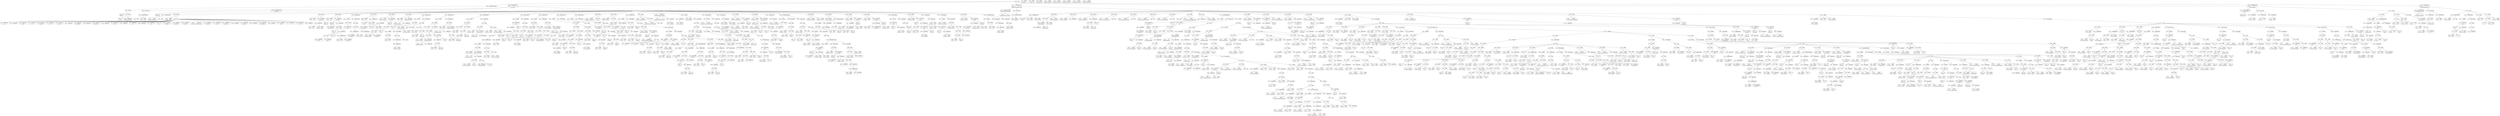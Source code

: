 digraph ast {
node [shape=none];
299284 [label=<<TABLE border='1' cellspacing='0' cellpadding='10' style='rounded' ><TR><TD border='0'>299284</TD><TD border='0'><B>BinOP</B></TD></TR><HR/><TR><TD border='0' cellpadding='5' colspan='2'>.</TD></TR></TABLE>>];
299284 -> 299283 [weight=2];
299284 -> 299286 [weight=2];
299285 [label=<<TABLE border='1' cellspacing='0' cellpadding='10' style='rounded' ><TR><TD border='0'>299285</TD><TD border='0'><B>Id</B></TD></TR><HR/><TR><TD border='0' cellpadding='5' colspan='2'>WPINC</TD></TR></TABLE>>];
299286 [label=<<TABLE border='1' cellspacing='0' cellpadding='10' style='rounded' ><TR><TD border='0'>299286</TD><TD border='0'><B>BinOP</B></TD></TR><HR/><TR><TD border='0' cellpadding='5' colspan='2'>.</TD></TR></TABLE>>];
299286 -> 299285 [weight=2];
299286 -> 299287 [weight=2];
299287 [label=<<TABLE border='1' cellspacing='0' cellpadding='10' style='rounded' ><TR><TD border='0'>299287</TD><TD border='0'><B>StringLiteral</B></TD></TR><HR/><TR><TD border='0' cellpadding='5' colspan='2'>class-walker-nav-menu.php</TD></TR></TABLE>>];
299283 [label=<<TABLE border='1' cellspacing='0' cellpadding='10' style='rounded' ><TR><TD border='0'>299283</TD><TD border='0'><B>Id</B></TD></TR><HR/><TR><TD border='0' cellpadding='5' colspan='2'>ABSPATH</TD></TR></TABLE>>];
299292 [label=<<TABLE border='1' cellspacing='0' cellpadding='10' style='rounded' ><TR><TD border='0'>299292</TD><TD border='0'><B>Array</B></TD></TR></TABLE>>];
299293 [label=<<TABLE border='1' cellspacing='0' cellpadding='10' style='rounded' ><TR><TD border='0'>299293</TD><TD border='0'><B>OptValueParameter</B></TD></TR></TABLE>>];
299293 -> 299291 [weight=2];
299293 -> 299292 [weight=2];
299294 [label=<<TABLE border='1' cellspacing='0' cellpadding='10' style='rounded' ><TR><TD border='0'>299294</TD><TD border='0'><B>ParameterList</B></TD></TR></TABLE>>];
299294 -> 299293 [weight=2];
299295 [label=<<TABLE border='1' cellspacing='0' cellpadding='10' style='rounded' ><TR><TD border='0'>299295</TD><TD border='0'><B>Variable</B></TD></TR><HR/><TR><TD border='0' cellpadding='5'>(1169, 5988)</TD><TD border='0' cellpadding='5'>menu_id_slugs</TD></TR></TABLE>>];
299288 [label=<<TABLE border='1' cellspacing='0' cellpadding='10' style='rounded' ><TR><TD border='0'>299288</TD><TD border='0'><B>RequireOnceStatement</B></TD></TR></TABLE>>];
299288 -> 299284 [weight=2];
299289 [label=<<TABLE border='1' cellspacing='0' cellpadding='10' style='rounded' ><TR><TD border='0'>299289</TD><TD border='0'><B>Id</B></TD></TR><HR/><TR><TD border='0' cellpadding='5' colspan='2'>wp_nav_menu</TD></TR></TABLE>>];
299290 [label=<<TABLE border='1' cellspacing='0' cellpadding='10' style='rounded' ><TR><TD border='0'>299290</TD><TD border='0'><B>ReturnValueFunction</B></TD></TR><HR/><TR><TD border='0' cellpadding='5' colspan='2'>wp_nav_menu</TD></TR></TABLE>>];
299290 -> 299289 [weight=2];
299291 [label=<<TABLE border='1' cellspacing='0' cellpadding='10' style='rounded' ><TR><TD border='0'>299291</TD><TD border='0'><B>Variable</B></TD></TR><HR/><TR><TD border='0' cellpadding='5'>(0, 2197)</TD><TD border='0' cellpadding='5'>args</TD></TR></TABLE>>];
299300 [label=<<TABLE border='1' cellspacing='0' cellpadding='10' style='rounded' ><TR><TD border='0'>299300</TD><TD border='0'><B>StringLiteral</B></TD></TR><HR/><TR><TD border='0' cellpadding='5' colspan='2'>menu</TD></TR></TABLE>>];
299301 [label=<<TABLE border='1' cellspacing='0' cellpadding='10' style='rounded' ><TR><TD border='0'>299301</TD><TD border='0'><B>StringLiteral</B></TD></TR><HR/><TR><TD border='0' cellpadding='5' colspan='2'></TD></TR></TABLE>>];
299302 [label=<<TABLE border='1' cellspacing='0' cellpadding='10' style='rounded' ><TR><TD border='0'>299302</TD><TD border='0'><B>StringLiteral</B></TD></TR><HR/><TR><TD border='0' cellpadding='5' colspan='2'>container</TD></TR></TABLE>>];
299303 [label=<<TABLE border='1' cellspacing='0' cellpadding='10' style='rounded' ><TR><TD border='0'>299303</TD><TD border='0'><B>StringLiteral</B></TD></TR><HR/><TR><TD border='0' cellpadding='5' colspan='2'>div</TD></TR></TABLE>>];
299296 [label=<<TABLE border='1' cellspacing='0' cellpadding='10' style='rounded' ><TR><TD border='0'>299296</TD><TD border='0'><B>Array</B></TD></TR></TABLE>>];
299297 [label=<<TABLE border='1' cellspacing='0' cellpadding='10' style='rounded' ><TR><TD border='0'>299297</TD><TD border='0'><B>VariableStatement</B></TD></TR></TABLE>>];
299297 -> 299295 [weight=2];
299297 -> 299296 [weight=2];
299298 [label=<<TABLE border='1' cellspacing='0' cellpadding='10' style='rounded' ><TR><TD border='0'>299298</TD><TD border='0'><B>Variable</B></TD></TR><HR/><TR><TD border='0' cellpadding='5'>(1169, 5989)</TD><TD border='0' cellpadding='5'>defaults</TD></TR></TABLE>>];
299299 [label=<<TABLE border='1' cellspacing='0' cellpadding='10' style='rounded' ><TR><TD border='0'>299299</TD><TD border='0'><B>BinOP</B></TD></TR><HR/><TR><TD border='0' cellpadding='5' colspan='2'>=</TD></TR></TABLE>>];
299299 -> 299298 [weight=2];
299299 -> 299334 [weight=2];
299308 [label=<<TABLE border='1' cellspacing='0' cellpadding='10' style='rounded' ><TR><TD border='0'>299308</TD><TD border='0'><B>StringLiteral</B></TD></TR><HR/><TR><TD border='0' cellpadding='5' colspan='2'>menu_class</TD></TR></TABLE>>];
299309 [label=<<TABLE border='1' cellspacing='0' cellpadding='10' style='rounded' ><TR><TD border='0'>299309</TD><TD border='0'><B>StringLiteral</B></TD></TR><HR/><TR><TD border='0' cellpadding='5' colspan='2'>menu</TD></TR></TABLE>>];
299310 [label=<<TABLE border='1' cellspacing='0' cellpadding='10' style='rounded' ><TR><TD border='0'>299310</TD><TD border='0'><B>StringLiteral</B></TD></TR><HR/><TR><TD border='0' cellpadding='5' colspan='2'>menu_id</TD></TR></TABLE>>];
299311 [label=<<TABLE border='1' cellspacing='0' cellpadding='10' style='rounded' ><TR><TD border='0'>299311</TD><TD border='0'><B>StringLiteral</B></TD></TR><HR/><TR><TD border='0' cellpadding='5' colspan='2'></TD></TR></TABLE>>];
299304 [label=<<TABLE border='1' cellspacing='0' cellpadding='10' style='rounded' ><TR><TD border='0'>299304</TD><TD border='0'><B>StringLiteral</B></TD></TR><HR/><TR><TD border='0' cellpadding='5' colspan='2'>container_class</TD></TR></TABLE>>];
299305 [label=<<TABLE border='1' cellspacing='0' cellpadding='10' style='rounded' ><TR><TD border='0'>299305</TD><TD border='0'><B>StringLiteral</B></TD></TR><HR/><TR><TD border='0' cellpadding='5' colspan='2'></TD></TR></TABLE>>];
299306 [label=<<TABLE border='1' cellspacing='0' cellpadding='10' style='rounded' ><TR><TD border='0'>299306</TD><TD border='0'><B>StringLiteral</B></TD></TR><HR/><TR><TD border='0' cellpadding='5' colspan='2'>container_id</TD></TR></TABLE>>];
299307 [label=<<TABLE border='1' cellspacing='0' cellpadding='10' style='rounded' ><TR><TD border='0'>299307</TD><TD border='0'><B>StringLiteral</B></TD></TR><HR/><TR><TD border='0' cellpadding='5' colspan='2'></TD></TR></TABLE>>];
299316 [label=<<TABLE border='1' cellspacing='0' cellpadding='10' style='rounded' ><TR><TD border='0'>299316</TD><TD border='0'><B>StringLiteral</B></TD></TR><HR/><TR><TD border='0' cellpadding='5' colspan='2'>before</TD></TR></TABLE>>];
299317 [label=<<TABLE border='1' cellspacing='0' cellpadding='10' style='rounded' ><TR><TD border='0'>299317</TD><TD border='0'><B>StringLiteral</B></TD></TR><HR/><TR><TD border='0' cellpadding='5' colspan='2'></TD></TR></TABLE>>];
299318 [label=<<TABLE border='1' cellspacing='0' cellpadding='10' style='rounded' ><TR><TD border='0'>299318</TD><TD border='0'><B>StringLiteral</B></TD></TR><HR/><TR><TD border='0' cellpadding='5' colspan='2'>after</TD></TR></TABLE>>];
299319 [label=<<TABLE border='1' cellspacing='0' cellpadding='10' style='rounded' ><TR><TD border='0'>299319</TD><TD border='0'><B>StringLiteral</B></TD></TR><HR/><TR><TD border='0' cellpadding='5' colspan='2'></TD></TR></TABLE>>];
299312 [label=<<TABLE border='1' cellspacing='0' cellpadding='10' style='rounded' ><TR><TD border='0'>299312</TD><TD border='0'><B>StringLiteral</B></TD></TR><HR/><TR><TD border='0' cellpadding='5' colspan='2'>echo</TD></TR></TABLE>>];
299313 [label=<<TABLE border='1' cellspacing='0' cellpadding='10' style='rounded' ><TR><TD border='0'>299313</TD><TD border='0'><B>True</B></TD></TR><HR/><TR><TD border='0' cellpadding='5' colspan='2'>true</TD></TR></TABLE>>];
299314 [label=<<TABLE border='1' cellspacing='0' cellpadding='10' style='rounded' ><TR><TD border='0'>299314</TD><TD border='0'><B>StringLiteral</B></TD></TR><HR/><TR><TD border='0' cellpadding='5' colspan='2'>fallback_cb</TD></TR></TABLE>>];
299315 [label=<<TABLE border='1' cellspacing='0' cellpadding='10' style='rounded' ><TR><TD border='0'>299315</TD><TD border='0'><B>StringLiteral</B></TD></TR><HR/><TR><TD border='0' cellpadding='5' colspan='2'>wp_page_menu</TD></TR></TABLE>>];
299324 [label=<<TABLE border='1' cellspacing='0' cellpadding='10' style='rounded' ><TR><TD border='0'>299324</TD><TD border='0'><B>StringLiteral</B></TD></TR><HR/><TR><TD border='0' cellpadding='5' colspan='2'>items_wrap</TD></TR></TABLE>>];
299325 [label=<<TABLE border='1' cellspacing='0' cellpadding='10' style='rounded' ><TR><TD border='0'>299325</TD><TD border='0'><B>StringLiteral</B></TD></TR><HR/><TR><TD border='0' cellpadding='5' colspan='2'>&lt;ul id='%1$s' class='%2$s'&gt;%3$s&lt;ul&gt;</TD></TR></TABLE>>];
299326 [label=<<TABLE border='1' cellspacing='0' cellpadding='10' style='rounded' ><TR><TD border='0'>299326</TD><TD border='0'><B>StringLiteral</B></TD></TR><HR/><TR><TD border='0' cellpadding='5' colspan='2'>item_spacing</TD></TR></TABLE>>];
299327 [label=<<TABLE border='1' cellspacing='0' cellpadding='10' style='rounded' ><TR><TD border='0'>299327</TD><TD border='0'><B>StringLiteral</B></TD></TR><HR/><TR><TD border='0' cellpadding='5' colspan='2'>preserve</TD></TR></TABLE>>];
299320 [label=<<TABLE border='1' cellspacing='0' cellpadding='10' style='rounded' ><TR><TD border='0'>299320</TD><TD border='0'><B>StringLiteral</B></TD></TR><HR/><TR><TD border='0' cellpadding='5' colspan='2'>link_before</TD></TR></TABLE>>];
299321 [label=<<TABLE border='1' cellspacing='0' cellpadding='10' style='rounded' ><TR><TD border='0'>299321</TD><TD border='0'><B>StringLiteral</B></TD></TR><HR/><TR><TD border='0' cellpadding='5' colspan='2'></TD></TR></TABLE>>];
299322 [label=<<TABLE border='1' cellspacing='0' cellpadding='10' style='rounded' ><TR><TD border='0'>299322</TD><TD border='0'><B>StringLiteral</B></TD></TR><HR/><TR><TD border='0' cellpadding='5' colspan='2'>link_after</TD></TR></TABLE>>];
299323 [label=<<TABLE border='1' cellspacing='0' cellpadding='10' style='rounded' ><TR><TD border='0'>299323</TD><TD border='0'><B>StringLiteral</B></TD></TR><HR/><TR><TD border='0' cellpadding='5' colspan='2'></TD></TR></TABLE>>];
299332 [label=<<TABLE border='1' cellspacing='0' cellpadding='10' style='rounded' ><TR><TD border='0'>299332</TD><TD border='0'><B>StringLiteral</B></TD></TR><HR/><TR><TD border='0' cellpadding='5' colspan='2'>theme_location</TD></TR></TABLE>>];
299333 [label=<<TABLE border='1' cellspacing='0' cellpadding='10' style='rounded' ><TR><TD border='0'>299333</TD><TD border='0'><B>StringLiteral</B></TD></TR><HR/><TR><TD border='0' cellpadding='5' colspan='2'></TD></TR></TABLE>>];
299334 [label=<<TABLE border='1' cellspacing='0' cellpadding='10' style='rounded' ><TR><TD border='0'>299334</TD><TD border='0'><B>Array</B></TD></TR></TABLE>>];
299334 -> 299300 [weight=2];
299334 -> 299301 [weight=2];
299334 -> 299302 [weight=2];
299334 -> 299303 [weight=2];
299334 -> 299304 [weight=2];
299334 -> 299305 [weight=2];
299334 -> 299306 [weight=2];
299334 -> 299307 [weight=2];
299334 -> 299308 [weight=2];
299334 -> 299309 [weight=2];
299334 -> 299310 [weight=2];
299334 -> 299311 [weight=2];
299334 -> 299312 [weight=2];
299334 -> 299313 [weight=2];
299334 -> 299314 [weight=2];
299334 -> 299315 [weight=2];
299334 -> 299316 [weight=2];
299334 -> 299317 [weight=2];
299334 -> 299318 [weight=2];
299334 -> 299319 [weight=2];
299334 -> 299320 [weight=2];
299334 -> 299321 [weight=2];
299334 -> 299322 [weight=2];
299334 -> 299323 [weight=2];
299334 -> 299324 [weight=2];
299334 -> 299325 [weight=2];
299334 -> 299326 [weight=2];
299334 -> 299327 [weight=2];
299334 -> 299328 [weight=2];
299334 -> 299329 [weight=2];
299334 -> 299330 [weight=2];
299334 -> 299331 [weight=2];
299334 -> 299332 [weight=2];
299334 -> 299333 [weight=2];
299335 [label=<<TABLE border='1' cellspacing='0' cellpadding='10' style='rounded' ><TR><TD border='0'>299335</TD><TD border='0'><B>Variable</B></TD></TR><HR/><TR><TD border='0' cellpadding='5'>(0, 2197)</TD><TD border='0' cellpadding='5'>args</TD></TR></TABLE>>];
299328 [label=<<TABLE border='1' cellspacing='0' cellpadding='10' style='rounded' ><TR><TD border='0'>299328</TD><TD border='0'><B>StringLiteral</B></TD></TR><HR/><TR><TD border='0' cellpadding='5' colspan='2'>depth</TD></TR></TABLE>>];
299329 [label=<<TABLE border='1' cellspacing='0' cellpadding='10' style='rounded' ><TR><TD border='0'>299329</TD><TD border='0'><B>IntegerLiteral</B></TD></TR><HR/><TR><TD border='0' cellpadding='5' colspan='2'>0</TD></TR></TABLE>>];
299330 [label=<<TABLE border='1' cellspacing='0' cellpadding='10' style='rounded' ><TR><TD border='0'>299330</TD><TD border='0'><B>StringLiteral</B></TD></TR><HR/><TR><TD border='0' cellpadding='5' colspan='2'>walker</TD></TR></TABLE>>];
299331 [label=<<TABLE border='1' cellspacing='0' cellpadding='10' style='rounded' ><TR><TD border='0'>299331</TD><TD border='0'><B>StringLiteral</B></TD></TR><HR/><TR><TD border='0' cellpadding='5' colspan='2'></TD></TR></TABLE>>];
299340 [label=<<TABLE border='1' cellspacing='0' cellpadding='10' style='rounded' ><TR><TD border='0'>299340</TD><TD border='0'><B>ArgumentList</B></TD></TR></TABLE>>];
299340 -> 299338 [weight=2];
299340 -> 299339 [weight=2];
299341 [label=<<TABLE border='1' cellspacing='0' cellpadding='10' style='rounded' ><TR><TD border='0'>299341</TD><TD border='0'><B>FunctionCall</B></TD></TR><HR/><TR><TD border='0' cellpadding='5' colspan='2'>wp_parse_args</TD></TR></TABLE>>];
299341 -> 299337 [weight=2];
299341 -> 299340 [weight=2];
299343 [label=<<TABLE border='1' cellspacing='0' cellpadding='10' style='rounded' ><TR><TD border='0'>299343</TD><TD border='0'><B>Id</B></TD></TR><HR/><TR><TD border='0' cellpadding='5' colspan='2'>in_array</TD></TR></TABLE>>];
299336 [label=<<TABLE border='1' cellspacing='0' cellpadding='10' style='rounded' ><TR><TD border='0'>299336</TD><TD border='0'><B>BinOP</B></TD></TR><HR/><TR><TD border='0' cellpadding='5' colspan='2'>=</TD></TR></TABLE>>];
299336 -> 299335 [weight=2];
299336 -> 299341 [weight=2];
299337 [label=<<TABLE border='1' cellspacing='0' cellpadding='10' style='rounded' ><TR><TD border='0'>299337</TD><TD border='0'><B>Id</B></TD></TR><HR/><TR><TD border='0' cellpadding='5' colspan='2'>wp_parse_args</TD></TR></TABLE>>];
299338 [label=<<TABLE border='1' cellspacing='0' cellpadding='10' style='rounded' ><TR><TD border='0'>299338</TD><TD border='0'><B>Variable</B></TD></TR><HR/><TR><TD border='0' cellpadding='5'>(0, 2197)</TD><TD border='0' cellpadding='5'>args</TD></TR></TABLE>>];
299339 [label=<<TABLE border='1' cellspacing='0' cellpadding='10' style='rounded' ><TR><TD border='0'>299339</TD><TD border='0'><B>Variable</B></TD></TR><HR/><TR><TD border='0' cellpadding='5'>(1169, 5989)</TD><TD border='0' cellpadding='5'>defaults</TD></TR></TABLE>>];
299348 [label=<<TABLE border='1' cellspacing='0' cellpadding='10' style='rounded' ><TR><TD border='0'>299348</TD><TD border='0'><B>StringLiteral</B></TD></TR><HR/><TR><TD border='0' cellpadding='5' colspan='2'>discard</TD></TR></TABLE>>];
299349 [label=<<TABLE border='1' cellspacing='0' cellpadding='10' style='rounded' ><TR><TD border='0'>299349</TD><TD border='0'><B>Array</B></TD></TR></TABLE>>];
299349 -> 299347 [weight=2];
299349 -> 299348 [weight=2];
299350 [label=<<TABLE border='1' cellspacing='0' cellpadding='10' style='rounded' ><TR><TD border='0'>299350</TD><TD border='0'><B>True</B></TD></TR><HR/><TR><TD border='0' cellpadding='5' colspan='2'>true</TD></TR></TABLE>>];
299351 [label=<<TABLE border='1' cellspacing='0' cellpadding='10' style='rounded' ><TR><TD border='0'>299351</TD><TD border='0'><B>ArgumentList</B></TD></TR></TABLE>>];
299351 -> 299346 [weight=2];
299351 -> 299349 [weight=2];
299351 -> 299350 [weight=2];
299344 [label=<<TABLE border='1' cellspacing='0' cellpadding='10' style='rounded' ><TR><TD border='0'>299344</TD><TD border='0'><B>Variable</B></TD></TR><HR/><TR><TD border='0' cellpadding='5'>(0, 2197)</TD><TD border='0' cellpadding='5'>args</TD></TR></TABLE>>];
299345 [label=<<TABLE border='1' cellspacing='0' cellpadding='10' style='rounded' ><TR><TD border='0'>299345</TD><TD border='0'><B>StringLiteral</B></TD></TR><HR/><TR><TD border='0' cellpadding='5' colspan='2'>item_spacing</TD></TR></TABLE>>];
299346 [label=<<TABLE border='1' cellspacing='0' cellpadding='10' style='rounded' ><TR><TD border='0'>299346</TD><TD border='0'><B>PostfixExpression</B></TD></TR></TABLE>>];
299346 -> 299344 [weight=2];
299346 -> 299345 [weight=2];
299347 [label=<<TABLE border='1' cellspacing='0' cellpadding='10' style='rounded' ><TR><TD border='0'>299347</TD><TD border='0'><B>StringLiteral</B></TD></TR><HR/><TR><TD border='0' cellpadding='5' colspan='2'>preserve</TD></TR></TABLE>>];
299356 [label=<<TABLE border='1' cellspacing='0' cellpadding='10' style='rounded' ><TR><TD border='0'>299356</TD><TD border='0'><B>StringLiteral</B></TD></TR><HR/><TR><TD border='0' cellpadding='5' colspan='2'>item_spacing</TD></TR></TABLE>>];
299357 [label=<<TABLE border='1' cellspacing='0' cellpadding='10' style='rounded' ><TR><TD border='0'>299357</TD><TD border='0'><B>PostfixExpression</B></TD></TR></TABLE>>];
299357 -> 299355 [weight=2];
299357 -> 299356 [weight=2];
299358 [label=<<TABLE border='1' cellspacing='0' cellpadding='10' style='rounded' ><TR><TD border='0'>299358</TD><TD border='0'><B>BinOP</B></TD></TR><HR/><TR><TD border='0' cellpadding='5' colspan='2'>=</TD></TR></TABLE>>];
299358 -> 299357 [weight=2];
299358 -> 299361 [weight=2];
299359 [label=<<TABLE border='1' cellspacing='0' cellpadding='10' style='rounded' ><TR><TD border='0'>299359</TD><TD border='0'><B>Variable</B></TD></TR><HR/><TR><TD border='0' cellpadding='5'>(1169, 5989)</TD><TD border='0' cellpadding='5'>defaults</TD></TR></TABLE>>];
299352 [label=<<TABLE border='1' cellspacing='0' cellpadding='10' style='rounded' ><TR><TD border='0'>299352</TD><TD border='0'><B>FunctionCall</B></TD></TR><HR/><TR><TD border='0' cellpadding='5' colspan='2'>in_array</TD></TR></TABLE>>];
299352 -> 299343 [weight=2];
299352 -> 299351 [weight=2];
299353 [label=<<TABLE border='1' cellspacing='0' cellpadding='10' style='rounded' ><TR><TD border='0'>299353</TD><TD border='0'><B>UnaryOP</B></TD></TR><HR/><TR><TD border='0' cellpadding='5' colspan='2'>!</TD></TR></TABLE>>];
299353 -> 299352 [weight=2];
299354 [label=<<TABLE border='1' cellspacing='0' cellpadding='10' style='rounded' ><TR><TD border='0'>299354</TD><TD border='0'><B>Condition</B></TD></TR></TABLE>>];
299354 -> 299353 [weight=2];
299355 [label=<<TABLE border='1' cellspacing='0' cellpadding='10' style='rounded' ><TR><TD border='0'>299355</TD><TD border='0'><B>Variable</B></TD></TR><HR/><TR><TD border='0' cellpadding='5'>(0, 2197)</TD><TD border='0' cellpadding='5'>args</TD></TR></TABLE>>];
299364 [label=<<TABLE border='1' cellspacing='0' cellpadding='10' style='rounded' ><TR><TD border='0'>299364</TD><TD border='0'><B>StatementBody</B></TD></TR></TABLE>>];
299364 -> 299362 [weight=2];
299365 [label=<<TABLE border='1' cellspacing='0' cellpadding='10' style='rounded' ><TR><TD border='0'>299365</TD><TD border='0'><B>Variable</B></TD></TR><HR/><TR><TD border='0' cellpadding='5'>(0, 2197)</TD><TD border='0' cellpadding='5'>args</TD></TR></TABLE>>];
299366 [label=<<TABLE border='1' cellspacing='0' cellpadding='10' style='rounded' ><TR><TD border='0'>299366</TD><TD border='0'><B>BinOP</B></TD></TR><HR/><TR><TD border='0' cellpadding='5' colspan='2'>=</TD></TR></TABLE>>];
299366 -> 299365 [weight=2];
299366 -> 299371 [weight=2];
299367 [label=<<TABLE border='1' cellspacing='0' cellpadding='10' style='rounded' ><TR><TD border='0'>299367</TD><TD border='0'><B>Id</B></TD></TR><HR/><TR><TD border='0' cellpadding='5' colspan='2'>apply_filters</TD></TR></TABLE>>];
299360 [label=<<TABLE border='1' cellspacing='0' cellpadding='10' style='rounded' ><TR><TD border='0'>299360</TD><TD border='0'><B>StringLiteral</B></TD></TR><HR/><TR><TD border='0' cellpadding='5' colspan='2'>item_spacing</TD></TR></TABLE>>];
299361 [label=<<TABLE border='1' cellspacing='0' cellpadding='10' style='rounded' ><TR><TD border='0'>299361</TD><TD border='0'><B>PostfixExpression</B></TD></TR></TABLE>>];
299361 -> 299359 [weight=2];
299361 -> 299360 [weight=2];
299362 [label=<<TABLE border='1' cellspacing='0' cellpadding='10' style='rounded' ><TR><TD border='0'>299362</TD><TD border='0'><B>Block</B></TD></TR></TABLE>>];
299362 -> 299358 [weight=2];
299363 [label=<<TABLE border='1' cellspacing='0' cellpadding='10' style='rounded' ><TR><TD border='0'>299363</TD><TD border='0'><B>IfThenStatement</B></TD></TR></TABLE>>];
299363 -> 299354 [weight=2];
299363 -> 299364 [weight=2];
299372 [label=<<TABLE border='1' cellspacing='0' cellpadding='10' style='rounded' ><TR><TD border='0'>299372</TD><TD border='0'><B>Variable</B></TD></TR><HR/><TR><TD border='0' cellpadding='5'>(0, 2197)</TD><TD border='0' cellpadding='5'>args</TD></TR></TABLE>>];
299373 [label=<<TABLE border='1' cellspacing='0' cellpadding='10' style='rounded' ><TR><TD border='0'>299373</TD><TD border='0'><B>BinOP</B></TD></TR><HR/><TR><TD border='0' cellpadding='5' colspan='2'>=</TD></TR></TABLE>>];
299373 -> 299372 [weight=2];
299373 -> 299376 [weight=2];
299374 [label=<<TABLE border='1' cellspacing='0' cellpadding='10' style='rounded' ><TR><TD border='0'>299374</TD><TD border='0'><B>Object</B></TD></TR><HR/><TR><TD border='0' cellpadding='5' colspan='2'>object</TD></TR></TABLE>>];
299375 [label=<<TABLE border='1' cellspacing='0' cellpadding='10' style='rounded' ><TR><TD border='0'>299375</TD><TD border='0'><B>Variable</B></TD></TR><HR/><TR><TD border='0' cellpadding='5'>(0, 2197)</TD><TD border='0' cellpadding='5'>args</TD></TR></TABLE>>];
299368 [label=<<TABLE border='1' cellspacing='0' cellpadding='10' style='rounded' ><TR><TD border='0'>299368</TD><TD border='0'><B>StringLiteral</B></TD></TR><HR/><TR><TD border='0' cellpadding='5' colspan='2'>wp_nav_menu_args</TD></TR></TABLE>>];
299369 [label=<<TABLE border='1' cellspacing='0' cellpadding='10' style='rounded' ><TR><TD border='0'>299369</TD><TD border='0'><B>Variable</B></TD></TR><HR/><TR><TD border='0' cellpadding='5'>(0, 2197)</TD><TD border='0' cellpadding='5'>args</TD></TR></TABLE>>];
299370 [label=<<TABLE border='1' cellspacing='0' cellpadding='10' style='rounded' ><TR><TD border='0'>299370</TD><TD border='0'><B>ArgumentList</B></TD></TR></TABLE>>];
299370 -> 299368 [weight=2];
299370 -> 299369 [weight=2];
299371 [label=<<TABLE border='1' cellspacing='0' cellpadding='10' style='rounded' ><TR><TD border='0'>299371</TD><TD border='0'><B>FunctionCall</B></TD></TR><HR/><TR><TD border='0' cellpadding='5' colspan='2'>apply_filters</TD></TR></TABLE>>];
299371 -> 299367 [weight=2];
299371 -> 299370 [weight=2];
299380 [label=<<TABLE border='1' cellspacing='0' cellpadding='10' style='rounded' ><TR><TD border='0'>299380</TD><TD border='0'><B>StringLiteral</B></TD></TR><HR/><TR><TD border='0' cellpadding='5' colspan='2'>pre_wp_nav_menu</TD></TR></TABLE>>];
299381 [label=<<TABLE border='1' cellspacing='0' cellpadding='10' style='rounded' ><TR><TD border='0'>299381</TD><TD border='0'><B>Null</B></TD></TR><HR/><TR><TD border='0' cellpadding='5' colspan='2'>null</TD></TR></TABLE>>];
299382 [label=<<TABLE border='1' cellspacing='0' cellpadding='10' style='rounded' ><TR><TD border='0'>299382</TD><TD border='0'><B>Variable</B></TD></TR><HR/><TR><TD border='0' cellpadding='5'>(0, 2197)</TD><TD border='0' cellpadding='5'>args</TD></TR></TABLE>>];
299383 [label=<<TABLE border='1' cellspacing='0' cellpadding='10' style='rounded' ><TR><TD border='0'>299383</TD><TD border='0'><B>ArgumentList</B></TD></TR></TABLE>>];
299383 -> 299380 [weight=2];
299383 -> 299381 [weight=2];
299383 -> 299382 [weight=2];
299376 [label=<<TABLE border='1' cellspacing='0' cellpadding='10' style='rounded' ><TR><TD border='0'>299376</TD><TD border='0'><B>CastExpression</B></TD></TR></TABLE>>];
299376 -> 299374 [weight=2];
299376 -> 299375 [weight=2];
299377 [label=<<TABLE border='1' cellspacing='0' cellpadding='10' style='rounded' ><TR><TD border='0'>299377</TD><TD border='0'><B>Variable</B></TD></TR><HR/><TR><TD border='0' cellpadding='5'>(1169, 5990)</TD><TD border='0' cellpadding='5'>nav_menu</TD></TR></TABLE>>];
299378 [label=<<TABLE border='1' cellspacing='0' cellpadding='10' style='rounded' ><TR><TD border='0'>299378</TD><TD border='0'><B>BinOP</B></TD></TR><HR/><TR><TD border='0' cellpadding='5' colspan='2'>=</TD></TR></TABLE>>];
299378 -> 299377 [weight=2];
299378 -> 299384 [weight=2];
299379 [label=<<TABLE border='1' cellspacing='0' cellpadding='10' style='rounded' ><TR><TD border='0'>299379</TD><TD border='0'><B>Id</B></TD></TR><HR/><TR><TD border='0' cellpadding='5' colspan='2'>apply_filters</TD></TR></TABLE>>];
299388 [label=<<TABLE border='1' cellspacing='0' cellpadding='10' style='rounded' ><TR><TD border='0'>299388</TD><TD border='0'><B>Condition</B></TD></TR></TABLE>>];
299388 -> 299386 [weight=2];
299389 [label=<<TABLE border='1' cellspacing='0' cellpadding='10' style='rounded' ><TR><TD border='0'>299389</TD><TD border='0'><B>Variable</B></TD></TR><HR/><TR><TD border='0' cellpadding='5'>(0, 2197)</TD><TD border='0' cellpadding='5'>args</TD></TR></TABLE>>];
299390 [label=<<TABLE border='1' cellspacing='0' cellpadding='10' style='rounded' ><TR><TD border='0'>299390</TD><TD border='0'><B>BinOP</B></TD></TR><HR/><TR><TD border='0' cellpadding='5' colspan='2'>-&gt;</TD></TR></TABLE>>];
299390 -> 299389 [weight=2];
299391 [label=<<TABLE border='1' cellspacing='0' cellpadding='10' style='rounded' ><TR><TD border='0'>299391</TD><TD border='0'><B>Condition</B></TD></TR></TABLE>>];
299391 -> 299390 [weight=2];
299384 [label=<<TABLE border='1' cellspacing='0' cellpadding='10' style='rounded' ><TR><TD border='0'>299384</TD><TD border='0'><B>FunctionCall</B></TD></TR><HR/><TR><TD border='0' cellpadding='5' colspan='2'>apply_filters</TD></TR></TABLE>>];
299384 -> 299379 [weight=2];
299384 -> 299383 [weight=2];
299385 [label=<<TABLE border='1' cellspacing='0' cellpadding='10' style='rounded' ><TR><TD border='0'>299385</TD><TD border='0'><B>Null</B></TD></TR><HR/><TR><TD border='0' cellpadding='5' colspan='2'>null</TD></TR></TABLE>>];
299386 [label=<<TABLE border='1' cellspacing='0' cellpadding='10' style='rounded' ><TR><TD border='0'>299386</TD><TD border='0'><B>RelOP</B></TD></TR><HR/><TR><TD border='0' cellpadding='5' colspan='2'>!==</TD></TR></TABLE>>];
299386 -> 299385 [weight=2];
299386 -> 299387 [weight=2];
299387 [label=<<TABLE border='1' cellspacing='0' cellpadding='10' style='rounded' ><TR><TD border='0'>299387</TD><TD border='0'><B>Variable</B></TD></TR><HR/><TR><TD border='0' cellpadding='5'>(1169, 5990)</TD><TD border='0' cellpadding='5'>nav_menu</TD></TR></TABLE>>];
299396 [label=<<TABLE border='1' cellspacing='0' cellpadding='10' style='rounded' ><TR><TD border='0'>299396</TD><TD border='0'><B>Block</B></TD></TR></TABLE>>];
299396 -> 299394 [weight=2];
299396 -> 299395 [weight=2];
299397 [label=<<TABLE border='1' cellspacing='0' cellpadding='10' style='rounded' ><TR><TD border='0'>299397</TD><TD border='0'><B>IfThenStatement</B></TD></TR></TABLE>>];
299397 -> 299391 [weight=2];
299397 -> 299398 [weight=2];
299398 [label=<<TABLE border='1' cellspacing='0' cellpadding='10' style='rounded' ><TR><TD border='0'>299398</TD><TD border='0'><B>StatementBody</B></TD></TR></TABLE>>];
299398 -> 299396 [weight=2];
299399 [label=<<TABLE border='1' cellspacing='0' cellpadding='10' style='rounded' ><TR><TD border='0'>299399</TD><TD border='0'><B>Variable</B></TD></TR><HR/><TR><TD border='0' cellpadding='5'>(1169, 5990)</TD><TD border='0' cellpadding='5'>nav_menu</TD></TR></TABLE>>];
299392 [label=<<TABLE border='1' cellspacing='0' cellpadding='10' style='rounded' ><TR><TD border='0'>299392</TD><TD border='0'><B>Variable</B></TD></TR><HR/><TR><TD border='0' cellpadding='5'>(1169, 5990)</TD><TD border='0' cellpadding='5'>nav_menu</TD></TR></TABLE>>];
299393 [label=<<TABLE border='1' cellspacing='0' cellpadding='10' style='rounded' ><TR><TD border='0'>299393</TD><TD border='0'><B>ArgumentList</B></TD></TR></TABLE>>];
299393 -> 299392 [weight=2];
299394 [label=<<TABLE border='1' cellspacing='0' cellpadding='10' style='rounded' ><TR><TD border='0'>299394</TD><TD border='0'><B>EchoStatement</B></TD></TR></TABLE>>];
299394 -> 299393 [weight=2];
299395 [label=<<TABLE border='1' cellspacing='0' cellpadding='10' style='rounded' ><TR><TD border='0'>299395</TD><TD border='0'><B>Return</B></TD></TR></TABLE>>];
299404 [label=<<TABLE border='1' cellspacing='0' cellpadding='10' style='rounded' ><TR><TD border='0'>299404</TD><TD border='0'><B>Variable</B></TD></TR><HR/><TR><TD border='0' cellpadding='5'>(0, 208)</TD><TD border='0' cellpadding='5'>menu</TD></TR></TABLE>>];
299405 [label=<<TABLE border='1' cellspacing='0' cellpadding='10' style='rounded' ><TR><TD border='0'>299405</TD><TD border='0'><B>BinOP</B></TD></TR><HR/><TR><TD border='0' cellpadding='5' colspan='2'>=</TD></TR></TABLE>>];
299405 -> 299404 [weight=2];
299405 -> 299411 [weight=2];
299406 [label=<<TABLE border='1' cellspacing='0' cellpadding='10' style='rounded' ><TR><TD border='0'>299406</TD><TD border='0'><B>Id</B></TD></TR><HR/><TR><TD border='0' cellpadding='5' colspan='2'>wp_get_nav_menu_object</TD></TR></TABLE>>];
299407 [label=<<TABLE border='1' cellspacing='0' cellpadding='10' style='rounded' ><TR><TD border='0'>299407</TD><TD border='0'><B>Variable</B></TD></TR><HR/><TR><TD border='0' cellpadding='5'>(0, 2197)</TD><TD border='0' cellpadding='5'>args</TD></TR></TABLE>>];
299400 [label=<<TABLE border='1' cellspacing='0' cellpadding='10' style='rounded' ><TR><TD border='0'>299400</TD><TD border='0'><B>Return</B></TD></TR></TABLE>>];
299400 -> 299399 [weight=2];
299401 [label=<<TABLE border='1' cellspacing='0' cellpadding='10' style='rounded' ><TR><TD border='0'>299401</TD><TD border='0'><B>Block</B></TD></TR></TABLE>>];
299401 -> 299397 [weight=2];
299401 -> 299400 [weight=2];
299402 [label=<<TABLE border='1' cellspacing='0' cellpadding='10' style='rounded' ><TR><TD border='0'>299402</TD><TD border='0'><B>IfThenStatement</B></TD></TR></TABLE>>];
299402 -> 299388 [weight=2];
299402 -> 299403 [weight=2];
299403 [label=<<TABLE border='1' cellspacing='0' cellpadding='10' style='rounded' ><TR><TD border='0'>299403</TD><TD border='0'><B>StatementBody</B></TD></TR></TABLE>>];
299403 -> 299401 [weight=2];
299413 [label=<<TABLE border='1' cellspacing='0' cellpadding='10' style='rounded' ><TR><TD border='0'>299413</TD><TD border='0'><B>Variable</B></TD></TR><HR/><TR><TD border='0' cellpadding='5'>(0, 208)</TD><TD border='0' cellpadding='5'>menu</TD></TR></TABLE>>];
299414 [label=<<TABLE border='1' cellspacing='0' cellpadding='10' style='rounded' ><TR><TD border='0'>299414</TD><TD border='0'><B>UnaryOP</B></TD></TR><HR/><TR><TD border='0' cellpadding='5' colspan='2'>!</TD></TR></TABLE>>];
299414 -> 299413 [weight=2];
299415 [label=<<TABLE border='1' cellspacing='0' cellpadding='10' style='rounded' ><TR><TD border='0'>299415</TD><TD border='0'><B>LogicOP</B></TD></TR><HR/><TR><TD border='0' cellpadding='5' colspan='2'>&amp;&amp;</TD></TR></TABLE>>];
299415 -> 299414 [weight=2];
299415 -> 299419 [weight=2];
299408 [label=<<TABLE border='1' cellspacing='0' cellpadding='10' style='rounded' ><TR><TD border='0'>299408</TD><TD border='0'><B>Id</B></TD></TR><HR/><TR><TD border='0' cellpadding='5' colspan='2'>menu</TD></TR></TABLE>>];
299409 [label=<<TABLE border='1' cellspacing='0' cellpadding='10' style='rounded' ><TR><TD border='0'>299409</TD><TD border='0'><B>BinOP</B></TD></TR><HR/><TR><TD border='0' cellpadding='5' colspan='2'>-&gt;</TD></TR></TABLE>>];
299409 -> 299407 [weight=2];
299409 -> 299408 [weight=2];
299410 [label=<<TABLE border='1' cellspacing='0' cellpadding='10' style='rounded' ><TR><TD border='0'>299410</TD><TD border='0'><B>ArgumentList</B></TD></TR></TABLE>>];
299410 -> 299409 [weight=2];
299411 [label=<<TABLE border='1' cellspacing='0' cellpadding='10' style='rounded' ><TR><TD border='0'>299411</TD><TD border='0'><B>FunctionCall</B></TD></TR><HR/><TR><TD border='0' cellpadding='5' colspan='2'>wp_get_nav_menu_object</TD></TR></TABLE>>];
299411 -> 299406 [weight=2];
299411 -> 299410 [weight=2];
299420 [label=<<TABLE border='1' cellspacing='0' cellpadding='10' style='rounded' ><TR><TD border='0'>299420</TD><TD border='0'><B>Variable</B></TD></TR><HR/><TR><TD border='0' cellpadding='5'>(1169, 5991)</TD><TD border='0' cellpadding='5'>locations</TD></TR></TABLE>>];
299421 [label=<<TABLE border='1' cellspacing='0' cellpadding='10' style='rounded' ><TR><TD border='0'>299421</TD><TD border='0'><B>BinOP</B></TD></TR><HR/><TR><TD border='0' cellpadding='5' colspan='2'>=</TD></TR></TABLE>>];
299421 -> 299420 [weight=2];
299421 -> 299424 [weight=2];
299422 [label=<<TABLE border='1' cellspacing='0' cellpadding='10' style='rounded' ><TR><TD border='0'>299422</TD><TD border='0'><B>Id</B></TD></TR><HR/><TR><TD border='0' cellpadding='5' colspan='2'>get_nav_menu_locations</TD></TR></TABLE>>];
299423 [label=<<TABLE border='1' cellspacing='0' cellpadding='10' style='rounded' ><TR><TD border='0'>299423</TD><TD border='0'><B>ArgumentList</B></TD></TR></TABLE>>];
299416 [label=<<TABLE border='1' cellspacing='0' cellpadding='10' style='rounded' ><TR><TD border='0'>299416</TD><TD border='0'><B>Variable</B></TD></TR><HR/><TR><TD border='0' cellpadding='5'>(0, 2197)</TD><TD border='0' cellpadding='5'>args</TD></TR></TABLE>>];
299417 [label=<<TABLE border='1' cellspacing='0' cellpadding='10' style='rounded' ><TR><TD border='0'>299417</TD><TD border='0'><B>Id</B></TD></TR><HR/><TR><TD border='0' cellpadding='5' colspan='2'>theme_location</TD></TR></TABLE>>];
299418 [label=<<TABLE border='1' cellspacing='0' cellpadding='10' style='rounded' ><TR><TD border='0'>299418</TD><TD border='0'><B>BinOP</B></TD></TR><HR/><TR><TD border='0' cellpadding='5' colspan='2'>-&gt;</TD></TR></TABLE>>];
299418 -> 299416 [weight=2];
299418 -> 299417 [weight=2];
299419 [label=<<TABLE border='1' cellspacing='0' cellpadding='10' style='rounded' ><TR><TD border='0'>299419</TD><TD border='0'><B>LogicOP</B></TD></TR><HR/><TR><TD border='0' cellpadding='5' colspan='2'>&amp;&amp;</TD></TR></TABLE>>];
299419 -> 299418 [weight=2];
299419 -> 299425 [weight=2];
299428 [label=<<TABLE border='1' cellspacing='0' cellpadding='10' style='rounded' ><TR><TD border='0'>299428</TD><TD border='0'><B>Variable</B></TD></TR><HR/><TR><TD border='0' cellpadding='5'>(0, 2197)</TD><TD border='0' cellpadding='5'>args</TD></TR></TABLE>>];
299429 [label=<<TABLE border='1' cellspacing='0' cellpadding='10' style='rounded' ><TR><TD border='0'>299429</TD><TD border='0'><B>Id</B></TD></TR><HR/><TR><TD border='0' cellpadding='5' colspan='2'>theme_location</TD></TR></TABLE>>];
299430 [label=<<TABLE border='1' cellspacing='0' cellpadding='10' style='rounded' ><TR><TD border='0'>299430</TD><TD border='0'><B>BinOP</B></TD></TR><HR/><TR><TD border='0' cellpadding='5' colspan='2'>-&gt;</TD></TR></TABLE>>];
299430 -> 299428 [weight=2];
299430 -> 299429 [weight=2];
299431 [label=<<TABLE border='1' cellspacing='0' cellpadding='10' style='rounded' ><TR><TD border='0'>299431</TD><TD border='0'><B>ArgumentList</B></TD></TR></TABLE>>];
299431 -> 299430 [weight=2];
299424 [label=<<TABLE border='1' cellspacing='0' cellpadding='10' style='rounded' ><TR><TD border='0'>299424</TD><TD border='0'><B>FunctionCall</B></TD></TR><HR/><TR><TD border='0' cellpadding='5' colspan='2'>get_nav_menu_locations</TD></TR></TABLE>>];
299424 -> 299422 [weight=2];
299424 -> 299423 [weight=2];
299425 [label=<<TABLE border='1' cellspacing='0' cellpadding='10' style='rounded' ><TR><TD border='0'>299425</TD><TD border='0'><B>LogicOP</B></TD></TR><HR/><TR><TD border='0' cellpadding='5' colspan='2'>&amp;&amp;</TD></TR></TABLE>>];
299425 -> 299421 [weight=2];
299425 -> 299432 [weight=2];
299426 [label=<<TABLE border='1' cellspacing='0' cellpadding='10' style='rounded' ><TR><TD border='0'>299426</TD><TD border='0'><B>Id</B></TD></TR><HR/><TR><TD border='0' cellpadding='5' colspan='2'>isset</TD></TR></TABLE>>];
299427 [label=<<TABLE border='1' cellspacing='0' cellpadding='10' style='rounded' ><TR><TD border='0'>299427</TD><TD border='0'><B>Variable</B></TD></TR><HR/><TR><TD border='0' cellpadding='5' colspan='2'>locations</TD></TR></TABLE>>];
299436 [label=<<TABLE border='1' cellspacing='0' cellpadding='10' style='rounded' ><TR><TD border='0'>299436</TD><TD border='0'><B>Id</B></TD></TR><HR/><TR><TD border='0' cellpadding='5' colspan='2'>wp_get_nav_menu_object</TD></TR></TABLE>>];
299437 [label=<<TABLE border='1' cellspacing='0' cellpadding='10' style='rounded' ><TR><TD border='0'>299437</TD><TD border='0'><B>Variable</B></TD></TR><HR/><TR><TD border='0' cellpadding='5' colspan='2'>locations</TD></TR></TABLE>>];
299438 [label=<<TABLE border='1' cellspacing='0' cellpadding='10' style='rounded' ><TR><TD border='0'>299438</TD><TD border='0'><B>Variable</B></TD></TR><HR/><TR><TD border='0' cellpadding='5'>(0, 2197)</TD><TD border='0' cellpadding='5'>args</TD></TR></TABLE>>];
299439 [label=<<TABLE border='1' cellspacing='0' cellpadding='10' style='rounded' ><TR><TD border='0'>299439</TD><TD border='0'><B>Id</B></TD></TR><HR/><TR><TD border='0' cellpadding='5' colspan='2'>theme_location</TD></TR></TABLE>>];
299432 [label=<<TABLE border='1' cellspacing='0' cellpadding='10' style='rounded' ><TR><TD border='0'>299432</TD><TD border='0'><B>FunctionCall</B></TD></TR><HR/><TR><TD border='0' cellpadding='5' colspan='2'>isset</TD></TR></TABLE>>];
299432 -> 299426 [weight=2];
299432 -> 299431 [weight=2];
299433 [label=<<TABLE border='1' cellspacing='0' cellpadding='10' style='rounded' ><TR><TD border='0'>299433</TD><TD border='0'><B>Condition</B></TD></TR></TABLE>>];
299433 -> 299415 [weight=2];
299434 [label=<<TABLE border='1' cellspacing='0' cellpadding='10' style='rounded' ><TR><TD border='0'>299434</TD><TD border='0'><B>Variable</B></TD></TR><HR/><TR><TD border='0' cellpadding='5'>(0, 208)</TD><TD border='0' cellpadding='5'>menu</TD></TR></TABLE>>];
299435 [label=<<TABLE border='1' cellspacing='0' cellpadding='10' style='rounded' ><TR><TD border='0'>299435</TD><TD border='0'><B>BinOP</B></TD></TR><HR/><TR><TD border='0' cellpadding='5' colspan='2'>=</TD></TR></TABLE>>];
299435 -> 299434 [weight=2];
299435 -> 299442 [weight=2];
299444 [label=<<TABLE border='1' cellspacing='0' cellpadding='10' style='rounded' ><TR><TD border='0'>299444</TD><TD border='0'><B>StatementBody</B></TD></TR></TABLE>>];
299444 -> 299435 [weight=2];
299446 [label=<<TABLE border='1' cellspacing='0' cellpadding='10' style='rounded' ><TR><TD border='0'>299446</TD><TD border='0'><B>Variable</B></TD></TR><HR/><TR><TD border='0' cellpadding='5'>(0, 208)</TD><TD border='0' cellpadding='5'>menu</TD></TR></TABLE>>];
299447 [label=<<TABLE border='1' cellspacing='0' cellpadding='10' style='rounded' ><TR><TD border='0'>299447</TD><TD border='0'><B>UnaryOP</B></TD></TR><HR/><TR><TD border='0' cellpadding='5' colspan='2'>!</TD></TR></TABLE>>];
299447 -> 299446 [weight=2];
299440 [label=<<TABLE border='1' cellspacing='0' cellpadding='10' style='rounded' ><TR><TD border='0'>299440</TD><TD border='0'><B>BinOP</B></TD></TR><HR/><TR><TD border='0' cellpadding='5' colspan='2'>-&gt;</TD></TR></TABLE>>];
299440 -> 299438 [weight=2];
299440 -> 299439 [weight=2];
299441 [label=<<TABLE border='1' cellspacing='0' cellpadding='10' style='rounded' ><TR><TD border='0'>299441</TD><TD border='0'><B>ArgumentList</B></TD></TR></TABLE>>];
299441 -> 299440 [weight=2];
299442 [label=<<TABLE border='1' cellspacing='0' cellpadding='10' style='rounded' ><TR><TD border='0'>299442</TD><TD border='0'><B>FunctionCall</B></TD></TR><HR/><TR><TD border='0' cellpadding='5' colspan='2'>wp_get_nav_menu_object</TD></TR></TABLE>>];
299442 -> 299436 [weight=2];
299442 -> 299441 [weight=2];
299443 [label=<<TABLE border='1' cellspacing='0' cellpadding='10' style='rounded' ><TR><TD border='0'>299443</TD><TD border='0'><B>IfThenStatement</B></TD></TR></TABLE>>];
299443 -> 299433 [weight=2];
299443 -> 299444 [weight=2];
299452 [label=<<TABLE border='1' cellspacing='0' cellpadding='10' style='rounded' ><TR><TD border='0'>299452</TD><TD border='0'><B>BinOP</B></TD></TR><HR/><TR><TD border='0' cellpadding='5' colspan='2'>-&gt;</TD></TR></TABLE>>];
299452 -> 299450 [weight=2];
299452 -> 299451 [weight=2];
299453 [label=<<TABLE border='1' cellspacing='0' cellpadding='10' style='rounded' ><TR><TD border='0'>299453</TD><TD border='0'><B>UnaryOP</B></TD></TR><HR/><TR><TD border='0' cellpadding='5' colspan='2'>!</TD></TR></TABLE>>];
299453 -> 299452 [weight=2];
299454 [label=<<TABLE border='1' cellspacing='0' cellpadding='10' style='rounded' ><TR><TD border='0'>299454</TD><TD border='0'><B>Condition</B></TD></TR></TABLE>>];
299454 -> 299448 [weight=2];
299455 [label=<<TABLE border='1' cellspacing='0' cellpadding='10' style='rounded' ><TR><TD border='0'>299455</TD><TD border='0'><B>Variable</B></TD></TR><HR/><TR><TD border='0' cellpadding='5'>(1169, 5992)</TD><TD border='0' cellpadding='5'>menus</TD></TR></TABLE>>];
299448 [label=<<TABLE border='1' cellspacing='0' cellpadding='10' style='rounded' ><TR><TD border='0'>299448</TD><TD border='0'><B>LogicOP</B></TD></TR><HR/><TR><TD border='0' cellpadding='5' colspan='2'>&amp;&amp;</TD></TR></TABLE>>];
299448 -> 299447 [weight=2];
299448 -> 299453 [weight=2];
299450 [label=<<TABLE border='1' cellspacing='0' cellpadding='10' style='rounded' ><TR><TD border='0'>299450</TD><TD border='0'><B>Variable</B></TD></TR><HR/><TR><TD border='0' cellpadding='5'>(0, 2197)</TD><TD border='0' cellpadding='5'>args</TD></TR></TABLE>>];
299451 [label=<<TABLE border='1' cellspacing='0' cellpadding='10' style='rounded' ><TR><TD border='0'>299451</TD><TD border='0'><B>Id</B></TD></TR><HR/><TR><TD border='0' cellpadding='5' colspan='2'>theme_location</TD></TR></TABLE>>];
299460 [label=<<TABLE border='1' cellspacing='0' cellpadding='10' style='rounded' ><TR><TD border='0'>299460</TD><TD border='0'><B>Variable</B></TD></TR><HR/><TR><TD border='0' cellpadding='5'>(1169, 5992)</TD><TD border='0' cellpadding='5'>menus</TD></TR></TABLE>>];
299461 [label=<<TABLE border='1' cellspacing='0' cellpadding='10' style='rounded' ><TR><TD border='0'>299461</TD><TD border='0'><B>Variable</B></TD></TR><HR/><TR><TD border='0' cellpadding='5'>(1169, 5993)</TD><TD border='0' cellpadding='5'>menu_maybe</TD></TR></TABLE>>];
299463 [label=<<TABLE border='1' cellspacing='0' cellpadding='10' style='rounded' ><TR><TD border='0'>299463</TD><TD border='0'><B>Variable</B></TD></TR><HR/><TR><TD border='0' cellpadding='5'>(0, 4761)</TD><TD border='0' cellpadding='5'>menu_items</TD></TR></TABLE>>];
299456 [label=<<TABLE border='1' cellspacing='0' cellpadding='10' style='rounded' ><TR><TD border='0'>299456</TD><TD border='0'><B>BinOP</B></TD></TR><HR/><TR><TD border='0' cellpadding='5' colspan='2'>=</TD></TR></TABLE>>];
299456 -> 299455 [weight=2];
299456 -> 299459 [weight=2];
299457 [label=<<TABLE border='1' cellspacing='0' cellpadding='10' style='rounded' ><TR><TD border='0'>299457</TD><TD border='0'><B>Id</B></TD></TR><HR/><TR><TD border='0' cellpadding='5' colspan='2'>wp_get_nav_menus</TD></TR></TABLE>>];
299458 [label=<<TABLE border='1' cellspacing='0' cellpadding='10' style='rounded' ><TR><TD border='0'>299458</TD><TD border='0'><B>ArgumentList</B></TD></TR></TABLE>>];
299459 [label=<<TABLE border='1' cellspacing='0' cellpadding='10' style='rounded' ><TR><TD border='0'>299459</TD><TD border='0'><B>FunctionCall</B></TD></TR><HR/><TR><TD border='0' cellpadding='5' colspan='2'>wp_get_nav_menus</TD></TR></TABLE>>];
299459 -> 299457 [weight=2];
299459 -> 299458 [weight=2];
299468 [label=<<TABLE border='1' cellspacing='0' cellpadding='10' style='rounded' ><TR><TD border='0'>299468</TD><TD border='0'><B>BinOP</B></TD></TR><HR/><TR><TD border='0' cellpadding='5' colspan='2'>-&gt;</TD></TR></TABLE>>];
299468 -> 299466 [weight=2];
299468 -> 299467 [weight=2];
299469 [label=<<TABLE border='1' cellspacing='0' cellpadding='10' style='rounded' ><TR><TD border='0'>299469</TD><TD border='0'><B>StringLiteral</B></TD></TR><HR/><TR><TD border='0' cellpadding='5' colspan='2'>update_post_term_cache</TD></TR></TABLE>>];
299470 [label=<<TABLE border='1' cellspacing='0' cellpadding='10' style='rounded' ><TR><TD border='0'>299470</TD><TD border='0'><B>False</B></TD></TR><HR/><TR><TD border='0' cellpadding='5' colspan='2'>false</TD></TR></TABLE>>];
299471 [label=<<TABLE border='1' cellspacing='0' cellpadding='10' style='rounded' ><TR><TD border='0'>299471</TD><TD border='0'><B>Array</B></TD></TR></TABLE>>];
299471 -> 299469 [weight=2];
299471 -> 299470 [weight=2];
299464 [label=<<TABLE border='1' cellspacing='0' cellpadding='10' style='rounded' ><TR><TD border='0'>299464</TD><TD border='0'><B>BinOP</B></TD></TR><HR/><TR><TD border='0' cellpadding='5' colspan='2'>=</TD></TR></TABLE>>];
299464 -> 299463 [weight=2];
299464 -> 299473 [weight=2];
299465 [label=<<TABLE border='1' cellspacing='0' cellpadding='10' style='rounded' ><TR><TD border='0'>299465</TD><TD border='0'><B>Id</B></TD></TR><HR/><TR><TD border='0' cellpadding='5' colspan='2'>wp_get_nav_menu_items</TD></TR></TABLE>>];
299466 [label=<<TABLE border='1' cellspacing='0' cellpadding='10' style='rounded' ><TR><TD border='0'>299466</TD><TD border='0'><B>Variable</B></TD></TR><HR/><TR><TD border='0' cellpadding='5'>(1169, 5993)</TD><TD border='0' cellpadding='5'>menu_maybe</TD></TR></TABLE>>];
299467 [label=<<TABLE border='1' cellspacing='0' cellpadding='10' style='rounded' ><TR><TD border='0'>299467</TD><TD border='0'><B>Id</B></TD></TR><HR/><TR><TD border='0' cellpadding='5' colspan='2'>term_id</TD></TR></TABLE>>];
299476 [label=<<TABLE border='1' cellspacing='0' cellpadding='10' style='rounded' ><TR><TD border='0'>299476</TD><TD border='0'><B>BinOP</B></TD></TR><HR/><TR><TD border='0' cellpadding='5' colspan='2'>=</TD></TR></TABLE>>];
299476 -> 299475 [weight=2];
299476 -> 299477 [weight=2];
299477 [label=<<TABLE border='1' cellspacing='0' cellpadding='10' style='rounded' ><TR><TD border='0'>299477</TD><TD border='0'><B>Variable</B></TD></TR><HR/><TR><TD border='0' cellpadding='5'>(1169, 5993)</TD><TD border='0' cellpadding='5'>menu_maybe</TD></TR></TABLE>>];
299478 [label=<<TABLE border='1' cellspacing='0' cellpadding='10' style='rounded' ><TR><TD border='0'>299478</TD><TD border='0'><B>Break</B></TD></TR></TABLE>>];
299479 [label=<<TABLE border='1' cellspacing='0' cellpadding='10' style='rounded' ><TR><TD border='0'>299479</TD><TD border='0'><B>Block</B></TD></TR></TABLE>>];
299479 -> 299476 [weight=2];
299479 -> 299478 [weight=2];
299472 [label=<<TABLE border='1' cellspacing='0' cellpadding='10' style='rounded' ><TR><TD border='0'>299472</TD><TD border='0'><B>ArgumentList</B></TD></TR></TABLE>>];
299472 -> 299468 [weight=2];
299472 -> 299471 [weight=2];
299473 [label=<<TABLE border='1' cellspacing='0' cellpadding='10' style='rounded' ><TR><TD border='0'>299473</TD><TD border='0'><B>FunctionCall</B></TD></TR><HR/><TR><TD border='0' cellpadding='5' colspan='2'>wp_get_nav_menu_items</TD></TR></TABLE>>];
299473 -> 299465 [weight=2];
299473 -> 299472 [weight=2];
299474 [label=<<TABLE border='1' cellspacing='0' cellpadding='10' style='rounded' ><TR><TD border='0'>299474</TD><TD border='0'><B>Condition</B></TD></TR></TABLE>>];
299474 -> 299464 [weight=2];
299475 [label=<<TABLE border='1' cellspacing='0' cellpadding='10' style='rounded' ><TR><TD border='0'>299475</TD><TD border='0'><B>Variable</B></TD></TR><HR/><TR><TD border='0' cellpadding='5'>(0, 208)</TD><TD border='0' cellpadding='5'>menu</TD></TR></TABLE>>];
299484 [label=<<TABLE border='1' cellspacing='0' cellpadding='10' style='rounded' ><TR><TD border='0'>299484</TD><TD border='0'><B>StatementBody</B></TD></TR></TABLE>>];
299484 -> 299482 [weight=2];
299485 [label=<<TABLE border='1' cellspacing='0' cellpadding='10' style='rounded' ><TR><TD border='0'>299485</TD><TD border='0'><B>Block</B></TD></TR></TABLE>>];
299485 -> 299456 [weight=2];
299485 -> 299483 [weight=2];
299486 [label=<<TABLE border='1' cellspacing='0' cellpadding='10' style='rounded' ><TR><TD border='0'>299486</TD><TD border='0'><B>IfThenStatement</B></TD></TR></TABLE>>];
299486 -> 299454 [weight=2];
299486 -> 299487 [weight=2];
299487 [label=<<TABLE border='1' cellspacing='0' cellpadding='10' style='rounded' ><TR><TD border='0'>299487</TD><TD border='0'><B>StatementBody</B></TD></TR></TABLE>>];
299487 -> 299485 [weight=2];
299480 [label=<<TABLE border='1' cellspacing='0' cellpadding='10' style='rounded' ><TR><TD border='0'>299480</TD><TD border='0'><B>IfThenStatement</B></TD></TR></TABLE>>];
299480 -> 299474 [weight=2];
299480 -> 299481 [weight=2];
299481 [label=<<TABLE border='1' cellspacing='0' cellpadding='10' style='rounded' ><TR><TD border='0'>299481</TD><TD border='0'><B>StatementBody</B></TD></TR></TABLE>>];
299481 -> 299479 [weight=2];
299482 [label=<<TABLE border='1' cellspacing='0' cellpadding='10' style='rounded' ><TR><TD border='0'>299482</TD><TD border='0'><B>Block</B></TD></TR></TABLE>>];
299482 -> 299480 [weight=2];
299483 [label=<<TABLE border='1' cellspacing='0' cellpadding='10' style='rounded' ><TR><TD border='0'>299483</TD><TD border='0'><B>ForEach</B></TD></TR></TABLE>>];
299483 -> 299460 [weight=2];
299483 -> 299461 [weight=2];
299483 -> 299484 [weight=2];
299492 [label=<<TABLE border='1' cellspacing='0' cellpadding='10' style='rounded' ><TR><TD border='0'>299492</TD><TD border='0'><B>ArgumentList</B></TD></TR></TABLE>>];
299492 -> 299491 [weight=2];
299493 [label=<<TABLE border='1' cellspacing='0' cellpadding='10' style='rounded' ><TR><TD border='0'>299493</TD><TD border='0'><B>FunctionCall</B></TD></TR><HR/><TR><TD border='0' cellpadding='5' colspan='2'>empty</TD></TR></TABLE>>];
299493 -> 299488 [weight=2];
299493 -> 299492 [weight=2];
299494 [label=<<TABLE border='1' cellspacing='0' cellpadding='10' style='rounded' ><TR><TD border='0'>299494</TD><TD border='0'><B>Condition</B></TD></TR></TABLE>>];
299494 -> 299493 [weight=2];
299495 [label=<<TABLE border='1' cellspacing='0' cellpadding='10' style='rounded' ><TR><TD border='0'>299495</TD><TD border='0'><B>Variable</B></TD></TR><HR/><TR><TD border='0' cellpadding='5'>(0, 2197)</TD><TD border='0' cellpadding='5'>args</TD></TR></TABLE>>];
299488 [label=<<TABLE border='1' cellspacing='0' cellpadding='10' style='rounded' ><TR><TD border='0'>299488</TD><TD border='0'><B>Id</B></TD></TR><HR/><TR><TD border='0' cellpadding='5' colspan='2'>empty</TD></TR></TABLE>>];
299489 [label=<<TABLE border='1' cellspacing='0' cellpadding='10' style='rounded' ><TR><TD border='0'>299489</TD><TD border='0'><B>Variable</B></TD></TR><HR/><TR><TD border='0' cellpadding='5'>(0, 2197)</TD><TD border='0' cellpadding='5'>args</TD></TR></TABLE>>];
299490 [label=<<TABLE border='1' cellspacing='0' cellpadding='10' style='rounded' ><TR><TD border='0'>299490</TD><TD border='0'><B>Id</B></TD></TR><HR/><TR><TD border='0' cellpadding='5' colspan='2'>menu</TD></TR></TABLE>>];
299491 [label=<<TABLE border='1' cellspacing='0' cellpadding='10' style='rounded' ><TR><TD border='0'>299491</TD><TD border='0'><B>BinOP</B></TD></TR><HR/><TR><TD border='0' cellpadding='5' colspan='2'>-&gt;</TD></TR></TABLE>>];
299491 -> 299489 [weight=2];
299491 -> 299490 [weight=2];
299500 [label=<<TABLE border='1' cellspacing='0' cellpadding='10' style='rounded' ><TR><TD border='0'>299500</TD><TD border='0'><B>Block</B></TD></TR></TABLE>>];
299500 -> 299498 [weight=2];
299501 [label=<<TABLE border='1' cellspacing='0' cellpadding='10' style='rounded' ><TR><TD border='0'>299501</TD><TD border='0'><B>IfThenStatement</B></TD></TR></TABLE>>];
299501 -> 299494 [weight=2];
299501 -> 299502 [weight=2];
299502 [label=<<TABLE border='1' cellspacing='0' cellpadding='10' style='rounded' ><TR><TD border='0'>299502</TD><TD border='0'><B>StatementBody</B></TD></TR></TABLE>>];
299502 -> 299500 [weight=2];
299503 [label=<<TABLE border='1' cellspacing='0' cellpadding='10' style='rounded' ><TR><TD border='0'>299503</TD><TD border='0'><B>Variable</B></TD></TR><HR/><TR><TD border='0' cellpadding='5'>(0, 208)</TD><TD border='0' cellpadding='5'>menu</TD></TR></TABLE>>];
299496 [label=<<TABLE border='1' cellspacing='0' cellpadding='10' style='rounded' ><TR><TD border='0'>299496</TD><TD border='0'><B>Id</B></TD></TR><HR/><TR><TD border='0' cellpadding='5' colspan='2'>menu</TD></TR></TABLE>>];
299497 [label=<<TABLE border='1' cellspacing='0' cellpadding='10' style='rounded' ><TR><TD border='0'>299497</TD><TD border='0'><B>BinOP</B></TD></TR><HR/><TR><TD border='0' cellpadding='5' colspan='2'>-&gt;</TD></TR></TABLE>>];
299497 -> 299495 [weight=2];
299497 -> 299496 [weight=2];
299498 [label=<<TABLE border='1' cellspacing='0' cellpadding='10' style='rounded' ><TR><TD border='0'>299498</TD><TD border='0'><B>BinOP</B></TD></TR><HR/><TR><TD border='0' cellpadding='5' colspan='2'>=</TD></TR></TABLE>>];
299498 -> 299497 [weight=2];
299498 -> 299499 [weight=2];
299499 [label=<<TABLE border='1' cellspacing='0' cellpadding='10' style='rounded' ><TR><TD border='0'>299499</TD><TD border='0'><B>Variable</B></TD></TR><HR/><TR><TD border='0' cellpadding='5'>(0, 208)</TD><TD border='0' cellpadding='5'>menu</TD></TR></TABLE>>];
299508 [label=<<TABLE border='1' cellspacing='0' cellpadding='10' style='rounded' ><TR><TD border='0'>299508</TD><TD border='0'><B>ArgumentList</B></TD></TR></TABLE>>];
299508 -> 299507 [weight=2];
299509 [label=<<TABLE border='1' cellspacing='0' cellpadding='10' style='rounded' ><TR><TD border='0'>299509</TD><TD border='0'><B>FunctionCall</B></TD></TR><HR/><TR><TD border='0' cellpadding='5' colspan='2'>is_wp_error</TD></TR></TABLE>>];
299509 -> 299506 [weight=2];
299509 -> 299508 [weight=2];
299510 [label=<<TABLE border='1' cellspacing='0' cellpadding='10' style='rounded' ><TR><TD border='0'>299510</TD><TD border='0'><B>UnaryOP</B></TD></TR><HR/><TR><TD border='0' cellpadding='5' colspan='2'>!</TD></TR></TABLE>>];
299510 -> 299509 [weight=2];
299511 [label=<<TABLE border='1' cellspacing='0' cellpadding='10' style='rounded' ><TR><TD border='0'>299511</TD><TD border='0'><B>LogicOP</B></TD></TR><HR/><TR><TD border='0' cellpadding='5' colspan='2'>&amp;&amp;</TD></TR></TABLE>>];
299511 -> 299510 [weight=2];
299511 -> 299517 [weight=2];
299504 [label=<<TABLE border='1' cellspacing='0' cellpadding='10' style='rounded' ><TR><TD border='0'>299504</TD><TD border='0'><B>LogicOP</B></TD></TR><HR/><TR><TD border='0' cellpadding='5' colspan='2'>&amp;&amp;</TD></TR></TABLE>>];
299504 -> 299503 [weight=2];
299504 -> 299511 [weight=2];
299506 [label=<<TABLE border='1' cellspacing='0' cellpadding='10' style='rounded' ><TR><TD border='0'>299506</TD><TD border='0'><B>Id</B></TD></TR><HR/><TR><TD border='0' cellpadding='5' colspan='2'>is_wp_error</TD></TR></TABLE>>];
299507 [label=<<TABLE border='1' cellspacing='0' cellpadding='10' style='rounded' ><TR><TD border='0'>299507</TD><TD border='0'><B>Variable</B></TD></TR><HR/><TR><TD border='0' cellpadding='5'>(0, 208)</TD><TD border='0' cellpadding='5'>menu</TD></TR></TABLE>>];
299516 [label=<<TABLE border='1' cellspacing='0' cellpadding='10' style='rounded' ><TR><TD border='0'>299516</TD><TD border='0'><B>FunctionCall</B></TD></TR><HR/><TR><TD border='0' cellpadding='5' colspan='2'>isset</TD></TR></TABLE>>];
299516 -> 299513 [weight=2];
299516 -> 299515 [weight=2];
299517 [label=<<TABLE border='1' cellspacing='0' cellpadding='10' style='rounded' ><TR><TD border='0'>299517</TD><TD border='0'><B>UnaryOP</B></TD></TR><HR/><TR><TD border='0' cellpadding='5' colspan='2'>!</TD></TR></TABLE>>];
299517 -> 299516 [weight=2];
299518 [label=<<TABLE border='1' cellspacing='0' cellpadding='10' style='rounded' ><TR><TD border='0'>299518</TD><TD border='0'><B>Condition</B></TD></TR></TABLE>>];
299518 -> 299504 [weight=2];
299519 [label=<<TABLE border='1' cellspacing='0' cellpadding='10' style='rounded' ><TR><TD border='0'>299519</TD><TD border='0'><B>Variable</B></TD></TR><HR/><TR><TD border='0' cellpadding='5'>(0, 4761)</TD><TD border='0' cellpadding='5'>menu_items</TD></TR></TABLE>>];
299513 [label=<<TABLE border='1' cellspacing='0' cellpadding='10' style='rounded' ><TR><TD border='0'>299513</TD><TD border='0'><B>Id</B></TD></TR><HR/><TR><TD border='0' cellpadding='5' colspan='2'>isset</TD></TR></TABLE>>];
299514 [label=<<TABLE border='1' cellspacing='0' cellpadding='10' style='rounded' ><TR><TD border='0'>299514</TD><TD border='0'><B>Variable</B></TD></TR><HR/><TR><TD border='0' cellpadding='5'>(0, 4761)</TD><TD border='0' cellpadding='5'>menu_items</TD></TR></TABLE>>];
299515 [label=<<TABLE border='1' cellspacing='0' cellpadding='10' style='rounded' ><TR><TD border='0'>299515</TD><TD border='0'><B>ArgumentList</B></TD></TR></TABLE>>];
299515 -> 299514 [weight=2];
299524 [label=<<TABLE border='1' cellspacing='0' cellpadding='10' style='rounded' ><TR><TD border='0'>299524</TD><TD border='0'><B>BinOP</B></TD></TR><HR/><TR><TD border='0' cellpadding='5' colspan='2'>-&gt;</TD></TR></TABLE>>];
299524 -> 299522 [weight=2];
299524 -> 299523 [weight=2];
299525 [label=<<TABLE border='1' cellspacing='0' cellpadding='10' style='rounded' ><TR><TD border='0'>299525</TD><TD border='0'><B>StringLiteral</B></TD></TR><HR/><TR><TD border='0' cellpadding='5' colspan='2'>update_post_term_cache</TD></TR></TABLE>>];
299526 [label=<<TABLE border='1' cellspacing='0' cellpadding='10' style='rounded' ><TR><TD border='0'>299526</TD><TD border='0'><B>False</B></TD></TR><HR/><TR><TD border='0' cellpadding='5' colspan='2'>false</TD></TR></TABLE>>];
299527 [label=<<TABLE border='1' cellspacing='0' cellpadding='10' style='rounded' ><TR><TD border='0'>299527</TD><TD border='0'><B>Array</B></TD></TR></TABLE>>];
299527 -> 299525 [weight=2];
299527 -> 299526 [weight=2];
299520 [label=<<TABLE border='1' cellspacing='0' cellpadding='10' style='rounded' ><TR><TD border='0'>299520</TD><TD border='0'><B>BinOP</B></TD></TR><HR/><TR><TD border='0' cellpadding='5' colspan='2'>=</TD></TR></TABLE>>];
299520 -> 299519 [weight=2];
299520 -> 299529 [weight=2];
299521 [label=<<TABLE border='1' cellspacing='0' cellpadding='10' style='rounded' ><TR><TD border='0'>299521</TD><TD border='0'><B>Id</B></TD></TR><HR/><TR><TD border='0' cellpadding='5' colspan='2'>wp_get_nav_menu_items</TD></TR></TABLE>>];
299522 [label=<<TABLE border='1' cellspacing='0' cellpadding='10' style='rounded' ><TR><TD border='0'>299522</TD><TD border='0'><B>Variable</B></TD></TR><HR/><TR><TD border='0' cellpadding='5'>(0, 208)</TD><TD border='0' cellpadding='5'>menu</TD></TR></TABLE>>];
299523 [label=<<TABLE border='1' cellspacing='0' cellpadding='10' style='rounded' ><TR><TD border='0'>299523</TD><TD border='0'><B>Id</B></TD></TR><HR/><TR><TD border='0' cellpadding='5' colspan='2'>term_id</TD></TR></TABLE>>];
299533 [label=<<TABLE border='1' cellspacing='0' cellpadding='10' style='rounded' ><TR><TD border='0'>299533</TD><TD border='0'><B>Variable</B></TD></TR><HR/><TR><TD border='0' cellpadding='5'>(0, 208)</TD><TD border='0' cellpadding='5'>menu</TD></TR></TABLE>>];
299534 [label=<<TABLE border='1' cellspacing='0' cellpadding='10' style='rounded' ><TR><TD border='0'>299534</TD><TD border='0'><B>UnaryOP</B></TD></TR><HR/><TR><TD border='0' cellpadding='5' colspan='2'>!</TD></TR></TABLE>>];
299534 -> 299533 [weight=2];
299535 [label=<<TABLE border='1' cellspacing='0' cellpadding='10' style='rounded' ><TR><TD border='0'>299535</TD><TD border='0'><B>LogicOP</B></TD></TR><HR/><TR><TD border='0' cellpadding='5' colspan='2'>||</TD></TR></TABLE>>];
299535 -> 299534 [weight=2];
299535 -> 299540 [weight=2];
299528 [label=<<TABLE border='1' cellspacing='0' cellpadding='10' style='rounded' ><TR><TD border='0'>299528</TD><TD border='0'><B>ArgumentList</B></TD></TR></TABLE>>];
299528 -> 299524 [weight=2];
299528 -> 299527 [weight=2];
299529 [label=<<TABLE border='1' cellspacing='0' cellpadding='10' style='rounded' ><TR><TD border='0'>299529</TD><TD border='0'><B>FunctionCall</B></TD></TR><HR/><TR><TD border='0' cellpadding='5' colspan='2'>wp_get_nav_menu_items</TD></TR></TABLE>>];
299529 -> 299521 [weight=2];
299529 -> 299528 [weight=2];
299530 [label=<<TABLE border='1' cellspacing='0' cellpadding='10' style='rounded' ><TR><TD border='0'>299530</TD><TD border='0'><B>IfThenStatement</B></TD></TR></TABLE>>];
299530 -> 299518 [weight=2];
299530 -> 299531 [weight=2];
299531 [label=<<TABLE border='1' cellspacing='0' cellpadding='10' style='rounded' ><TR><TD border='0'>299531</TD><TD border='0'><B>StatementBody</B></TD></TR></TABLE>>];
299531 -> 299520 [weight=2];
299540 [label=<<TABLE border='1' cellspacing='0' cellpadding='10' style='rounded' ><TR><TD border='0'>299540</TD><TD border='0'><B>LogicOP</B></TD></TR><HR/><TR><TD border='0' cellpadding='5' colspan='2'>||</TD></TR></TABLE>>];
299540 -> 299539 [weight=2];
299540 -> 299545 [weight=2];
299541 [label=<<TABLE border='1' cellspacing='0' cellpadding='10' style='rounded' ><TR><TD border='0'>299541</TD><TD border='0'><B>Id</B></TD></TR><HR/><TR><TD border='0' cellpadding='5' colspan='2'>isset</TD></TR></TABLE>>];
299542 [label=<<TABLE border='1' cellspacing='0' cellpadding='10' style='rounded' ><TR><TD border='0'>299542</TD><TD border='0'><B>Variable</B></TD></TR><HR/><TR><TD border='0' cellpadding='5'>(0, 4761)</TD><TD border='0' cellpadding='5'>menu_items</TD></TR></TABLE>>];
299543 [label=<<TABLE border='1' cellspacing='0' cellpadding='10' style='rounded' ><TR><TD border='0'>299543</TD><TD border='0'><B>ArgumentList</B></TD></TR></TABLE>>];
299543 -> 299542 [weight=2];
299536 [label=<<TABLE border='1' cellspacing='0' cellpadding='10' style='rounded' ><TR><TD border='0'>299536</TD><TD border='0'><B>Id</B></TD></TR><HR/><TR><TD border='0' cellpadding='5' colspan='2'>is_wp_error</TD></TR></TABLE>>];
299537 [label=<<TABLE border='1' cellspacing='0' cellpadding='10' style='rounded' ><TR><TD border='0'>299537</TD><TD border='0'><B>Variable</B></TD></TR><HR/><TR><TD border='0' cellpadding='5'>(0, 208)</TD><TD border='0' cellpadding='5'>menu</TD></TR></TABLE>>];
299538 [label=<<TABLE border='1' cellspacing='0' cellpadding='10' style='rounded' ><TR><TD border='0'>299538</TD><TD border='0'><B>ArgumentList</B></TD></TR></TABLE>>];
299538 -> 299537 [weight=2];
299539 [label=<<TABLE border='1' cellspacing='0' cellpadding='10' style='rounded' ><TR><TD border='0'>299539</TD><TD border='0'><B>FunctionCall</B></TD></TR><HR/><TR><TD border='0' cellpadding='5' colspan='2'>is_wp_error</TD></TR></TABLE>>];
299539 -> 299536 [weight=2];
299539 -> 299538 [weight=2];
299548 [label=<<TABLE border='1' cellspacing='0' cellpadding='10' style='rounded' ><TR><TD border='0'>299548</TD><TD border='0'><B>ArgumentList</B></TD></TR></TABLE>>];
299548 -> 299547 [weight=2];
299549 [label=<<TABLE border='1' cellspacing='0' cellpadding='10' style='rounded' ><TR><TD border='0'>299549</TD><TD border='0'><B>FunctionCall</B></TD></TR><HR/><TR><TD border='0' cellpadding='5' colspan='2'>empty</TD></TR></TABLE>>];
299549 -> 299546 [weight=2];
299549 -> 299548 [weight=2];
299550 [label=<<TABLE border='1' cellspacing='0' cellpadding='10' style='rounded' ><TR><TD border='0'>299550</TD><TD border='0'><B>LogicOP</B></TD></TR><HR/><TR><TD border='0' cellpadding='5' colspan='2'>&amp;&amp;</TD></TR></TABLE>>];
299550 -> 299549 [weight=2];
299550 -> 299555 [weight=2];
299544 [label=<<TABLE border='1' cellspacing='0' cellpadding='10' style='rounded' ><TR><TD border='0'>299544</TD><TD border='0'><B>FunctionCall</B></TD></TR><HR/><TR><TD border='0' cellpadding='5' colspan='2'>isset</TD></TR></TABLE>>];
299544 -> 299541 [weight=2];
299544 -> 299543 [weight=2];
299545 [label=<<TABLE border='1' cellspacing='0' cellpadding='10' style='rounded' ><TR><TD border='0'>299545</TD><TD border='0'><B>LogicOP</B></TD></TR><HR/><TR><TD border='0' cellpadding='5' colspan='2'>&amp;&amp;</TD></TR></TABLE>>];
299545 -> 299544 [weight=2];
299545 -> 299550 [weight=2];
299546 [label=<<TABLE border='1' cellspacing='0' cellpadding='10' style='rounded' ><TR><TD border='0'>299546</TD><TD border='0'><B>Id</B></TD></TR><HR/><TR><TD border='0' cellpadding='5' colspan='2'>empty</TD></TR></TABLE>>];
299547 [label=<<TABLE border='1' cellspacing='0' cellpadding='10' style='rounded' ><TR><TD border='0'>299547</TD><TD border='0'><B>Variable</B></TD></TR><HR/><TR><TD border='0' cellpadding='5'>(0, 4761)</TD><TD border='0' cellpadding='5'>menu_items</TD></TR></TABLE>>];
299556 [label=<<TABLE border='1' cellspacing='0' cellpadding='10' style='rounded' ><TR><TD border='0'>299556</TD><TD border='0'><B>LogicOP</B></TD></TR><HR/><TR><TD border='0' cellpadding='5' colspan='2'>&amp;&amp;</TD></TR></TABLE>>];
299556 -> 299535 [weight=2];
299556 -> 299563 [weight=2];
299557 [label=<<TABLE border='1' cellspacing='0' cellpadding='10' style='rounded' ><TR><TD border='0'>299557</TD><TD border='0'><B>Id</B></TD></TR><HR/><TR><TD border='0' cellpadding='5' colspan='2'>isset</TD></TR></TABLE>>];
299558 [label=<<TABLE border='1' cellspacing='0' cellpadding='10' style='rounded' ><TR><TD border='0'>299558</TD><TD border='0'><B>Variable</B></TD></TR><HR/><TR><TD border='0' cellpadding='5'>(0, 2197)</TD><TD border='0' cellpadding='5'>args</TD></TR></TABLE>>];
299559 [label=<<TABLE border='1' cellspacing='0' cellpadding='10' style='rounded' ><TR><TD border='0'>299559</TD><TD border='0'><B>Id</B></TD></TR><HR/><TR><TD border='0' cellpadding='5' colspan='2'>fallback_cb</TD></TR></TABLE>>];
299552 [label=<<TABLE border='1' cellspacing='0' cellpadding='10' style='rounded' ><TR><TD border='0'>299552</TD><TD border='0'><B>Variable</B></TD></TR><HR/><TR><TD border='0' cellpadding='5'>(0, 2197)</TD><TD border='0' cellpadding='5'>args</TD></TR></TABLE>>];
299553 [label=<<TABLE border='1' cellspacing='0' cellpadding='10' style='rounded' ><TR><TD border='0'>299553</TD><TD border='0'><B>Id</B></TD></TR><HR/><TR><TD border='0' cellpadding='5' colspan='2'>theme_location</TD></TR></TABLE>>];
299554 [label=<<TABLE border='1' cellspacing='0' cellpadding='10' style='rounded' ><TR><TD border='0'>299554</TD><TD border='0'><B>BinOP</B></TD></TR><HR/><TR><TD border='0' cellpadding='5' colspan='2'>-&gt;</TD></TR></TABLE>>];
299554 -> 299552 [weight=2];
299554 -> 299553 [weight=2];
299555 [label=<<TABLE border='1' cellspacing='0' cellpadding='10' style='rounded' ><TR><TD border='0'>299555</TD><TD border='0'><B>UnaryOP</B></TD></TR><HR/><TR><TD border='0' cellpadding='5' colspan='2'>!</TD></TR></TABLE>>];
299555 -> 299554 [weight=2];
299564 [label=<<TABLE border='1' cellspacing='0' cellpadding='10' style='rounded' ><TR><TD border='0'>299564</TD><TD border='0'><B>Variable</B></TD></TR><HR/><TR><TD border='0' cellpadding='5'>(0, 2197)</TD><TD border='0' cellpadding='5'>args</TD></TR></TABLE>>];
299565 [label=<<TABLE border='1' cellspacing='0' cellpadding='10' style='rounded' ><TR><TD border='0'>299565</TD><TD border='0'><B>Id</B></TD></TR><HR/><TR><TD border='0' cellpadding='5' colspan='2'>fallback_cb</TD></TR></TABLE>>];
299566 [label=<<TABLE border='1' cellspacing='0' cellpadding='10' style='rounded' ><TR><TD border='0'>299566</TD><TD border='0'><B>BinOP</B></TD></TR><HR/><TR><TD border='0' cellpadding='5' colspan='2'>-&gt;</TD></TR></TABLE>>];
299566 -> 299564 [weight=2];
299566 -> 299565 [weight=2];
299567 [label=<<TABLE border='1' cellspacing='0' cellpadding='10' style='rounded' ><TR><TD border='0'>299567</TD><TD border='0'><B>LogicOP</B></TD></TR><HR/><TR><TD border='0' cellpadding='5' colspan='2'>&amp;&amp;</TD></TR></TABLE>>];
299567 -> 299566 [weight=2];
299567 -> 299573 [weight=2];
299560 [label=<<TABLE border='1' cellspacing='0' cellpadding='10' style='rounded' ><TR><TD border='0'>299560</TD><TD border='0'><B>BinOP</B></TD></TR><HR/><TR><TD border='0' cellpadding='5' colspan='2'>-&gt;</TD></TR></TABLE>>];
299560 -> 299558 [weight=2];
299560 -> 299559 [weight=2];
299561 [label=<<TABLE border='1' cellspacing='0' cellpadding='10' style='rounded' ><TR><TD border='0'>299561</TD><TD border='0'><B>ArgumentList</B></TD></TR></TABLE>>];
299561 -> 299560 [weight=2];
299562 [label=<<TABLE border='1' cellspacing='0' cellpadding='10' style='rounded' ><TR><TD border='0'>299562</TD><TD border='0'><B>FunctionCall</B></TD></TR><HR/><TR><TD border='0' cellpadding='5' colspan='2'>isset</TD></TR></TABLE>>];
299562 -> 299557 [weight=2];
299562 -> 299561 [weight=2];
299563 [label=<<TABLE border='1' cellspacing='0' cellpadding='10' style='rounded' ><TR><TD border='0'>299563</TD><TD border='0'><B>LogicOP</B></TD></TR><HR/><TR><TD border='0' cellpadding='5' colspan='2'>&amp;&amp;</TD></TR></TABLE>>];
299563 -> 299562 [weight=2];
299563 -> 299567 [weight=2];
299572 [label=<<TABLE border='1' cellspacing='0' cellpadding='10' style='rounded' ><TR><TD border='0'>299572</TD><TD border='0'><B>ArgumentList</B></TD></TR></TABLE>>];
299572 -> 299571 [weight=2];
299573 [label=<<TABLE border='1' cellspacing='0' cellpadding='10' style='rounded' ><TR><TD border='0'>299573</TD><TD border='0'><B>FunctionCall</B></TD></TR><HR/><TR><TD border='0' cellpadding='5' colspan='2'>is_callable</TD></TR></TABLE>>];
299573 -> 299568 [weight=2];
299573 -> 299572 [weight=2];
299574 [label=<<TABLE border='1' cellspacing='0' cellpadding='10' style='rounded' ><TR><TD border='0'>299574</TD><TD border='0'><B>Condition</B></TD></TR></TABLE>>];
299574 -> 299556 [weight=2];
299575 [label=<<TABLE border='1' cellspacing='0' cellpadding='10' style='rounded' ><TR><TD border='0'>299575</TD><TD border='0'><B>Id</B></TD></TR><HR/><TR><TD border='0' cellpadding='5' colspan='2'>call_user_func</TD></TR></TABLE>>];
299568 [label=<<TABLE border='1' cellspacing='0' cellpadding='10' style='rounded' ><TR><TD border='0'>299568</TD><TD border='0'><B>Id</B></TD></TR><HR/><TR><TD border='0' cellpadding='5' colspan='2'>is_callable</TD></TR></TABLE>>];
299569 [label=<<TABLE border='1' cellspacing='0' cellpadding='10' style='rounded' ><TR><TD border='0'>299569</TD><TD border='0'><B>Variable</B></TD></TR><HR/><TR><TD border='0' cellpadding='5'>(0, 2197)</TD><TD border='0' cellpadding='5'>args</TD></TR></TABLE>>];
299570 [label=<<TABLE border='1' cellspacing='0' cellpadding='10' style='rounded' ><TR><TD border='0'>299570</TD><TD border='0'><B>Id</B></TD></TR><HR/><TR><TD border='0' cellpadding='5' colspan='2'>fallback_cb</TD></TR></TABLE>>];
299571 [label=<<TABLE border='1' cellspacing='0' cellpadding='10' style='rounded' ><TR><TD border='0'>299571</TD><TD border='0'><B>BinOP</B></TD></TR><HR/><TR><TD border='0' cellpadding='5' colspan='2'>-&gt;</TD></TR></TABLE>>];
299571 -> 299569 [weight=2];
299571 -> 299570 [weight=2];
299580 [label=<<TABLE border='1' cellspacing='0' cellpadding='10' style='rounded' ><TR><TD border='0'>299580</TD><TD border='0'><B>CastExpression</B></TD></TR></TABLE>>];
299580 -> 299579 [weight=2];
299581 [label=<<TABLE border='1' cellspacing='0' cellpadding='10' style='rounded' ><TR><TD border='0'>299581</TD><TD border='0'><B>ArgumentList</B></TD></TR></TABLE>>];
299581 -> 299578 [weight=2];
299581 -> 299580 [weight=2];
299582 [label=<<TABLE border='1' cellspacing='0' cellpadding='10' style='rounded' ><TR><TD border='0'>299582</TD><TD border='0'><B>FunctionCall</B></TD></TR><HR/><TR><TD border='0' cellpadding='5' colspan='2'>call_user_func</TD></TR></TABLE>>];
299582 -> 299575 [weight=2];
299582 -> 299581 [weight=2];
299583 [label=<<TABLE border='1' cellspacing='0' cellpadding='10' style='rounded' ><TR><TD border='0'>299583</TD><TD border='0'><B>Return</B></TD></TR></TABLE>>];
299583 -> 299582 [weight=2];
299576 [label=<<TABLE border='1' cellspacing='0' cellpadding='10' style='rounded' ><TR><TD border='0'>299576</TD><TD border='0'><B>Variable</B></TD></TR><HR/><TR><TD border='0' cellpadding='5'>(0, 2197)</TD><TD border='0' cellpadding='5'>args</TD></TR></TABLE>>];
299577 [label=<<TABLE border='1' cellspacing='0' cellpadding='10' style='rounded' ><TR><TD border='0'>299577</TD><TD border='0'><B>Id</B></TD></TR><HR/><TR><TD border='0' cellpadding='5' colspan='2'>fallback_cb</TD></TR></TABLE>>];
299578 [label=<<TABLE border='1' cellspacing='0' cellpadding='10' style='rounded' ><TR><TD border='0'>299578</TD><TD border='0'><B>BinOP</B></TD></TR><HR/><TR><TD border='0' cellpadding='5' colspan='2'>-&gt;</TD></TR></TABLE>>];
299578 -> 299576 [weight=2];
299578 -> 299577 [weight=2];
299579 [label=<<TABLE border='1' cellspacing='0' cellpadding='10' style='rounded' ><TR><TD border='0'>299579</TD><TD border='0'><B>Variable</B></TD></TR><HR/><TR><TD border='0' cellpadding='5'>(0, 2197)</TD><TD border='0' cellpadding='5'>args</TD></TR></TABLE>>];
299588 [label=<<TABLE border='1' cellspacing='0' cellpadding='10' style='rounded' ><TR><TD border='0'>299588</TD><TD border='0'><B>UnaryOP</B></TD></TR><HR/><TR><TD border='0' cellpadding='5' colspan='2'>!</TD></TR></TABLE>>];
299588 -> 299587 [weight=2];
299589 [label=<<TABLE border='1' cellspacing='0' cellpadding='10' style='rounded' ><TR><TD border='0'>299589</TD><TD border='0'><B>LogicOP</B></TD></TR><HR/><TR><TD border='0' cellpadding='5' colspan='2'>||</TD></TR></TABLE>>];
299589 -> 299588 [weight=2];
299589 -> 299593 [weight=2];
299590 [label=<<TABLE border='1' cellspacing='0' cellpadding='10' style='rounded' ><TR><TD border='0'>299590</TD><TD border='0'><B>Id</B></TD></TR><HR/><TR><TD border='0' cellpadding='5' colspan='2'>is_wp_error</TD></TR></TABLE>>];
299591 [label=<<TABLE border='1' cellspacing='0' cellpadding='10' style='rounded' ><TR><TD border='0'>299591</TD><TD border='0'><B>Variable</B></TD></TR><HR/><TR><TD border='0' cellpadding='5'>(0, 208)</TD><TD border='0' cellpadding='5'>menu</TD></TR></TABLE>>];
299584 [label=<<TABLE border='1' cellspacing='0' cellpadding='10' style='rounded' ><TR><TD border='0'>299584</TD><TD border='0'><B>IfThenStatement</B></TD></TR></TABLE>>];
299584 -> 299574 [weight=2];
299584 -> 299585 [weight=2];
299585 [label=<<TABLE border='1' cellspacing='0' cellpadding='10' style='rounded' ><TR><TD border='0'>299585</TD><TD border='0'><B>StatementBody</B></TD></TR></TABLE>>];
299585 -> 299583 [weight=2];
299587 [label=<<TABLE border='1' cellspacing='0' cellpadding='10' style='rounded' ><TR><TD border='0'>299587</TD><TD border='0'><B>Variable</B></TD></TR><HR/><TR><TD border='0' cellpadding='5'>(0, 208)</TD><TD border='0' cellpadding='5'>menu</TD></TR></TABLE>>];
299596 [label=<<TABLE border='1' cellspacing='0' cellpadding='10' style='rounded' ><TR><TD border='0'>299596</TD><TD border='0'><B>Return</B></TD></TR></TABLE>>];
299596 -> 299595 [weight=2];
299597 [label=<<TABLE border='1' cellspacing='0' cellpadding='10' style='rounded' ><TR><TD border='0'>299597</TD><TD border='0'><B>IfThenStatement</B></TD></TR></TABLE>>];
299597 -> 299594 [weight=2];
299597 -> 299598 [weight=2];
299598 [label=<<TABLE border='1' cellspacing='0' cellpadding='10' style='rounded' ><TR><TD border='0'>299598</TD><TD border='0'><B>StatementBody</B></TD></TR></TABLE>>];
299598 -> 299596 [weight=2];
299599 [label=<<TABLE border='1' cellspacing='0' cellpadding='10' style='rounded' ><TR><TD border='0'>299599</TD><TD border='0'><B>Variable</B></TD></TR><HR/><TR><TD border='0' cellpadding='5'>(1169, 5990)</TD><TD border='0' cellpadding='5'>nav_menu</TD></TR></TABLE>>];
299592 [label=<<TABLE border='1' cellspacing='0' cellpadding='10' style='rounded' ><TR><TD border='0'>299592</TD><TD border='0'><B>ArgumentList</B></TD></TR></TABLE>>];
299592 -> 299591 [weight=2];
299593 [label=<<TABLE border='1' cellspacing='0' cellpadding='10' style='rounded' ><TR><TD border='0'>299593</TD><TD border='0'><B>FunctionCall</B></TD></TR><HR/><TR><TD border='0' cellpadding='5' colspan='2'>is_wp_error</TD></TR></TABLE>>];
299593 -> 299590 [weight=2];
299593 -> 299592 [weight=2];
299594 [label=<<TABLE border='1' cellspacing='0' cellpadding='10' style='rounded' ><TR><TD border='0'>299594</TD><TD border='0'><B>Condition</B></TD></TR></TABLE>>];
299594 -> 299589 [weight=2];
299595 [label=<<TABLE border='1' cellspacing='0' cellpadding='10' style='rounded' ><TR><TD border='0'>299595</TD><TD border='0'><B>False</B></TD></TR><HR/><TR><TD border='0' cellpadding='5' colspan='2'>false</TD></TR></TABLE>>];
299604 [label=<<TABLE border='1' cellspacing='0' cellpadding='10' style='rounded' ><TR><TD border='0'>299604</TD><TD border='0'><B>Variable</B></TD></TR><HR/><TR><TD border='0' cellpadding='5'>(1169, 5995)</TD><TD border='0' cellpadding='5'>show_container</TD></TR></TABLE>>];
299605 [label=<<TABLE border='1' cellspacing='0' cellpadding='10' style='rounded' ><TR><TD border='0'>299605</TD><TD border='0'><B>BinOP</B></TD></TR><HR/><TR><TD border='0' cellpadding='5' colspan='2'>=</TD></TR></TABLE>>];
299605 -> 299604 [weight=2];
299605 -> 299606 [weight=2];
299606 [label=<<TABLE border='1' cellspacing='0' cellpadding='10' style='rounded' ><TR><TD border='0'>299606</TD><TD border='0'><B>False</B></TD></TR><HR/><TR><TD border='0' cellpadding='5' colspan='2'>false</TD></TR></TABLE>>];
299607 [label=<<TABLE border='1' cellspacing='0' cellpadding='10' style='rounded' ><TR><TD border='0'>299607</TD><TD border='0'><B>Variable</B></TD></TR><HR/><TR><TD border='0' cellpadding='5'>(0, 2197)</TD><TD border='0' cellpadding='5'>args</TD></TR></TABLE>>];
299600 [label=<<TABLE border='1' cellspacing='0' cellpadding='10' style='rounded' ><TR><TD border='0'>299600</TD><TD border='0'><B>BinOP</B></TD></TR><HR/><TR><TD border='0' cellpadding='5' colspan='2'>=</TD></TR></TABLE>>];
299600 -> 299599 [weight=2];
299600 -> 299602 [weight=2];
299601 [label=<<TABLE border='1' cellspacing='0' cellpadding='10' style='rounded' ><TR><TD border='0'>299601</TD><TD border='0'><B>Variable</B></TD></TR><HR/><TR><TD border='0' cellpadding='5'>(1169, 5994)</TD><TD border='0' cellpadding='5'>items</TD></TR></TABLE>>];
299602 [label=<<TABLE border='1' cellspacing='0' cellpadding='10' style='rounded' ><TR><TD border='0'>299602</TD><TD border='0'><B>BinOP</B></TD></TR><HR/><TR><TD border='0' cellpadding='5' colspan='2'>=</TD></TR></TABLE>>];
299602 -> 299601 [weight=2];
299602 -> 299603 [weight=2];
299603 [label=<<TABLE border='1' cellspacing='0' cellpadding='10' style='rounded' ><TR><TD border='0'>299603</TD><TD border='0'><B>StringLiteral</B></TD></TR><HR/><TR><TD border='0' cellpadding='5' colspan='2'></TD></TR></TABLE>>];
299612 [label=<<TABLE border='1' cellspacing='0' cellpadding='10' style='rounded' ><TR><TD border='0'>299612</TD><TD border='0'><B>BinOP</B></TD></TR><HR/><TR><TD border='0' cellpadding='5' colspan='2'>=</TD></TR></TABLE>>];
299612 -> 299611 [weight=2];
299612 -> 299619 [weight=2];
299613 [label=<<TABLE border='1' cellspacing='0' cellpadding='10' style='rounded' ><TR><TD border='0'>299613</TD><TD border='0'><B>Id</B></TD></TR><HR/><TR><TD border='0' cellpadding='5' colspan='2'>apply_filters</TD></TR></TABLE>>];
299614 [label=<<TABLE border='1' cellspacing='0' cellpadding='10' style='rounded' ><TR><TD border='0'>299614</TD><TD border='0'><B>StringLiteral</B></TD></TR><HR/><TR><TD border='0' cellpadding='5' colspan='2'>wp_nav_menu_container_allowedtags</TD></TR></TABLE>>];
299615 [label=<<TABLE border='1' cellspacing='0' cellpadding='10' style='rounded' ><TR><TD border='0'>299615</TD><TD border='0'><B>StringLiteral</B></TD></TR><HR/><TR><TD border='0' cellpadding='5' colspan='2'>div</TD></TR></TABLE>>];
299608 [label=<<TABLE border='1' cellspacing='0' cellpadding='10' style='rounded' ><TR><TD border='0'>299608</TD><TD border='0'><B>Id</B></TD></TR><HR/><TR><TD border='0' cellpadding='5' colspan='2'>container</TD></TR></TABLE>>];
299609 [label=<<TABLE border='1' cellspacing='0' cellpadding='10' style='rounded' ><TR><TD border='0'>299609</TD><TD border='0'><B>BinOP</B></TD></TR><HR/><TR><TD border='0' cellpadding='5' colspan='2'>-&gt;</TD></TR></TABLE>>];
299609 -> 299607 [weight=2];
299609 -> 299608 [weight=2];
299610 [label=<<TABLE border='1' cellspacing='0' cellpadding='10' style='rounded' ><TR><TD border='0'>299610</TD><TD border='0'><B>Condition</B></TD></TR></TABLE>>];
299610 -> 299609 [weight=2];
299611 [label=<<TABLE border='1' cellspacing='0' cellpadding='10' style='rounded' ><TR><TD border='0'>299611</TD><TD border='0'><B>Variable</B></TD></TR><HR/><TR><TD border='0' cellpadding='5'>(1169, 5996)</TD><TD border='0' cellpadding='5'>allowed_tags</TD></TR></TABLE>>];
299620 [label=<<TABLE border='1' cellspacing='0' cellpadding='10' style='rounded' ><TR><TD border='0'>299620</TD><TD border='0'><B>Id</B></TD></TR><HR/><TR><TD border='0' cellpadding='5' colspan='2'>is_string</TD></TR></TABLE>>];
299621 [label=<<TABLE border='1' cellspacing='0' cellpadding='10' style='rounded' ><TR><TD border='0'>299621</TD><TD border='0'><B>Variable</B></TD></TR><HR/><TR><TD border='0' cellpadding='5'>(0, 2197)</TD><TD border='0' cellpadding='5'>args</TD></TR></TABLE>>];
299622 [label=<<TABLE border='1' cellspacing='0' cellpadding='10' style='rounded' ><TR><TD border='0'>299622</TD><TD border='0'><B>Id</B></TD></TR><HR/><TR><TD border='0' cellpadding='5' colspan='2'>container</TD></TR></TABLE>>];
299623 [label=<<TABLE border='1' cellspacing='0' cellpadding='10' style='rounded' ><TR><TD border='0'>299623</TD><TD border='0'><B>BinOP</B></TD></TR><HR/><TR><TD border='0' cellpadding='5' colspan='2'>-&gt;</TD></TR></TABLE>>];
299623 -> 299621 [weight=2];
299623 -> 299622 [weight=2];
299616 [label=<<TABLE border='1' cellspacing='0' cellpadding='10' style='rounded' ><TR><TD border='0'>299616</TD><TD border='0'><B>StringLiteral</B></TD></TR><HR/><TR><TD border='0' cellpadding='5' colspan='2'>nav</TD></TR></TABLE>>];
299617 [label=<<TABLE border='1' cellspacing='0' cellpadding='10' style='rounded' ><TR><TD border='0'>299617</TD><TD border='0'><B>Array</B></TD></TR></TABLE>>];
299617 -> 299615 [weight=2];
299617 -> 299616 [weight=2];
299618 [label=<<TABLE border='1' cellspacing='0' cellpadding='10' style='rounded' ><TR><TD border='0'>299618</TD><TD border='0'><B>ArgumentList</B></TD></TR></TABLE>>];
299618 -> 299614 [weight=2];
299618 -> 299617 [weight=2];
299619 [label=<<TABLE border='1' cellspacing='0' cellpadding='10' style='rounded' ><TR><TD border='0'>299619</TD><TD border='0'><B>FunctionCall</B></TD></TR><HR/><TR><TD border='0' cellpadding='5' colspan='2'>apply_filters</TD></TR></TABLE>>];
299619 -> 299613 [weight=2];
299619 -> 299618 [weight=2];
299628 [label=<<TABLE border='1' cellspacing='0' cellpadding='10' style='rounded' ><TR><TD border='0'>299628</TD><TD border='0'><B>Variable</B></TD></TR><HR/><TR><TD border='0' cellpadding='5'>(0, 2197)</TD><TD border='0' cellpadding='5'>args</TD></TR></TABLE>>];
299629 [label=<<TABLE border='1' cellspacing='0' cellpadding='10' style='rounded' ><TR><TD border='0'>299629</TD><TD border='0'><B>Id</B></TD></TR><HR/><TR><TD border='0' cellpadding='5' colspan='2'>container</TD></TR></TABLE>>];
299630 [label=<<TABLE border='1' cellspacing='0' cellpadding='10' style='rounded' ><TR><TD border='0'>299630</TD><TD border='0'><B>BinOP</B></TD></TR><HR/><TR><TD border='0' cellpadding='5' colspan='2'>-&gt;</TD></TR></TABLE>>];
299630 -> 299628 [weight=2];
299630 -> 299629 [weight=2];
299631 [label=<<TABLE border='1' cellspacing='0' cellpadding='10' style='rounded' ><TR><TD border='0'>299631</TD><TD border='0'><B>Variable</B></TD></TR><HR/><TR><TD border='0' cellpadding='5'>(1169, 5996)</TD><TD border='0' cellpadding='5'>allowed_tags</TD></TR></TABLE>>];
299624 [label=<<TABLE border='1' cellspacing='0' cellpadding='10' style='rounded' ><TR><TD border='0'>299624</TD><TD border='0'><B>ArgumentList</B></TD></TR></TABLE>>];
299624 -> 299623 [weight=2];
299625 [label=<<TABLE border='1' cellspacing='0' cellpadding='10' style='rounded' ><TR><TD border='0'>299625</TD><TD border='0'><B>FunctionCall</B></TD></TR><HR/><TR><TD border='0' cellpadding='5' colspan='2'>is_string</TD></TR></TABLE>>];
299625 -> 299620 [weight=2];
299625 -> 299624 [weight=2];
299626 [label=<<TABLE border='1' cellspacing='0' cellpadding='10' style='rounded' ><TR><TD border='0'>299626</TD><TD border='0'><B>LogicOP</B></TD></TR><HR/><TR><TD border='0' cellpadding='5' colspan='2'>&amp;&amp;</TD></TR></TABLE>>];
299626 -> 299625 [weight=2];
299626 -> 299633 [weight=2];
299627 [label=<<TABLE border='1' cellspacing='0' cellpadding='10' style='rounded' ><TR><TD border='0'>299627</TD><TD border='0'><B>Id</B></TD></TR><HR/><TR><TD border='0' cellpadding='5' colspan='2'>in_array</TD></TR></TABLE>>];
299636 [label=<<TABLE border='1' cellspacing='0' cellpadding='10' style='rounded' ><TR><TD border='0'>299636</TD><TD border='0'><B>BinOP</B></TD></TR><HR/><TR><TD border='0' cellpadding='5' colspan='2'>=</TD></TR></TABLE>>];
299636 -> 299635 [weight=2];
299636 -> 299637 [weight=2];
299637 [label=<<TABLE border='1' cellspacing='0' cellpadding='10' style='rounded' ><TR><TD border='0'>299637</TD><TD border='0'><B>True</B></TD></TR><HR/><TR><TD border='0' cellpadding='5' colspan='2'>true</TD></TR></TABLE>>];
299638 [label=<<TABLE border='1' cellspacing='0' cellpadding='10' style='rounded' ><TR><TD border='0'>299638</TD><TD border='0'><B>Variable</B></TD></TR><HR/><TR><TD border='0' cellpadding='5'>(0, 850)</TD><TD border='0' cellpadding='5'>class</TD></TR></TABLE>>];
299639 [label=<<TABLE border='1' cellspacing='0' cellpadding='10' style='rounded' ><TR><TD border='0'>299639</TD><TD border='0'><B>BinOP</B></TD></TR><HR/><TR><TD border='0' cellpadding='5' colspan='2'>=</TD></TR></TABLE>>];
299639 -> 299638 [weight=2];
299639 -> 299663 [weight=2];
299632 [label=<<TABLE border='1' cellspacing='0' cellpadding='10' style='rounded' ><TR><TD border='0'>299632</TD><TD border='0'><B>ArgumentList</B></TD></TR></TABLE>>];
299632 -> 299630 [weight=2];
299632 -> 299631 [weight=2];
299633 [label=<<TABLE border='1' cellspacing='0' cellpadding='10' style='rounded' ><TR><TD border='0'>299633</TD><TD border='0'><B>FunctionCall</B></TD></TR><HR/><TR><TD border='0' cellpadding='5' colspan='2'>in_array</TD></TR></TABLE>>];
299633 -> 299627 [weight=2];
299633 -> 299632 [weight=2];
299634 [label=<<TABLE border='1' cellspacing='0' cellpadding='10' style='rounded' ><TR><TD border='0'>299634</TD><TD border='0'><B>Condition</B></TD></TR></TABLE>>];
299634 -> 299626 [weight=2];
299635 [label=<<TABLE border='1' cellspacing='0' cellpadding='10' style='rounded' ><TR><TD border='0'>299635</TD><TD border='0'><B>Variable</B></TD></TR><HR/><TR><TD border='0' cellpadding='5'>(1169, 5995)</TD><TD border='0' cellpadding='5'>show_container</TD></TR></TABLE>>];
299644 [label=<<TABLE border='1' cellspacing='0' cellpadding='10' style='rounded' ><TR><TD border='0'>299644</TD><TD border='0'><B>StringLiteral</B></TD></TR><HR/><TR><TD border='0' cellpadding='5' colspan='2'> class='</TD></TR></TABLE>>];
299645 [label=<<TABLE border='1' cellspacing='0' cellpadding='10' style='rounded' ><TR><TD border='0'>299645</TD><TD border='0'><B>BinOP</B></TD></TR><HR/><TR><TD border='0' cellpadding='5' colspan='2'>.</TD></TR></TABLE>>];
299645 -> 299644 [weight=2];
299645 -> 299652 [weight=2];
299646 [label=<<TABLE border='1' cellspacing='0' cellpadding='10' style='rounded' ><TR><TD border='0'>299646</TD><TD border='0'><B>Id</B></TD></TR><HR/><TR><TD border='0' cellpadding='5' colspan='2'>esc_attr</TD></TR></TABLE>>];
299647 [label=<<TABLE border='1' cellspacing='0' cellpadding='10' style='rounded' ><TR><TD border='0'>299647</TD><TD border='0'><B>Variable</B></TD></TR><HR/><TR><TD border='0' cellpadding='5'>(0, 2197)</TD><TD border='0' cellpadding='5'>args</TD></TR></TABLE>>];
299640 [label=<<TABLE border='1' cellspacing='0' cellpadding='10' style='rounded' ><TR><TD border='0'>299640</TD><TD border='0'><B>Variable</B></TD></TR><HR/><TR><TD border='0' cellpadding='5'>(0, 2197)</TD><TD border='0' cellpadding='5'>args</TD></TR></TABLE>>];
299641 [label=<<TABLE border='1' cellspacing='0' cellpadding='10' style='rounded' ><TR><TD border='0'>299641</TD><TD border='0'><B>Id</B></TD></TR><HR/><TR><TD border='0' cellpadding='5' colspan='2'>container_class</TD></TR></TABLE>>];
299642 [label=<<TABLE border='1' cellspacing='0' cellpadding='10' style='rounded' ><TR><TD border='0'>299642</TD><TD border='0'><B>BinOP</B></TD></TR><HR/><TR><TD border='0' cellpadding='5' colspan='2'>-&gt;</TD></TR></TABLE>>];
299642 -> 299640 [weight=2];
299642 -> 299641 [weight=2];
299643 [label=<<TABLE border='1' cellspacing='0' cellpadding='10' style='rounded' ><TR><TD border='0'>299643</TD><TD border='0'><B>Condition</B></TD></TR></TABLE>>];
299643 -> 299642 [weight=2];
299652 [label=<<TABLE border='1' cellspacing='0' cellpadding='10' style='rounded' ><TR><TD border='0'>299652</TD><TD border='0'><B>BinOP</B></TD></TR><HR/><TR><TD border='0' cellpadding='5' colspan='2'>.</TD></TR></TABLE>>];
299652 -> 299651 [weight=2];
299652 -> 299653 [weight=2];
299653 [label=<<TABLE border='1' cellspacing='0' cellpadding='10' style='rounded' ><TR><TD border='0'>299653</TD><TD border='0'><B>StringLiteral</B></TD></TR><HR/><TR><TD border='0' cellpadding='5' colspan='2'>'</TD></TR></TABLE>>];
299654 [label=<<TABLE border='1' cellspacing='0' cellpadding='10' style='rounded' ><TR><TD border='0'>299654</TD><TD border='0'><B>ConditionalTrue</B></TD></TR></TABLE>>];
299654 -> 299645 [weight=2];
299655 [label=<<TABLE border='1' cellspacing='0' cellpadding='10' style='rounded' ><TR><TD border='0'>299655</TD><TD border='0'><B>StringLiteral</B></TD></TR><HR/><TR><TD border='0' cellpadding='5' colspan='2'> class='menu-</TD></TR></TABLE>>];
299648 [label=<<TABLE border='1' cellspacing='0' cellpadding='10' style='rounded' ><TR><TD border='0'>299648</TD><TD border='0'><B>Id</B></TD></TR><HR/><TR><TD border='0' cellpadding='5' colspan='2'>container_class</TD></TR></TABLE>>];
299649 [label=<<TABLE border='1' cellspacing='0' cellpadding='10' style='rounded' ><TR><TD border='0'>299649</TD><TD border='0'><B>BinOP</B></TD></TR><HR/><TR><TD border='0' cellpadding='5' colspan='2'>-&gt;</TD></TR></TABLE>>];
299649 -> 299647 [weight=2];
299649 -> 299648 [weight=2];
299650 [label=<<TABLE border='1' cellspacing='0' cellpadding='10' style='rounded' ><TR><TD border='0'>299650</TD><TD border='0'><B>ArgumentList</B></TD></TR></TABLE>>];
299650 -> 299649 [weight=2];
299651 [label=<<TABLE border='1' cellspacing='0' cellpadding='10' style='rounded' ><TR><TD border='0'>299651</TD><TD border='0'><B>FunctionCall</B></TD></TR><HR/><TR><TD border='0' cellpadding='5' colspan='2'>esc_attr</TD></TR></TABLE>>];
299651 -> 299646 [weight=2];
299651 -> 299650 [weight=2];
299660 [label=<<TABLE border='1' cellspacing='0' cellpadding='10' style='rounded' ><TR><TD border='0'>299660</TD><TD border='0'><B>BinOP</B></TD></TR><HR/><TR><TD border='0' cellpadding='5' colspan='2'>.</TD></TR></TABLE>>];
299660 -> 299659 [weight=2];
299660 -> 299661 [weight=2];
299661 [label=<<TABLE border='1' cellspacing='0' cellpadding='10' style='rounded' ><TR><TD border='0'>299661</TD><TD border='0'><B>StringLiteral</B></TD></TR><HR/><TR><TD border='0' cellpadding='5' colspan='2'>-container'</TD></TR></TABLE>>];
299662 [label=<<TABLE border='1' cellspacing='0' cellpadding='10' style='rounded' ><TR><TD border='0'>299662</TD><TD border='0'><B>ConditionalFalse</B></TD></TR></TABLE>>];
299662 -> 299656 [weight=2];
299663 [label=<<TABLE border='1' cellspacing='0' cellpadding='10' style='rounded' ><TR><TD border='0'>299663</TD><TD border='0'><B>ConditionalExpression</B></TD></TR></TABLE>>];
299663 -> 299643 [weight=2];
299663 -> 299654 [weight=2];
299663 -> 299662 [weight=2];
299656 [label=<<TABLE border='1' cellspacing='0' cellpadding='10' style='rounded' ><TR><TD border='0'>299656</TD><TD border='0'><B>BinOP</B></TD></TR><HR/><TR><TD border='0' cellpadding='5' colspan='2'>.</TD></TR></TABLE>>];
299656 -> 299655 [weight=2];
299656 -> 299660 [weight=2];
299657 [label=<<TABLE border='1' cellspacing='0' cellpadding='10' style='rounded' ><TR><TD border='0'>299657</TD><TD border='0'><B>Variable</B></TD></TR><HR/><TR><TD border='0' cellpadding='5'>(0, 208)</TD><TD border='0' cellpadding='5'>menu</TD></TR></TABLE>>];
299658 [label=<<TABLE border='1' cellspacing='0' cellpadding='10' style='rounded' ><TR><TD border='0'>299658</TD><TD border='0'><B>Id</B></TD></TR><HR/><TR><TD border='0' cellpadding='5' colspan='2'>slug</TD></TR></TABLE>>];
299659 [label=<<TABLE border='1' cellspacing='0' cellpadding='10' style='rounded' ><TR><TD border='0'>299659</TD><TD border='0'><B>BinOP</B></TD></TR><HR/><TR><TD border='0' cellpadding='5' colspan='2'>-&gt;</TD></TR></TABLE>>];
299659 -> 299657 [weight=2];
299659 -> 299658 [weight=2];
299668 [label=<<TABLE border='1' cellspacing='0' cellpadding='10' style='rounded' ><TR><TD border='0'>299668</TD><TD border='0'><B>BinOP</B></TD></TR><HR/><TR><TD border='0' cellpadding='5' colspan='2'>-&gt;</TD></TR></TABLE>>];
299668 -> 299666 [weight=2];
299668 -> 299667 [weight=2];
299669 [label=<<TABLE border='1' cellspacing='0' cellpadding='10' style='rounded' ><TR><TD border='0'>299669</TD><TD border='0'><B>Condition</B></TD></TR></TABLE>>];
299669 -> 299668 [weight=2];
299670 [label=<<TABLE border='1' cellspacing='0' cellpadding='10' style='rounded' ><TR><TD border='0'>299670</TD><TD border='0'><B>StringLiteral</B></TD></TR><HR/><TR><TD border='0' cellpadding='5' colspan='2'> id='</TD></TR></TABLE>>];
299671 [label=<<TABLE border='1' cellspacing='0' cellpadding='10' style='rounded' ><TR><TD border='0'>299671</TD><TD border='0'><B>BinOP</B></TD></TR><HR/><TR><TD border='0' cellpadding='5' colspan='2'>.</TD></TR></TABLE>>];
299671 -> 299670 [weight=2];
299671 -> 299678 [weight=2];
299664 [label=<<TABLE border='1' cellspacing='0' cellpadding='10' style='rounded' ><TR><TD border='0'>299664</TD><TD border='0'><B>Variable</B></TD></TR><HR/><TR><TD border='0' cellpadding='5'>(0, 831)</TD><TD border='0' cellpadding='5'>id</TD></TR></TABLE>>];
299665 [label=<<TABLE border='1' cellspacing='0' cellpadding='10' style='rounded' ><TR><TD border='0'>299665</TD><TD border='0'><B>BinOP</B></TD></TR><HR/><TR><TD border='0' cellpadding='5' colspan='2'>=</TD></TR></TABLE>>];
299665 -> 299664 [weight=2];
299665 -> 299683 [weight=2];
299666 [label=<<TABLE border='1' cellspacing='0' cellpadding='10' style='rounded' ><TR><TD border='0'>299666</TD><TD border='0'><B>Variable</B></TD></TR><HR/><TR><TD border='0' cellpadding='5'>(0, 2197)</TD><TD border='0' cellpadding='5'>args</TD></TR></TABLE>>];
299667 [label=<<TABLE border='1' cellspacing='0' cellpadding='10' style='rounded' ><TR><TD border='0'>299667</TD><TD border='0'><B>Id</B></TD></TR><HR/><TR><TD border='0' cellpadding='5' colspan='2'>container_id</TD></TR></TABLE>>];
299676 [label=<<TABLE border='1' cellspacing='0' cellpadding='10' style='rounded' ><TR><TD border='0'>299676</TD><TD border='0'><B>ArgumentList</B></TD></TR></TABLE>>];
299676 -> 299675 [weight=2];
299677 [label=<<TABLE border='1' cellspacing='0' cellpadding='10' style='rounded' ><TR><TD border='0'>299677</TD><TD border='0'><B>FunctionCall</B></TD></TR><HR/><TR><TD border='0' cellpadding='5' colspan='2'>esc_attr</TD></TR></TABLE>>];
299677 -> 299672 [weight=2];
299677 -> 299676 [weight=2];
299678 [label=<<TABLE border='1' cellspacing='0' cellpadding='10' style='rounded' ><TR><TD border='0'>299678</TD><TD border='0'><B>BinOP</B></TD></TR><HR/><TR><TD border='0' cellpadding='5' colspan='2'>.</TD></TR></TABLE>>];
299678 -> 299677 [weight=2];
299678 -> 299679 [weight=2];
299679 [label=<<TABLE border='1' cellspacing='0' cellpadding='10' style='rounded' ><TR><TD border='0'>299679</TD><TD border='0'><B>StringLiteral</B></TD></TR><HR/><TR><TD border='0' cellpadding='5' colspan='2'>'</TD></TR></TABLE>>];
299672 [label=<<TABLE border='1' cellspacing='0' cellpadding='10' style='rounded' ><TR><TD border='0'>299672</TD><TD border='0'><B>Id</B></TD></TR><HR/><TR><TD border='0' cellpadding='5' colspan='2'>esc_attr</TD></TR></TABLE>>];
299673 [label=<<TABLE border='1' cellspacing='0' cellpadding='10' style='rounded' ><TR><TD border='0'>299673</TD><TD border='0'><B>Variable</B></TD></TR><HR/><TR><TD border='0' cellpadding='5'>(0, 2197)</TD><TD border='0' cellpadding='5'>args</TD></TR></TABLE>>];
299674 [label=<<TABLE border='1' cellspacing='0' cellpadding='10' style='rounded' ><TR><TD border='0'>299674</TD><TD border='0'><B>Id</B></TD></TR><HR/><TR><TD border='0' cellpadding='5' colspan='2'>container_id</TD></TR></TABLE>>];
299675 [label=<<TABLE border='1' cellspacing='0' cellpadding='10' style='rounded' ><TR><TD border='0'>299675</TD><TD border='0'><B>BinOP</B></TD></TR><HR/><TR><TD border='0' cellpadding='5' colspan='2'>-&gt;</TD></TR></TABLE>>];
299675 -> 299673 [weight=2];
299675 -> 299674 [weight=2];
299684 [label=<<TABLE border='1' cellspacing='0' cellpadding='10' style='rounded' ><TR><TD border='0'>299684</TD><TD border='0'><B>Variable</B></TD></TR><HR/><TR><TD border='0' cellpadding='5'>(1169, 5990)</TD><TD border='0' cellpadding='5'>nav_menu</TD></TR></TABLE>>];
299685 [label=<<TABLE border='1' cellspacing='0' cellpadding='10' style='rounded' ><TR><TD border='0'>299685</TD><TD border='0'><B>BinOP</B></TD></TR><HR/><TR><TD border='0' cellpadding='5' colspan='2'>.=</TD></TR></TABLE>>];
299685 -> 299684 [weight=2];
299685 -> 299687 [weight=2];
299686 [label=<<TABLE border='1' cellspacing='0' cellpadding='10' style='rounded' ><TR><TD border='0'>299686</TD><TD border='0'><B>StringLiteral</B></TD></TR><HR/><TR><TD border='0' cellpadding='5' colspan='2'>&lt;</TD></TR></TABLE>>];
299687 [label=<<TABLE border='1' cellspacing='0' cellpadding='10' style='rounded' ><TR><TD border='0'>299687</TD><TD border='0'><B>BinOP</B></TD></TR><HR/><TR><TD border='0' cellpadding='5' colspan='2'>.</TD></TR></TABLE>>];
299687 -> 299686 [weight=2];
299687 -> 299691 [weight=2];
299680 [label=<<TABLE border='1' cellspacing='0' cellpadding='10' style='rounded' ><TR><TD border='0'>299680</TD><TD border='0'><B>ConditionalTrue</B></TD></TR></TABLE>>];
299680 -> 299671 [weight=2];
299681 [label=<<TABLE border='1' cellspacing='0' cellpadding='10' style='rounded' ><TR><TD border='0'>299681</TD><TD border='0'><B>StringLiteral</B></TD></TR><HR/><TR><TD border='0' cellpadding='5' colspan='2'></TD></TR></TABLE>>];
299682 [label=<<TABLE border='1' cellspacing='0' cellpadding='10' style='rounded' ><TR><TD border='0'>299682</TD><TD border='0'><B>ConditionalFalse</B></TD></TR></TABLE>>];
299682 -> 299681 [weight=2];
299683 [label=<<TABLE border='1' cellspacing='0' cellpadding='10' style='rounded' ><TR><TD border='0'>299683</TD><TD border='0'><B>ConditionalExpression</B></TD></TR></TABLE>>];
299683 -> 299669 [weight=2];
299683 -> 299680 [weight=2];
299683 -> 299682 [weight=2];
299692 [label=<<TABLE border='1' cellspacing='0' cellpadding='10' style='rounded' ><TR><TD border='0'>299692</TD><TD border='0'><B>Variable</B></TD></TR><HR/><TR><TD border='0' cellpadding='5'>(0, 831)</TD><TD border='0' cellpadding='5'>id</TD></TR></TABLE>>];
299693 [label=<<TABLE border='1' cellspacing='0' cellpadding='10' style='rounded' ><TR><TD border='0'>299693</TD><TD border='0'><B>BinOP</B></TD></TR><HR/><TR><TD border='0' cellpadding='5' colspan='2'>.</TD></TR></TABLE>>];
299693 -> 299692 [weight=2];
299693 -> 299695 [weight=2];
299694 [label=<<TABLE border='1' cellspacing='0' cellpadding='10' style='rounded' ><TR><TD border='0'>299694</TD><TD border='0'><B>Variable</B></TD></TR><HR/><TR><TD border='0' cellpadding='5'>(0, 850)</TD><TD border='0' cellpadding='5'>class</TD></TR></TABLE>>];
299695 [label=<<TABLE border='1' cellspacing='0' cellpadding='10' style='rounded' ><TR><TD border='0'>299695</TD><TD border='0'><B>BinOP</B></TD></TR><HR/><TR><TD border='0' cellpadding='5' colspan='2'>.</TD></TR></TABLE>>];
299695 -> 299694 [weight=2];
299695 -> 299696 [weight=2];
299688 [label=<<TABLE border='1' cellspacing='0' cellpadding='10' style='rounded' ><TR><TD border='0'>299688</TD><TD border='0'><B>Variable</B></TD></TR><HR/><TR><TD border='0' cellpadding='5'>(0, 2197)</TD><TD border='0' cellpadding='5'>args</TD></TR></TABLE>>];
299689 [label=<<TABLE border='1' cellspacing='0' cellpadding='10' style='rounded' ><TR><TD border='0'>299689</TD><TD border='0'><B>Id</B></TD></TR><HR/><TR><TD border='0' cellpadding='5' colspan='2'>container</TD></TR></TABLE>>];
299690 [label=<<TABLE border='1' cellspacing='0' cellpadding='10' style='rounded' ><TR><TD border='0'>299690</TD><TD border='0'><B>BinOP</B></TD></TR><HR/><TR><TD border='0' cellpadding='5' colspan='2'>-&gt;</TD></TR></TABLE>>];
299690 -> 299688 [weight=2];
299690 -> 299689 [weight=2];
299691 [label=<<TABLE border='1' cellspacing='0' cellpadding='10' style='rounded' ><TR><TD border='0'>299691</TD><TD border='0'><B>BinOP</B></TD></TR><HR/><TR><TD border='0' cellpadding='5' colspan='2'>.</TD></TR></TABLE>>];
299691 -> 299690 [weight=2];
299691 -> 299693 [weight=2];
299700 [label=<<TABLE border='1' cellspacing='0' cellpadding='10' style='rounded' ><TR><TD border='0'>299700</TD><TD border='0'><B>Block</B></TD></TR></TABLE>>];
299700 -> 299612 [weight=2];
299700 -> 299698 [weight=2];
299701 [label=<<TABLE border='1' cellspacing='0' cellpadding='10' style='rounded' ><TR><TD border='0'>299701</TD><TD border='0'><B>IfThenStatement</B></TD></TR></TABLE>>];
299701 -> 299610 [weight=2];
299701 -> 299702 [weight=2];
299702 [label=<<TABLE border='1' cellspacing='0' cellpadding='10' style='rounded' ><TR><TD border='0'>299702</TD><TD border='0'><B>StatementBody</B></TD></TR></TABLE>>];
299702 -> 299700 [weight=2];
299703 [label=<<TABLE border='1' cellspacing='0' cellpadding='10' style='rounded' ><TR><TD border='0'>299703</TD><TD border='0'><B>Id</B></TD></TR><HR/><TR><TD border='0' cellpadding='5' colspan='2'>_wp_menu_item_classes_by_context</TD></TR></TABLE>>];
299696 [label=<<TABLE border='1' cellspacing='0' cellpadding='10' style='rounded' ><TR><TD border='0'>299696</TD><TD border='0'><B>StringLiteral</B></TD></TR><HR/><TR><TD border='0' cellpadding='5' colspan='2'>&gt;</TD></TR></TABLE>>];
299697 [label=<<TABLE border='1' cellspacing='0' cellpadding='10' style='rounded' ><TR><TD border='0'>299697</TD><TD border='0'><B>Block</B></TD></TR></TABLE>>];
299697 -> 299636 [weight=2];
299697 -> 299639 [weight=2];
299697 -> 299665 [weight=2];
299697 -> 299685 [weight=2];
299698 [label=<<TABLE border='1' cellspacing='0' cellpadding='10' style='rounded' ><TR><TD border='0'>299698</TD><TD border='0'><B>IfThenStatement</B></TD></TR></TABLE>>];
299698 -> 299634 [weight=2];
299698 -> 299699 [weight=2];
299699 [label=<<TABLE border='1' cellspacing='0' cellpadding='10' style='rounded' ><TR><TD border='0'>299699</TD><TD border='0'><B>StatementBody</B></TD></TR></TABLE>>];
299699 -> 299697 [weight=2];
299708 [label=<<TABLE border='1' cellspacing='0' cellpadding='10' style='rounded' ><TR><TD border='0'>299708</TD><TD border='0'><B>BinOP</B></TD></TR><HR/><TR><TD border='0' cellpadding='5' colspan='2'>=</TD></TR></TABLE>>];
299708 -> 299707 [weight=2];
299708 -> 299710 [weight=2];
299709 [label=<<TABLE border='1' cellspacing='0' cellpadding='10' style='rounded' ><TR><TD border='0'>299709</TD><TD border='0'><B>Variable</B></TD></TR><HR/><TR><TD border='0' cellpadding='5'>(1169, 5998)</TD><TD border='0' cellpadding='5'>menu_items_with_children</TD></TR></TABLE>>];
299710 [label=<<TABLE border='1' cellspacing='0' cellpadding='10' style='rounded' ><TR><TD border='0'>299710</TD><TD border='0'><B>BinOP</B></TD></TR><HR/><TR><TD border='0' cellpadding='5' colspan='2'>=</TD></TR></TABLE>>];
299710 -> 299709 [weight=2];
299710 -> 299711 [weight=2];
299711 [label=<<TABLE border='1' cellspacing='0' cellpadding='10' style='rounded' ><TR><TD border='0'>299711</TD><TD border='0'><B>Array</B></TD></TR></TABLE>>];
299704 [label=<<TABLE border='1' cellspacing='0' cellpadding='10' style='rounded' ><TR><TD border='0'>299704</TD><TD border='0'><B>Variable</B></TD></TR><HR/><TR><TD border='0' cellpadding='5'>(0, 4761)</TD><TD border='0' cellpadding='5'>menu_items</TD></TR></TABLE>>];
299705 [label=<<TABLE border='1' cellspacing='0' cellpadding='10' style='rounded' ><TR><TD border='0'>299705</TD><TD border='0'><B>ArgumentList</B></TD></TR></TABLE>>];
299705 -> 299704 [weight=2];
299706 [label=<<TABLE border='1' cellspacing='0' cellpadding='10' style='rounded' ><TR><TD border='0'>299706</TD><TD border='0'><B>FunctionCall</B></TD></TR><HR/><TR><TD border='0' cellpadding='5' colspan='2'>_wp_menu_item_classes_by_context</TD></TR></TABLE>>];
299706 -> 299703 [weight=2];
299706 -> 299705 [weight=2];
299707 [label=<<TABLE border='1' cellspacing='0' cellpadding='10' style='rounded' ><TR><TD border='0'>299707</TD><TD border='0'><B>Variable</B></TD></TR><HR/><TR><TD border='0' cellpadding='5'>(1169, 5997)</TD><TD border='0' cellpadding='5'>sorted_menu_items</TD></TR></TABLE>>];
299716 [label=<<TABLE border='1' cellspacing='0' cellpadding='10' style='rounded' ><TR><TD border='0'>299716</TD><TD border='0'><B>Variable</B></TD></TR><HR/><TR><TD border='0' cellpadding='5' colspan='2'>sorted_menu_items</TD></TR></TABLE>>];
299717 [label=<<TABLE border='1' cellspacing='0' cellpadding='10' style='rounded' ><TR><TD border='0'>299717</TD><TD border='0'><B>Variable</B></TD></TR><HR/><TR><TD border='0' cellpadding='5'>(0, 2394)</TD><TD border='0' cellpadding='5'>menu_item</TD></TR></TABLE>>];
299718 [label=<<TABLE border='1' cellspacing='0' cellpadding='10' style='rounded' ><TR><TD border='0'>299718</TD><TD border='0'><B>Id</B></TD></TR><HR/><TR><TD border='0' cellpadding='5' colspan='2'>menu_order</TD></TR></TABLE>>];
299719 [label=<<TABLE border='1' cellspacing='0' cellpadding='10' style='rounded' ><TR><TD border='0'>299719</TD><TD border='0'><B>BinOP</B></TD></TR><HR/><TR><TD border='0' cellpadding='5' colspan='2'>-&gt;</TD></TR></TABLE>>];
299719 -> 299717 [weight=2];
299719 -> 299718 [weight=2];
299712 [label=<<TABLE border='1' cellspacing='0' cellpadding='10' style='rounded' ><TR><TD border='0'>299712</TD><TD border='0'><B>Variable</B></TD></TR><HR/><TR><TD border='0' cellpadding='5'>(0, 4761)</TD><TD border='0' cellpadding='5'>menu_items</TD></TR></TABLE>>];
299713 [label=<<TABLE border='1' cellspacing='0' cellpadding='10' style='rounded' ><TR><TD border='0'>299713</TD><TD border='0'><B>CastExpression</B></TD></TR></TABLE>>];
299713 -> 299712 [weight=2];
299714 [label=<<TABLE border='1' cellspacing='0' cellpadding='10' style='rounded' ><TR><TD border='0'>299714</TD><TD border='0'><B>Variable</B></TD></TR><HR/><TR><TD border='0' cellpadding='5'>(0, 2394)</TD><TD border='0' cellpadding='5'>menu_item</TD></TR></TABLE>>];
299724 [label=<<TABLE border='1' cellspacing='0' cellpadding='10' style='rounded' ><TR><TD border='0'>299724</TD><TD border='0'><B>BinOP</B></TD></TR><HR/><TR><TD border='0' cellpadding='5' colspan='2'>-&gt;</TD></TR></TABLE>>];
299724 -> 299722 [weight=2];
299724 -> 299723 [weight=2];
299725 [label=<<TABLE border='1' cellspacing='0' cellpadding='10' style='rounded' ><TR><TD border='0'>299725</TD><TD border='0'><B>Condition</B></TD></TR></TABLE>>];
299725 -> 299724 [weight=2];
299726 [label=<<TABLE border='1' cellspacing='0' cellpadding='10' style='rounded' ><TR><TD border='0'>299726</TD><TD border='0'><B>Variable</B></TD></TR><HR/><TR><TD border='0' cellpadding='5' colspan='2'>menu_items_with_children</TD></TR></TABLE>>];
299727 [label=<<TABLE border='1' cellspacing='0' cellpadding='10' style='rounded' ><TR><TD border='0'>299727</TD><TD border='0'><B>Variable</B></TD></TR><HR/><TR><TD border='0' cellpadding='5'>(0, 2394)</TD><TD border='0' cellpadding='5'>menu_item</TD></TR></TABLE>>];
299720 [label=<<TABLE border='1' cellspacing='0' cellpadding='10' style='rounded' ><TR><TD border='0'>299720</TD><TD border='0'><B>BinOP</B></TD></TR><HR/><TR><TD border='0' cellpadding='5' colspan='2'>=</TD></TR></TABLE>>];
299720 -> 299719 [weight=2];
299720 -> 299721 [weight=2];
299721 [label=<<TABLE border='1' cellspacing='0' cellpadding='10' style='rounded' ><TR><TD border='0'>299721</TD><TD border='0'><B>Variable</B></TD></TR><HR/><TR><TD border='0' cellpadding='5'>(0, 2394)</TD><TD border='0' cellpadding='5'>menu_item</TD></TR></TABLE>>];
299722 [label=<<TABLE border='1' cellspacing='0' cellpadding='10' style='rounded' ><TR><TD border='0'>299722</TD><TD border='0'><B>Variable</B></TD></TR><HR/><TR><TD border='0' cellpadding='5'>(0, 2394)</TD><TD border='0' cellpadding='5'>menu_item</TD></TR></TABLE>>];
299723 [label=<<TABLE border='1' cellspacing='0' cellpadding='10' style='rounded' ><TR><TD border='0'>299723</TD><TD border='0'><B>Id</B></TD></TR><HR/><TR><TD border='0' cellpadding='5' colspan='2'>menu_item_parent</TD></TR></TABLE>>];
299732 [label=<<TABLE border='1' cellspacing='0' cellpadding='10' style='rounded' ><TR><TD border='0'>299732</TD><TD border='0'><B>IfThenStatement</B></TD></TR></TABLE>>];
299732 -> 299725 [weight=2];
299732 -> 299733 [weight=2];
299733 [label=<<TABLE border='1' cellspacing='0' cellpadding='10' style='rounded' ><TR><TD border='0'>299733</TD><TD border='0'><B>StatementBody</B></TD></TR></TABLE>>];
299733 -> 299730 [weight=2];
299734 [label=<<TABLE border='1' cellspacing='0' cellpadding='10' style='rounded' ><TR><TD border='0'>299734</TD><TD border='0'><B>Block</B></TD></TR></TABLE>>];
299734 -> 299720 [weight=2];
299734 -> 299732 [weight=2];
299735 [label=<<TABLE border='1' cellspacing='0' cellpadding='10' style='rounded' ><TR><TD border='0'>299735</TD><TD border='0'><B>ForEach</B></TD></TR></TABLE>>];
299735 -> 299713 [weight=2];
299735 -> 299714 [weight=2];
299735 -> 299736 [weight=2];
299728 [label=<<TABLE border='1' cellspacing='0' cellpadding='10' style='rounded' ><TR><TD border='0'>299728</TD><TD border='0'><B>Id</B></TD></TR><HR/><TR><TD border='0' cellpadding='5' colspan='2'>menu_item_parent</TD></TR></TABLE>>];
299729 [label=<<TABLE border='1' cellspacing='0' cellpadding='10' style='rounded' ><TR><TD border='0'>299729</TD><TD border='0'><B>BinOP</B></TD></TR><HR/><TR><TD border='0' cellpadding='5' colspan='2'>-&gt;</TD></TR></TABLE>>];
299729 -> 299727 [weight=2];
299729 -> 299728 [weight=2];
299730 [label=<<TABLE border='1' cellspacing='0' cellpadding='10' style='rounded' ><TR><TD border='0'>299730</TD><TD border='0'><B>BinOP</B></TD></TR><HR/><TR><TD border='0' cellpadding='5' colspan='2'>=</TD></TR></TABLE>>];
299730 -> 299729 [weight=2];
299730 -> 299731 [weight=2];
299731 [label=<<TABLE border='1' cellspacing='0' cellpadding='10' style='rounded' ><TR><TD border='0'>299731</TD><TD border='0'><B>True</B></TD></TR><HR/><TR><TD border='0' cellpadding='5' colspan='2'>true</TD></TR></TABLE>>];
299741 [label=<<TABLE border='1' cellspacing='0' cellpadding='10' style='rounded' ><TR><TD border='0'>299741</TD><TD border='0'><B>Variable</B></TD></TR><HR/><TR><TD border='0' cellpadding='5'>(0, 2394)</TD><TD border='0' cellpadding='5'>menu_item</TD></TR></TABLE>>];
299742 [label=<<TABLE border='1' cellspacing='0' cellpadding='10' style='rounded' ><TR><TD border='0'>299742</TD><TD border='0'><B>UnaryOP</B></TD></TR><HR/><TR><TD border='0' cellpadding='5' colspan='2'>&amp;</TD></TR></TABLE>>];
299742 -> 299741 [weight=2];
299736 [label=<<TABLE border='1' cellspacing='0' cellpadding='10' style='rounded' ><TR><TD border='0'>299736</TD><TD border='0'><B>StatementBody</B></TD></TR></TABLE>>];
299736 -> 299734 [weight=2];
299737 [label=<<TABLE border='1' cellspacing='0' cellpadding='10' style='rounded' ><TR><TD border='0'>299737</TD><TD border='0'><B>Variable</B></TD></TR><HR/><TR><TD border='0' cellpadding='5'>(1169, 5998)</TD><TD border='0' cellpadding='5'>menu_items_with_children</TD></TR></TABLE>>];
299738 [label=<<TABLE border='1' cellspacing='0' cellpadding='10' style='rounded' ><TR><TD border='0'>299738</TD><TD border='0'><B>Condition</B></TD></TR></TABLE>>];
299738 -> 299737 [weight=2];
299739 [label=<<TABLE border='1' cellspacing='0' cellpadding='10' style='rounded' ><TR><TD border='0'>299739</TD><TD border='0'><B>Variable</B></TD></TR><HR/><TR><TD border='0' cellpadding='5'>(1169, 5997)</TD><TD border='0' cellpadding='5'>sorted_menu_items</TD></TR></TABLE>>];
299748 [label=<<TABLE border='1' cellspacing='0' cellpadding='10' style='rounded' ><TR><TD border='0'>299748</TD><TD border='0'><B>BinOP</B></TD></TR><HR/><TR><TD border='0' cellpadding='5' colspan='2'>-&gt;</TD></TR></TABLE>>];
299748 -> 299746 [weight=2];
299748 -> 299747 [weight=2];
299749 [label=<<TABLE border='1' cellspacing='0' cellpadding='10' style='rounded' ><TR><TD border='0'>299749</TD><TD border='0'><B>ArgumentList</B></TD></TR></TABLE>>];
299749 -> 299748 [weight=2];
299750 [label=<<TABLE border='1' cellspacing='0' cellpadding='10' style='rounded' ><TR><TD border='0'>299750</TD><TD border='0'><B>FunctionCall</B></TD></TR><HR/><TR><TD border='0' cellpadding='5' colspan='2'>isset</TD></TR></TABLE>>];
299750 -> 299744 [weight=2];
299750 -> 299749 [weight=2];
299751 [label=<<TABLE border='1' cellspacing='0' cellpadding='10' style='rounded' ><TR><TD border='0'>299751</TD><TD border='0'><B>Condition</B></TD></TR></TABLE>>];
299751 -> 299750 [weight=2];
299744 [label=<<TABLE border='1' cellspacing='0' cellpadding='10' style='rounded' ><TR><TD border='0'>299744</TD><TD border='0'><B>Id</B></TD></TR><HR/><TR><TD border='0' cellpadding='5' colspan='2'>isset</TD></TR></TABLE>>];
299745 [label=<<TABLE border='1' cellspacing='0' cellpadding='10' style='rounded' ><TR><TD border='0'>299745</TD><TD border='0'><B>Variable</B></TD></TR><HR/><TR><TD border='0' cellpadding='5' colspan='2'>menu_items_with_children</TD></TR></TABLE>>];
299746 [label=<<TABLE border='1' cellspacing='0' cellpadding='10' style='rounded' ><TR><TD border='0'>299746</TD><TD border='0'><B>Variable</B></TD></TR><HR/><TR><TD border='0' cellpadding='5'>(0, 2394)</TD><TD border='0' cellpadding='5'>menu_item</TD></TR></TABLE>>];
299747 [label=<<TABLE border='1' cellspacing='0' cellpadding='10' style='rounded' ><TR><TD border='0'>299747</TD><TD border='0'><B>Id</B></TD></TR><HR/><TR><TD border='0' cellpadding='5' colspan='2'>ID</TD></TR></TABLE>>];
299756 [label=<<TABLE border='1' cellspacing='0' cellpadding='10' style='rounded' ><TR><TD border='0'>299756</TD><TD border='0'><B>StringLiteral</B></TD></TR><HR/><TR><TD border='0' cellpadding='5' colspan='2'>menu-item-has-children</TD></TR></TABLE>>];
299757 [label=<<TABLE border='1' cellspacing='0' cellpadding='10' style='rounded' ><TR><TD border='0'>299757</TD><TD border='0'><B>IfThenStatement</B></TD></TR></TABLE>>];
299757 -> 299751 [weight=2];
299757 -> 299758 [weight=2];
299758 [label=<<TABLE border='1' cellspacing='0' cellpadding='10' style='rounded' ><TR><TD border='0'>299758</TD><TD border='0'><B>StatementBody</B></TD></TR></TABLE>>];
299758 -> 299755 [weight=2];
299759 [label=<<TABLE border='1' cellspacing='0' cellpadding='10' style='rounded' ><TR><TD border='0'>299759</TD><TD border='0'><B>Block</B></TD></TR></TABLE>>];
299759 -> 299757 [weight=2];
299752 [label=<<TABLE border='1' cellspacing='0' cellpadding='10' style='rounded' ><TR><TD border='0'>299752</TD><TD border='0'><B>Variable</B></TD></TR><HR/><TR><TD border='0' cellpadding='5'>(0, 2394)</TD><TD border='0' cellpadding='5'>menu_item</TD></TR></TABLE>>];
299753 [label=<<TABLE border='1' cellspacing='0' cellpadding='10' style='rounded' ><TR><TD border='0'>299753</TD><TD border='0'><B>Id</B></TD></TR><HR/><TR><TD border='0' cellpadding='5' colspan='2'>classes</TD></TR></TABLE>>];
299754 [label=<<TABLE border='1' cellspacing='0' cellpadding='10' style='rounded' ><TR><TD border='0'>299754</TD><TD border='0'><B>BinOP</B></TD></TR><HR/><TR><TD border='0' cellpadding='5' colspan='2'>-&gt;</TD></TR></TABLE>>];
299754 -> 299752 [weight=2];
299754 -> 299753 [weight=2];
299755 [label=<<TABLE border='1' cellspacing='0' cellpadding='10' style='rounded' ><TR><TD border='0'>299755</TD><TD border='0'><B>BinOP</B></TD></TR><HR/><TR><TD border='0' cellpadding='5' colspan='2'>=</TD></TR></TABLE>>];
299755 -> 299754 [weight=2];
299755 -> 299756 [weight=2];
299764 [label=<<TABLE border='1' cellspacing='0' cellpadding='10' style='rounded' ><TR><TD border='0'>299764</TD><TD border='0'><B>StatementBody</B></TD></TR></TABLE>>];
299764 -> 299762 [weight=2];
299765 [label=<<TABLE border='1' cellspacing='0' cellpadding='10' style='rounded' ><TR><TD border='0'>299765</TD><TD border='0'><B>Variable</B></TD></TR><HR/><TR><TD border='0' cellpadding='5'>(0, 4761)</TD><TD border='0' cellpadding='5'>menu_items</TD></TR></TABLE>>];
299766 [label=<<TABLE border='1' cellspacing='0' cellpadding='10' style='rounded' ><TR><TD border='0'>299766</TD><TD border='0'><B>Variable</B></TD></TR><HR/><TR><TD border='0' cellpadding='5'>(0, 2394)</TD><TD border='0' cellpadding='5'>menu_item</TD></TR></TABLE>>];
299767 [label=<<TABLE border='1' cellspacing='0' cellpadding='10' style='rounded' ><TR><TD border='0'>299767</TD><TD border='0'><B>ArgumentList</B></TD></TR></TABLE>>];
299767 -> 299765 [weight=2];
299767 -> 299766 [weight=2];
299760 [label=<<TABLE border='1' cellspacing='0' cellpadding='10' style='rounded' ><TR><TD border='0'>299760</TD><TD border='0'><B>ForEach</B></TD></TR></TABLE>>];
299760 -> 299739 [weight=2];
299760 -> 299742 [weight=2];
299760 -> 299761 [weight=2];
299761 [label=<<TABLE border='1' cellspacing='0' cellpadding='10' style='rounded' ><TR><TD border='0'>299761</TD><TD border='0'><B>StatementBody</B></TD></TR></TABLE>>];
299761 -> 299759 [weight=2];
299762 [label=<<TABLE border='1' cellspacing='0' cellpadding='10' style='rounded' ><TR><TD border='0'>299762</TD><TD border='0'><B>Block</B></TD></TR></TABLE>>];
299762 -> 299760 [weight=2];
299763 [label=<<TABLE border='1' cellspacing='0' cellpadding='10' style='rounded' ><TR><TD border='0'>299763</TD><TD border='0'><B>IfThenStatement</B></TD></TR></TABLE>>];
299763 -> 299738 [weight=2];
299763 -> 299764 [weight=2];
299772 [label=<<TABLE border='1' cellspacing='0' cellpadding='10' style='rounded' ><TR><TD border='0'>299772</TD><TD border='0'><B>StringLiteral</B></TD></TR><HR/><TR><TD border='0' cellpadding='5' colspan='2'>wp_nav_menu_objects</TD></TR></TABLE>>];
299773 [label=<<TABLE border='1' cellspacing='0' cellpadding='10' style='rounded' ><TR><TD border='0'>299773</TD><TD border='0'><B>Variable</B></TD></TR><HR/><TR><TD border='0' cellpadding='5'>(1169, 5997)</TD><TD border='0' cellpadding='5'>sorted_menu_items</TD></TR></TABLE>>];
299774 [label=<<TABLE border='1' cellspacing='0' cellpadding='10' style='rounded' ><TR><TD border='0'>299774</TD><TD border='0'><B>Variable</B></TD></TR><HR/><TR><TD border='0' cellpadding='5'>(0, 2197)</TD><TD border='0' cellpadding='5'>args</TD></TR></TABLE>>];
299775 [label=<<TABLE border='1' cellspacing='0' cellpadding='10' style='rounded' ><TR><TD border='0'>299775</TD><TD border='0'><B>ArgumentList</B></TD></TR></TABLE>>];
299775 -> 299772 [weight=2];
299775 -> 299773 [weight=2];
299775 -> 299774 [weight=2];
299768 [label=<<TABLE border='1' cellspacing='0' cellpadding='10' style='rounded' ><TR><TD border='0'>299768</TD><TD border='0'><B>UnsetStatement</B></TD></TR></TABLE>>];
299768 -> 299767 [weight=2];
299769 [label=<<TABLE border='1' cellspacing='0' cellpadding='10' style='rounded' ><TR><TD border='0'>299769</TD><TD border='0'><B>Variable</B></TD></TR><HR/><TR><TD border='0' cellpadding='5'>(1169, 5997)</TD><TD border='0' cellpadding='5'>sorted_menu_items</TD></TR></TABLE>>];
299770 [label=<<TABLE border='1' cellspacing='0' cellpadding='10' style='rounded' ><TR><TD border='0'>299770</TD><TD border='0'><B>BinOP</B></TD></TR><HR/><TR><TD border='0' cellpadding='5' colspan='2'>=</TD></TR></TABLE>>];
299770 -> 299769 [weight=2];
299770 -> 299776 [weight=2];
299771 [label=<<TABLE border='1' cellspacing='0' cellpadding='10' style='rounded' ><TR><TD border='0'>299771</TD><TD border='0'><B>Id</B></TD></TR><HR/><TR><TD border='0' cellpadding='5' colspan='2'>apply_filters</TD></TR></TABLE>>];
299780 [label=<<TABLE border='1' cellspacing='0' cellpadding='10' style='rounded' ><TR><TD border='0'>299780</TD><TD border='0'><B>Variable</B></TD></TR><HR/><TR><TD border='0' cellpadding='5'>(1169, 5997)</TD><TD border='0' cellpadding='5'>sorted_menu_items</TD></TR></TABLE>>];
299781 [label=<<TABLE border='1' cellspacing='0' cellpadding='10' style='rounded' ><TR><TD border='0'>299781</TD><TD border='0'><B>Variable</B></TD></TR><HR/><TR><TD border='0' cellpadding='5'>(0, 2197)</TD><TD border='0' cellpadding='5'>args</TD></TR></TABLE>>];
299782 [label=<<TABLE border='1' cellspacing='0' cellpadding='10' style='rounded' ><TR><TD border='0'>299782</TD><TD border='0'><B>Id</B></TD></TR><HR/><TR><TD border='0' cellpadding='5' colspan='2'>depth</TD></TR></TABLE>>];
299783 [label=<<TABLE border='1' cellspacing='0' cellpadding='10' style='rounded' ><TR><TD border='0'>299783</TD><TD border='0'><B>BinOP</B></TD></TR><HR/><TR><TD border='0' cellpadding='5' colspan='2'>-&gt;</TD></TR></TABLE>>];
299783 -> 299781 [weight=2];
299783 -> 299782 [weight=2];
299776 [label=<<TABLE border='1' cellspacing='0' cellpadding='10' style='rounded' ><TR><TD border='0'>299776</TD><TD border='0'><B>FunctionCall</B></TD></TR><HR/><TR><TD border='0' cellpadding='5' colspan='2'>apply_filters</TD></TR></TABLE>>];
299776 -> 299771 [weight=2];
299776 -> 299775 [weight=2];
299777 [label=<<TABLE border='1' cellspacing='0' cellpadding='10' style='rounded' ><TR><TD border='0'>299777</TD><TD border='0'><B>Variable</B></TD></TR><HR/><TR><TD border='0' cellpadding='5'>(1169, 5994)</TD><TD border='0' cellpadding='5'>items</TD></TR></TABLE>>];
299778 [label=<<TABLE border='1' cellspacing='0' cellpadding='10' style='rounded' ><TR><TD border='0'>299778</TD><TD border='0'><B>BinOP</B></TD></TR><HR/><TR><TD border='0' cellpadding='5' colspan='2'>.=</TD></TR></TABLE>>];
299778 -> 299777 [weight=2];
299778 -> 299786 [weight=2];
299779 [label=<<TABLE border='1' cellspacing='0' cellpadding='10' style='rounded' ><TR><TD border='0'>299779</TD><TD border='0'><B>Id</B></TD></TR><HR/><TR><TD border='0' cellpadding='5' colspan='2'>walk_nav_menu_tree</TD></TR></TABLE>>];
299788 [label=<<TABLE border='1' cellspacing='0' cellpadding='10' style='rounded' ><TR><TD border='0'>299788</TD><TD border='0'><B>ArgumentList</B></TD></TR></TABLE>>];
299788 -> 299787 [weight=2];
299789 [label=<<TABLE border='1' cellspacing='0' cellpadding='10' style='rounded' ><TR><TD border='0'>299789</TD><TD border='0'><B>UnsetStatement</B></TD></TR></TABLE>>];
299789 -> 299788 [weight=2];
299791 [label=<<TABLE border='1' cellspacing='0' cellpadding='10' style='rounded' ><TR><TD border='0'>299791</TD><TD border='0'><B>Id</B></TD></TR><HR/><TR><TD border='0' cellpadding='5' colspan='2'>empty</TD></TR></TABLE>>];
299784 [label=<<TABLE border='1' cellspacing='0' cellpadding='10' style='rounded' ><TR><TD border='0'>299784</TD><TD border='0'><B>Variable</B></TD></TR><HR/><TR><TD border='0' cellpadding='5'>(0, 2197)</TD><TD border='0' cellpadding='5'>args</TD></TR></TABLE>>];
299785 [label=<<TABLE border='1' cellspacing='0' cellpadding='10' style='rounded' ><TR><TD border='0'>299785</TD><TD border='0'><B>ArgumentList</B></TD></TR></TABLE>>];
299785 -> 299780 [weight=2];
299785 -> 299783 [weight=2];
299785 -> 299784 [weight=2];
299786 [label=<<TABLE border='1' cellspacing='0' cellpadding='10' style='rounded' ><TR><TD border='0'>299786</TD><TD border='0'><B>FunctionCall</B></TD></TR><HR/><TR><TD border='0' cellpadding='5' colspan='2'>walk_nav_menu_tree</TD></TR></TABLE>>];
299786 -> 299779 [weight=2];
299786 -> 299785 [weight=2];
299787 [label=<<TABLE border='1' cellspacing='0' cellpadding='10' style='rounded' ><TR><TD border='0'>299787</TD><TD border='0'><B>Variable</B></TD></TR><HR/><TR><TD border='0' cellpadding='5'>(1169, 5997)</TD><TD border='0' cellpadding='5'>sorted_menu_items</TD></TR></TABLE>>];
299796 [label=<<TABLE border='1' cellspacing='0' cellpadding='10' style='rounded' ><TR><TD border='0'>299796</TD><TD border='0'><B>FunctionCall</B></TD></TR><HR/><TR><TD border='0' cellpadding='5' colspan='2'>empty</TD></TR></TABLE>>];
299796 -> 299791 [weight=2];
299796 -> 299795 [weight=2];
299797 [label=<<TABLE border='1' cellspacing='0' cellpadding='10' style='rounded' ><TR><TD border='0'>299797</TD><TD border='0'><B>UnaryOP</B></TD></TR><HR/><TR><TD border='0' cellpadding='5' colspan='2'>!</TD></TR></TABLE>>];
299797 -> 299796 [weight=2];
299798 [label=<<TABLE border='1' cellspacing='0' cellpadding='10' style='rounded' ><TR><TD border='0'>299798</TD><TD border='0'><B>Condition</B></TD></TR></TABLE>>];
299798 -> 299797 [weight=2];
299799 [label=<<TABLE border='1' cellspacing='0' cellpadding='10' style='rounded' ><TR><TD border='0'>299799</TD><TD border='0'><B>Variable</B></TD></TR><HR/><TR><TD border='0' cellpadding='5'>(1169, 5999)</TD><TD border='0' cellpadding='5'>wrap_id</TD></TR></TABLE>>];
299792 [label=<<TABLE border='1' cellspacing='0' cellpadding='10' style='rounded' ><TR><TD border='0'>299792</TD><TD border='0'><B>Variable</B></TD></TR><HR/><TR><TD border='0' cellpadding='5'>(0, 2197)</TD><TD border='0' cellpadding='5'>args</TD></TR></TABLE>>];
299793 [label=<<TABLE border='1' cellspacing='0' cellpadding='10' style='rounded' ><TR><TD border='0'>299793</TD><TD border='0'><B>Id</B></TD></TR><HR/><TR><TD border='0' cellpadding='5' colspan='2'>menu_id</TD></TR></TABLE>>];
299794 [label=<<TABLE border='1' cellspacing='0' cellpadding='10' style='rounded' ><TR><TD border='0'>299794</TD><TD border='0'><B>BinOP</B></TD></TR><HR/><TR><TD border='0' cellpadding='5' colspan='2'>-&gt;</TD></TR></TABLE>>];
299794 -> 299792 [weight=2];
299794 -> 299793 [weight=2];
299795 [label=<<TABLE border='1' cellspacing='0' cellpadding='10' style='rounded' ><TR><TD border='0'>299795</TD><TD border='0'><B>ArgumentList</B></TD></TR></TABLE>>];
299795 -> 299794 [weight=2];
299804 [label=<<TABLE border='1' cellspacing='0' cellpadding='10' style='rounded' ><TR><TD border='0'>299804</TD><TD border='0'><B>Block</B></TD></TR></TABLE>>];
299804 -> 299800 [weight=2];
299805 [label=<<TABLE border='1' cellspacing='0' cellpadding='10' style='rounded' ><TR><TD border='0'>299805</TD><TD border='0'><B>IfThenElseStatement</B></TD></TR></TABLE>>];
299805 -> 299798 [weight=2];
299805 -> 299806 [weight=2];
299805 -> 299854 [weight=2];
299806 [label=<<TABLE border='1' cellspacing='0' cellpadding='10' style='rounded' ><TR><TD border='0'>299806</TD><TD border='0'><B>StatementBody</B></TD></TR></TABLE>>];
299806 -> 299804 [weight=2];
299807 [label=<<TABLE border='1' cellspacing='0' cellpadding='10' style='rounded' ><TR><TD border='0'>299807</TD><TD border='0'><B>Variable</B></TD></TR><HR/><TR><TD border='0' cellpadding='5'>(1169, 5999)</TD><TD border='0' cellpadding='5'>wrap_id</TD></TR></TABLE>>];
299800 [label=<<TABLE border='1' cellspacing='0' cellpadding='10' style='rounded' ><TR><TD border='0'>299800</TD><TD border='0'><B>BinOP</B></TD></TR><HR/><TR><TD border='0' cellpadding='5' colspan='2'>=</TD></TR></TABLE>>];
299800 -> 299799 [weight=2];
299800 -> 299803 [weight=2];
299801 [label=<<TABLE border='1' cellspacing='0' cellpadding='10' style='rounded' ><TR><TD border='0'>299801</TD><TD border='0'><B>Variable</B></TD></TR><HR/><TR><TD border='0' cellpadding='5'>(0, 2197)</TD><TD border='0' cellpadding='5'>args</TD></TR></TABLE>>];
299802 [label=<<TABLE border='1' cellspacing='0' cellpadding='10' style='rounded' ><TR><TD border='0'>299802</TD><TD border='0'><B>Id</B></TD></TR><HR/><TR><TD border='0' cellpadding='5' colspan='2'>menu_id</TD></TR></TABLE>>];
299803 [label=<<TABLE border='1' cellspacing='0' cellpadding='10' style='rounded' ><TR><TD border='0'>299803</TD><TD border='0'><B>BinOP</B></TD></TR><HR/><TR><TD border='0' cellpadding='5' colspan='2'>-&gt;</TD></TR></TABLE>>];
299803 -> 299801 [weight=2];
299803 -> 299802 [weight=2];
299812 [label=<<TABLE border='1' cellspacing='0' cellpadding='10' style='rounded' ><TR><TD border='0'>299812</TD><TD border='0'><B>Id</B></TD></TR><HR/><TR><TD border='0' cellpadding='5' colspan='2'>slug</TD></TR></TABLE>>];
299813 [label=<<TABLE border='1' cellspacing='0' cellpadding='10' style='rounded' ><TR><TD border='0'>299813</TD><TD border='0'><B>BinOP</B></TD></TR><HR/><TR><TD border='0' cellpadding='5' colspan='2'>-&gt;</TD></TR></TABLE>>];
299813 -> 299811 [weight=2];
299813 -> 299812 [weight=2];
299814 [label=<<TABLE border='1' cellspacing='0' cellpadding='10' style='rounded' ><TR><TD border='0'>299814</TD><TD border='0'><B>Id</B></TD></TR><HR/><TR><TD border='0' cellpadding='5' colspan='2'>in_array</TD></TR></TABLE>>];
299815 [label=<<TABLE border='1' cellspacing='0' cellpadding='10' style='rounded' ><TR><TD border='0'>299815</TD><TD border='0'><B>Variable</B></TD></TR><HR/><TR><TD border='0' cellpadding='5'>(1169, 5999)</TD><TD border='0' cellpadding='5'>wrap_id</TD></TR></TABLE>>];
299808 [label=<<TABLE border='1' cellspacing='0' cellpadding='10' style='rounded' ><TR><TD border='0'>299808</TD><TD border='0'><B>BinOP</B></TD></TR><HR/><TR><TD border='0' cellpadding='5' colspan='2'>=</TD></TR></TABLE>>];
299808 -> 299807 [weight=2];
299808 -> 299810 [weight=2];
299809 [label=<<TABLE border='1' cellspacing='0' cellpadding='10' style='rounded' ><TR><TD border='0'>299809</TD><TD border='0'><B>StringLiteral</B></TD></TR><HR/><TR><TD border='0' cellpadding='5' colspan='2'>menu-</TD></TR></TABLE>>];
299810 [label=<<TABLE border='1' cellspacing='0' cellpadding='10' style='rounded' ><TR><TD border='0'>299810</TD><TD border='0'><B>BinOP</B></TD></TR><HR/><TR><TD border='0' cellpadding='5' colspan='2'>.</TD></TR></TABLE>>];
299810 -> 299809 [weight=2];
299810 -> 299813 [weight=2];
299811 [label=<<TABLE border='1' cellspacing='0' cellpadding='10' style='rounded' ><TR><TD border='0'>299811</TD><TD border='0'><B>Variable</B></TD></TR><HR/><TR><TD border='0' cellpadding='5'>(0, 208)</TD><TD border='0' cellpadding='5'>menu</TD></TR></TABLE>>];
299820 [label=<<TABLE border='1' cellspacing='0' cellpadding='10' style='rounded' ><TR><TD border='0'>299820</TD><TD border='0'><B>Id</B></TD></TR><HR/><TR><TD border='0' cellpadding='5' colspan='2'>preg_match</TD></TR></TABLE>>];
299821 [label=<<TABLE border='1' cellspacing='0' cellpadding='10' style='rounded' ><TR><TD border='0'>299821</TD><TD border='0'><B>StringLiteral</B></TD></TR><HR/><TR><TD border='0' cellpadding='5' colspan='2'>#-(d+)$#</TD></TR></TABLE>>];
299822 [label=<<TABLE border='1' cellspacing='0' cellpadding='10' style='rounded' ><TR><TD border='0'>299822</TD><TD border='0'><B>Variable</B></TD></TR><HR/><TR><TD border='0' cellpadding='5'>(1169, 5999)</TD><TD border='0' cellpadding='5'>wrap_id</TD></TR></TABLE>>];
299823 [label=<<TABLE border='1' cellspacing='0' cellpadding='10' style='rounded' ><TR><TD border='0'>299823</TD><TD border='0'><B>Variable</B></TD></TR><HR/><TR><TD border='0' cellpadding='5'>(0, 2149)</TD><TD border='0' cellpadding='5'>matches</TD></TR></TABLE>>];
299816 [label=<<TABLE border='1' cellspacing='0' cellpadding='10' style='rounded' ><TR><TD border='0'>299816</TD><TD border='0'><B>Variable</B></TD></TR><HR/><TR><TD border='0' cellpadding='5'>(1169, 5988)</TD><TD border='0' cellpadding='5'>menu_id_slugs</TD></TR></TABLE>>];
299817 [label=<<TABLE border='1' cellspacing='0' cellpadding='10' style='rounded' ><TR><TD border='0'>299817</TD><TD border='0'><B>ArgumentList</B></TD></TR></TABLE>>];
299817 -> 299815 [weight=2];
299817 -> 299816 [weight=2];
299818 [label=<<TABLE border='1' cellspacing='0' cellpadding='10' style='rounded' ><TR><TD border='0'>299818</TD><TD border='0'><B>FunctionCall</B></TD></TR><HR/><TR><TD border='0' cellpadding='5' colspan='2'>in_array</TD></TR></TABLE>>];
299818 -> 299814 [weight=2];
299818 -> 299817 [weight=2];
299819 [label=<<TABLE border='1' cellspacing='0' cellpadding='10' style='rounded' ><TR><TD border='0'>299819</TD><TD border='0'><B>Condition</B></TD></TR></TABLE>>];
299819 -> 299818 [weight=2];
299828 [label=<<TABLE border='1' cellspacing='0' cellpadding='10' style='rounded' ><TR><TD border='0'>299828</TD><TD border='0'><B>BinOP</B></TD></TR><HR/><TR><TD border='0' cellpadding='5' colspan='2'>=</TD></TR></TABLE>>];
299828 -> 299827 [weight=2];
299828 -> 299839 [weight=2];
299829 [label=<<TABLE border='1' cellspacing='0' cellpadding='10' style='rounded' ><TR><TD border='0'>299829</TD><TD border='0'><B>Id</B></TD></TR><HR/><TR><TD border='0' cellpadding='5' colspan='2'>preg_replace</TD></TR></TABLE>>];
299830 [label=<<TABLE border='1' cellspacing='0' cellpadding='10' style='rounded' ><TR><TD border='0'>299830</TD><TD border='0'><B>StringLiteral</B></TD></TR><HR/><TR><TD border='0' cellpadding='5' colspan='2'>#-(d+)$#</TD></TR></TABLE>>];
299831 [label=<<TABLE border='1' cellspacing='0' cellpadding='10' style='rounded' ><TR><TD border='0'>299831</TD><TD border='0'><B>StringLiteral</B></TD></TR><HR/><TR><TD border='0' cellpadding='5' colspan='2'>-</TD></TR></TABLE>>];
299824 [label=<<TABLE border='1' cellspacing='0' cellpadding='10' style='rounded' ><TR><TD border='0'>299824</TD><TD border='0'><B>ArgumentList</B></TD></TR></TABLE>>];
299824 -> 299821 [weight=2];
299824 -> 299822 [weight=2];
299824 -> 299823 [weight=2];
299825 [label=<<TABLE border='1' cellspacing='0' cellpadding='10' style='rounded' ><TR><TD border='0'>299825</TD><TD border='0'><B>FunctionCall</B></TD></TR><HR/><TR><TD border='0' cellpadding='5' colspan='2'>preg_match</TD></TR></TABLE>>];
299825 -> 299820 [weight=2];
299825 -> 299824 [weight=2];
299826 [label=<<TABLE border='1' cellspacing='0' cellpadding='10' style='rounded' ><TR><TD border='0'>299826</TD><TD border='0'><B>Condition</B></TD></TR></TABLE>>];
299826 -> 299825 [weight=2];
299827 [label=<<TABLE border='1' cellspacing='0' cellpadding='10' style='rounded' ><TR><TD border='0'>299827</TD><TD border='0'><B>Variable</B></TD></TR><HR/><TR><TD border='0' cellpadding='5'>(1169, 5999)</TD><TD border='0' cellpadding='5'>wrap_id</TD></TR></TABLE>>];
299836 [label=<<TABLE border='1' cellspacing='0' cellpadding='10' style='rounded' ><TR><TD border='0'>299836</TD><TD border='0'><B>PreIncrement</B></TD></TR><HR/><TR><TD border='0' cellpadding='5' colspan='2'>++</TD></TR></TABLE>>];
299836 -> 299835 [weight=2];
299837 [label=<<TABLE border='1' cellspacing='0' cellpadding='10' style='rounded' ><TR><TD border='0'>299837</TD><TD border='0'><B>Variable</B></TD></TR><HR/><TR><TD border='0' cellpadding='5'>(1169, 5999)</TD><TD border='0' cellpadding='5'>wrap_id</TD></TR></TABLE>>];
299838 [label=<<TABLE border='1' cellspacing='0' cellpadding='10' style='rounded' ><TR><TD border='0'>299838</TD><TD border='0'><B>ArgumentList</B></TD></TR></TABLE>>];
299838 -> 299830 [weight=2];
299838 -> 299832 [weight=2];
299838 -> 299837 [weight=2];
299839 [label=<<TABLE border='1' cellspacing='0' cellpadding='10' style='rounded' ><TR><TD border='0'>299839</TD><TD border='0'><B>FunctionCall</B></TD></TR><HR/><TR><TD border='0' cellpadding='5' colspan='2'>preg_replace</TD></TR></TABLE>>];
299839 -> 299829 [weight=2];
299839 -> 299838 [weight=2];
299832 [label=<<TABLE border='1' cellspacing='0' cellpadding='10' style='rounded' ><TR><TD border='0'>299832</TD><TD border='0'><B>BinOP</B></TD></TR><HR/><TR><TD border='0' cellpadding='5' colspan='2'>.</TD></TR></TABLE>>];
299832 -> 299831 [weight=2];
299832 -> 299836 [weight=2];
299833 [label=<<TABLE border='1' cellspacing='0' cellpadding='10' style='rounded' ><TR><TD border='0'>299833</TD><TD border='0'><B>Variable</B></TD></TR><HR/><TR><TD border='0' cellpadding='5'>(0, 2149)</TD><TD border='0' cellpadding='5'>matches</TD></TR></TABLE>>];
299834 [label=<<TABLE border='1' cellspacing='0' cellpadding='10' style='rounded' ><TR><TD border='0'>299834</TD><TD border='0'><B>IntegerLiteral</B></TD></TR><HR/><TR><TD border='0' cellpadding='5' colspan='2'>1</TD></TR></TABLE>>];
299835 [label=<<TABLE border='1' cellspacing='0' cellpadding='10' style='rounded' ><TR><TD border='0'>299835</TD><TD border='0'><B>PostfixExpression</B></TD></TR></TABLE>>];
299835 -> 299833 [weight=2];
299835 -> 299834 [weight=2];
299844 [label=<<TABLE border='1' cellspacing='0' cellpadding='10' style='rounded' ><TR><TD border='0'>299844</TD><TD border='0'><B>Variable</B></TD></TR><HR/><TR><TD border='0' cellpadding='5'>(1169, 5999)</TD><TD border='0' cellpadding='5'>wrap_id</TD></TR></TABLE>>];
299845 [label=<<TABLE border='1' cellspacing='0' cellpadding='10' style='rounded' ><TR><TD border='0'>299845</TD><TD border='0'><B>BinOP</B></TD></TR><HR/><TR><TD border='0' cellpadding='5' colspan='2'>.</TD></TR></TABLE>>];
299845 -> 299844 [weight=2];
299845 -> 299846 [weight=2];
299846 [label=<<TABLE border='1' cellspacing='0' cellpadding='10' style='rounded' ><TR><TD border='0'>299846</TD><TD border='0'><B>StringLiteral</B></TD></TR><HR/><TR><TD border='0' cellpadding='5' colspan='2'>-1</TD></TR></TABLE>>];
299840 [label=<<TABLE border='1' cellspacing='0' cellpadding='10' style='rounded' ><TR><TD border='0'>299840</TD><TD border='0'><B>IfThenElseStatement</B></TD></TR></TABLE>>];
299840 -> 299826 [weight=2];
299840 -> 299841 [weight=2];
299840 -> 299848 [weight=2];
299841 [label=<<TABLE border='1' cellspacing='0' cellpadding='10' style='rounded' ><TR><TD border='0'>299841</TD><TD border='0'><B>StatementBody</B></TD></TR></TABLE>>];
299841 -> 299828 [weight=2];
299842 [label=<<TABLE border='1' cellspacing='0' cellpadding='10' style='rounded' ><TR><TD border='0'>299842</TD><TD border='0'><B>Variable</B></TD></TR><HR/><TR><TD border='0' cellpadding='5'>(1169, 5999)</TD><TD border='0' cellpadding='5'>wrap_id</TD></TR></TABLE>>];
299843 [label=<<TABLE border='1' cellspacing='0' cellpadding='10' style='rounded' ><TR><TD border='0'>299843</TD><TD border='0'><B>BinOP</B></TD></TR><HR/><TR><TD border='0' cellpadding='5' colspan='2'>=</TD></TR></TABLE>>];
299843 -> 299842 [weight=2];
299843 -> 299845 [weight=2];
299852 [label=<<TABLE border='1' cellspacing='0' cellpadding='10' style='rounded' ><TR><TD border='0'>299852</TD><TD border='0'><B>Block</B></TD></TR></TABLE>>];
299852 -> 299808 [weight=2];
299852 -> 299850 [weight=2];
299854 [label=<<TABLE border='1' cellspacing='0' cellpadding='10' style='rounded' ><TR><TD border='0'>299854</TD><TD border='0'><B>StatementBody</B></TD></TR></TABLE>>];
299854 -> 299852 [weight=2];
299855 [label=<<TABLE border='1' cellspacing='0' cellpadding='10' style='rounded' ><TR><TD border='0'>299855</TD><TD border='0'><B>Variable</B></TD></TR><HR/><TR><TD border='0' cellpadding='5'>(1169, 5988)</TD><TD border='0' cellpadding='5'>menu_id_slugs</TD></TR></TABLE>>];
299848 [label=<<TABLE border='1' cellspacing='0' cellpadding='10' style='rounded' ><TR><TD border='0'>299848</TD><TD border='0'><B>StatementBody</B></TD></TR></TABLE>>];
299848 -> 299843 [weight=2];
299849 [label=<<TABLE border='1' cellspacing='0' cellpadding='10' style='rounded' ><TR><TD border='0'>299849</TD><TD border='0'><B>Block</B></TD></TR></TABLE>>];
299849 -> 299840 [weight=2];
299850 [label=<<TABLE border='1' cellspacing='0' cellpadding='10' style='rounded' ><TR><TD border='0'>299850</TD><TD border='0'><B>While</B></TD></TR></TABLE>>];
299850 -> 299819 [weight=2];
299850 -> 299851 [weight=2];
299851 [label=<<TABLE border='1' cellspacing='0' cellpadding='10' style='rounded' ><TR><TD border='0'>299851</TD><TD border='0'><B>StatementBody</B></TD></TR></TABLE>>];
299851 -> 299849 [weight=2];
299860 [label=<<TABLE border='1' cellspacing='0' cellpadding='10' style='rounded' ><TR><TD border='0'>299860</TD><TD border='0'><B>Variable</B></TD></TR><HR/><TR><TD border='0' cellpadding='5'>(0, 2197)</TD><TD border='0' cellpadding='5'>args</TD></TR></TABLE>>];
299861 [label=<<TABLE border='1' cellspacing='0' cellpadding='10' style='rounded' ><TR><TD border='0'>299861</TD><TD border='0'><B>Id</B></TD></TR><HR/><TR><TD border='0' cellpadding='5' colspan='2'>menu_class</TD></TR></TABLE>>];
299862 [label=<<TABLE border='1' cellspacing='0' cellpadding='10' style='rounded' ><TR><TD border='0'>299862</TD><TD border='0'><B>BinOP</B></TD></TR><HR/><TR><TD border='0' cellpadding='5' colspan='2'>-&gt;</TD></TR></TABLE>>];
299862 -> 299860 [weight=2];
299862 -> 299861 [weight=2];
299863 [label=<<TABLE border='1' cellspacing='0' cellpadding='10' style='rounded' ><TR><TD border='0'>299863</TD><TD border='0'><B>Condition</B></TD></TR></TABLE>>];
299863 -> 299862 [weight=2];
299856 [label=<<TABLE border='1' cellspacing='0' cellpadding='10' style='rounded' ><TR><TD border='0'>299856</TD><TD border='0'><B>BinOP</B></TD></TR><HR/><TR><TD border='0' cellpadding='5' colspan='2'>=</TD></TR></TABLE>>];
299856 -> 299855 [weight=2];
299856 -> 299857 [weight=2];
299857 [label=<<TABLE border='1' cellspacing='0' cellpadding='10' style='rounded' ><TR><TD border='0'>299857</TD><TD border='0'><B>Variable</B></TD></TR><HR/><TR><TD border='0' cellpadding='5'>(1169, 5999)</TD><TD border='0' cellpadding='5'>wrap_id</TD></TR></TABLE>>];
299858 [label=<<TABLE border='1' cellspacing='0' cellpadding='10' style='rounded' ><TR><TD border='0'>299858</TD><TD border='0'><B>Variable</B></TD></TR><HR/><TR><TD border='0' cellpadding='5'>(0, 4793)</TD><TD border='0' cellpadding='5'>wrap_class</TD></TR></TABLE>>];
299859 [label=<<TABLE border='1' cellspacing='0' cellpadding='10' style='rounded' ><TR><TD border='0'>299859</TD><TD border='0'><B>BinOP</B></TD></TR><HR/><TR><TD border='0' cellpadding='5' colspan='2'>=</TD></TR></TABLE>>];
299859 -> 299858 [weight=2];
299859 -> 299870 [weight=2];
299868 [label=<<TABLE border='1' cellspacing='0' cellpadding='10' style='rounded' ><TR><TD border='0'>299868</TD><TD border='0'><B>StringLiteral</B></TD></TR><HR/><TR><TD border='0' cellpadding='5' colspan='2'></TD></TR></TABLE>>];
299869 [label=<<TABLE border='1' cellspacing='0' cellpadding='10' style='rounded' ><TR><TD border='0'>299869</TD><TD border='0'><B>ConditionalFalse</B></TD></TR></TABLE>>];
299869 -> 299868 [weight=2];
299870 [label=<<TABLE border='1' cellspacing='0' cellpadding='10' style='rounded' ><TR><TD border='0'>299870</TD><TD border='0'><B>ConditionalExpression</B></TD></TR></TABLE>>];
299870 -> 299863 [weight=2];
299870 -> 299867 [weight=2];
299870 -> 299869 [weight=2];
299871 [label=<<TABLE border='1' cellspacing='0' cellpadding='10' style='rounded' ><TR><TD border='0'>299871</TD><TD border='0'><B>Variable</B></TD></TR><HR/><TR><TD border='0' cellpadding='5'>(1169, 5994)</TD><TD border='0' cellpadding='5'>items</TD></TR></TABLE>>];
299864 [label=<<TABLE border='1' cellspacing='0' cellpadding='10' style='rounded' ><TR><TD border='0'>299864</TD><TD border='0'><B>Variable</B></TD></TR><HR/><TR><TD border='0' cellpadding='5'>(0, 2197)</TD><TD border='0' cellpadding='5'>args</TD></TR></TABLE>>];
299865 [label=<<TABLE border='1' cellspacing='0' cellpadding='10' style='rounded' ><TR><TD border='0'>299865</TD><TD border='0'><B>Id</B></TD></TR><HR/><TR><TD border='0' cellpadding='5' colspan='2'>menu_class</TD></TR></TABLE>>];
299866 [label=<<TABLE border='1' cellspacing='0' cellpadding='10' style='rounded' ><TR><TD border='0'>299866</TD><TD border='0'><B>BinOP</B></TD></TR><HR/><TR><TD border='0' cellpadding='5' colspan='2'>-&gt;</TD></TR></TABLE>>];
299866 -> 299864 [weight=2];
299866 -> 299865 [weight=2];
299867 [label=<<TABLE border='1' cellspacing='0' cellpadding='10' style='rounded' ><TR><TD border='0'>299867</TD><TD border='0'><B>ConditionalTrue</B></TD></TR></TABLE>>];
299867 -> 299866 [weight=2];
299876 [label=<<TABLE border='1' cellspacing='0' cellpadding='10' style='rounded' ><TR><TD border='0'>299876</TD><TD border='0'><B>Variable</B></TD></TR><HR/><TR><TD border='0' cellpadding='5'>(0, 2197)</TD><TD border='0' cellpadding='5'>args</TD></TR></TABLE>>];
299877 [label=<<TABLE border='1' cellspacing='0' cellpadding='10' style='rounded' ><TR><TD border='0'>299877</TD><TD border='0'><B>ArgumentList</B></TD></TR></TABLE>>];
299877 -> 299874 [weight=2];
299877 -> 299875 [weight=2];
299877 -> 299876 [weight=2];
299878 [label=<<TABLE border='1' cellspacing='0' cellpadding='10' style='rounded' ><TR><TD border='0'>299878</TD><TD border='0'><B>FunctionCall</B></TD></TR><HR/><TR><TD border='0' cellpadding='5' colspan='2'>apply_filters</TD></TR></TABLE>>];
299878 -> 299873 [weight=2];
299878 -> 299877 [weight=2];
299879 [label=<<TABLE border='1' cellspacing='0' cellpadding='10' style='rounded' ><TR><TD border='0'>299879</TD><TD border='0'><B>Variable</B></TD></TR><HR/><TR><TD border='0' cellpadding='5'>(1169, 5994)</TD><TD border='0' cellpadding='5'>items</TD></TR></TABLE>>];
299872 [label=<<TABLE border='1' cellspacing='0' cellpadding='10' style='rounded' ><TR><TD border='0'>299872</TD><TD border='0'><B>BinOP</B></TD></TR><HR/><TR><TD border='0' cellpadding='5' colspan='2'>=</TD></TR></TABLE>>];
299872 -> 299871 [weight=2];
299872 -> 299878 [weight=2];
299873 [label=<<TABLE border='1' cellspacing='0' cellpadding='10' style='rounded' ><TR><TD border='0'>299873</TD><TD border='0'><B>Id</B></TD></TR><HR/><TR><TD border='0' cellpadding='5' colspan='2'>apply_filters</TD></TR></TABLE>>];
299874 [label=<<TABLE border='1' cellspacing='0' cellpadding='10' style='rounded' ><TR><TD border='0'>299874</TD><TD border='0'><B>StringLiteral</B></TD></TR><HR/><TR><TD border='0' cellpadding='5' colspan='2'>wp_nav_menu_items</TD></TR></TABLE>>];
299875 [label=<<TABLE border='1' cellspacing='0' cellpadding='10' style='rounded' ><TR><TD border='0'>299875</TD><TD border='0'><B>Variable</B></TD></TR><HR/><TR><TD border='0' cellpadding='5'>(1169, 5994)</TD><TD border='0' cellpadding='5'>items</TD></TR></TABLE>>];
299884 [label=<<TABLE border='1' cellspacing='0' cellpadding='10' style='rounded' ><TR><TD border='0'>299884</TD><TD border='0'><B>Variable</B></TD></TR><HR/><TR><TD border='0' cellpadding='5'>(0, 2197)</TD><TD border='0' cellpadding='5'>args</TD></TR></TABLE>>];
299885 [label=<<TABLE border='1' cellspacing='0' cellpadding='10' style='rounded' ><TR><TD border='0'>299885</TD><TD border='0'><B>ArgumentList</B></TD></TR></TABLE>>];
299885 -> 299882 [weight=2];
299885 -> 299883 [weight=2];
299885 -> 299884 [weight=2];
299886 [label=<<TABLE border='1' cellspacing='0' cellpadding='10' style='rounded' ><TR><TD border='0'>299886</TD><TD border='0'><B>FunctionCall</B></TD></TR><HR/><TR><TD border='0' cellpadding='5' colspan='2'>apply_filters</TD></TR></TABLE>>];
299886 -> 299881 [weight=2];
299886 -> 299885 [weight=2];
299887 [label=<<TABLE border='1' cellspacing='0' cellpadding='10' style='rounded' ><TR><TD border='0'>299887</TD><TD border='0'><B>Id</B></TD></TR><HR/><TR><TD border='0' cellpadding='5' colspan='2'>empty</TD></TR></TABLE>>];
299880 [label=<<TABLE border='1' cellspacing='0' cellpadding='10' style='rounded' ><TR><TD border='0'>299880</TD><TD border='0'><B>BinOP</B></TD></TR><HR/><TR><TD border='0' cellpadding='5' colspan='2'>=</TD></TR></TABLE>>];
299880 -> 299879 [weight=2];
299880 -> 299886 [weight=2];
299881 [label=<<TABLE border='1' cellspacing='0' cellpadding='10' style='rounded' ><TR><TD border='0'>299881</TD><TD border='0'><B>Id</B></TD></TR><HR/><TR><TD border='0' cellpadding='5' colspan='2'>apply_filters</TD></TR></TABLE>>];
299882 [label=<<TABLE border='1' cellspacing='0' cellpadding='10' style='rounded' ><TR><TD border='0'>299882</TD><TD border='0'><B>StringExpression</B></TD></TR><HR/><TR><TD border='0' cellpadding='5' colspan='2'>wp_nav_menu_</TD></TR></TABLE>>];
299883 [label=<<TABLE border='1' cellspacing='0' cellpadding='10' style='rounded' ><TR><TD border='0'>299883</TD><TD border='0'><B>Variable</B></TD></TR><HR/><TR><TD border='0' cellpadding='5'>(1169, 5994)</TD><TD border='0' cellpadding='5'>items</TD></TR></TABLE>>];
299892 [label=<<TABLE border='1' cellspacing='0' cellpadding='10' style='rounded' ><TR><TD border='0'>299892</TD><TD border='0'><B>False</B></TD></TR><HR/><TR><TD border='0' cellpadding='5' colspan='2'>false</TD></TR></TABLE>>];
299893 [label=<<TABLE border='1' cellspacing='0' cellpadding='10' style='rounded' ><TR><TD border='0'>299893</TD><TD border='0'><B>Return</B></TD></TR></TABLE>>];
299893 -> 299892 [weight=2];
299894 [label=<<TABLE border='1' cellspacing='0' cellpadding='10' style='rounded' ><TR><TD border='0'>299894</TD><TD border='0'><B>IfThenStatement</B></TD></TR></TABLE>>];
299894 -> 299891 [weight=2];
299894 -> 299895 [weight=2];
299895 [label=<<TABLE border='1' cellspacing='0' cellpadding='10' style='rounded' ><TR><TD border='0'>299895</TD><TD border='0'><B>StatementBody</B></TD></TR></TABLE>>];
299895 -> 299893 [weight=2];
299888 [label=<<TABLE border='1' cellspacing='0' cellpadding='10' style='rounded' ><TR><TD border='0'>299888</TD><TD border='0'><B>Variable</B></TD></TR><HR/><TR><TD border='0' cellpadding='5'>(1169, 5994)</TD><TD border='0' cellpadding='5'>items</TD></TR></TABLE>>];
299889 [label=<<TABLE border='1' cellspacing='0' cellpadding='10' style='rounded' ><TR><TD border='0'>299889</TD><TD border='0'><B>ArgumentList</B></TD></TR></TABLE>>];
299889 -> 299888 [weight=2];
299890 [label=<<TABLE border='1' cellspacing='0' cellpadding='10' style='rounded' ><TR><TD border='0'>299890</TD><TD border='0'><B>FunctionCall</B></TD></TR><HR/><TR><TD border='0' cellpadding='5' colspan='2'>empty</TD></TR></TABLE>>];
299890 -> 299887 [weight=2];
299890 -> 299889 [weight=2];
299891 [label=<<TABLE border='1' cellspacing='0' cellpadding='10' style='rounded' ><TR><TD border='0'>299891</TD><TD border='0'><B>Condition</B></TD></TR></TABLE>>];
299891 -> 299890 [weight=2];
299900 [label=<<TABLE border='1' cellspacing='0' cellpadding='10' style='rounded' ><TR><TD border='0'>299900</TD><TD border='0'><B>Id</B></TD></TR><HR/><TR><TD border='0' cellpadding='5' colspan='2'>items_wrap</TD></TR></TABLE>>];
299901 [label=<<TABLE border='1' cellspacing='0' cellpadding='10' style='rounded' ><TR><TD border='0'>299901</TD><TD border='0'><B>BinOP</B></TD></TR><HR/><TR><TD border='0' cellpadding='5' colspan='2'>-&gt;</TD></TR></TABLE>>];
299901 -> 299899 [weight=2];
299901 -> 299900 [weight=2];
299902 [label=<<TABLE border='1' cellspacing='0' cellpadding='10' style='rounded' ><TR><TD border='0'>299902</TD><TD border='0'><B>Id</B></TD></TR><HR/><TR><TD border='0' cellpadding='5' colspan='2'>esc_attr</TD></TR></TABLE>>];
299903 [label=<<TABLE border='1' cellspacing='0' cellpadding='10' style='rounded' ><TR><TD border='0'>299903</TD><TD border='0'><B>Variable</B></TD></TR><HR/><TR><TD border='0' cellpadding='5'>(1169, 5999)</TD><TD border='0' cellpadding='5'>wrap_id</TD></TR></TABLE>>];
299896 [label=<<TABLE border='1' cellspacing='0' cellpadding='10' style='rounded' ><TR><TD border='0'>299896</TD><TD border='0'><B>Variable</B></TD></TR><HR/><TR><TD border='0' cellpadding='5'>(1169, 5990)</TD><TD border='0' cellpadding='5'>nav_menu</TD></TR></TABLE>>];
299897 [label=<<TABLE border='1' cellspacing='0' cellpadding='10' style='rounded' ><TR><TD border='0'>299897</TD><TD border='0'><B>BinOP</B></TD></TR><HR/><TR><TD border='0' cellpadding='5' colspan='2'>.=</TD></TR></TABLE>>];
299897 -> 299896 [weight=2];
299897 -> 299912 [weight=2];
299898 [label=<<TABLE border='1' cellspacing='0' cellpadding='10' style='rounded' ><TR><TD border='0'>299898</TD><TD border='0'><B>Id</B></TD></TR><HR/><TR><TD border='0' cellpadding='5' colspan='2'>sprintf</TD></TR></TABLE>>];
299899 [label=<<TABLE border='1' cellspacing='0' cellpadding='10' style='rounded' ><TR><TD border='0'>299899</TD><TD border='0'><B>Variable</B></TD></TR><HR/><TR><TD border='0' cellpadding='5'>(0, 2197)</TD><TD border='0' cellpadding='5'>args</TD></TR></TABLE>>];
299908 [label=<<TABLE border='1' cellspacing='0' cellpadding='10' style='rounded' ><TR><TD border='0'>299908</TD><TD border='0'><B>ArgumentList</B></TD></TR></TABLE>>];
299908 -> 299907 [weight=2];
299909 [label=<<TABLE border='1' cellspacing='0' cellpadding='10' style='rounded' ><TR><TD border='0'>299909</TD><TD border='0'><B>FunctionCall</B></TD></TR><HR/><TR><TD border='0' cellpadding='5' colspan='2'>esc_attr</TD></TR></TABLE>>];
299909 -> 299906 [weight=2];
299909 -> 299908 [weight=2];
299910 [label=<<TABLE border='1' cellspacing='0' cellpadding='10' style='rounded' ><TR><TD border='0'>299910</TD><TD border='0'><B>Variable</B></TD></TR><HR/><TR><TD border='0' cellpadding='5'>(1169, 5994)</TD><TD border='0' cellpadding='5'>items</TD></TR></TABLE>>];
299911 [label=<<TABLE border='1' cellspacing='0' cellpadding='10' style='rounded' ><TR><TD border='0'>299911</TD><TD border='0'><B>ArgumentList</B></TD></TR></TABLE>>];
299911 -> 299901 [weight=2];
299911 -> 299905 [weight=2];
299911 -> 299909 [weight=2];
299911 -> 299910 [weight=2];
299904 [label=<<TABLE border='1' cellspacing='0' cellpadding='10' style='rounded' ><TR><TD border='0'>299904</TD><TD border='0'><B>ArgumentList</B></TD></TR></TABLE>>];
299904 -> 299903 [weight=2];
299905 [label=<<TABLE border='1' cellspacing='0' cellpadding='10' style='rounded' ><TR><TD border='0'>299905</TD><TD border='0'><B>FunctionCall</B></TD></TR><HR/><TR><TD border='0' cellpadding='5' colspan='2'>esc_attr</TD></TR></TABLE>>];
299905 -> 299902 [weight=2];
299905 -> 299904 [weight=2];
299906 [label=<<TABLE border='1' cellspacing='0' cellpadding='10' style='rounded' ><TR><TD border='0'>299906</TD><TD border='0'><B>Id</B></TD></TR><HR/><TR><TD border='0' cellpadding='5' colspan='2'>esc_attr</TD></TR></TABLE>>];
299907 [label=<<TABLE border='1' cellspacing='0' cellpadding='10' style='rounded' ><TR><TD border='0'>299907</TD><TD border='0'><B>Variable</B></TD></TR><HR/><TR><TD border='0' cellpadding='5'>(0, 4793)</TD><TD border='0' cellpadding='5'>wrap_class</TD></TR></TABLE>>];
299916 [label=<<TABLE border='1' cellspacing='0' cellpadding='10' style='rounded' ><TR><TD border='0'>299916</TD><TD border='0'><B>Variable</B></TD></TR><HR/><TR><TD border='0' cellpadding='5'>(1169, 5995)</TD><TD border='0' cellpadding='5'>show_container</TD></TR></TABLE>>];
299917 [label=<<TABLE border='1' cellspacing='0' cellpadding='10' style='rounded' ><TR><TD border='0'>299917</TD><TD border='0'><B>Condition</B></TD></TR></TABLE>>];
299917 -> 299916 [weight=2];
299918 [label=<<TABLE border='1' cellspacing='0' cellpadding='10' style='rounded' ><TR><TD border='0'>299918</TD><TD border='0'><B>Variable</B></TD></TR><HR/><TR><TD border='0' cellpadding='5'>(1169, 5990)</TD><TD border='0' cellpadding='5'>nav_menu</TD></TR></TABLE>>];
299919 [label=<<TABLE border='1' cellspacing='0' cellpadding='10' style='rounded' ><TR><TD border='0'>299919</TD><TD border='0'><B>BinOP</B></TD></TR><HR/><TR><TD border='0' cellpadding='5' colspan='2'>.=</TD></TR></TABLE>>];
299919 -> 299918 [weight=2];
299919 -> 299921 [weight=2];
299912 [label=<<TABLE border='1' cellspacing='0' cellpadding='10' style='rounded' ><TR><TD border='0'>299912</TD><TD border='0'><B>FunctionCall</B></TD></TR><HR/><TR><TD border='0' cellpadding='5' colspan='2'>sprintf</TD></TR></TABLE>>];
299912 -> 299898 [weight=2];
299912 -> 299911 [weight=2];
299913 [label=<<TABLE border='1' cellspacing='0' cellpadding='10' style='rounded' ><TR><TD border='0'>299913</TD><TD border='0'><B>Variable</B></TD></TR><HR/><TR><TD border='0' cellpadding='5'>(1169, 5994)</TD><TD border='0' cellpadding='5'>items</TD></TR></TABLE>>];
299914 [label=<<TABLE border='1' cellspacing='0' cellpadding='10' style='rounded' ><TR><TD border='0'>299914</TD><TD border='0'><B>ArgumentList</B></TD></TR></TABLE>>];
299914 -> 299913 [weight=2];
299915 [label=<<TABLE border='1' cellspacing='0' cellpadding='10' style='rounded' ><TR><TD border='0'>299915</TD><TD border='0'><B>UnsetStatement</B></TD></TR></TABLE>>];
299915 -> 299914 [weight=2];
299924 [label=<<TABLE border='1' cellspacing='0' cellpadding='10' style='rounded' ><TR><TD border='0'>299924</TD><TD border='0'><B>BinOP</B></TD></TR><HR/><TR><TD border='0' cellpadding='5' colspan='2'>-&gt;</TD></TR></TABLE>>];
299924 -> 299922 [weight=2];
299924 -> 299923 [weight=2];
299925 [label=<<TABLE border='1' cellspacing='0' cellpadding='10' style='rounded' ><TR><TD border='0'>299925</TD><TD border='0'><B>BinOP</B></TD></TR><HR/><TR><TD border='0' cellpadding='5' colspan='2'>.</TD></TR></TABLE>>];
299925 -> 299924 [weight=2];
299925 -> 299926 [weight=2];
299926 [label=<<TABLE border='1' cellspacing='0' cellpadding='10' style='rounded' ><TR><TD border='0'>299926</TD><TD border='0'><B>StringLiteral</B></TD></TR><HR/><TR><TD border='0' cellpadding='5' colspan='2'>&gt;</TD></TR></TABLE>>];
299927 [label=<<TABLE border='1' cellspacing='0' cellpadding='10' style='rounded' ><TR><TD border='0'>299927</TD><TD border='0'><B>IfThenStatement</B></TD></TR></TABLE>>];
299927 -> 299917 [weight=2];
299927 -> 299928 [weight=2];
299920 [label=<<TABLE border='1' cellspacing='0' cellpadding='10' style='rounded' ><TR><TD border='0'>299920</TD><TD border='0'><B>StringLiteral</B></TD></TR><HR/><TR><TD border='0' cellpadding='5' colspan='2'>&lt;</TD></TR></TABLE>>];
299921 [label=<<TABLE border='1' cellspacing='0' cellpadding='10' style='rounded' ><TR><TD border='0'>299921</TD><TD border='0'><B>BinOP</B></TD></TR><HR/><TR><TD border='0' cellpadding='5' colspan='2'>.</TD></TR></TABLE>>];
299921 -> 299920 [weight=2];
299921 -> 299925 [weight=2];
299922 [label=<<TABLE border='1' cellspacing='0' cellpadding='10' style='rounded' ><TR><TD border='0'>299922</TD><TD border='0'><B>Variable</B></TD></TR><HR/><TR><TD border='0' cellpadding='5'>(0, 2197)</TD><TD border='0' cellpadding='5'>args</TD></TR></TABLE>>];
299923 [label=<<TABLE border='1' cellspacing='0' cellpadding='10' style='rounded' ><TR><TD border='0'>299923</TD><TD border='0'><B>Id</B></TD></TR><HR/><TR><TD border='0' cellpadding='5' colspan='2'>container</TD></TR></TABLE>>];
299932 [label=<<TABLE border='1' cellspacing='0' cellpadding='10' style='rounded' ><TR><TD border='0'>299932</TD><TD border='0'><B>StringLiteral</B></TD></TR><HR/><TR><TD border='0' cellpadding='5' colspan='2'>wp_nav_menu</TD></TR></TABLE>>];
299933 [label=<<TABLE border='1' cellspacing='0' cellpadding='10' style='rounded' ><TR><TD border='0'>299933</TD><TD border='0'><B>Variable</B></TD></TR><HR/><TR><TD border='0' cellpadding='5'>(1169, 5990)</TD><TD border='0' cellpadding='5'>nav_menu</TD></TR></TABLE>>];
299934 [label=<<TABLE border='1' cellspacing='0' cellpadding='10' style='rounded' ><TR><TD border='0'>299934</TD><TD border='0'><B>Variable</B></TD></TR><HR/><TR><TD border='0' cellpadding='5'>(0, 2197)</TD><TD border='0' cellpadding='5'>args</TD></TR></TABLE>>];
299935 [label=<<TABLE border='1' cellspacing='0' cellpadding='10' style='rounded' ><TR><TD border='0'>299935</TD><TD border='0'><B>ArgumentList</B></TD></TR></TABLE>>];
299935 -> 299932 [weight=2];
299935 -> 299933 [weight=2];
299935 -> 299934 [weight=2];
299928 [label=<<TABLE border='1' cellspacing='0' cellpadding='10' style='rounded' ><TR><TD border='0'>299928</TD><TD border='0'><B>StatementBody</B></TD></TR></TABLE>>];
299928 -> 299919 [weight=2];
299929 [label=<<TABLE border='1' cellspacing='0' cellpadding='10' style='rounded' ><TR><TD border='0'>299929</TD><TD border='0'><B>Variable</B></TD></TR><HR/><TR><TD border='0' cellpadding='5'>(1169, 5990)</TD><TD border='0' cellpadding='5'>nav_menu</TD></TR></TABLE>>];
299930 [label=<<TABLE border='1' cellspacing='0' cellpadding='10' style='rounded' ><TR><TD border='0'>299930</TD><TD border='0'><B>BinOP</B></TD></TR><HR/><TR><TD border='0' cellpadding='5' colspan='2'>=</TD></TR></TABLE>>];
299930 -> 299929 [weight=2];
299930 -> 299936 [weight=2];
299931 [label=<<TABLE border='1' cellspacing='0' cellpadding='10' style='rounded' ><TR><TD border='0'>299931</TD><TD border='0'><B>Id</B></TD></TR><HR/><TR><TD border='0' cellpadding='5' colspan='2'>apply_filters</TD></TR></TABLE>>];
299940 [label=<<TABLE border='1' cellspacing='0' cellpadding='10' style='rounded' ><TR><TD border='0'>299940</TD><TD border='0'><B>Variable</B></TD></TR><HR/><TR><TD border='0' cellpadding='5'>(1169, 5990)</TD><TD border='0' cellpadding='5'>nav_menu</TD></TR></TABLE>>];
299941 [label=<<TABLE border='1' cellspacing='0' cellpadding='10' style='rounded' ><TR><TD border='0'>299941</TD><TD border='0'><B>ArgumentList</B></TD></TR></TABLE>>];
299941 -> 299940 [weight=2];
299942 [label=<<TABLE border='1' cellspacing='0' cellpadding='10' style='rounded' ><TR><TD border='0'>299942</TD><TD border='0'><B>EchoStatement</B></TD></TR></TABLE>>];
299942 -> 299941 [weight=2];
299943 [label=<<TABLE border='1' cellspacing='0' cellpadding='10' style='rounded' ><TR><TD border='0'>299943</TD><TD border='0'><B>IfThenElseStatement</B></TD></TR></TABLE>>];
299943 -> 299939 [weight=2];
299943 -> 299944 [weight=2];
299943 -> 299948 [weight=2];
299936 [label=<<TABLE border='1' cellspacing='0' cellpadding='10' style='rounded' ><TR><TD border='0'>299936</TD><TD border='0'><B>FunctionCall</B></TD></TR><HR/><TR><TD border='0' cellpadding='5' colspan='2'>apply_filters</TD></TR></TABLE>>];
299936 -> 299931 [weight=2];
299936 -> 299935 [weight=2];
299937 [label=<<TABLE border='1' cellspacing='0' cellpadding='10' style='rounded' ><TR><TD border='0'>299937</TD><TD border='0'><B>Variable</B></TD></TR><HR/><TR><TD border='0' cellpadding='5'>(0, 2197)</TD><TD border='0' cellpadding='5'>args</TD></TR></TABLE>>];
299938 [label=<<TABLE border='1' cellspacing='0' cellpadding='10' style='rounded' ><TR><TD border='0'>299938</TD><TD border='0'><B>BinOP</B></TD></TR><HR/><TR><TD border='0' cellpadding='5' colspan='2'>-&gt;</TD></TR></TABLE>>];
299938 -> 299937 [weight=2];
299939 [label=<<TABLE border='1' cellspacing='0' cellpadding='10' style='rounded' ><TR><TD border='0'>299939</TD><TD border='0'><B>Condition</B></TD></TR></TABLE>>];
299939 -> 299938 [weight=2];
299948 [label=<<TABLE border='1' cellspacing='0' cellpadding='10' style='rounded' ><TR><TD border='0'>299948</TD><TD border='0'><B>StatementBody</B></TD></TR></TABLE>>];
299948 -> 299946 [weight=2];
299949 [label=<<TABLE border='1' cellspacing='0' cellpadding='10' style='rounded' ><TR><TD border='0'>299949</TD><TD border='0'><B>Block</B></TD></TR></TABLE>>];
299949 -> 299297 [weight=2];
299949 -> 299299 [weight=2];
299949 -> 299336 [weight=2];
299949 -> 299363 [weight=2];
299949 -> 299366 [weight=2];
299949 -> 299373 [weight=2];
299949 -> 299378 [weight=2];
299949 -> 299402 [weight=2];
299949 -> 299405 [weight=2];
299949 -> 299443 [weight=2];
299949 -> 299486 [weight=2];
299949 -> 299501 [weight=2];
299949 -> 299530 [weight=2];
299949 -> 299584 [weight=2];
299949 -> 299597 [weight=2];
299949 -> 299600 [weight=2];
299949 -> 299605 [weight=2];
299949 -> 299701 [weight=2];
299949 -> 299706 [weight=2];
299949 -> 299708 [weight=2];
299949 -> 299735 [weight=2];
299949 -> 299763 [weight=2];
299949 -> 299768 [weight=2];
299949 -> 299770 [weight=2];
299949 -> 299778 [weight=2];
299949 -> 299789 [weight=2];
299949 -> 299805 [weight=2];
299949 -> 299856 [weight=2];
299949 -> 299859 [weight=2];
299949 -> 299872 [weight=2];
299949 -> 299880 [weight=2];
299949 -> 299894 [weight=2];
299949 -> 299897 [weight=2];
299949 -> 299915 [weight=2];
299949 -> 299927 [weight=2];
299949 -> 299930 [weight=2];
299949 -> 299943 [weight=2];
299950 [label=<<TABLE border='1' cellspacing='0' cellpadding='10' style='rounded' ><TR><TD border='0'>299950</TD><TD border='0'><B>FunctionStatement</B></TD></TR><HR/><TR><TD border='0' cellpadding='5'>Scope</TD><TD border='0' cellpadding='5'>1169</TD></TR><HR/><TR><TD border='0' cellpadding='5' colspan='2'>wp_nav_menu</TD></TR></TABLE>>];
299950 -> 299290 [weight=2];
299950 -> 299294 [weight=2];
299950 -> 299949 [weight=2];
299951 [label=<<TABLE border='1' cellspacing='0' cellpadding='10' style='rounded' ><TR><TD border='0'>299951</TD><TD border='0'><B>Id</B></TD></TR><HR/><TR><TD border='0' cellpadding='5' colspan='2'>_wp_menu_item_classes_by_context</TD></TR></TABLE>>];
299944 [label=<<TABLE border='1' cellspacing='0' cellpadding='10' style='rounded' ><TR><TD border='0'>299944</TD><TD border='0'><B>StatementBody</B></TD></TR></TABLE>>];
299944 -> 299942 [weight=2];
299945 [label=<<TABLE border='1' cellspacing='0' cellpadding='10' style='rounded' ><TR><TD border='0'>299945</TD><TD border='0'><B>Variable</B></TD></TR><HR/><TR><TD border='0' cellpadding='5'>(1169, 5990)</TD><TD border='0' cellpadding='5'>nav_menu</TD></TR></TABLE>>];
299946 [label=<<TABLE border='1' cellspacing='0' cellpadding='10' style='rounded' ><TR><TD border='0'>299946</TD><TD border='0'><B>Return</B></TD></TR></TABLE>>];
299946 -> 299945 [weight=2];
299956 [label=<<TABLE border='1' cellspacing='0' cellpadding='10' style='rounded' ><TR><TD border='0'>299956</TD><TD border='0'><B>Global</B></TD></TR><HR/><TR><TD border='0' cellpadding='5' colspan='2'>global</TD></TR></TABLE>>];
299957 [label=<<TABLE border='1' cellspacing='0' cellpadding='10' style='rounded' ><TR><TD border='0'>299957</TD><TD border='0'><B>Variable</B></TD></TR><HR/><TR><TD border='0' cellpadding='5'>(0, 815)</TD><TD border='0' cellpadding='5'>wp_query</TD></TR></TABLE>>];
299958 [label=<<TABLE border='1' cellspacing='0' cellpadding='10' style='rounded' ><TR><TD border='0'>299958</TD><TD border='0'><B>Variable</B></TD></TR><HR/><TR><TD border='0' cellpadding='5'>(0, 3763)</TD><TD border='0' cellpadding='5'>wp_rewrite</TD></TR></TABLE>>];
299959 [label=<<TABLE border='1' cellspacing='0' cellpadding='10' style='rounded' ><TR><TD border='0'>299959</TD><TD border='0'><B>VariableStatement</B></TD></TR></TABLE>>];
299959 -> 299956 [weight=2];
299959 -> 299957 [weight=2];
299959 -> 299958 [weight=2];
299952 [label=<<TABLE border='1' cellspacing='0' cellpadding='10' style='rounded' ><TR><TD border='0'>299952</TD><TD border='0'><B>ReturnValueFunction</B></TD></TR><HR/><TR><TD border='0' cellpadding='5' colspan='2'>_wp_menu_item_classes_by_context</TD></TR></TABLE>>];
299952 -> 299951 [weight=2];
299953 [label=<<TABLE border='1' cellspacing='0' cellpadding='10' style='rounded' ><TR><TD border='0'>299953</TD><TD border='0'><B>Variable</B></TD></TR><HR/><TR><TD border='0' cellpadding='5'>(0, 4761)</TD><TD border='0' cellpadding='5'>menu_items</TD></TR></TABLE>>];
299954 [label=<<TABLE border='1' cellspacing='0' cellpadding='10' style='rounded' ><TR><TD border='0'>299954</TD><TD border='0'><B>ReferenceParameter</B></TD></TR></TABLE>>];
299954 -> 299953 [weight=2];
299955 [label=<<TABLE border='1' cellspacing='0' cellpadding='10' style='rounded' ><TR><TD border='0'>299955</TD><TD border='0'><B>ParameterList</B></TD></TR></TABLE>>];
299955 -> 299954 [weight=2];
299964 [label=<<TABLE border='1' cellspacing='0' cellpadding='10' style='rounded' ><TR><TD border='0'>299964</TD><TD border='0'><B>ArgumentList</B></TD></TR></TABLE>>];
299965 [label=<<TABLE border='1' cellspacing='0' cellpadding='10' style='rounded' ><TR><TD border='0'>299965</TD><TD border='0'><B>MethodCall</B></TD></TR><HR/><TR><TD border='0' cellpadding='5' colspan='2'>get_queried_object</TD></TR></TABLE>>];
299965 -> 299963 [weight=2];
299965 -> 299964 [weight=2];
299966 [label=<<TABLE border='1' cellspacing='0' cellpadding='10' style='rounded' ><TR><TD border='0'>299966</TD><TD border='0'><B>BinOP</B></TD></TR><HR/><TR><TD border='0' cellpadding='5' colspan='2'>-&gt;</TD></TR></TABLE>>];
299966 -> 299962 [weight=2];
299966 -> 299965 [weight=2];
299967 [label=<<TABLE border='1' cellspacing='0' cellpadding='10' style='rounded' ><TR><TD border='0'>299967</TD><TD border='0'><B>Variable</B></TD></TR><HR/><TR><TD border='0' cellpadding='5'>(1170, 6001)</TD><TD border='0' cellpadding='5'>queried_object_id</TD></TR></TABLE>>];
299960 [label=<<TABLE border='1' cellspacing='0' cellpadding='10' style='rounded' ><TR><TD border='0'>299960</TD><TD border='0'><B>Variable</B></TD></TR><HR/><TR><TD border='0' cellpadding='5'>(1170, 6000)</TD><TD border='0' cellpadding='5'>queried_object</TD></TR></TABLE>>];
299961 [label=<<TABLE border='1' cellspacing='0' cellpadding='10' style='rounded' ><TR><TD border='0'>299961</TD><TD border='0'><B>BinOP</B></TD></TR><HR/><TR><TD border='0' cellpadding='5' colspan='2'>=</TD></TR></TABLE>>];
299961 -> 299960 [weight=2];
299961 -> 299966 [weight=2];
299962 [label=<<TABLE border='1' cellspacing='0' cellpadding='10' style='rounded' ><TR><TD border='0'>299962</TD><TD border='0'><B>Variable</B></TD></TR><HR/><TR><TD border='0' cellpadding='5'>(0, 815)</TD><TD border='0' cellpadding='5'>wp_query</TD></TR></TABLE>>];
299963 [label=<<TABLE border='1' cellspacing='0' cellpadding='10' style='rounded' ><TR><TD border='0'>299963</TD><TD border='0'><B>Id</B></TD></TR><HR/><TR><TD border='0' cellpadding='5' colspan='2'>get_queried_object</TD></TR></TABLE>>];
299972 [label=<<TABLE border='1' cellspacing='0' cellpadding='10' style='rounded' ><TR><TD border='0'>299972</TD><TD border='0'><B>BinOP</B></TD></TR><HR/><TR><TD border='0' cellpadding='5' colspan='2'>-&gt;</TD></TR></TABLE>>];
299972 -> 299970 [weight=2];
299972 -> 299971 [weight=2];
299973 [label=<<TABLE border='1' cellspacing='0' cellpadding='10' style='rounded' ><TR><TD border='0'>299973</TD><TD border='0'><B>CastExpression</B></TD></TR></TABLE>>];
299973 -> 299969 [weight=2];
299973 -> 299972 [weight=2];
299974 [label=<<TABLE border='1' cellspacing='0' cellpadding='10' style='rounded' ><TR><TD border='0'>299974</TD><TD border='0'><B>Variable</B></TD></TR><HR/><TR><TD border='0' cellpadding='5'>(1170, 6002)</TD><TD border='0' cellpadding='5'>active_object</TD></TR></TABLE>>];
299975 [label=<<TABLE border='1' cellspacing='0' cellpadding='10' style='rounded' ><TR><TD border='0'>299975</TD><TD border='0'><B>BinOP</B></TD></TR><HR/><TR><TD border='0' cellpadding='5' colspan='2'>=</TD></TR></TABLE>>];
299975 -> 299974 [weight=2];
299975 -> 299976 [weight=2];
299968 [label=<<TABLE border='1' cellspacing='0' cellpadding='10' style='rounded' ><TR><TD border='0'>299968</TD><TD border='0'><B>BinOP</B></TD></TR><HR/><TR><TD border='0' cellpadding='5' colspan='2'>=</TD></TR></TABLE>>];
299968 -> 299967 [weight=2];
299968 -> 299973 [weight=2];
299969 [label=<<TABLE border='1' cellspacing='0' cellpadding='10' style='rounded' ><TR><TD border='0'>299969</TD><TD border='0'><B>Int</B></TD></TR><HR/><TR><TD border='0' cellpadding='5' colspan='2'>int</TD></TR></TABLE>>];
299970 [label=<<TABLE border='1' cellspacing='0' cellpadding='10' style='rounded' ><TR><TD border='0'>299970</TD><TD border='0'><B>Variable</B></TD></TR><HR/><TR><TD border='0' cellpadding='5'>(0, 815)</TD><TD border='0' cellpadding='5'>wp_query</TD></TR></TABLE>>];
299971 [label=<<TABLE border='1' cellspacing='0' cellpadding='10' style='rounded' ><TR><TD border='0'>299971</TD><TD border='0'><B>Id</B></TD></TR><HR/><TR><TD border='0' cellpadding='5' colspan='2'>queried_object_id</TD></TR></TABLE>>];
299980 [label=<<TABLE border='1' cellspacing='0' cellpadding='10' style='rounded' ><TR><TD border='0'>299980</TD><TD border='0'><B>Variable</B></TD></TR><HR/><TR><TD border='0' cellpadding='5'>(1170, 6004)</TD><TD border='0' cellpadding='5'>active_parent_item_ids</TD></TR></TABLE>>];
299981 [label=<<TABLE border='1' cellspacing='0' cellpadding='10' style='rounded' ><TR><TD border='0'>299981</TD><TD border='0'><B>BinOP</B></TD></TR><HR/><TR><TD border='0' cellpadding='5' colspan='2'>=</TD></TR></TABLE>>];
299981 -> 299980 [weight=2];
299981 -> 299982 [weight=2];
299982 [label=<<TABLE border='1' cellspacing='0' cellpadding='10' style='rounded' ><TR><TD border='0'>299982</TD><TD border='0'><B>Array</B></TD></TR></TABLE>>];
299983 [label=<<TABLE border='1' cellspacing='0' cellpadding='10' style='rounded' ><TR><TD border='0'>299983</TD><TD border='0'><B>Variable</B></TD></TR><HR/><TR><TD border='0' cellpadding='5'>(1170, 6005)</TD><TD border='0' cellpadding='5'>active_parent_object_ids</TD></TR></TABLE>>];
299976 [label=<<TABLE border='1' cellspacing='0' cellpadding='10' style='rounded' ><TR><TD border='0'>299976</TD><TD border='0'><B>StringLiteral</B></TD></TR><HR/><TR><TD border='0' cellpadding='5' colspan='2'></TD></TR></TABLE>>];
299977 [label=<<TABLE border='1' cellspacing='0' cellpadding='10' style='rounded' ><TR><TD border='0'>299977</TD><TD border='0'><B>Variable</B></TD></TR><HR/><TR><TD border='0' cellpadding='5'>(1170, 6003)</TD><TD border='0' cellpadding='5'>active_ancestor_item_ids</TD></TR></TABLE>>];
299978 [label=<<TABLE border='1' cellspacing='0' cellpadding='10' style='rounded' ><TR><TD border='0'>299978</TD><TD border='0'><B>BinOP</B></TD></TR><HR/><TR><TD border='0' cellpadding='5' colspan='2'>=</TD></TR></TABLE>>];
299978 -> 299977 [weight=2];
299978 -> 299979 [weight=2];
299979 [label=<<TABLE border='1' cellspacing='0' cellpadding='10' style='rounded' ><TR><TD border='0'>299979</TD><TD border='0'><B>Array</B></TD></TR></TABLE>>];
299988 [label=<<TABLE border='1' cellspacing='0' cellpadding='10' style='rounded' ><TR><TD border='0'>299988</TD><TD border='0'><B>Array</B></TD></TR></TABLE>>];
299989 [label=<<TABLE border='1' cellspacing='0' cellpadding='10' style='rounded' ><TR><TD border='0'>299989</TD><TD border='0'><B>Variable</B></TD></TR><HR/><TR><TD border='0' cellpadding='5'>(1170, 6007)</TD><TD border='0' cellpadding='5'>possible_object_parents</TD></TR></TABLE>>];
299990 [label=<<TABLE border='1' cellspacing='0' cellpadding='10' style='rounded' ><TR><TD border='0'>299990</TD><TD border='0'><B>BinOP</B></TD></TR><HR/><TR><TD border='0' cellpadding='5' colspan='2'>=</TD></TR></TABLE>>];
299990 -> 299989 [weight=2];
299990 -> 299991 [weight=2];
299991 [label=<<TABLE border='1' cellspacing='0' cellpadding='10' style='rounded' ><TR><TD border='0'>299991</TD><TD border='0'><B>Array</B></TD></TR></TABLE>>];
299984 [label=<<TABLE border='1' cellspacing='0' cellpadding='10' style='rounded' ><TR><TD border='0'>299984</TD><TD border='0'><B>BinOP</B></TD></TR><HR/><TR><TD border='0' cellpadding='5' colspan='2'>=</TD></TR></TABLE>>];
299984 -> 299983 [weight=2];
299984 -> 299985 [weight=2];
299985 [label=<<TABLE border='1' cellspacing='0' cellpadding='10' style='rounded' ><TR><TD border='0'>299985</TD><TD border='0'><B>Array</B></TD></TR></TABLE>>];
299986 [label=<<TABLE border='1' cellspacing='0' cellpadding='10' style='rounded' ><TR><TD border='0'>299986</TD><TD border='0'><B>Variable</B></TD></TR><HR/><TR><TD border='0' cellpadding='5'>(1170, 6006)</TD><TD border='0' cellpadding='5'>possible_taxonomy_ancestors</TD></TR></TABLE>>];
299987 [label=<<TABLE border='1' cellspacing='0' cellpadding='10' style='rounded' ><TR><TD border='0'>299987</TD><TD border='0'><B>BinOP</B></TD></TR><HR/><TR><TD border='0' cellpadding='5' colspan='2'>=</TD></TR></TABLE>>];
299987 -> 299986 [weight=2];
299987 -> 299988 [weight=2];
299996 [label=<<TABLE border='1' cellspacing='0' cellpadding='10' style='rounded' ><TR><TD border='0'>299996</TD><TD border='0'><B>StringLiteral</B></TD></TR><HR/><TR><TD border='0' cellpadding='5' colspan='2'>page_for_posts</TD></TR></TABLE>>];
299997 [label=<<TABLE border='1' cellspacing='0' cellpadding='10' style='rounded' ><TR><TD border='0'>299997</TD><TD border='0'><B>ArgumentList</B></TD></TR></TABLE>>];
299997 -> 299996 [weight=2];
299998 [label=<<TABLE border='1' cellspacing='0' cellpadding='10' style='rounded' ><TR><TD border='0'>299998</TD><TD border='0'><B>FunctionCall</B></TD></TR><HR/><TR><TD border='0' cellpadding='5' colspan='2'>get_option</TD></TR></TABLE>>];
299998 -> 299995 [weight=2];
299998 -> 299997 [weight=2];
299999 [label=<<TABLE border='1' cellspacing='0' cellpadding='10' style='rounded' ><TR><TD border='0'>299999</TD><TD border='0'><B>CastExpression</B></TD></TR></TABLE>>];
299999 -> 299994 [weight=2];
299999 -> 299998 [weight=2];
299992 [label=<<TABLE border='1' cellspacing='0' cellpadding='10' style='rounded' ><TR><TD border='0'>299992</TD><TD border='0'><B>Variable</B></TD></TR><HR/><TR><TD border='0' cellpadding='5'>(1170, 6008)</TD><TD border='0' cellpadding='5'>home_page_id</TD></TR></TABLE>>];
299993 [label=<<TABLE border='1' cellspacing='0' cellpadding='10' style='rounded' ><TR><TD border='0'>299993</TD><TD border='0'><B>BinOP</B></TD></TR><HR/><TR><TD border='0' cellpadding='5' colspan='2'>=</TD></TR></TABLE>>];
299993 -> 299992 [weight=2];
299993 -> 299999 [weight=2];
299994 [label=<<TABLE border='1' cellspacing='0' cellpadding='10' style='rounded' ><TR><TD border='0'>299994</TD><TD border='0'><B>Int</B></TD></TR><HR/><TR><TD border='0' cellpadding='5' colspan='2'>int</TD></TR></TABLE>>];
299995 [label=<<TABLE border='1' cellspacing='0' cellpadding='10' style='rounded' ><TR><TD border='0'>299995</TD><TD border='0'><B>Id</B></TD></TR><HR/><TR><TD border='0' cellpadding='5' colspan='2'>get_option</TD></TR></TABLE>>];
300005 [label=<<TABLE border='1' cellspacing='0' cellpadding='10' style='rounded' ><TR><TD border='0'>300005</TD><TD border='0'><B>Id</B></TD></TR><HR/><TR><TD border='0' cellpadding='5' colspan='2'>empty</TD></TR></TABLE>>];
300006 [label=<<TABLE border='1' cellspacing='0' cellpadding='10' style='rounded' ><TR><TD border='0'>300006</TD><TD border='0'><B>Variable</B></TD></TR><HR/><TR><TD border='0' cellpadding='5'>(1170, 6000)</TD><TD border='0' cellpadding='5'>queried_object</TD></TR></TABLE>>];
300007 [label=<<TABLE border='1' cellspacing='0' cellpadding='10' style='rounded' ><TR><TD border='0'>300007</TD><TD border='0'><B>Id</B></TD></TR><HR/><TR><TD border='0' cellpadding='5' colspan='2'>post_type</TD></TR></TABLE>>];
300000 [label=<<TABLE border='1' cellspacing='0' cellpadding='10' style='rounded' ><TR><TD border='0'>300000</TD><TD border='0'><B>Variable</B></TD></TR><HR/><TR><TD border='0' cellpadding='5'>(0, 815)</TD><TD border='0' cellpadding='5'>wp_query</TD></TR></TABLE>>];
300001 [label=<<TABLE border='1' cellspacing='0' cellpadding='10' style='rounded' ><TR><TD border='0'>300001</TD><TD border='0'><B>Id</B></TD></TR><HR/><TR><TD border='0' cellpadding='5' colspan='2'>is_singular</TD></TR></TABLE>>];
300002 [label=<<TABLE border='1' cellspacing='0' cellpadding='10' style='rounded' ><TR><TD border='0'>300002</TD><TD border='0'><B>BinOP</B></TD></TR><HR/><TR><TD border='0' cellpadding='5' colspan='2'>-&gt;</TD></TR></TABLE>>];
300002 -> 300000 [weight=2];
300002 -> 300001 [weight=2];
300003 [label=<<TABLE border='1' cellspacing='0' cellpadding='10' style='rounded' ><TR><TD border='0'>300003</TD><TD border='0'><B>LogicOP</B></TD></TR><HR/><TR><TD border='0' cellpadding='5' colspan='2'>&amp;&amp;</TD></TR></TABLE>>];
300003 -> 300002 [weight=2];
300003 -> 300012 [weight=2];
300012 [label=<<TABLE border='1' cellspacing='0' cellpadding='10' style='rounded' ><TR><TD border='0'>300012</TD><TD border='0'><B>LogicOP</B></TD></TR><HR/><TR><TD border='0' cellpadding='5' colspan='2'>&amp;&amp;</TD></TR></TABLE>>];
300012 -> 300011 [weight=2];
300012 -> 300020 [weight=2];
300014 [label=<<TABLE border='1' cellspacing='0' cellpadding='10' style='rounded' ><TR><TD border='0'>300014</TD><TD border='0'><B>Id</B></TD></TR><HR/><TR><TD border='0' cellpadding='5' colspan='2'>is_post_type_hierarchical</TD></TR></TABLE>>];
300015 [label=<<TABLE border='1' cellspacing='0' cellpadding='10' style='rounded' ><TR><TD border='0'>300015</TD><TD border='0'><B>Variable</B></TD></TR><HR/><TR><TD border='0' cellpadding='5'>(1170, 6000)</TD><TD border='0' cellpadding='5'>queried_object</TD></TR></TABLE>>];
300008 [label=<<TABLE border='1' cellspacing='0' cellpadding='10' style='rounded' ><TR><TD border='0'>300008</TD><TD border='0'><B>BinOP</B></TD></TR><HR/><TR><TD border='0' cellpadding='5' colspan='2'>-&gt;</TD></TR></TABLE>>];
300008 -> 300006 [weight=2];
300008 -> 300007 [weight=2];
300009 [label=<<TABLE border='1' cellspacing='0' cellpadding='10' style='rounded' ><TR><TD border='0'>300009</TD><TD border='0'><B>ArgumentList</B></TD></TR></TABLE>>];
300009 -> 300008 [weight=2];
300010 [label=<<TABLE border='1' cellspacing='0' cellpadding='10' style='rounded' ><TR><TD border='0'>300010</TD><TD border='0'><B>FunctionCall</B></TD></TR><HR/><TR><TD border='0' cellpadding='5' colspan='2'>empty</TD></TR></TABLE>>];
300010 -> 300005 [weight=2];
300010 -> 300009 [weight=2];
300011 [label=<<TABLE border='1' cellspacing='0' cellpadding='10' style='rounded' ><TR><TD border='0'>300011</TD><TD border='0'><B>UnaryOP</B></TD></TR><HR/><TR><TD border='0' cellpadding='5' colspan='2'>!</TD></TR></TABLE>>];
300011 -> 300010 [weight=2];
300020 [label=<<TABLE border='1' cellspacing='0' cellpadding='10' style='rounded' ><TR><TD border='0'>300020</TD><TD border='0'><B>UnaryOP</B></TD></TR><HR/><TR><TD border='0' cellpadding='5' colspan='2'>!</TD></TR></TABLE>>];
300020 -> 300019 [weight=2];
300021 [label=<<TABLE border='1' cellspacing='0' cellpadding='10' style='rounded' ><TR><TD border='0'>300021</TD><TD border='0'><B>Condition</B></TD></TR></TABLE>>];
300021 -> 300003 [weight=2];
300022 [label=<<TABLE border='1' cellspacing='0' cellpadding='10' style='rounded' ><TR><TD border='0'>300022</TD><TD border='0'><B>Id</B></TD></TR><HR/><TR><TD border='0' cellpadding='5' colspan='2'>get_object_taxonomies</TD></TR></TABLE>>];
300023 [label=<<TABLE border='1' cellspacing='0' cellpadding='10' style='rounded' ><TR><TD border='0'>300023</TD><TD border='0'><B>Variable</B></TD></TR><HR/><TR><TD border='0' cellpadding='5'>(1170, 6000)</TD><TD border='0' cellpadding='5'>queried_object</TD></TR></TABLE>>];
300016 [label=<<TABLE border='1' cellspacing='0' cellpadding='10' style='rounded' ><TR><TD border='0'>300016</TD><TD border='0'><B>Id</B></TD></TR><HR/><TR><TD border='0' cellpadding='5' colspan='2'>post_type</TD></TR></TABLE>>];
300017 [label=<<TABLE border='1' cellspacing='0' cellpadding='10' style='rounded' ><TR><TD border='0'>300017</TD><TD border='0'><B>BinOP</B></TD></TR><HR/><TR><TD border='0' cellpadding='5' colspan='2'>-&gt;</TD></TR></TABLE>>];
300017 -> 300015 [weight=2];
300017 -> 300016 [weight=2];
300018 [label=<<TABLE border='1' cellspacing='0' cellpadding='10' style='rounded' ><TR><TD border='0'>300018</TD><TD border='0'><B>ArgumentList</B></TD></TR></TABLE>>];
300018 -> 300017 [weight=2];
300019 [label=<<TABLE border='1' cellspacing='0' cellpadding='10' style='rounded' ><TR><TD border='0'>300019</TD><TD border='0'><B>FunctionCall</B></TD></TR><HR/><TR><TD border='0' cellpadding='5' colspan='2'>is_post_type_hierarchical</TD></TR></TABLE>>];
300019 -> 300014 [weight=2];
300019 -> 300018 [weight=2];
300028 [label=<<TABLE border='1' cellspacing='0' cellpadding='10' style='rounded' ><TR><TD border='0'>300028</TD><TD border='0'><B>CastExpression</B></TD></TR></TABLE>>];
300028 -> 300027 [weight=2];
300029 [label=<<TABLE border='1' cellspacing='0' cellpadding='10' style='rounded' ><TR><TD border='0'>300029</TD><TD border='0'><B>Variable</B></TD></TR><HR/><TR><TD border='0' cellpadding='5'>(0, 118)</TD><TD border='0' cellpadding='5'>taxonomy</TD></TR></TABLE>>];
300031 [label=<<TABLE border='1' cellspacing='0' cellpadding='10' style='rounded' ><TR><TD border='0'>300031</TD><TD border='0'><B>Id</B></TD></TR><HR/><TR><TD border='0' cellpadding='5' colspan='2'>is_taxonomy_hierarchical</TD></TR></TABLE>>];
300024 [label=<<TABLE border='1' cellspacing='0' cellpadding='10' style='rounded' ><TR><TD border='0'>300024</TD><TD border='0'><B>Id</B></TD></TR><HR/><TR><TD border='0' cellpadding='5' colspan='2'>post_type</TD></TR></TABLE>>];
300025 [label=<<TABLE border='1' cellspacing='0' cellpadding='10' style='rounded' ><TR><TD border='0'>300025</TD><TD border='0'><B>BinOP</B></TD></TR><HR/><TR><TD border='0' cellpadding='5' colspan='2'>-&gt;</TD></TR></TABLE>>];
300025 -> 300023 [weight=2];
300025 -> 300024 [weight=2];
300026 [label=<<TABLE border='1' cellspacing='0' cellpadding='10' style='rounded' ><TR><TD border='0'>300026</TD><TD border='0'><B>ArgumentList</B></TD></TR></TABLE>>];
300026 -> 300025 [weight=2];
300027 [label=<<TABLE border='1' cellspacing='0' cellpadding='10' style='rounded' ><TR><TD border='0'>300027</TD><TD border='0'><B>FunctionCall</B></TD></TR><HR/><TR><TD border='0' cellpadding='5' colspan='2'>get_object_taxonomies</TD></TR></TABLE>>];
300027 -> 300022 [weight=2];
300027 -> 300026 [weight=2];
300036 [label=<<TABLE border='1' cellspacing='0' cellpadding='10' style='rounded' ><TR><TD border='0'>300036</TD><TD border='0'><B>Variable</B></TD></TR><HR/><TR><TD border='0' cellpadding='5'>(1170, 6009)</TD><TD border='0' cellpadding='5'>term_hierarchy</TD></TR></TABLE>>];
300037 [label=<<TABLE border='1' cellspacing='0' cellpadding='10' style='rounded' ><TR><TD border='0'>300037</TD><TD border='0'><B>BinOP</B></TD></TR><HR/><TR><TD border='0' cellpadding='5' colspan='2'>=</TD></TR></TABLE>>];
300037 -> 300036 [weight=2];
300037 -> 300041 [weight=2];
300038 [label=<<TABLE border='1' cellspacing='0' cellpadding='10' style='rounded' ><TR><TD border='0'>300038</TD><TD border='0'><B>Id</B></TD></TR><HR/><TR><TD border='0' cellpadding='5' colspan='2'>_get_term_hierarchy</TD></TR></TABLE>>];
300039 [label=<<TABLE border='1' cellspacing='0' cellpadding='10' style='rounded' ><TR><TD border='0'>300039</TD><TD border='0'><B>Variable</B></TD></TR><HR/><TR><TD border='0' cellpadding='5'>(0, 118)</TD><TD border='0' cellpadding='5'>taxonomy</TD></TR></TABLE>>];
300032 [label=<<TABLE border='1' cellspacing='0' cellpadding='10' style='rounded' ><TR><TD border='0'>300032</TD><TD border='0'><B>Variable</B></TD></TR><HR/><TR><TD border='0' cellpadding='5'>(0, 118)</TD><TD border='0' cellpadding='5'>taxonomy</TD></TR></TABLE>>];
300033 [label=<<TABLE border='1' cellspacing='0' cellpadding='10' style='rounded' ><TR><TD border='0'>300033</TD><TD border='0'><B>ArgumentList</B></TD></TR></TABLE>>];
300033 -> 300032 [weight=2];
300034 [label=<<TABLE border='1' cellspacing='0' cellpadding='10' style='rounded' ><TR><TD border='0'>300034</TD><TD border='0'><B>FunctionCall</B></TD></TR><HR/><TR><TD border='0' cellpadding='5' colspan='2'>is_taxonomy_hierarchical</TD></TR></TABLE>>];
300034 -> 300031 [weight=2];
300034 -> 300033 [weight=2];
300035 [label=<<TABLE border='1' cellspacing='0' cellpadding='10' style='rounded' ><TR><TD border='0'>300035</TD><TD border='0'><B>Condition</B></TD></TR></TABLE>>];
300035 -> 300034 [weight=2];
300044 [label=<<TABLE border='1' cellspacing='0' cellpadding='10' style='rounded' ><TR><TD border='0'>300044</TD><TD border='0'><B>Id</B></TD></TR><HR/><TR><TD border='0' cellpadding='5' colspan='2'>wp_get_object_terms</TD></TR></TABLE>>];
300045 [label=<<TABLE border='1' cellspacing='0' cellpadding='10' style='rounded' ><TR><TD border='0'>300045</TD><TD border='0'><B>Variable</B></TD></TR><HR/><TR><TD border='0' cellpadding='5'>(1170, 6001)</TD><TD border='0' cellpadding='5'>queried_object_id</TD></TR></TABLE>>];
300046 [label=<<TABLE border='1' cellspacing='0' cellpadding='10' style='rounded' ><TR><TD border='0'>300046</TD><TD border='0'><B>Variable</B></TD></TR><HR/><TR><TD border='0' cellpadding='5'>(0, 118)</TD><TD border='0' cellpadding='5'>taxonomy</TD></TR></TABLE>>];
300047 [label=<<TABLE border='1' cellspacing='0' cellpadding='10' style='rounded' ><TR><TD border='0'>300047</TD><TD border='0'><B>StringLiteral</B></TD></TR><HR/><TR><TD border='0' cellpadding='5' colspan='2'>fields</TD></TR></TABLE>>];
300040 [label=<<TABLE border='1' cellspacing='0' cellpadding='10' style='rounded' ><TR><TD border='0'>300040</TD><TD border='0'><B>ArgumentList</B></TD></TR></TABLE>>];
300040 -> 300039 [weight=2];
300041 [label=<<TABLE border='1' cellspacing='0' cellpadding='10' style='rounded' ><TR><TD border='0'>300041</TD><TD border='0'><B>FunctionCall</B></TD></TR><HR/><TR><TD border='0' cellpadding='5' colspan='2'>_get_term_hierarchy</TD></TR></TABLE>>];
300041 -> 300038 [weight=2];
300041 -> 300040 [weight=2];
300042 [label=<<TABLE border='1' cellspacing='0' cellpadding='10' style='rounded' ><TR><TD border='0'>300042</TD><TD border='0'><B>Variable</B></TD></TR><HR/><TR><TD border='0' cellpadding='5'>(1170, 6010)</TD><TD border='0' cellpadding='5'>terms</TD></TR></TABLE>>];
300043 [label=<<TABLE border='1' cellspacing='0' cellpadding='10' style='rounded' ><TR><TD border='0'>300043</TD><TD border='0'><B>BinOP</B></TD></TR><HR/><TR><TD border='0' cellpadding='5' colspan='2'>=</TD></TR></TABLE>>];
300043 -> 300042 [weight=2];
300043 -> 300051 [weight=2];
300052 [label=<<TABLE border='1' cellspacing='0' cellpadding='10' style='rounded' ><TR><TD border='0'>300052</TD><TD border='0'><B>Id</B></TD></TR><HR/><TR><TD border='0' cellpadding='5' colspan='2'>is_array</TD></TR></TABLE>>];
300053 [label=<<TABLE border='1' cellspacing='0' cellpadding='10' style='rounded' ><TR><TD border='0'>300053</TD><TD border='0'><B>Variable</B></TD></TR><HR/><TR><TD border='0' cellpadding='5'>(1170, 6010)</TD><TD border='0' cellpadding='5'>terms</TD></TR></TABLE>>];
300054 [label=<<TABLE border='1' cellspacing='0' cellpadding='10' style='rounded' ><TR><TD border='0'>300054</TD><TD border='0'><B>ArgumentList</B></TD></TR></TABLE>>];
300054 -> 300053 [weight=2];
300055 [label=<<TABLE border='1' cellspacing='0' cellpadding='10' style='rounded' ><TR><TD border='0'>300055</TD><TD border='0'><B>FunctionCall</B></TD></TR><HR/><TR><TD border='0' cellpadding='5' colspan='2'>is_array</TD></TR></TABLE>>];
300055 -> 300052 [weight=2];
300055 -> 300054 [weight=2];
300048 [label=<<TABLE border='1' cellspacing='0' cellpadding='10' style='rounded' ><TR><TD border='0'>300048</TD><TD border='0'><B>StringLiteral</B></TD></TR><HR/><TR><TD border='0' cellpadding='5' colspan='2'>ids</TD></TR></TABLE>>];
300049 [label=<<TABLE border='1' cellspacing='0' cellpadding='10' style='rounded' ><TR><TD border='0'>300049</TD><TD border='0'><B>Array</B></TD></TR></TABLE>>];
300049 -> 300047 [weight=2];
300049 -> 300048 [weight=2];
300050 [label=<<TABLE border='1' cellspacing='0' cellpadding='10' style='rounded' ><TR><TD border='0'>300050</TD><TD border='0'><B>ArgumentList</B></TD></TR></TABLE>>];
300050 -> 300045 [weight=2];
300050 -> 300046 [weight=2];
300050 -> 300049 [weight=2];
300051 [label=<<TABLE border='1' cellspacing='0' cellpadding='10' style='rounded' ><TR><TD border='0'>300051</TD><TD border='0'><B>FunctionCall</B></TD></TR><HR/><TR><TD border='0' cellpadding='5' colspan='2'>wp_get_object_terms</TD></TR></TABLE>>];
300051 -> 300044 [weight=2];
300051 -> 300050 [weight=2];
300060 [label=<<TABLE border='1' cellspacing='0' cellpadding='10' style='rounded' ><TR><TD border='0'>300060</TD><TD border='0'><B>Variable</B></TD></TR><HR/><TR><TD border='0' cellpadding='5'>(1170, 6007)</TD><TD border='0' cellpadding='5'>possible_object_parents</TD></TR></TABLE>>];
300061 [label=<<TABLE border='1' cellspacing='0' cellpadding='10' style='rounded' ><TR><TD border='0'>300061</TD><TD border='0'><B>Variable</B></TD></TR><HR/><TR><TD border='0' cellpadding='5'>(1170, 6010)</TD><TD border='0' cellpadding='5'>terms</TD></TR></TABLE>>];
300062 [label=<<TABLE border='1' cellspacing='0' cellpadding='10' style='rounded' ><TR><TD border='0'>300062</TD><TD border='0'><B>ArgumentList</B></TD></TR></TABLE>>];
300062 -> 300060 [weight=2];
300062 -> 300061 [weight=2];
300063 [label=<<TABLE border='1' cellspacing='0' cellpadding='10' style='rounded' ><TR><TD border='0'>300063</TD><TD border='0'><B>FunctionCall</B></TD></TR><HR/><TR><TD border='0' cellpadding='5' colspan='2'>array_merge</TD></TR></TABLE>>];
300063 -> 300059 [weight=2];
300063 -> 300062 [weight=2];
300056 [label=<<TABLE border='1' cellspacing='0' cellpadding='10' style='rounded' ><TR><TD border='0'>300056</TD><TD border='0'><B>Condition</B></TD></TR></TABLE>>];
300056 -> 300055 [weight=2];
300057 [label=<<TABLE border='1' cellspacing='0' cellpadding='10' style='rounded' ><TR><TD border='0'>300057</TD><TD border='0'><B>Variable</B></TD></TR><HR/><TR><TD border='0' cellpadding='5'>(1170, 6007)</TD><TD border='0' cellpadding='5'>possible_object_parents</TD></TR></TABLE>>];
300058 [label=<<TABLE border='1' cellspacing='0' cellpadding='10' style='rounded' ><TR><TD border='0'>300058</TD><TD border='0'><B>BinOP</B></TD></TR><HR/><TR><TD border='0' cellpadding='5' colspan='2'>=</TD></TR></TABLE>>];
300058 -> 300057 [weight=2];
300058 -> 300063 [weight=2];
300059 [label=<<TABLE border='1' cellspacing='0' cellpadding='10' style='rounded' ><TR><TD border='0'>300059</TD><TD border='0'><B>Id</B></TD></TR><HR/><TR><TD border='0' cellpadding='5' colspan='2'>array_merge</TD></TR></TABLE>>];
300068 [label=<<TABLE border='1' cellspacing='0' cellpadding='10' style='rounded' ><TR><TD border='0'>300068</TD><TD border='0'><B>CastExpression</B></TD></TR></TABLE>>];
300068 -> 300067 [weight=2];
300069 [label=<<TABLE border='1' cellspacing='0' cellpadding='10' style='rounded' ><TR><TD border='0'>300069</TD><TD border='0'><B>Variable</B></TD></TR><HR/><TR><TD border='0' cellpadding='5'>(1170, 6012)</TD><TD border='0' cellpadding='5'>anc</TD></TR></TABLE>>];
300070 [label=<<TABLE border='1' cellspacing='0' cellpadding='10' style='rounded' ><TR><TD border='0'>300070</TD><TD border='0'><B>Variable</B></TD></TR><HR/><TR><TD border='0' cellpadding='5'>(1170, 6013)</TD><TD border='0' cellpadding='5'>descs</TD></TR></TABLE>>];
300064 [label=<<TABLE border='1' cellspacing='0' cellpadding='10' style='rounded' ><TR><TD border='0'>300064</TD><TD border='0'><B>Variable</B></TD></TR><HR/><TR><TD border='0' cellpadding='5'>(1170, 6011)</TD><TD border='0' cellpadding='5'>term_to_ancestor</TD></TR></TABLE>>];
300065 [label=<<TABLE border='1' cellspacing='0' cellpadding='10' style='rounded' ><TR><TD border='0'>300065</TD><TD border='0'><B>BinOP</B></TD></TR><HR/><TR><TD border='0' cellpadding='5' colspan='2'>=</TD></TR></TABLE>>];
300065 -> 300064 [weight=2];
300065 -> 300066 [weight=2];
300066 [label=<<TABLE border='1' cellspacing='0' cellpadding='10' style='rounded' ><TR><TD border='0'>300066</TD><TD border='0'><B>Array</B></TD></TR></TABLE>>];
300067 [label=<<TABLE border='1' cellspacing='0' cellpadding='10' style='rounded' ><TR><TD border='0'>300067</TD><TD border='0'><B>Variable</B></TD></TR><HR/><TR><TD border='0' cellpadding='5'>(1170, 6009)</TD><TD border='0' cellpadding='5'>term_hierarchy</TD></TR></TABLE>>];
300076 [label=<<TABLE border='1' cellspacing='0' cellpadding='10' style='rounded' ><TR><TD border='0'>300076</TD><TD border='0'><B>Variable</B></TD></TR><HR/><TR><TD border='0' cellpadding='5'>(1170, 6011)</TD><TD border='0' cellpadding='5'>term_to_ancestor</TD></TR></TABLE>>];
300077 [label=<<TABLE border='1' cellspacing='0' cellpadding='10' style='rounded' ><TR><TD border='0'>300077</TD><TD border='0'><B>Variable</B></TD></TR><HR/><TR><TD border='0' cellpadding='5'>(1170, 6014)</TD><TD border='0' cellpadding='5'>desc</TD></TR></TABLE>>];
300078 [label=<<TABLE border='1' cellspacing='0' cellpadding='10' style='rounded' ><TR><TD border='0'>300078</TD><TD border='0'><B>PostfixExpression</B></TD></TR></TABLE>>];
300078 -> 300076 [weight=2];
300078 -> 300077 [weight=2];
300079 [label=<<TABLE border='1' cellspacing='0' cellpadding='10' style='rounded' ><TR><TD border='0'>300079</TD><TD border='0'><B>BinOP</B></TD></TR><HR/><TR><TD border='0' cellpadding='5' colspan='2'>=</TD></TR></TABLE>>];
300079 -> 300078 [weight=2];
300079 -> 300080 [weight=2];
300072 [label=<<TABLE border='1' cellspacing='0' cellpadding='10' style='rounded' ><TR><TD border='0'>300072</TD><TD border='0'><B>Variable</B></TD></TR><HR/><TR><TD border='0' cellpadding='5'>(1170, 6013)</TD><TD border='0' cellpadding='5'>descs</TD></TR></TABLE>>];
300073 [label=<<TABLE border='1' cellspacing='0' cellpadding='10' style='rounded' ><TR><TD border='0'>300073</TD><TD border='0'><B>CastExpression</B></TD></TR></TABLE>>];
300073 -> 300072 [weight=2];
300074 [label=<<TABLE border='1' cellspacing='0' cellpadding='10' style='rounded' ><TR><TD border='0'>300074</TD><TD border='0'><B>Variable</B></TD></TR><HR/><TR><TD border='0' cellpadding='5'>(1170, 6014)</TD><TD border='0' cellpadding='5'>desc</TD></TR></TABLE>>];
300084 [label=<<TABLE border='1' cellspacing='0' cellpadding='10' style='rounded' ><TR><TD border='0'>300084</TD><TD border='0'><B>ForEach</B></TD></TR></TABLE>>];
300084 -> 300068 [weight=2];
300084 -> 300069 [weight=2];
300084 -> 300070 [weight=2];
300084 -> 300085 [weight=2];
300085 [label=<<TABLE border='1' cellspacing='0' cellpadding='10' style='rounded' ><TR><TD border='0'>300085</TD><TD border='0'><B>StatementBody</B></TD></TR></TABLE>>];
300085 -> 300083 [weight=2];
300086 [label=<<TABLE border='1' cellspacing='0' cellpadding='10' style='rounded' ><TR><TD border='0'>300086</TD><TD border='0'><B>Variable</B></TD></TR><HR/><TR><TD border='0' cellpadding='5'>(1170, 6010)</TD><TD border='0' cellpadding='5'>terms</TD></TR></TABLE>>];
300087 [label=<<TABLE border='1' cellspacing='0' cellpadding='10' style='rounded' ><TR><TD border='0'>300087</TD><TD border='0'><B>Variable</B></TD></TR><HR/><TR><TD border='0' cellpadding='5'>(1170, 6014)</TD><TD border='0' cellpadding='5'>desc</TD></TR></TABLE>>];
300080 [label=<<TABLE border='1' cellspacing='0' cellpadding='10' style='rounded' ><TR><TD border='0'>300080</TD><TD border='0'><B>Variable</B></TD></TR><HR/><TR><TD border='0' cellpadding='5'>(1170, 6012)</TD><TD border='0' cellpadding='5'>anc</TD></TR></TABLE>>];
300081 [label=<<TABLE border='1' cellspacing='0' cellpadding='10' style='rounded' ><TR><TD border='0'>300081</TD><TD border='0'><B>ForEach</B></TD></TR></TABLE>>];
300081 -> 300073 [weight=2];
300081 -> 300074 [weight=2];
300081 -> 300082 [weight=2];
300082 [label=<<TABLE border='1' cellspacing='0' cellpadding='10' style='rounded' ><TR><TD border='0'>300082</TD><TD border='0'><B>StatementBody</B></TD></TR></TABLE>>];
300082 -> 300079 [weight=2];
300083 [label=<<TABLE border='1' cellspacing='0' cellpadding='10' style='rounded' ><TR><TD border='0'>300083</TD><TD border='0'><B>Block</B></TD></TR></TABLE>>];
300083 -> 300081 [weight=2];
300092 [label=<<TABLE border='1' cellspacing='0' cellpadding='10' style='rounded' ><TR><TD border='0'>300092</TD><TD border='0'><B>BinOP</B></TD></TR><HR/><TR><TD border='0' cellpadding='5' colspan='2'>=</TD></TR></TABLE>>];
300092 -> 300091 [weight=2];
300092 -> 300093 [weight=2];
300093 [label=<<TABLE border='1' cellspacing='0' cellpadding='10' style='rounded' ><TR><TD border='0'>300093</TD><TD border='0'><B>Variable</B></TD></TR><HR/><TR><TD border='0' cellpadding='5'>(1170, 6014)</TD><TD border='0' cellpadding='5'>desc</TD></TR></TABLE>>];
300094 [label=<<TABLE border='1' cellspacing='0' cellpadding='10' style='rounded' ><TR><TD border='0'>300094</TD><TD border='0'><B>Id</B></TD></TR><HR/><TR><TD border='0' cellpadding='5' colspan='2'>isset</TD></TR></TABLE>>];
300095 [label=<<TABLE border='1' cellspacing='0' cellpadding='10' style='rounded' ><TR><TD border='0'>300095</TD><TD border='0'><B>Variable</B></TD></TR><HR/><TR><TD border='0' cellpadding='5'>(1170, 6011)</TD><TD border='0' cellpadding='5'>term_to_ancestor</TD></TR></TABLE>>];
300089 [label=<<TABLE border='1' cellspacing='0' cellpadding='10' style='rounded' ><TR><TD border='0'>300089</TD><TD border='0'><B>Variable</B></TD></TR><HR/><TR><TD border='0' cellpadding='5'>(1170, 6006)</TD><TD border='0' cellpadding='5'>possible_taxonomy_ancestors</TD></TR></TABLE>>];
300090 [label=<<TABLE border='1' cellspacing='0' cellpadding='10' style='rounded' ><TR><TD border='0'>300090</TD><TD border='0'><B>Variable</B></TD></TR><HR/><TR><TD border='0' cellpadding='5'>(0, 118)</TD><TD border='0' cellpadding='5'>taxonomy</TD></TR></TABLE>>];
300091 [label=<<TABLE border='1' cellspacing='0' cellpadding='10' style='rounded' ><TR><TD border='0'>300091</TD><TD border='0'><B>PostfixExpression</B></TD></TR></TABLE>>];
300091 -> 300089 [weight=2];
300091 -> 300090 [weight=2];
300100 [label=<<TABLE border='1' cellspacing='0' cellpadding='10' style='rounded' ><TR><TD border='0'>300100</TD><TD border='0'><B>Condition</B></TD></TR></TABLE>>];
300100 -> 300099 [weight=2];
300101 [label=<<TABLE border='1' cellspacing='0' cellpadding='10' style='rounded' ><TR><TD border='0'>300101</TD><TD border='0'><B>Variable</B></TD></TR><HR/><TR><TD border='0' cellpadding='5'>(1170, 6015)</TD><TD border='0' cellpadding='5'>_desc</TD></TR></TABLE>>];
300102 [label=<<TABLE border='1' cellspacing='0' cellpadding='10' style='rounded' ><TR><TD border='0'>300102</TD><TD border='0'><B>BinOP</B></TD></TR><HR/><TR><TD border='0' cellpadding='5' colspan='2'>=</TD></TR></TABLE>>];
300102 -> 300101 [weight=2];
300102 -> 300105 [weight=2];
300103 [label=<<TABLE border='1' cellspacing='0' cellpadding='10' style='rounded' ><TR><TD border='0'>300103</TD><TD border='0'><B>Variable</B></TD></TR><HR/><TR><TD border='0' cellpadding='5'>(1170, 6011)</TD><TD border='0' cellpadding='5'>term_to_ancestor</TD></TR></TABLE>>];
300096 [label=<<TABLE border='1' cellspacing='0' cellpadding='10' style='rounded' ><TR><TD border='0'>300096</TD><TD border='0'><B>Variable</B></TD></TR><HR/><TR><TD border='0' cellpadding='5'>(1170, 6014)</TD><TD border='0' cellpadding='5'>desc</TD></TR></TABLE>>];
300097 [label=<<TABLE border='1' cellspacing='0' cellpadding='10' style='rounded' ><TR><TD border='0'>300097</TD><TD border='0'><B>PostfixExpression</B></TD></TR></TABLE>>];
300097 -> 300095 [weight=2];
300097 -> 300096 [weight=2];
300098 [label=<<TABLE border='1' cellspacing='0' cellpadding='10' style='rounded' ><TR><TD border='0'>300098</TD><TD border='0'><B>ArgumentList</B></TD></TR></TABLE>>];
300098 -> 300097 [weight=2];
300099 [label=<<TABLE border='1' cellspacing='0' cellpadding='10' style='rounded' ><TR><TD border='0'>300099</TD><TD border='0'><B>FunctionCall</B></TD></TR><HR/><TR><TD border='0' cellpadding='5' colspan='2'>isset</TD></TR></TABLE>>];
300099 -> 300094 [weight=2];
300099 -> 300098 [weight=2];
300108 [label=<<TABLE border='1' cellspacing='0' cellpadding='10' style='rounded' ><TR><TD border='0'>300108</TD><TD border='0'><B>PostfixExpression</B></TD></TR></TABLE>>];
300108 -> 300106 [weight=2];
300108 -> 300107 [weight=2];
300109 [label=<<TABLE border='1' cellspacing='0' cellpadding='10' style='rounded' ><TR><TD border='0'>300109</TD><TD border='0'><B>ArgumentList</B></TD></TR></TABLE>>];
300109 -> 300108 [weight=2];
300110 [label=<<TABLE border='1' cellspacing='0' cellpadding='10' style='rounded' ><TR><TD border='0'>300110</TD><TD border='0'><B>UnsetStatement</B></TD></TR></TABLE>>];
300110 -> 300109 [weight=2];
300111 [label=<<TABLE border='1' cellspacing='0' cellpadding='10' style='rounded' ><TR><TD border='0'>300111</TD><TD border='0'><B>Variable</B></TD></TR><HR/><TR><TD border='0' cellpadding='5'>(1170, 6014)</TD><TD border='0' cellpadding='5'>desc</TD></TR></TABLE>>];
300104 [label=<<TABLE border='1' cellspacing='0' cellpadding='10' style='rounded' ><TR><TD border='0'>300104</TD><TD border='0'><B>Variable</B></TD></TR><HR/><TR><TD border='0' cellpadding='5'>(1170, 6014)</TD><TD border='0' cellpadding='5'>desc</TD></TR></TABLE>>];
300105 [label=<<TABLE border='1' cellspacing='0' cellpadding='10' style='rounded' ><TR><TD border='0'>300105</TD><TD border='0'><B>PostfixExpression</B></TD></TR></TABLE>>];
300105 -> 300103 [weight=2];
300105 -> 300104 [weight=2];
300106 [label=<<TABLE border='1' cellspacing='0' cellpadding='10' style='rounded' ><TR><TD border='0'>300106</TD><TD border='0'><B>Variable</B></TD></TR><HR/><TR><TD border='0' cellpadding='5'>(1170, 6011)</TD><TD border='0' cellpadding='5'>term_to_ancestor</TD></TR></TABLE>>];
300107 [label=<<TABLE border='1' cellspacing='0' cellpadding='10' style='rounded' ><TR><TD border='0'>300107</TD><TD border='0'><B>Variable</B></TD></TR><HR/><TR><TD border='0' cellpadding='5'>(1170, 6014)</TD><TD border='0' cellpadding='5'>desc</TD></TR></TABLE>>];
300116 [label=<<TABLE border='1' cellspacing='0' cellpadding='10' style='rounded' ><TR><TD border='0'>300116</TD><TD border='0'><B>StatementBody</B></TD></TR></TABLE>>];
300116 -> 300114 [weight=2];
300117 [label=<<TABLE border='1' cellspacing='0' cellpadding='10' style='rounded' ><TR><TD border='0'>300117</TD><TD border='0'><B>Variable</B></TD></TR><HR/><TR><TD border='0' cellpadding='5'>(1170, 6014)</TD><TD border='0' cellpadding='5'>desc</TD></TR></TABLE>>];
300118 [label=<<TABLE border='1' cellspacing='0' cellpadding='10' style='rounded' ><TR><TD border='0'>300118</TD><TD border='0'><B>BinOP</B></TD></TR><HR/><TR><TD border='0' cellpadding='5' colspan='2'>=</TD></TR></TABLE>>];
300118 -> 300117 [weight=2];
300118 -> 300119 [weight=2];
300119 [label=<<TABLE border='1' cellspacing='0' cellpadding='10' style='rounded' ><TR><TD border='0'>300119</TD><TD border='0'><B>IntegerLiteral</B></TD></TR><HR/><TR><TD border='0' cellpadding='5' colspan='2'>0</TD></TR></TABLE>>];
300112 [label=<<TABLE border='1' cellspacing='0' cellpadding='10' style='rounded' ><TR><TD border='0'>300112</TD><TD border='0'><B>BinOP</B></TD></TR><HR/><TR><TD border='0' cellpadding='5' colspan='2'>=</TD></TR></TABLE>>];
300112 -> 300111 [weight=2];
300112 -> 300113 [weight=2];
300113 [label=<<TABLE border='1' cellspacing='0' cellpadding='10' style='rounded' ><TR><TD border='0'>300113</TD><TD border='0'><B>Variable</B></TD></TR><HR/><TR><TD border='0' cellpadding='5'>(1170, 6015)</TD><TD border='0' cellpadding='5'>_desc</TD></TR></TABLE>>];
300114 [label=<<TABLE border='1' cellspacing='0' cellpadding='10' style='rounded' ><TR><TD border='0'>300114</TD><TD border='0'><B>Block</B></TD></TR></TABLE>>];
300114 -> 300102 [weight=2];
300114 -> 300110 [weight=2];
300114 -> 300112 [weight=2];
300115 [label=<<TABLE border='1' cellspacing='0' cellpadding='10' style='rounded' ><TR><TD border='0'>300115</TD><TD border='0'><B>IfThenElseStatement</B></TD></TR></TABLE>>];
300115 -> 300100 [weight=2];
300115 -> 300116 [weight=2];
300115 -> 300122 [weight=2];
300125 [label=<<TABLE border='1' cellspacing='0' cellpadding='10' style='rounded' ><TR><TD border='0'>300125</TD><TD border='0'><B>Id</B></TD></TR><HR/><TR><TD border='0' cellpadding='5' colspan='2'>empty</TD></TR></TABLE>>];
300126 [label=<<TABLE border='1' cellspacing='0' cellpadding='10' style='rounded' ><TR><TD border='0'>300126</TD><TD border='0'><B>Variable</B></TD></TR><HR/><TR><TD border='0' cellpadding='5'>(1170, 6014)</TD><TD border='0' cellpadding='5'>desc</TD></TR></TABLE>>];
300127 [label=<<TABLE border='1' cellspacing='0' cellpadding='10' style='rounded' ><TR><TD border='0'>300127</TD><TD border='0'><B>ArgumentList</B></TD></TR></TABLE>>];
300127 -> 300126 [weight=2];
300120 [label=<<TABLE border='1' cellspacing='0' cellpadding='10' style='rounded' ><TR><TD border='0'>300120</TD><TD border='0'><B>Block</B></TD></TR></TABLE>>];
300120 -> 300118 [weight=2];
300122 [label=<<TABLE border='1' cellspacing='0' cellpadding='10' style='rounded' ><TR><TD border='0'>300122</TD><TD border='0'><B>StatementBody</B></TD></TR></TABLE>>];
300122 -> 300120 [weight=2];
300123 [label=<<TABLE border='1' cellspacing='0' cellpadding='10' style='rounded' ><TR><TD border='0'>300123</TD><TD border='0'><B>Block</B></TD></TR></TABLE>>];
300123 -> 300092 [weight=2];
300123 -> 300115 [weight=2];
300132 [label=<<TABLE border='1' cellspacing='0' cellpadding='10' style='rounded' ><TR><TD border='0'>300132</TD><TD border='0'><B>StatementBody</B></TD></TR></TABLE>>];
300132 -> 300123 [weight=2];
300133 [label=<<TABLE border='1' cellspacing='0' cellpadding='10' style='rounded' ><TR><TD border='0'>300133</TD><TD border='0'><B>Block</B></TD></TR></TABLE>>];
300133 -> 300131 [weight=2];
300134 [label=<<TABLE border='1' cellspacing='0' cellpadding='10' style='rounded' ><TR><TD border='0'>300134</TD><TD border='0'><B>ForEach</B></TD></TR></TABLE>>];
300134 -> 300086 [weight=2];
300134 -> 300087 [weight=2];
300134 -> 300135 [weight=2];
300135 [label=<<TABLE border='1' cellspacing='0' cellpadding='10' style='rounded' ><TR><TD border='0'>300135</TD><TD border='0'><B>StatementBody</B></TD></TR></TABLE>>];
300135 -> 300133 [weight=2];
300128 [label=<<TABLE border='1' cellspacing='0' cellpadding='10' style='rounded' ><TR><TD border='0'>300128</TD><TD border='0'><B>FunctionCall</B></TD></TR><HR/><TR><TD border='0' cellpadding='5' colspan='2'>empty</TD></TR></TABLE>>];
300128 -> 300125 [weight=2];
300128 -> 300127 [weight=2];
300129 [label=<<TABLE border='1' cellspacing='0' cellpadding='10' style='rounded' ><TR><TD border='0'>300129</TD><TD border='0'><B>UnaryOP</B></TD></TR><HR/><TR><TD border='0' cellpadding='5' colspan='2'>!</TD></TR></TABLE>>];
300129 -> 300128 [weight=2];
300130 [label=<<TABLE border='1' cellspacing='0' cellpadding='10' style='rounded' ><TR><TD border='0'>300130</TD><TD border='0'><B>Condition</B></TD></TR></TABLE>>];
300130 -> 300129 [weight=2];
300131 [label=<<TABLE border='1' cellspacing='0' cellpadding='10' style='rounded' ><TR><TD border='0'>300131</TD><TD border='0'><B>DoWhile</B></TD></TR></TABLE>>];
300131 -> 300130 [weight=2];
300131 -> 300132 [weight=2];
300140 [label=<<TABLE border='1' cellspacing='0' cellpadding='10' style='rounded' ><TR><TD border='0'>300140</TD><TD border='0'><B>IfThenStatement</B></TD></TR></TABLE>>];
300140 -> 300035 [weight=2];
300140 -> 300141 [weight=2];
300141 [label=<<TABLE border='1' cellspacing='0' cellpadding='10' style='rounded' ><TR><TD border='0'>300141</TD><TD border='0'><B>StatementBody</B></TD></TR></TABLE>>];
300141 -> 300139 [weight=2];
300142 [label=<<TABLE border='1' cellspacing='0' cellpadding='10' style='rounded' ><TR><TD border='0'>300142</TD><TD border='0'><B>Block</B></TD></TR></TABLE>>];
300142 -> 300140 [weight=2];
300143 [label=<<TABLE border='1' cellspacing='0' cellpadding='10' style='rounded' ><TR><TD border='0'>300143</TD><TD border='0'><B>ForEach</B></TD></TR></TABLE>>];
300143 -> 300028 [weight=2];
300143 -> 300029 [weight=2];
300143 -> 300144 [weight=2];
300136 [label=<<TABLE border='1' cellspacing='0' cellpadding='10' style='rounded' ><TR><TD border='0'>300136</TD><TD border='0'><B>Block</B></TD></TR></TABLE>>];
300136 -> 300058 [weight=2];
300136 -> 300065 [weight=2];
300136 -> 300084 [weight=2];
300136 -> 300134 [weight=2];
300137 [label=<<TABLE border='1' cellspacing='0' cellpadding='10' style='rounded' ><TR><TD border='0'>300137</TD><TD border='0'><B>IfThenStatement</B></TD></TR></TABLE>>];
300137 -> 300056 [weight=2];
300137 -> 300138 [weight=2];
300138 [label=<<TABLE border='1' cellspacing='0' cellpadding='10' style='rounded' ><TR><TD border='0'>300138</TD><TD border='0'><B>StatementBody</B></TD></TR></TABLE>>];
300138 -> 300136 [weight=2];
300139 [label=<<TABLE border='1' cellspacing='0' cellpadding='10' style='rounded' ><TR><TD border='0'>300139</TD><TD border='0'><B>Block</B></TD></TR></TABLE>>];
300139 -> 300037 [weight=2];
300139 -> 300043 [weight=2];
300139 -> 300137 [weight=2];
300149 [label=<<TABLE border='1' cellspacing='0' cellpadding='10' style='rounded' ><TR><TD border='0'>300149</TD><TD border='0'><B>Id</B></TD></TR><HR/><TR><TD border='0' cellpadding='5' colspan='2'>empty</TD></TR></TABLE>>];
300150 [label=<<TABLE border='1' cellspacing='0' cellpadding='10' style='rounded' ><TR><TD border='0'>300150</TD><TD border='0'><B>Variable</B></TD></TR><HR/><TR><TD border='0' cellpadding='5'>(1170, 6000)</TD><TD border='0' cellpadding='5'>queried_object</TD></TR></TABLE>>];
300151 [label=<<TABLE border='1' cellspacing='0' cellpadding='10' style='rounded' ><TR><TD border='0'>300151</TD><TD border='0'><B>Id</B></TD></TR><HR/><TR><TD border='0' cellpadding='5' colspan='2'>taxonomy</TD></TR></TABLE>>];
300144 [label=<<TABLE border='1' cellspacing='0' cellpadding='10' style='rounded' ><TR><TD border='0'>300144</TD><TD border='0'><B>StatementBody</B></TD></TR></TABLE>>];
300144 -> 300142 [weight=2];
300145 [label=<<TABLE border='1' cellspacing='0' cellpadding='10' style='rounded' ><TR><TD border='0'>300145</TD><TD border='0'><B>Block</B></TD></TR></TABLE>>];
300145 -> 300143 [weight=2];
300146 [label=<<TABLE border='1' cellspacing='0' cellpadding='10' style='rounded' ><TR><TD border='0'>300146</TD><TD border='0'><B>IfThenElifStatement</B></TD></TR></TABLE>>];
300146 -> 300021 [weight=2];
300146 -> 300147 [weight=2];
300146 -> 300247 [weight=2];
300147 [label=<<TABLE border='1' cellspacing='0' cellpadding='10' style='rounded' ><TR><TD border='0'>300147</TD><TD border='0'><B>StatementBody</B></TD></TR></TABLE>>];
300147 -> 300145 [weight=2];
300156 [label=<<TABLE border='1' cellspacing='0' cellpadding='10' style='rounded' ><TR><TD border='0'>300156</TD><TD border='0'><B>LogicOP</B></TD></TR><HR/><TR><TD border='0' cellpadding='5' colspan='2'>&amp;&amp;</TD></TR></TABLE>>];
300156 -> 300155 [weight=2];
300156 -> 300162 [weight=2];
300157 [label=<<TABLE border='1' cellspacing='0' cellpadding='10' style='rounded' ><TR><TD border='0'>300157</TD><TD border='0'><B>Id</B></TD></TR><HR/><TR><TD border='0' cellpadding='5' colspan='2'>is_taxonomy_hierarchical</TD></TR></TABLE>>];
300158 [label=<<TABLE border='1' cellspacing='0' cellpadding='10' style='rounded' ><TR><TD border='0'>300158</TD><TD border='0'><B>Variable</B></TD></TR><HR/><TR><TD border='0' cellpadding='5'>(1170, 6000)</TD><TD border='0' cellpadding='5'>queried_object</TD></TR></TABLE>>];
300159 [label=<<TABLE border='1' cellspacing='0' cellpadding='10' style='rounded' ><TR><TD border='0'>300159</TD><TD border='0'><B>Id</B></TD></TR><HR/><TR><TD border='0' cellpadding='5' colspan='2'>taxonomy</TD></TR></TABLE>>];
300152 [label=<<TABLE border='1' cellspacing='0' cellpadding='10' style='rounded' ><TR><TD border='0'>300152</TD><TD border='0'><B>BinOP</B></TD></TR><HR/><TR><TD border='0' cellpadding='5' colspan='2'>-&gt;</TD></TR></TABLE>>];
300152 -> 300150 [weight=2];
300152 -> 300151 [weight=2];
300153 [label=<<TABLE border='1' cellspacing='0' cellpadding='10' style='rounded' ><TR><TD border='0'>300153</TD><TD border='0'><B>ArgumentList</B></TD></TR></TABLE>>];
300153 -> 300152 [weight=2];
300154 [label=<<TABLE border='1' cellspacing='0' cellpadding='10' style='rounded' ><TR><TD border='0'>300154</TD><TD border='0'><B>FunctionCall</B></TD></TR><HR/><TR><TD border='0' cellpadding='5' colspan='2'>empty</TD></TR></TABLE>>];
300154 -> 300149 [weight=2];
300154 -> 300153 [weight=2];
300155 [label=<<TABLE border='1' cellspacing='0' cellpadding='10' style='rounded' ><TR><TD border='0'>300155</TD><TD border='0'><B>UnaryOP</B></TD></TR><HR/><TR><TD border='0' cellpadding='5' colspan='2'>!</TD></TR></TABLE>>];
300155 -> 300154 [weight=2];
300164 [label=<<TABLE border='1' cellspacing='0' cellpadding='10' style='rounded' ><TR><TD border='0'>300164</TD><TD border='0'><B>Variable</B></TD></TR><HR/><TR><TD border='0' cellpadding='5'>(1170, 6009)</TD><TD border='0' cellpadding='5'>term_hierarchy</TD></TR></TABLE>>];
300165 [label=<<TABLE border='1' cellspacing='0' cellpadding='10' style='rounded' ><TR><TD border='0'>300165</TD><TD border='0'><B>BinOP</B></TD></TR><HR/><TR><TD border='0' cellpadding='5' colspan='2'>=</TD></TR></TABLE>>];
300165 -> 300164 [weight=2];
300165 -> 300171 [weight=2];
300166 [label=<<TABLE border='1' cellspacing='0' cellpadding='10' style='rounded' ><TR><TD border='0'>300166</TD><TD border='0'><B>Id</B></TD></TR><HR/><TR><TD border='0' cellpadding='5' colspan='2'>_get_term_hierarchy</TD></TR></TABLE>>];
300167 [label=<<TABLE border='1' cellspacing='0' cellpadding='10' style='rounded' ><TR><TD border='0'>300167</TD><TD border='0'><B>Variable</B></TD></TR><HR/><TR><TD border='0' cellpadding='5'>(1170, 6000)</TD><TD border='0' cellpadding='5'>queried_object</TD></TR></TABLE>>];
300160 [label=<<TABLE border='1' cellspacing='0' cellpadding='10' style='rounded' ><TR><TD border='0'>300160</TD><TD border='0'><B>BinOP</B></TD></TR><HR/><TR><TD border='0' cellpadding='5' colspan='2'>-&gt;</TD></TR></TABLE>>];
300160 -> 300158 [weight=2];
300160 -> 300159 [weight=2];
300161 [label=<<TABLE border='1' cellspacing='0' cellpadding='10' style='rounded' ><TR><TD border='0'>300161</TD><TD border='0'><B>ArgumentList</B></TD></TR></TABLE>>];
300161 -> 300160 [weight=2];
300162 [label=<<TABLE border='1' cellspacing='0' cellpadding='10' style='rounded' ><TR><TD border='0'>300162</TD><TD border='0'><B>FunctionCall</B></TD></TR><HR/><TR><TD border='0' cellpadding='5' colspan='2'>is_taxonomy_hierarchical</TD></TR></TABLE>>];
300162 -> 300157 [weight=2];
300162 -> 300161 [weight=2];
300163 [label=<<TABLE border='1' cellspacing='0' cellpadding='10' style='rounded' ><TR><TD border='0'>300163</TD><TD border='0'><B>Condition</B></TD></TR></TABLE>>];
300163 -> 300156 [weight=2];
300172 [label=<<TABLE border='1' cellspacing='0' cellpadding='10' style='rounded' ><TR><TD border='0'>300172</TD><TD border='0'><B>Variable</B></TD></TR><HR/><TR><TD border='0' cellpadding='5'>(1170, 6011)</TD><TD border='0' cellpadding='5'>term_to_ancestor</TD></TR></TABLE>>];
300173 [label=<<TABLE border='1' cellspacing='0' cellpadding='10' style='rounded' ><TR><TD border='0'>300173</TD><TD border='0'><B>BinOP</B></TD></TR><HR/><TR><TD border='0' cellpadding='5' colspan='2'>=</TD></TR></TABLE>>];
300173 -> 300172 [weight=2];
300173 -> 300174 [weight=2];
300174 [label=<<TABLE border='1' cellspacing='0' cellpadding='10' style='rounded' ><TR><TD border='0'>300174</TD><TD border='0'><B>Array</B></TD></TR></TABLE>>];
300175 [label=<<TABLE border='1' cellspacing='0' cellpadding='10' style='rounded' ><TR><TD border='0'>300175</TD><TD border='0'><B>Variable</B></TD></TR><HR/><TR><TD border='0' cellpadding='5'>(1170, 6009)</TD><TD border='0' cellpadding='5'>term_hierarchy</TD></TR></TABLE>>];
300168 [label=<<TABLE border='1' cellspacing='0' cellpadding='10' style='rounded' ><TR><TD border='0'>300168</TD><TD border='0'><B>Id</B></TD></TR><HR/><TR><TD border='0' cellpadding='5' colspan='2'>taxonomy</TD></TR></TABLE>>];
300169 [label=<<TABLE border='1' cellspacing='0' cellpadding='10' style='rounded' ><TR><TD border='0'>300169</TD><TD border='0'><B>BinOP</B></TD></TR><HR/><TR><TD border='0' cellpadding='5' colspan='2'>-&gt;</TD></TR></TABLE>>];
300169 -> 300167 [weight=2];
300169 -> 300168 [weight=2];
300170 [label=<<TABLE border='1' cellspacing='0' cellpadding='10' style='rounded' ><TR><TD border='0'>300170</TD><TD border='0'><B>ArgumentList</B></TD></TR></TABLE>>];
300170 -> 300169 [weight=2];
300171 [label=<<TABLE border='1' cellspacing='0' cellpadding='10' style='rounded' ><TR><TD border='0'>300171</TD><TD border='0'><B>FunctionCall</B></TD></TR><HR/><TR><TD border='0' cellpadding='5' colspan='2'>_get_term_hierarchy</TD></TR></TABLE>>];
300171 -> 300166 [weight=2];
300171 -> 300170 [weight=2];
300180 [label=<<TABLE border='1' cellspacing='0' cellpadding='10' style='rounded' ><TR><TD border='0'>300180</TD><TD border='0'><B>Variable</B></TD></TR><HR/><TR><TD border='0' cellpadding='5'>(1170, 6013)</TD><TD border='0' cellpadding='5'>descs</TD></TR></TABLE>>];
300181 [label=<<TABLE border='1' cellspacing='0' cellpadding='10' style='rounded' ><TR><TD border='0'>300181</TD><TD border='0'><B>CastExpression</B></TD></TR></TABLE>>];
300181 -> 300180 [weight=2];
300182 [label=<<TABLE border='1' cellspacing='0' cellpadding='10' style='rounded' ><TR><TD border='0'>300182</TD><TD border='0'><B>Variable</B></TD></TR><HR/><TR><TD border='0' cellpadding='5'>(1170, 6014)</TD><TD border='0' cellpadding='5'>desc</TD></TR></TABLE>>];
300176 [label=<<TABLE border='1' cellspacing='0' cellpadding='10' style='rounded' ><TR><TD border='0'>300176</TD><TD border='0'><B>CastExpression</B></TD></TR></TABLE>>];
300176 -> 300175 [weight=2];
300177 [label=<<TABLE border='1' cellspacing='0' cellpadding='10' style='rounded' ><TR><TD border='0'>300177</TD><TD border='0'><B>Variable</B></TD></TR><HR/><TR><TD border='0' cellpadding='5'>(1170, 6012)</TD><TD border='0' cellpadding='5'>anc</TD></TR></TABLE>>];
300178 [label=<<TABLE border='1' cellspacing='0' cellpadding='10' style='rounded' ><TR><TD border='0'>300178</TD><TD border='0'><B>Variable</B></TD></TR><HR/><TR><TD border='0' cellpadding='5'>(1170, 6013)</TD><TD border='0' cellpadding='5'>descs</TD></TR></TABLE>>];
300188 [label=<<TABLE border='1' cellspacing='0' cellpadding='10' style='rounded' ><TR><TD border='0'>300188</TD><TD border='0'><B>Variable</B></TD></TR><HR/><TR><TD border='0' cellpadding='5'>(1170, 6012)</TD><TD border='0' cellpadding='5'>anc</TD></TR></TABLE>>];
300189 [label=<<TABLE border='1' cellspacing='0' cellpadding='10' style='rounded' ><TR><TD border='0'>300189</TD><TD border='0'><B>ForEach</B></TD></TR></TABLE>>];
300189 -> 300181 [weight=2];
300189 -> 300182 [weight=2];
300189 -> 300190 [weight=2];
300190 [label=<<TABLE border='1' cellspacing='0' cellpadding='10' style='rounded' ><TR><TD border='0'>300190</TD><TD border='0'><B>StatementBody</B></TD></TR></TABLE>>];
300190 -> 300187 [weight=2];
300191 [label=<<TABLE border='1' cellspacing='0' cellpadding='10' style='rounded' ><TR><TD border='0'>300191</TD><TD border='0'><B>Block</B></TD></TR></TABLE>>];
300191 -> 300189 [weight=2];
300184 [label=<<TABLE border='1' cellspacing='0' cellpadding='10' style='rounded' ><TR><TD border='0'>300184</TD><TD border='0'><B>Variable</B></TD></TR><HR/><TR><TD border='0' cellpadding='5'>(1170, 6011)</TD><TD border='0' cellpadding='5'>term_to_ancestor</TD></TR></TABLE>>];
300185 [label=<<TABLE border='1' cellspacing='0' cellpadding='10' style='rounded' ><TR><TD border='0'>300185</TD><TD border='0'><B>Variable</B></TD></TR><HR/><TR><TD border='0' cellpadding='5'>(1170, 6014)</TD><TD border='0' cellpadding='5'>desc</TD></TR></TABLE>>];
300186 [label=<<TABLE border='1' cellspacing='0' cellpadding='10' style='rounded' ><TR><TD border='0'>300186</TD><TD border='0'><B>PostfixExpression</B></TD></TR></TABLE>>];
300186 -> 300184 [weight=2];
300186 -> 300185 [weight=2];
300187 [label=<<TABLE border='1' cellspacing='0' cellpadding='10' style='rounded' ><TR><TD border='0'>300187</TD><TD border='0'><B>BinOP</B></TD></TR><HR/><TR><TD border='0' cellpadding='5' colspan='2'>=</TD></TR></TABLE>>];
300187 -> 300186 [weight=2];
300187 -> 300188 [weight=2];
300196 [label=<<TABLE border='1' cellspacing='0' cellpadding='10' style='rounded' ><TR><TD border='0'>300196</TD><TD border='0'><B>Variable</B></TD></TR><HR/><TR><TD border='0' cellpadding='5'>(1170, 6000)</TD><TD border='0' cellpadding='5'>queried_object</TD></TR></TABLE>>];
300197 [label=<<TABLE border='1' cellspacing='0' cellpadding='10' style='rounded' ><TR><TD border='0'>300197</TD><TD border='0'><B>Id</B></TD></TR><HR/><TR><TD border='0' cellpadding='5' colspan='2'>term_id</TD></TR></TABLE>>];
300198 [label=<<TABLE border='1' cellspacing='0' cellpadding='10' style='rounded' ><TR><TD border='0'>300198</TD><TD border='0'><B>BinOP</B></TD></TR><HR/><TR><TD border='0' cellpadding='5' colspan='2'>-&gt;</TD></TR></TABLE>>];
300198 -> 300196 [weight=2];
300198 -> 300197 [weight=2];
300199 [label=<<TABLE border='1' cellspacing='0' cellpadding='10' style='rounded' ><TR><TD border='0'>300199</TD><TD border='0'><B>Variable</B></TD></TR><HR/><TR><TD border='0' cellpadding='5' colspan='2'>possible_taxonomy_ancestors</TD></TR></TABLE>>];
300192 [label=<<TABLE border='1' cellspacing='0' cellpadding='10' style='rounded' ><TR><TD border='0'>300192</TD><TD border='0'><B>ForEach</B></TD></TR></TABLE>>];
300192 -> 300176 [weight=2];
300192 -> 300177 [weight=2];
300192 -> 300178 [weight=2];
300192 -> 300193 [weight=2];
300193 [label=<<TABLE border='1' cellspacing='0' cellpadding='10' style='rounded' ><TR><TD border='0'>300193</TD><TD border='0'><B>StatementBody</B></TD></TR></TABLE>>];
300193 -> 300191 [weight=2];
300194 [label=<<TABLE border='1' cellspacing='0' cellpadding='10' style='rounded' ><TR><TD border='0'>300194</TD><TD border='0'><B>Variable</B></TD></TR><HR/><TR><TD border='0' cellpadding='5'>(1170, 6014)</TD><TD border='0' cellpadding='5'>desc</TD></TR></TABLE>>];
300195 [label=<<TABLE border='1' cellspacing='0' cellpadding='10' style='rounded' ><TR><TD border='0'>300195</TD><TD border='0'><B>BinOP</B></TD></TR><HR/><TR><TD border='0' cellpadding='5' colspan='2'>=</TD></TR></TABLE>>];
300195 -> 300194 [weight=2];
300195 -> 300198 [weight=2];
300204 [label=<<TABLE border='1' cellspacing='0' cellpadding='10' style='rounded' ><TR><TD border='0'>300204</TD><TD border='0'><B>Variable</B></TD></TR><HR/><TR><TD border='0' cellpadding='5'>(1170, 6014)</TD><TD border='0' cellpadding='5'>desc</TD></TR></TABLE>>];
300205 [label=<<TABLE border='1' cellspacing='0' cellpadding='10' style='rounded' ><TR><TD border='0'>300205</TD><TD border='0'><B>Id</B></TD></TR><HR/><TR><TD border='0' cellpadding='5' colspan='2'>isset</TD></TR></TABLE>>];
300206 [label=<<TABLE border='1' cellspacing='0' cellpadding='10' style='rounded' ><TR><TD border='0'>300206</TD><TD border='0'><B>Variable</B></TD></TR><HR/><TR><TD border='0' cellpadding='5'>(1170, 6011)</TD><TD border='0' cellpadding='5'>term_to_ancestor</TD></TR></TABLE>>];
300207 [label=<<TABLE border='1' cellspacing='0' cellpadding='10' style='rounded' ><TR><TD border='0'>300207</TD><TD border='0'><B>Variable</B></TD></TR><HR/><TR><TD border='0' cellpadding='5'>(1170, 6014)</TD><TD border='0' cellpadding='5'>desc</TD></TR></TABLE>>];
300200 [label=<<TABLE border='1' cellspacing='0' cellpadding='10' style='rounded' ><TR><TD border='0'>300200</TD><TD border='0'><B>Variable</B></TD></TR><HR/><TR><TD border='0' cellpadding='5'>(1170, 6000)</TD><TD border='0' cellpadding='5'>queried_object</TD></TR></TABLE>>];
300201 [label=<<TABLE border='1' cellspacing='0' cellpadding='10' style='rounded' ><TR><TD border='0'>300201</TD><TD border='0'><B>Id</B></TD></TR><HR/><TR><TD border='0' cellpadding='5' colspan='2'>taxonomy</TD></TR></TABLE>>];
300202 [label=<<TABLE border='1' cellspacing='0' cellpadding='10' style='rounded' ><TR><TD border='0'>300202</TD><TD border='0'><B>BinOP</B></TD></TR><HR/><TR><TD border='0' cellpadding='5' colspan='2'>-&gt;</TD></TR></TABLE>>];
300202 -> 300200 [weight=2];
300202 -> 300201 [weight=2];
300203 [label=<<TABLE border='1' cellspacing='0' cellpadding='10' style='rounded' ><TR><TD border='0'>300203</TD><TD border='0'><B>BinOP</B></TD></TR><HR/><TR><TD border='0' cellpadding='5' colspan='2'>=</TD></TR></TABLE>>];
300203 -> 300202 [weight=2];
300203 -> 300204 [weight=2];
300212 [label=<<TABLE border='1' cellspacing='0' cellpadding='10' style='rounded' ><TR><TD border='0'>300212</TD><TD border='0'><B>Variable</B></TD></TR><HR/><TR><TD border='0' cellpadding='5'>(1170, 6015)</TD><TD border='0' cellpadding='5'>_desc</TD></TR></TABLE>>];
300213 [label=<<TABLE border='1' cellspacing='0' cellpadding='10' style='rounded' ><TR><TD border='0'>300213</TD><TD border='0'><B>BinOP</B></TD></TR><HR/><TR><TD border='0' cellpadding='5' colspan='2'>=</TD></TR></TABLE>>];
300213 -> 300212 [weight=2];
300213 -> 300216 [weight=2];
300214 [label=<<TABLE border='1' cellspacing='0' cellpadding='10' style='rounded' ><TR><TD border='0'>300214</TD><TD border='0'><B>Variable</B></TD></TR><HR/><TR><TD border='0' cellpadding='5'>(1170, 6011)</TD><TD border='0' cellpadding='5'>term_to_ancestor</TD></TR></TABLE>>];
300215 [label=<<TABLE border='1' cellspacing='0' cellpadding='10' style='rounded' ><TR><TD border='0'>300215</TD><TD border='0'><B>Variable</B></TD></TR><HR/><TR><TD border='0' cellpadding='5'>(1170, 6014)</TD><TD border='0' cellpadding='5'>desc</TD></TR></TABLE>>];
300208 [label=<<TABLE border='1' cellspacing='0' cellpadding='10' style='rounded' ><TR><TD border='0'>300208</TD><TD border='0'><B>PostfixExpression</B></TD></TR></TABLE>>];
300208 -> 300206 [weight=2];
300208 -> 300207 [weight=2];
300209 [label=<<TABLE border='1' cellspacing='0' cellpadding='10' style='rounded' ><TR><TD border='0'>300209</TD><TD border='0'><B>ArgumentList</B></TD></TR></TABLE>>];
300209 -> 300208 [weight=2];
300210 [label=<<TABLE border='1' cellspacing='0' cellpadding='10' style='rounded' ><TR><TD border='0'>300210</TD><TD border='0'><B>FunctionCall</B></TD></TR><HR/><TR><TD border='0' cellpadding='5' colspan='2'>isset</TD></TR></TABLE>>];
300210 -> 300205 [weight=2];
300210 -> 300209 [weight=2];
300211 [label=<<TABLE border='1' cellspacing='0' cellpadding='10' style='rounded' ><TR><TD border='0'>300211</TD><TD border='0'><B>Condition</B></TD></TR></TABLE>>];
300211 -> 300210 [weight=2];
300220 [label=<<TABLE border='1' cellspacing='0' cellpadding='10' style='rounded' ><TR><TD border='0'>300220</TD><TD border='0'><B>ArgumentList</B></TD></TR></TABLE>>];
300220 -> 300219 [weight=2];
300221 [label=<<TABLE border='1' cellspacing='0' cellpadding='10' style='rounded' ><TR><TD border='0'>300221</TD><TD border='0'><B>UnsetStatement</B></TD></TR></TABLE>>];
300221 -> 300220 [weight=2];
300222 [label=<<TABLE border='1' cellspacing='0' cellpadding='10' style='rounded' ><TR><TD border='0'>300222</TD><TD border='0'><B>Variable</B></TD></TR><HR/><TR><TD border='0' cellpadding='5'>(1170, 6014)</TD><TD border='0' cellpadding='5'>desc</TD></TR></TABLE>>];
300223 [label=<<TABLE border='1' cellspacing='0' cellpadding='10' style='rounded' ><TR><TD border='0'>300223</TD><TD border='0'><B>BinOP</B></TD></TR><HR/><TR><TD border='0' cellpadding='5' colspan='2'>=</TD></TR></TABLE>>];
300223 -> 300222 [weight=2];
300223 -> 300224 [weight=2];
300216 [label=<<TABLE border='1' cellspacing='0' cellpadding='10' style='rounded' ><TR><TD border='0'>300216</TD><TD border='0'><B>PostfixExpression</B></TD></TR></TABLE>>];
300216 -> 300214 [weight=2];
300216 -> 300215 [weight=2];
300217 [label=<<TABLE border='1' cellspacing='0' cellpadding='10' style='rounded' ><TR><TD border='0'>300217</TD><TD border='0'><B>Variable</B></TD></TR><HR/><TR><TD border='0' cellpadding='5'>(1170, 6011)</TD><TD border='0' cellpadding='5'>term_to_ancestor</TD></TR></TABLE>>];
300218 [label=<<TABLE border='1' cellspacing='0' cellpadding='10' style='rounded' ><TR><TD border='0'>300218</TD><TD border='0'><B>Variable</B></TD></TR><HR/><TR><TD border='0' cellpadding='5'>(1170, 6014)</TD><TD border='0' cellpadding='5'>desc</TD></TR></TABLE>>];
300219 [label=<<TABLE border='1' cellspacing='0' cellpadding='10' style='rounded' ><TR><TD border='0'>300219</TD><TD border='0'><B>PostfixExpression</B></TD></TR></TABLE>>];
300219 -> 300217 [weight=2];
300219 -> 300218 [weight=2];
300228 [label=<<TABLE border='1' cellspacing='0' cellpadding='10' style='rounded' ><TR><TD border='0'>300228</TD><TD border='0'><B>Variable</B></TD></TR><HR/><TR><TD border='0' cellpadding='5'>(1170, 6014)</TD><TD border='0' cellpadding='5'>desc</TD></TR></TABLE>>];
300229 [label=<<TABLE border='1' cellspacing='0' cellpadding='10' style='rounded' ><TR><TD border='0'>300229</TD><TD border='0'><B>BinOP</B></TD></TR><HR/><TR><TD border='0' cellpadding='5' colspan='2'>=</TD></TR></TABLE>>];
300229 -> 300228 [weight=2];
300229 -> 300230 [weight=2];
300230 [label=<<TABLE border='1' cellspacing='0' cellpadding='10' style='rounded' ><TR><TD border='0'>300230</TD><TD border='0'><B>IntegerLiteral</B></TD></TR><HR/><TR><TD border='0' cellpadding='5' colspan='2'>0</TD></TR></TABLE>>];
300231 [label=<<TABLE border='1' cellspacing='0' cellpadding='10' style='rounded' ><TR><TD border='0'>300231</TD><TD border='0'><B>Block</B></TD></TR></TABLE>>];
300231 -> 300229 [weight=2];
300224 [label=<<TABLE border='1' cellspacing='0' cellpadding='10' style='rounded' ><TR><TD border='0'>300224</TD><TD border='0'><B>Variable</B></TD></TR><HR/><TR><TD border='0' cellpadding='5'>(1170, 6015)</TD><TD border='0' cellpadding='5'>_desc</TD></TR></TABLE>>];
300225 [label=<<TABLE border='1' cellspacing='0' cellpadding='10' style='rounded' ><TR><TD border='0'>300225</TD><TD border='0'><B>Block</B></TD></TR></TABLE>>];
300225 -> 300213 [weight=2];
300225 -> 300221 [weight=2];
300225 -> 300223 [weight=2];
300226 [label=<<TABLE border='1' cellspacing='0' cellpadding='10' style='rounded' ><TR><TD border='0'>300226</TD><TD border='0'><B>IfThenElseStatement</B></TD></TR></TABLE>>];
300226 -> 300211 [weight=2];
300226 -> 300227 [weight=2];
300226 -> 300233 [weight=2];
300227 [label=<<TABLE border='1' cellspacing='0' cellpadding='10' style='rounded' ><TR><TD border='0'>300227</TD><TD border='0'><B>StatementBody</B></TD></TR></TABLE>>];
300227 -> 300225 [weight=2];
300236 [label=<<TABLE border='1' cellspacing='0' cellpadding='10' style='rounded' ><TR><TD border='0'>300236</TD><TD border='0'><B>Id</B></TD></TR><HR/><TR><TD border='0' cellpadding='5' colspan='2'>empty</TD></TR></TABLE>>];
300237 [label=<<TABLE border='1' cellspacing='0' cellpadding='10' style='rounded' ><TR><TD border='0'>300237</TD><TD border='0'><B>Variable</B></TD></TR><HR/><TR><TD border='0' cellpadding='5'>(1170, 6014)</TD><TD border='0' cellpadding='5'>desc</TD></TR></TABLE>>];
300238 [label=<<TABLE border='1' cellspacing='0' cellpadding='10' style='rounded' ><TR><TD border='0'>300238</TD><TD border='0'><B>ArgumentList</B></TD></TR></TABLE>>];
300238 -> 300237 [weight=2];
300239 [label=<<TABLE border='1' cellspacing='0' cellpadding='10' style='rounded' ><TR><TD border='0'>300239</TD><TD border='0'><B>FunctionCall</B></TD></TR><HR/><TR><TD border='0' cellpadding='5' colspan='2'>empty</TD></TR></TABLE>>];
300239 -> 300236 [weight=2];
300239 -> 300238 [weight=2];
300233 [label=<<TABLE border='1' cellspacing='0' cellpadding='10' style='rounded' ><TR><TD border='0'>300233</TD><TD border='0'><B>StatementBody</B></TD></TR></TABLE>>];
300233 -> 300231 [weight=2];
300234 [label=<<TABLE border='1' cellspacing='0' cellpadding='10' style='rounded' ><TR><TD border='0'>300234</TD><TD border='0'><B>Block</B></TD></TR></TABLE>>];
300234 -> 300203 [weight=2];
300234 -> 300226 [weight=2];
300244 [label=<<TABLE border='1' cellspacing='0' cellpadding='10' style='rounded' ><TR><TD border='0'>300244</TD><TD border='0'><B>Block</B></TD></TR></TABLE>>];
300244 -> 300165 [weight=2];
300244 -> 300173 [weight=2];
300244 -> 300192 [weight=2];
300244 -> 300195 [weight=2];
300244 -> 300242 [weight=2];
300245 [label=<<TABLE border='1' cellspacing='0' cellpadding='10' style='rounded' ><TR><TD border='0'>300245</TD><TD border='0'><B>ElseIf</B></TD></TR></TABLE>>];
300245 -> 300163 [weight=2];
300245 -> 300246 [weight=2];
300246 [label=<<TABLE border='1' cellspacing='0' cellpadding='10' style='rounded' ><TR><TD border='0'>300246</TD><TD border='0'><B>StatementBody</B></TD></TR></TABLE>>];
300246 -> 300244 [weight=2];
300247 [label=<<TABLE border='1' cellspacing='0' cellpadding='10' style='rounded' ><TR><TD border='0'>300247</TD><TD border='0'><B>ElseIfList</B></TD></TR></TABLE>>];
300247 -> 300245 [weight=2];
300240 [label=<<TABLE border='1' cellspacing='0' cellpadding='10' style='rounded' ><TR><TD border='0'>300240</TD><TD border='0'><B>UnaryOP</B></TD></TR><HR/><TR><TD border='0' cellpadding='5' colspan='2'>!</TD></TR></TABLE>>];
300240 -> 300239 [weight=2];
300241 [label=<<TABLE border='1' cellspacing='0' cellpadding='10' style='rounded' ><TR><TD border='0'>300241</TD><TD border='0'><B>Condition</B></TD></TR></TABLE>>];
300241 -> 300240 [weight=2];
300242 [label=<<TABLE border='1' cellspacing='0' cellpadding='10' style='rounded' ><TR><TD border='0'>300242</TD><TD border='0'><B>DoWhile</B></TD></TR></TABLE>>];
300242 -> 300241 [weight=2];
300242 -> 300243 [weight=2];
300243 [label=<<TABLE border='1' cellspacing='0' cellpadding='10' style='rounded' ><TR><TD border='0'>300243</TD><TD border='0'><B>StatementBody</B></TD></TR></TABLE>>];
300243 -> 300234 [weight=2];
300252 [label=<<TABLE border='1' cellspacing='0' cellpadding='10' style='rounded' ><TR><TD border='0'>300252</TD><TD border='0'><B>ArgumentList</B></TD></TR></TABLE>>];
300252 -> 300251 [weight=2];
300253 [label=<<TABLE border='1' cellspacing='0' cellpadding='10' style='rounded' ><TR><TD border='0'>300253</TD><TD border='0'><B>FunctionCall</B></TD></TR><HR/><TR><TD border='0' cellpadding='5' colspan='2'>array_filter</TD></TR></TABLE>>];
300253 -> 300250 [weight=2];
300253 -> 300252 [weight=2];
300254 [label=<<TABLE border='1' cellspacing='0' cellpadding='10' style='rounded' ><TR><TD border='0'>300254</TD><TD border='0'><B>Variable</B></TD></TR><HR/><TR><TD border='0' cellpadding='5'>(1170, 6016)</TD><TD border='0' cellpadding='5'>front_page_url</TD></TR></TABLE>>];
300255 [label=<<TABLE border='1' cellspacing='0' cellpadding='10' style='rounded' ><TR><TD border='0'>300255</TD><TD border='0'><B>BinOP</B></TD></TR><HR/><TR><TD border='0' cellpadding='5' colspan='2'>=</TD></TR></TABLE>>];
300255 -> 300254 [weight=2];
300255 -> 300258 [weight=2];
300248 [label=<<TABLE border='1' cellspacing='0' cellpadding='10' style='rounded' ><TR><TD border='0'>300248</TD><TD border='0'><B>Variable</B></TD></TR><HR/><TR><TD border='0' cellpadding='5'>(1170, 6007)</TD><TD border='0' cellpadding='5'>possible_object_parents</TD></TR></TABLE>>];
300249 [label=<<TABLE border='1' cellspacing='0' cellpadding='10' style='rounded' ><TR><TD border='0'>300249</TD><TD border='0'><B>BinOP</B></TD></TR><HR/><TR><TD border='0' cellpadding='5' colspan='2'>=</TD></TR></TABLE>>];
300249 -> 300248 [weight=2];
300249 -> 300253 [weight=2];
300250 [label=<<TABLE border='1' cellspacing='0' cellpadding='10' style='rounded' ><TR><TD border='0'>300250</TD><TD border='0'><B>Id</B></TD></TR><HR/><TR><TD border='0' cellpadding='5' colspan='2'>array_filter</TD></TR></TABLE>>];
300251 [label=<<TABLE border='1' cellspacing='0' cellpadding='10' style='rounded' ><TR><TD border='0'>300251</TD><TD border='0'><B>Variable</B></TD></TR><HR/><TR><TD border='0' cellpadding='5'>(1170, 6007)</TD><TD border='0' cellpadding='5'>possible_object_parents</TD></TR></TABLE>>];
300260 [label=<<TABLE border='1' cellspacing='0' cellpadding='10' style='rounded' ><TR><TD border='0'>300260</TD><TD border='0'><B>BinOP</B></TD></TR><HR/><TR><TD border='0' cellpadding='5' colspan='2'>=</TD></TR></TABLE>>];
300260 -> 300259 [weight=2];
300260 -> 300266 [weight=2];
300261 [label=<<TABLE border='1' cellspacing='0' cellpadding='10' style='rounded' ><TR><TD border='0'>300261</TD><TD border='0'><B>Int</B></TD></TR><HR/><TR><TD border='0' cellpadding='5' colspan='2'>int</TD></TR></TABLE>>];
300262 [label=<<TABLE border='1' cellspacing='0' cellpadding='10' style='rounded' ><TR><TD border='0'>300262</TD><TD border='0'><B>Id</B></TD></TR><HR/><TR><TD border='0' cellpadding='5' colspan='2'>get_option</TD></TR></TABLE>>];
300263 [label=<<TABLE border='1' cellspacing='0' cellpadding='10' style='rounded' ><TR><TD border='0'>300263</TD><TD border='0'><B>StringLiteral</B></TD></TR><HR/><TR><TD border='0' cellpadding='5' colspan='2'>page_on_front</TD></TR></TABLE>>];
300256 [label=<<TABLE border='1' cellspacing='0' cellpadding='10' style='rounded' ><TR><TD border='0'>300256</TD><TD border='0'><B>Id</B></TD></TR><HR/><TR><TD border='0' cellpadding='5' colspan='2'>home_url</TD></TR></TABLE>>];
300257 [label=<<TABLE border='1' cellspacing='0' cellpadding='10' style='rounded' ><TR><TD border='0'>300257</TD><TD border='0'><B>ArgumentList</B></TD></TR></TABLE>>];
300258 [label=<<TABLE border='1' cellspacing='0' cellpadding='10' style='rounded' ><TR><TD border='0'>300258</TD><TD border='0'><B>FunctionCall</B></TD></TR><HR/><TR><TD border='0' cellpadding='5' colspan='2'>home_url</TD></TR></TABLE>>];
300258 -> 300256 [weight=2];
300258 -> 300257 [weight=2];
300259 [label=<<TABLE border='1' cellspacing='0' cellpadding='10' style='rounded' ><TR><TD border='0'>300259</TD><TD border='0'><B>Variable</B></TD></TR><HR/><TR><TD border='0' cellpadding='5'>(1170, 6017)</TD><TD border='0' cellpadding='5'>front_page_id</TD></TR></TABLE>>];
300268 [label=<<TABLE border='1' cellspacing='0' cellpadding='10' style='rounded' ><TR><TD border='0'>300268</TD><TD border='0'><B>CastExpression</B></TD></TR></TABLE>>];
300268 -> 300267 [weight=2];
300269 [label=<<TABLE border='1' cellspacing='0' cellpadding='10' style='rounded' ><TR><TD border='0'>300269</TD><TD border='0'><B>Variable</B></TD></TR><HR/><TR><TD border='0' cellpadding='5'>(0, 816)</TD><TD border='0' cellpadding='5'>key</TD></TR></TABLE>>];
300270 [label=<<TABLE border='1' cellspacing='0' cellpadding='10' style='rounded' ><TR><TD border='0'>300270</TD><TD border='0'><B>Variable</B></TD></TR><HR/><TR><TD border='0' cellpadding='5'>(0, 2394)</TD><TD border='0' cellpadding='5'>menu_item</TD></TR></TABLE>>];
300264 [label=<<TABLE border='1' cellspacing='0' cellpadding='10' style='rounded' ><TR><TD border='0'>300264</TD><TD border='0'><B>ArgumentList</B></TD></TR></TABLE>>];
300264 -> 300263 [weight=2];
300265 [label=<<TABLE border='1' cellspacing='0' cellpadding='10' style='rounded' ><TR><TD border='0'>300265</TD><TD border='0'><B>FunctionCall</B></TD></TR><HR/><TR><TD border='0' cellpadding='5' colspan='2'>get_option</TD></TR></TABLE>>];
300265 -> 300262 [weight=2];
300265 -> 300264 [weight=2];
300266 [label=<<TABLE border='1' cellspacing='0' cellpadding='10' style='rounded' ><TR><TD border='0'>300266</TD><TD border='0'><B>CastExpression</B></TD></TR></TABLE>>];
300266 -> 300261 [weight=2];
300266 -> 300265 [weight=2];
300267 [label=<<TABLE border='1' cellspacing='0' cellpadding='10' style='rounded' ><TR><TD border='0'>300267</TD><TD border='0'><B>Variable</B></TD></TR><HR/><TR><TD border='0' cellpadding='5'>(0, 4761)</TD><TD border='0' cellpadding='5'>menu_items</TD></TR></TABLE>>];
300276 [label=<<TABLE border='1' cellspacing='0' cellpadding='10' style='rounded' ><TR><TD border='0'>300276</TD><TD border='0'><B>PostfixExpression</B></TD></TR></TABLE>>];
300276 -> 300272 [weight=2];
300276 -> 300275 [weight=2];
300277 [label=<<TABLE border='1' cellspacing='0' cellpadding='10' style='rounded' ><TR><TD border='0'>300277</TD><TD border='0'><B>BinOP</B></TD></TR><HR/><TR><TD border='0' cellpadding='5' colspan='2'>=</TD></TR></TABLE>>];
300277 -> 300276 [weight=2];
300277 -> 300278 [weight=2];
300278 [label=<<TABLE border='1' cellspacing='0' cellpadding='10' style='rounded' ><TR><TD border='0'>300278</TD><TD border='0'><B>False</B></TD></TR><HR/><TR><TD border='0' cellpadding='5' colspan='2'>false</TD></TR></TABLE>>];
300279 [label=<<TABLE border='1' cellspacing='0' cellpadding='10' style='rounded' ><TR><TD border='0'>300279</TD><TD border='0'><B>Variable</B></TD></TR><HR/><TR><TD border='0' cellpadding='5'>(0, 237)</TD><TD border='0' cellpadding='5'>classes</TD></TR></TABLE>>];
300272 [label=<<TABLE border='1' cellspacing='0' cellpadding='10' style='rounded' ><TR><TD border='0'>300272</TD><TD border='0'><B>Variable</B></TD></TR><HR/><TR><TD border='0' cellpadding='5'>(0, 4761)</TD><TD border='0' cellpadding='5'>menu_items</TD></TR></TABLE>>];
300273 [label=<<TABLE border='1' cellspacing='0' cellpadding='10' style='rounded' ><TR><TD border='0'>300273</TD><TD border='0'><B>Variable</B></TD></TR><HR/><TR><TD border='0' cellpadding='5'>(0, 816)</TD><TD border='0' cellpadding='5'>key</TD></TR></TABLE>>];
300274 [label=<<TABLE border='1' cellspacing='0' cellpadding='10' style='rounded' ><TR><TD border='0'>300274</TD><TD border='0'><B>Id</B></TD></TR><HR/><TR><TD border='0' cellpadding='5' colspan='2'>current</TD></TR></TABLE>>];
300275 [label=<<TABLE border='1' cellspacing='0' cellpadding='10' style='rounded' ><TR><TD border='0'>300275</TD><TD border='0'><B>BinOP</B></TD></TR><HR/><TR><TD border='0' cellpadding='5' colspan='2'>-&gt;</TD></TR></TABLE>>];
300275 -> 300273 [weight=2];
300275 -> 300274 [weight=2];
300284 [label=<<TABLE border='1' cellspacing='0' cellpadding='10' style='rounded' ><TR><TD border='0'>300284</TD><TD border='0'><B>CastExpression</B></TD></TR></TABLE>>];
300284 -> 300283 [weight=2];
300285 [label=<<TABLE border='1' cellspacing='0' cellpadding='10' style='rounded' ><TR><TD border='0'>300285</TD><TD border='0'><B>Variable</B></TD></TR><HR/><TR><TD border='0' cellpadding='5'>(0, 237)</TD><TD border='0' cellpadding='5'>classes</TD></TR></TABLE>>];
300286 [label=<<TABLE border='1' cellspacing='0' cellpadding='10' style='rounded' ><TR><TD border='0'>300286</TD><TD border='0'><B>BinOP</B></TD></TR><HR/><TR><TD border='0' cellpadding='5' colspan='2'>=</TD></TR></TABLE>>];
300286 -> 300285 [weight=2];
300286 -> 300287 [weight=2];
300287 [label=<<TABLE border='1' cellspacing='0' cellpadding='10' style='rounded' ><TR><TD border='0'>300287</TD><TD border='0'><B>StringLiteral</B></TD></TR><HR/><TR><TD border='0' cellpadding='5' colspan='2'>menu-item</TD></TR></TABLE>>];
300280 [label=<<TABLE border='1' cellspacing='0' cellpadding='10' style='rounded' ><TR><TD border='0'>300280</TD><TD border='0'><B>BinOP</B></TD></TR><HR/><TR><TD border='0' cellpadding='5' colspan='2'>=</TD></TR></TABLE>>];
300280 -> 300279 [weight=2];
300280 -> 300284 [weight=2];
300281 [label=<<TABLE border='1' cellspacing='0' cellpadding='10' style='rounded' ><TR><TD border='0'>300281</TD><TD border='0'><B>Variable</B></TD></TR><HR/><TR><TD border='0' cellpadding='5'>(0, 2394)</TD><TD border='0' cellpadding='5'>menu_item</TD></TR></TABLE>>];
300282 [label=<<TABLE border='1' cellspacing='0' cellpadding='10' style='rounded' ><TR><TD border='0'>300282</TD><TD border='0'><B>Id</B></TD></TR><HR/><TR><TD border='0' cellpadding='5' colspan='2'>classes</TD></TR></TABLE>>];
300283 [label=<<TABLE border='1' cellspacing='0' cellpadding='10' style='rounded' ><TR><TD border='0'>300283</TD><TD border='0'><B>BinOP</B></TD></TR><HR/><TR><TD border='0' cellpadding='5' colspan='2'>-&gt;</TD></TR></TABLE>>];
300283 -> 300281 [weight=2];
300283 -> 300282 [weight=2];
300292 [label=<<TABLE border='1' cellspacing='0' cellpadding='10' style='rounded' ><TR><TD border='0'>300292</TD><TD border='0'><B>Variable</B></TD></TR><HR/><TR><TD border='0' cellpadding='5'>(0, 2394)</TD><TD border='0' cellpadding='5'>menu_item</TD></TR></TABLE>>];
300293 [label=<<TABLE border='1' cellspacing='0' cellpadding='10' style='rounded' ><TR><TD border='0'>300293</TD><TD border='0'><B>Id</B></TD></TR><HR/><TR><TD border='0' cellpadding='5' colspan='2'>type</TD></TR></TABLE>>];
300294 [label=<<TABLE border='1' cellspacing='0' cellpadding='10' style='rounded' ><TR><TD border='0'>300294</TD><TD border='0'><B>BinOP</B></TD></TR><HR/><TR><TD border='0' cellpadding='5' colspan='2'>-&gt;</TD></TR></TABLE>>];
300294 -> 300292 [weight=2];
300294 -> 300293 [weight=2];
300295 [label=<<TABLE border='1' cellspacing='0' cellpadding='10' style='rounded' ><TR><TD border='0'>300295</TD><TD border='0'><B>Variable</B></TD></TR><HR/><TR><TD border='0' cellpadding='5'>(0, 237)</TD><TD border='0' cellpadding='5'>classes</TD></TR></TABLE>>];
300288 [label=<<TABLE border='1' cellspacing='0' cellpadding='10' style='rounded' ><TR><TD border='0'>300288</TD><TD border='0'><B>Variable</B></TD></TR><HR/><TR><TD border='0' cellpadding='5'>(0, 237)</TD><TD border='0' cellpadding='5'>classes</TD></TR></TABLE>>];
300289 [label=<<TABLE border='1' cellspacing='0' cellpadding='10' style='rounded' ><TR><TD border='0'>300289</TD><TD border='0'><B>BinOP</B></TD></TR><HR/><TR><TD border='0' cellpadding='5' colspan='2'>=</TD></TR></TABLE>>];
300289 -> 300288 [weight=2];
300289 -> 300291 [weight=2];
300290 [label=<<TABLE border='1' cellspacing='0' cellpadding='10' style='rounded' ><TR><TD border='0'>300290</TD><TD border='0'><B>StringLiteral</B></TD></TR><HR/><TR><TD border='0' cellpadding='5' colspan='2'>menu-item-type-</TD></TR></TABLE>>];
300291 [label=<<TABLE border='1' cellspacing='0' cellpadding='10' style='rounded' ><TR><TD border='0'>300291</TD><TD border='0'><B>BinOP</B></TD></TR><HR/><TR><TD border='0' cellpadding='5' colspan='2'>.</TD></TR></TABLE>>];
300291 -> 300290 [weight=2];
300291 -> 300294 [weight=2];
300300 [label=<<TABLE border='1' cellspacing='0' cellpadding='10' style='rounded' ><TR><TD border='0'>300300</TD><TD border='0'><B>Id</B></TD></TR><HR/><TR><TD border='0' cellpadding='5' colspan='2'>object</TD></TR></TABLE>>];
300301 [label=<<TABLE border='1' cellspacing='0' cellpadding='10' style='rounded' ><TR><TD border='0'>300301</TD><TD border='0'><B>BinOP</B></TD></TR><HR/><TR><TD border='0' cellpadding='5' colspan='2'>-&gt;</TD></TR></TABLE>>];
300301 -> 300299 [weight=2];
300301 -> 300300 [weight=2];
300302 [label=<<TABLE border='1' cellspacing='0' cellpadding='10' style='rounded' ><TR><TD border='0'>300302</TD><TD border='0'><B>StringLiteral</B></TD></TR><HR/><TR><TD border='0' cellpadding='5' colspan='2'>post_type</TD></TR></TABLE>>];
300303 [label=<<TABLE border='1' cellspacing='0' cellpadding='10' style='rounded' ><TR><TD border='0'>300303</TD><TD border='0'><B>RelOP</B></TD></TR><HR/><TR><TD border='0' cellpadding='5' colspan='2'>===</TD></TR></TABLE>>];
300303 -> 300302 [weight=2];
300303 -> 300306 [weight=2];
300296 [label=<<TABLE border='1' cellspacing='0' cellpadding='10' style='rounded' ><TR><TD border='0'>300296</TD><TD border='0'><B>BinOP</B></TD></TR><HR/><TR><TD border='0' cellpadding='5' colspan='2'>=</TD></TR></TABLE>>];
300296 -> 300295 [weight=2];
300296 -> 300298 [weight=2];
300297 [label=<<TABLE border='1' cellspacing='0' cellpadding='10' style='rounded' ><TR><TD border='0'>300297</TD><TD border='0'><B>StringLiteral</B></TD></TR><HR/><TR><TD border='0' cellpadding='5' colspan='2'>menu-item-object-</TD></TR></TABLE>>];
300298 [label=<<TABLE border='1' cellspacing='0' cellpadding='10' style='rounded' ><TR><TD border='0'>300298</TD><TD border='0'><B>BinOP</B></TD></TR><HR/><TR><TD border='0' cellpadding='5' colspan='2'>.</TD></TR></TABLE>>];
300298 -> 300297 [weight=2];
300298 -> 300301 [weight=2];
300299 [label=<<TABLE border='1' cellspacing='0' cellpadding='10' style='rounded' ><TR><TD border='0'>300299</TD><TD border='0'><B>Variable</B></TD></TR><HR/><TR><TD border='0' cellpadding='5'>(0, 2394)</TD><TD border='0' cellpadding='5'>menu_item</TD></TR></TABLE>>];
300308 [label=<<TABLE border='1' cellspacing='0' cellpadding='10' style='rounded' ><TR><TD border='0'>300308</TD><TD border='0'><B>Variable</B></TD></TR><HR/><TR><TD border='0' cellpadding='5'>(1170, 6017)</TD><TD border='0' cellpadding='5'>front_page_id</TD></TR></TABLE>>];
300309 [label=<<TABLE border='1' cellspacing='0' cellpadding='10' style='rounded' ><TR><TD border='0'>300309</TD><TD border='0'><B>RelOP</B></TD></TR><HR/><TR><TD border='0' cellpadding='5' colspan='2'>===</TD></TR></TABLE>>];
300309 -> 300308 [weight=2];
300309 -> 300314 [weight=2];
300310 [label=<<TABLE border='1' cellspacing='0' cellpadding='10' style='rounded' ><TR><TD border='0'>300310</TD><TD border='0'><B>Int</B></TD></TR><HR/><TR><TD border='0' cellpadding='5' colspan='2'>int</TD></TR></TABLE>>];
300311 [label=<<TABLE border='1' cellspacing='0' cellpadding='10' style='rounded' ><TR><TD border='0'>300311</TD><TD border='0'><B>Variable</B></TD></TR><HR/><TR><TD border='0' cellpadding='5'>(0, 2394)</TD><TD border='0' cellpadding='5'>menu_item</TD></TR></TABLE>>];
300304 [label=<<TABLE border='1' cellspacing='0' cellpadding='10' style='rounded' ><TR><TD border='0'>300304</TD><TD border='0'><B>Variable</B></TD></TR><HR/><TR><TD border='0' cellpadding='5'>(0, 2394)</TD><TD border='0' cellpadding='5'>menu_item</TD></TR></TABLE>>];
300305 [label=<<TABLE border='1' cellspacing='0' cellpadding='10' style='rounded' ><TR><TD border='0'>300305</TD><TD border='0'><B>Id</B></TD></TR><HR/><TR><TD border='0' cellpadding='5' colspan='2'>type</TD></TR></TABLE>>];
300306 [label=<<TABLE border='1' cellspacing='0' cellpadding='10' style='rounded' ><TR><TD border='0'>300306</TD><TD border='0'><B>BinOP</B></TD></TR><HR/><TR><TD border='0' cellpadding='5' colspan='2'>-&gt;</TD></TR></TABLE>>];
300306 -> 300304 [weight=2];
300306 -> 300305 [weight=2];
300307 [label=<<TABLE border='1' cellspacing='0' cellpadding='10' style='rounded' ><TR><TD border='0'>300307</TD><TD border='0'><B>LogicOP</B></TD></TR><HR/><TR><TD border='0' cellpadding='5' colspan='2'>&amp;&amp;</TD></TR></TABLE>>];
300307 -> 300303 [weight=2];
300307 -> 300309 [weight=2];
300316 [label=<<TABLE border='1' cellspacing='0' cellpadding='10' style='rounded' ><TR><TD border='0'>300316</TD><TD border='0'><B>Variable</B></TD></TR><HR/><TR><TD border='0' cellpadding='5'>(0, 237)</TD><TD border='0' cellpadding='5'>classes</TD></TR></TABLE>>];
300317 [label=<<TABLE border='1' cellspacing='0' cellpadding='10' style='rounded' ><TR><TD border='0'>300317</TD><TD border='0'><B>BinOP</B></TD></TR><HR/><TR><TD border='0' cellpadding='5' colspan='2'>=</TD></TR></TABLE>>];
300317 -> 300316 [weight=2];
300317 -> 300318 [weight=2];
300318 [label=<<TABLE border='1' cellspacing='0' cellpadding='10' style='rounded' ><TR><TD border='0'>300318</TD><TD border='0'><B>StringLiteral</B></TD></TR><HR/><TR><TD border='0' cellpadding='5' colspan='2'>menu-item-home</TD></TR></TABLE>>];
300319 [label=<<TABLE border='1' cellspacing='0' cellpadding='10' style='rounded' ><TR><TD border='0'>300319</TD><TD border='0'><B>Block</B></TD></TR></TABLE>>];
300319 -> 300317 [weight=2];
300312 [label=<<TABLE border='1' cellspacing='0' cellpadding='10' style='rounded' ><TR><TD border='0'>300312</TD><TD border='0'><B>Id</B></TD></TR><HR/><TR><TD border='0' cellpadding='5' colspan='2'>object_id</TD></TR></TABLE>>];
300313 [label=<<TABLE border='1' cellspacing='0' cellpadding='10' style='rounded' ><TR><TD border='0'>300313</TD><TD border='0'><B>BinOP</B></TD></TR><HR/><TR><TD border='0' cellpadding='5' colspan='2'>-&gt;</TD></TR></TABLE>>];
300313 -> 300311 [weight=2];
300313 -> 300312 [weight=2];
300314 [label=<<TABLE border='1' cellspacing='0' cellpadding='10' style='rounded' ><TR><TD border='0'>300314</TD><TD border='0'><B>CastExpression</B></TD></TR></TABLE>>];
300314 -> 300310 [weight=2];
300314 -> 300313 [weight=2];
300315 [label=<<TABLE border='1' cellspacing='0' cellpadding='10' style='rounded' ><TR><TD border='0'>300315</TD><TD border='0'><B>Condition</B></TD></TR></TABLE>>];
300315 -> 300307 [weight=2];
300324 [label=<<TABLE border='1' cellspacing='0' cellpadding='10' style='rounded' ><TR><TD border='0'>300324</TD><TD border='0'><B>BinOP</B></TD></TR><HR/><TR><TD border='0' cellpadding='5' colspan='2'>-&gt;</TD></TR></TABLE>>];
300324 -> 300322 [weight=2];
300324 -> 300323 [weight=2];
300325 [label=<<TABLE border='1' cellspacing='0' cellpadding='10' style='rounded' ><TR><TD border='0'>300325</TD><TD border='0'><B>LogicOP</B></TD></TR><HR/><TR><TD border='0' cellpadding='5' colspan='2'>&amp;&amp;</TD></TR></TABLE>>];
300325 -> 300324 [weight=2];
300325 -> 300331 [weight=2];
300326 [label=<<TABLE border='1' cellspacing='0' cellpadding='10' style='rounded' ><TR><TD border='0'>300326</TD><TD border='0'><B>StringLiteral</B></TD></TR><HR/><TR><TD border='0' cellpadding='5' colspan='2'>taxonomy</TD></TR></TABLE>>];
300327 [label=<<TABLE border='1' cellspacing='0' cellpadding='10' style='rounded' ><TR><TD border='0'>300327</TD><TD border='0'><B>RelOP</B></TD></TR><HR/><TR><TD border='0' cellpadding='5' colspan='2'>==</TD></TR></TABLE>>];
300327 -> 300326 [weight=2];
300327 -> 300330 [weight=2];
300320 [label=<<TABLE border='1' cellspacing='0' cellpadding='10' style='rounded' ><TR><TD border='0'>300320</TD><TD border='0'><B>IfThenStatement</B></TD></TR></TABLE>>];
300320 -> 300315 [weight=2];
300320 -> 300321 [weight=2];
300321 [label=<<TABLE border='1' cellspacing='0' cellpadding='10' style='rounded' ><TR><TD border='0'>300321</TD><TD border='0'><B>StatementBody</B></TD></TR></TABLE>>];
300321 -> 300319 [weight=2];
300322 [label=<<TABLE border='1' cellspacing='0' cellpadding='10' style='rounded' ><TR><TD border='0'>300322</TD><TD border='0'><B>Variable</B></TD></TR><HR/><TR><TD border='0' cellpadding='5'>(0, 815)</TD><TD border='0' cellpadding='5'>wp_query</TD></TR></TABLE>>];
300323 [label=<<TABLE border='1' cellspacing='0' cellpadding='10' style='rounded' ><TR><TD border='0'>300323</TD><TD border='0'><B>Id</B></TD></TR><HR/><TR><TD border='0' cellpadding='5' colspan='2'>is_singular</TD></TR></TABLE>>];
300332 [label=<<TABLE border='1' cellspacing='0' cellpadding='10' style='rounded' ><TR><TD border='0'>300332</TD><TD border='0'><B>Id</B></TD></TR><HR/><TR><TD border='0' cellpadding='5' colspan='2'>in_array</TD></TR></TABLE>>];
300333 [label=<<TABLE border='1' cellspacing='0' cellpadding='10' style='rounded' ><TR><TD border='0'>300333</TD><TD border='0'><B>Variable</B></TD></TR><HR/><TR><TD border='0' cellpadding='5'>(0, 2394)</TD><TD border='0' cellpadding='5'>menu_item</TD></TR></TABLE>>];
300334 [label=<<TABLE border='1' cellspacing='0' cellpadding='10' style='rounded' ><TR><TD border='0'>300334</TD><TD border='0'><B>Id</B></TD></TR><HR/><TR><TD border='0' cellpadding='5' colspan='2'>object_id</TD></TR></TABLE>>];
300335 [label=<<TABLE border='1' cellspacing='0' cellpadding='10' style='rounded' ><TR><TD border='0'>300335</TD><TD border='0'><B>BinOP</B></TD></TR><HR/><TR><TD border='0' cellpadding='5' colspan='2'>-&gt;</TD></TR></TABLE>>];
300335 -> 300333 [weight=2];
300335 -> 300334 [weight=2];
300328 [label=<<TABLE border='1' cellspacing='0' cellpadding='10' style='rounded' ><TR><TD border='0'>300328</TD><TD border='0'><B>Variable</B></TD></TR><HR/><TR><TD border='0' cellpadding='5'>(0, 2394)</TD><TD border='0' cellpadding='5'>menu_item</TD></TR></TABLE>>];
300329 [label=<<TABLE border='1' cellspacing='0' cellpadding='10' style='rounded' ><TR><TD border='0'>300329</TD><TD border='0'><B>Id</B></TD></TR><HR/><TR><TD border='0' cellpadding='5' colspan='2'>type</TD></TR></TABLE>>];
300330 [label=<<TABLE border='1' cellspacing='0' cellpadding='10' style='rounded' ><TR><TD border='0'>300330</TD><TD border='0'><B>BinOP</B></TD></TR><HR/><TR><TD border='0' cellpadding='5' colspan='2'>-&gt;</TD></TR></TABLE>>];
300330 -> 300328 [weight=2];
300330 -> 300329 [weight=2];
300331 [label=<<TABLE border='1' cellspacing='0' cellpadding='10' style='rounded' ><TR><TD border='0'>300331</TD><TD border='0'><B>LogicOP</B></TD></TR><HR/><TR><TD border='0' cellpadding='5' colspan='2'>&amp;&amp;</TD></TR></TABLE>>];
300331 -> 300327 [weight=2];
300331 -> 300338 [weight=2];
300340 [label=<<TABLE border='1' cellspacing='0' cellpadding='10' style='rounded' ><TR><TD border='0'>300340</TD><TD border='0'><B>Variable</B></TD></TR><HR/><TR><TD border='0' cellpadding='5'>(1170, 6005)</TD><TD border='0' cellpadding='5'>active_parent_object_ids</TD></TR></TABLE>>];
300341 [label=<<TABLE border='1' cellspacing='0' cellpadding='10' style='rounded' ><TR><TD border='0'>300341</TD><TD border='0'><B>BinOP</B></TD></TR><HR/><TR><TD border='0' cellpadding='5' colspan='2'>=</TD></TR></TABLE>>];
300341 -> 300340 [weight=2];
300341 -> 300346 [weight=2];
300342 [label=<<TABLE border='1' cellspacing='0' cellpadding='10' style='rounded' ><TR><TD border='0'>300342</TD><TD border='0'><B>Int</B></TD></TR><HR/><TR><TD border='0' cellpadding='5' colspan='2'>int</TD></TR></TABLE>>];
300343 [label=<<TABLE border='1' cellspacing='0' cellpadding='10' style='rounded' ><TR><TD border='0'>300343</TD><TD border='0'><B>Variable</B></TD></TR><HR/><TR><TD border='0' cellpadding='5'>(0, 2394)</TD><TD border='0' cellpadding='5'>menu_item</TD></TR></TABLE>>];
300336 [label=<<TABLE border='1' cellspacing='0' cellpadding='10' style='rounded' ><TR><TD border='0'>300336</TD><TD border='0'><B>Variable</B></TD></TR><HR/><TR><TD border='0' cellpadding='5'>(1170, 6007)</TD><TD border='0' cellpadding='5'>possible_object_parents</TD></TR></TABLE>>];
300337 [label=<<TABLE border='1' cellspacing='0' cellpadding='10' style='rounded' ><TR><TD border='0'>300337</TD><TD border='0'><B>ArgumentList</B></TD></TR></TABLE>>];
300337 -> 300335 [weight=2];
300337 -> 300336 [weight=2];
300338 [label=<<TABLE border='1' cellspacing='0' cellpadding='10' style='rounded' ><TR><TD border='0'>300338</TD><TD border='0'><B>FunctionCall</B></TD></TR><HR/><TR><TD border='0' cellpadding='5' colspan='2'>in_array</TD></TR></TABLE>>];
300338 -> 300332 [weight=2];
300338 -> 300337 [weight=2];
300339 [label=<<TABLE border='1' cellspacing='0' cellpadding='10' style='rounded' ><TR><TD border='0'>300339</TD><TD border='0'><B>Condition</B></TD></TR></TABLE>>];
300339 -> 300325 [weight=2];
300348 [label=<<TABLE border='1' cellspacing='0' cellpadding='10' style='rounded' ><TR><TD border='0'>300348</TD><TD border='0'><B>BinOP</B></TD></TR><HR/><TR><TD border='0' cellpadding='5' colspan='2'>=</TD></TR></TABLE>>];
300348 -> 300347 [weight=2];
300348 -> 300353 [weight=2];
300349 [label=<<TABLE border='1' cellspacing='0' cellpadding='10' style='rounded' ><TR><TD border='0'>300349</TD><TD border='0'><B>Int</B></TD></TR><HR/><TR><TD border='0' cellpadding='5' colspan='2'>int</TD></TR></TABLE>>];
300350 [label=<<TABLE border='1' cellspacing='0' cellpadding='10' style='rounded' ><TR><TD border='0'>300350</TD><TD border='0'><B>Variable</B></TD></TR><HR/><TR><TD border='0' cellpadding='5'>(0, 2394)</TD><TD border='0' cellpadding='5'>menu_item</TD></TR></TABLE>>];
300351 [label=<<TABLE border='1' cellspacing='0' cellpadding='10' style='rounded' ><TR><TD border='0'>300351</TD><TD border='0'><B>Id</B></TD></TR><HR/><TR><TD border='0' cellpadding='5' colspan='2'>db_id</TD></TR></TABLE>>];
300344 [label=<<TABLE border='1' cellspacing='0' cellpadding='10' style='rounded' ><TR><TD border='0'>300344</TD><TD border='0'><B>Id</B></TD></TR><HR/><TR><TD border='0' cellpadding='5' colspan='2'>object_id</TD></TR></TABLE>>];
300345 [label=<<TABLE border='1' cellspacing='0' cellpadding='10' style='rounded' ><TR><TD border='0'>300345</TD><TD border='0'><B>BinOP</B></TD></TR><HR/><TR><TD border='0' cellpadding='5' colspan='2'>-&gt;</TD></TR></TABLE>>];
300345 -> 300343 [weight=2];
300345 -> 300344 [weight=2];
300346 [label=<<TABLE border='1' cellspacing='0' cellpadding='10' style='rounded' ><TR><TD border='0'>300346</TD><TD border='0'><B>CastExpression</B></TD></TR></TABLE>>];
300346 -> 300342 [weight=2];
300346 -> 300345 [weight=2];
300347 [label=<<TABLE border='1' cellspacing='0' cellpadding='10' style='rounded' ><TR><TD border='0'>300347</TD><TD border='0'><B>Variable</B></TD></TR><HR/><TR><TD border='0' cellpadding='5'>(1170, 6004)</TD><TD border='0' cellpadding='5'>active_parent_item_ids</TD></TR></TABLE>>];
300356 [label=<<TABLE border='1' cellspacing='0' cellpadding='10' style='rounded' ><TR><TD border='0'>300356</TD><TD border='0'><B>Variable</B></TD></TR><HR/><TR><TD border='0' cellpadding='5'>(1170, 6000)</TD><TD border='0' cellpadding='5'>queried_object</TD></TR></TABLE>>];
300357 [label=<<TABLE border='1' cellspacing='0' cellpadding='10' style='rounded' ><TR><TD border='0'>300357</TD><TD border='0'><B>Id</B></TD></TR><HR/><TR><TD border='0' cellpadding='5' colspan='2'>post_type</TD></TR></TABLE>>];
300358 [label=<<TABLE border='1' cellspacing='0' cellpadding='10' style='rounded' ><TR><TD border='0'>300358</TD><TD border='0'><B>BinOP</B></TD></TR><HR/><TR><TD border='0' cellpadding='5' colspan='2'>-&gt;</TD></TR></TABLE>>];
300358 -> 300356 [weight=2];
300358 -> 300357 [weight=2];
300359 [label=<<TABLE border='1' cellspacing='0' cellpadding='10' style='rounded' ><TR><TD border='0'>300359</TD><TD border='0'><B>Block</B></TD></TR></TABLE>>];
300359 -> 300341 [weight=2];
300359 -> 300348 [weight=2];
300359 -> 300355 [weight=2];
300352 [label=<<TABLE border='1' cellspacing='0' cellpadding='10' style='rounded' ><TR><TD border='0'>300352</TD><TD border='0'><B>BinOP</B></TD></TR><HR/><TR><TD border='0' cellpadding='5' colspan='2'>-&gt;</TD></TR></TABLE>>];
300352 -> 300350 [weight=2];
300352 -> 300351 [weight=2];
300353 [label=<<TABLE border='1' cellspacing='0' cellpadding='10' style='rounded' ><TR><TD border='0'>300353</TD><TD border='0'><B>CastExpression</B></TD></TR></TABLE>>];
300353 -> 300349 [weight=2];
300353 -> 300352 [weight=2];
300354 [label=<<TABLE border='1' cellspacing='0' cellpadding='10' style='rounded' ><TR><TD border='0'>300354</TD><TD border='0'><B>Variable</B></TD></TR><HR/><TR><TD border='0' cellpadding='5'>(1170, 6002)</TD><TD border='0' cellpadding='5'>active_object</TD></TR></TABLE>>];
300355 [label=<<TABLE border='1' cellspacing='0' cellpadding='10' style='rounded' ><TR><TD border='0'>300355</TD><TD border='0'><B>BinOP</B></TD></TR><HR/><TR><TD border='0' cellpadding='5' colspan='2'>=</TD></TR></TABLE>>];
300355 -> 300354 [weight=2];
300355 -> 300358 [weight=2];
300364 [label=<<TABLE border='1' cellspacing='0' cellpadding='10' style='rounded' ><TR><TD border='0'>300364</TD><TD border='0'><B>BinOP</B></TD></TR><HR/><TR><TD border='0' cellpadding='5' colspan='2'>-&gt;</TD></TR></TABLE>>];
300364 -> 300362 [weight=2];
300364 -> 300363 [weight=2];
300365 [label=<<TABLE border='1' cellspacing='0' cellpadding='10' style='rounded' ><TR><TD border='0'>300365</TD><TD border='0'><B>RelOP</B></TD></TR><HR/><TR><TD border='0' cellpadding='5' colspan='2'>==</TD></TR></TABLE>>];
300365 -> 300364 [weight=2];
300365 -> 300366 [weight=2];
300366 [label=<<TABLE border='1' cellspacing='0' cellpadding='10' style='rounded' ><TR><TD border='0'>300366</TD><TD border='0'><B>Variable</B></TD></TR><HR/><TR><TD border='0' cellpadding='5'>(1170, 6001)</TD><TD border='0' cellpadding='5'>queried_object_id</TD></TR></TABLE>>];
300367 [label=<<TABLE border='1' cellspacing='0' cellpadding='10' style='rounded' ><TR><TD border='0'>300367</TD><TD border='0'><B>LogicOP</B></TD></TR><HR/><TR><TD border='0' cellpadding='5' colspan='2'>&amp;&amp;</TD></TR></TABLE>>];
300367 -> 300365 [weight=2];
300367 -> 300390 [weight=2];
300360 [label=<<TABLE border='1' cellspacing='0' cellpadding='10' style='rounded' ><TR><TD border='0'>300360</TD><TD border='0'><B>IfThenElifStatement</B></TD></TR></TABLE>>];
300360 -> 300339 [weight=2];
300360 -> 300361 [weight=2];
300360 -> 300783 [weight=2];
300361 [label=<<TABLE border='1' cellspacing='0' cellpadding='10' style='rounded' ><TR><TD border='0'>300361</TD><TD border='0'><B>StatementBody</B></TD></TR></TABLE>>];
300361 -> 300359 [weight=2];
300362 [label=<<TABLE border='1' cellspacing='0' cellpadding='10' style='rounded' ><TR><TD border='0'>300362</TD><TD border='0'><B>Variable</B></TD></TR><HR/><TR><TD border='0' cellpadding='5'>(0, 2394)</TD><TD border='0' cellpadding='5'>menu_item</TD></TR></TABLE>>];
300363 [label=<<TABLE border='1' cellspacing='0' cellpadding='10' style='rounded' ><TR><TD border='0'>300363</TD><TD border='0'><B>Id</B></TD></TR><HR/><TR><TD border='0' cellpadding='5' colspan='2'>object_id</TD></TR></TABLE>>];
300372 [label=<<TABLE border='1' cellspacing='0' cellpadding='10' style='rounded' ><TR><TD border='0'>300372</TD><TD border='0'><B>FunctionCall</B></TD></TR><HR/><TR><TD border='0' cellpadding='5' colspan='2'>empty</TD></TR></TABLE>>];
300372 -> 300369 [weight=2];
300372 -> 300371 [weight=2];
300373 [label=<<TABLE border='1' cellspacing='0' cellpadding='10' style='rounded' ><TR><TD border='0'>300373</TD><TD border='0'><B>UnaryOP</B></TD></TR><HR/><TR><TD border='0' cellpadding='5' colspan='2'>!</TD></TR></TABLE>>];
300373 -> 300372 [weight=2];
300374 [label=<<TABLE border='1' cellspacing='0' cellpadding='10' style='rounded' ><TR><TD border='0'>300374</TD><TD border='0'><B>LogicOP</B></TD></TR><HR/><TR><TD border='0' cellpadding='5' colspan='2'>&amp;&amp;</TD></TR></TABLE>>];
300374 -> 300373 [weight=2];
300374 -> 300380 [weight=2];
300375 [label=<<TABLE border='1' cellspacing='0' cellpadding='10' style='rounded' ><TR><TD border='0'>300375</TD><TD border='0'><B>StringLiteral</B></TD></TR><HR/><TR><TD border='0' cellpadding='5' colspan='2'>post_type</TD></TR></TABLE>>];
300369 [label=<<TABLE border='1' cellspacing='0' cellpadding='10' style='rounded' ><TR><TD border='0'>300369</TD><TD border='0'><B>Id</B></TD></TR><HR/><TR><TD border='0' cellpadding='5' colspan='2'>empty</TD></TR></TABLE>>];
300370 [label=<<TABLE border='1' cellspacing='0' cellpadding='10' style='rounded' ><TR><TD border='0'>300370</TD><TD border='0'><B>Variable</B></TD></TR><HR/><TR><TD border='0' cellpadding='5'>(1170, 6008)</TD><TD border='0' cellpadding='5'>home_page_id</TD></TR></TABLE>>];
300371 [label=<<TABLE border='1' cellspacing='0' cellpadding='10' style='rounded' ><TR><TD border='0'>300371</TD><TD border='0'><B>ArgumentList</B></TD></TR></TABLE>>];
300371 -> 300370 [weight=2];
300380 [label=<<TABLE border='1' cellspacing='0' cellpadding='10' style='rounded' ><TR><TD border='0'>300380</TD><TD border='0'><B>LogicOP</B></TD></TR><HR/><TR><TD border='0' cellpadding='5' colspan='2'>&amp;&amp;</TD></TR></TABLE>>];
300380 -> 300376 [weight=2];
300380 -> 300384 [weight=2];
300381 [label=<<TABLE border='1' cellspacing='0' cellpadding='10' style='rounded' ><TR><TD border='0'>300381</TD><TD border='0'><B>Variable</B></TD></TR><HR/><TR><TD border='0' cellpadding='5'>(0, 815)</TD><TD border='0' cellpadding='5'>wp_query</TD></TR></TABLE>>];
300382 [label=<<TABLE border='1' cellspacing='0' cellpadding='10' style='rounded' ><TR><TD border='0'>300382</TD><TD border='0'><B>Id</B></TD></TR><HR/><TR><TD border='0' cellpadding='5' colspan='2'>is_home</TD></TR></TABLE>>];
300383 [label=<<TABLE border='1' cellspacing='0' cellpadding='10' style='rounded' ><TR><TD border='0'>300383</TD><TD border='0'><B>BinOP</B></TD></TR><HR/><TR><TD border='0' cellpadding='5' colspan='2'>-&gt;</TD></TR></TABLE>>];
300383 -> 300381 [weight=2];
300383 -> 300382 [weight=2];
300376 [label=<<TABLE border='1' cellspacing='0' cellpadding='10' style='rounded' ><TR><TD border='0'>300376</TD><TD border='0'><B>RelOP</B></TD></TR><HR/><TR><TD border='0' cellpadding='5' colspan='2'>==</TD></TR></TABLE>>];
300376 -> 300375 [weight=2];
300376 -> 300379 [weight=2];
300377 [label=<<TABLE border='1' cellspacing='0' cellpadding='10' style='rounded' ><TR><TD border='0'>300377</TD><TD border='0'><B>Variable</B></TD></TR><HR/><TR><TD border='0' cellpadding='5'>(0, 2394)</TD><TD border='0' cellpadding='5'>menu_item</TD></TR></TABLE>>];
300378 [label=<<TABLE border='1' cellspacing='0' cellpadding='10' style='rounded' ><TR><TD border='0'>300378</TD><TD border='0'><B>Id</B></TD></TR><HR/><TR><TD border='0' cellpadding='5' colspan='2'>type</TD></TR></TABLE>>];
300379 [label=<<TABLE border='1' cellspacing='0' cellpadding='10' style='rounded' ><TR><TD border='0'>300379</TD><TD border='0'><B>BinOP</B></TD></TR><HR/><TR><TD border='0' cellpadding='5' colspan='2'>-&gt;</TD></TR></TABLE>>];
300379 -> 300377 [weight=2];
300379 -> 300378 [weight=2];
300388 [label=<<TABLE border='1' cellspacing='0' cellpadding='10' style='rounded' ><TR><TD border='0'>300388</TD><TD border='0'><B>Id</B></TD></TR><HR/><TR><TD border='0' cellpadding='5' colspan='2'>object_id</TD></TR></TABLE>>];
300389 [label=<<TABLE border='1' cellspacing='0' cellpadding='10' style='rounded' ><TR><TD border='0'>300389</TD><TD border='0'><B>BinOP</B></TD></TR><HR/><TR><TD border='0' cellpadding='5' colspan='2'>-&gt;</TD></TR></TABLE>>];
300389 -> 300387 [weight=2];
300389 -> 300388 [weight=2];
300390 [label=<<TABLE border='1' cellspacing='0' cellpadding='10' style='rounded' ><TR><TD border='0'>300390</TD><TD border='0'><B>LogicOP</B></TD></TR><HR/><TR><TD border='0' cellpadding='5' colspan='2'>||</TD></TR></TABLE>>];
300390 -> 300374 [weight=2];
300390 -> 300400 [weight=2];
300391 [label=<<TABLE border='1' cellspacing='0' cellpadding='10' style='rounded' ><TR><TD border='0'>300391</TD><TD border='0'><B>StringLiteral</B></TD></TR><HR/><TR><TD border='0' cellpadding='5' colspan='2'>post_type</TD></TR></TABLE>>];
300384 [label=<<TABLE border='1' cellspacing='0' cellpadding='10' style='rounded' ><TR><TD border='0'>300384</TD><TD border='0'><B>LogicOP</B></TD></TR><HR/><TR><TD border='0' cellpadding='5' colspan='2'>&amp;&amp;</TD></TR></TABLE>>];
300384 -> 300383 [weight=2];
300384 -> 300386 [weight=2];
300385 [label=<<TABLE border='1' cellspacing='0' cellpadding='10' style='rounded' ><TR><TD border='0'>300385</TD><TD border='0'><B>Variable</B></TD></TR><HR/><TR><TD border='0' cellpadding='5'>(1170, 6008)</TD><TD border='0' cellpadding='5'>home_page_id</TD></TR></TABLE>>];
300386 [label=<<TABLE border='1' cellspacing='0' cellpadding='10' style='rounded' ><TR><TD border='0'>300386</TD><TD border='0'><B>RelOP</B></TD></TR><HR/><TR><TD border='0' cellpadding='5' colspan='2'>==</TD></TR></TABLE>>];
300386 -> 300385 [weight=2];
300386 -> 300389 [weight=2];
300387 [label=<<TABLE border='1' cellspacing='0' cellpadding='10' style='rounded' ><TR><TD border='0'>300387</TD><TD border='0'><B>Variable</B></TD></TR><HR/><TR><TD border='0' cellpadding='5'>(0, 2394)</TD><TD border='0' cellpadding='5'>menu_item</TD></TR></TABLE>>];
300396 [label=<<TABLE border='1' cellspacing='0' cellpadding='10' style='rounded' ><TR><TD border='0'>300396</TD><TD border='0'><B>LogicOP</B></TD></TR><HR/><TR><TD border='0' cellpadding='5' colspan='2'>&amp;&amp;</TD></TR></TABLE>>];
300396 -> 300392 [weight=2];
300396 -> 300399 [weight=2];
300397 [label=<<TABLE border='1' cellspacing='0' cellpadding='10' style='rounded' ><TR><TD border='0'>300397</TD><TD border='0'><B>Variable</B></TD></TR><HR/><TR><TD border='0' cellpadding='5'>(0, 815)</TD><TD border='0' cellpadding='5'>wp_query</TD></TR></TABLE>>];
300398 [label=<<TABLE border='1' cellspacing='0' cellpadding='10' style='rounded' ><TR><TD border='0'>300398</TD><TD border='0'><B>Id</B></TD></TR><HR/><TR><TD border='0' cellpadding='5' colspan='2'>is_singular</TD></TR></TABLE>>];
300399 [label=<<TABLE border='1' cellspacing='0' cellpadding='10' style='rounded' ><TR><TD border='0'>300399</TD><TD border='0'><B>BinOP</B></TD></TR><HR/><TR><TD border='0' cellpadding='5' colspan='2'>-&gt;</TD></TR></TABLE>>];
300399 -> 300397 [weight=2];
300399 -> 300398 [weight=2];
300392 [label=<<TABLE border='1' cellspacing='0' cellpadding='10' style='rounded' ><TR><TD border='0'>300392</TD><TD border='0'><B>RelOP</B></TD></TR><HR/><TR><TD border='0' cellpadding='5' colspan='2'>==</TD></TR></TABLE>>];
300392 -> 300391 [weight=2];
300392 -> 300395 [weight=2];
300393 [label=<<TABLE border='1' cellspacing='0' cellpadding='10' style='rounded' ><TR><TD border='0'>300393</TD><TD border='0'><B>Variable</B></TD></TR><HR/><TR><TD border='0' cellpadding='5'>(0, 2394)</TD><TD border='0' cellpadding='5'>menu_item</TD></TR></TABLE>>];
300394 [label=<<TABLE border='1' cellspacing='0' cellpadding='10' style='rounded' ><TR><TD border='0'>300394</TD><TD border='0'><B>Id</B></TD></TR><HR/><TR><TD border='0' cellpadding='5' colspan='2'>type</TD></TR></TABLE>>];
300395 [label=<<TABLE border='1' cellspacing='0' cellpadding='10' style='rounded' ><TR><TD border='0'>300395</TD><TD border='0'><B>BinOP</B></TD></TR><HR/><TR><TD border='0' cellpadding='5' colspan='2'>-&gt;</TD></TR></TABLE>>];
300395 -> 300393 [weight=2];
300395 -> 300394 [weight=2];
300404 [label=<<TABLE border='1' cellspacing='0' cellpadding='10' style='rounded' ><TR><TD border='0'>300404</TD><TD border='0'><B>Id</B></TD></TR><HR/><TR><TD border='0' cellpadding='5' colspan='2'>type</TD></TR></TABLE>>];
300405 [label=<<TABLE border='1' cellspacing='0' cellpadding='10' style='rounded' ><TR><TD border='0'>300405</TD><TD border='0'><B>BinOP</B></TD></TR><HR/><TR><TD border='0' cellpadding='5' colspan='2'>-&gt;</TD></TR></TABLE>>];
300405 -> 300403 [weight=2];
300405 -> 300404 [weight=2];
300406 [label=<<TABLE border='1' cellspacing='0' cellpadding='10' style='rounded' ><TR><TD border='0'>300406</TD><TD border='0'><B>LogicOP</B></TD></TR><HR/><TR><TD border='0' cellpadding='5' colspan='2'>&amp;&amp;</TD></TR></TABLE>>];
300406 -> 300402 [weight=2];
300406 -> 300418 [weight=2];
300407 [label=<<TABLE border='1' cellspacing='0' cellpadding='10' style='rounded' ><TR><TD border='0'>300407</TD><TD border='0'><B>Variable</B></TD></TR><HR/><TR><TD border='0' cellpadding='5'>(0, 815)</TD><TD border='0' cellpadding='5'>wp_query</TD></TR></TABLE>>];
300400 [label=<<TABLE border='1' cellspacing='0' cellpadding='10' style='rounded' ><TR><TD border='0'>300400</TD><TD border='0'><B>LogicOP</B></TD></TR><HR/><TR><TD border='0' cellpadding='5' colspan='2'>||</TD></TR></TABLE>>];
300400 -> 300396 [weight=2];
300400 -> 300406 [weight=2];
300401 [label=<<TABLE border='1' cellspacing='0' cellpadding='10' style='rounded' ><TR><TD border='0'>300401</TD><TD border='0'><B>StringLiteral</B></TD></TR><HR/><TR><TD border='0' cellpadding='5' colspan='2'>taxonomy</TD></TR></TABLE>>];
300402 [label=<<TABLE border='1' cellspacing='0' cellpadding='10' style='rounded' ><TR><TD border='0'>300402</TD><TD border='0'><B>RelOP</B></TD></TR><HR/><TR><TD border='0' cellpadding='5' colspan='2'>==</TD></TR></TABLE>>];
300402 -> 300401 [weight=2];
300402 -> 300405 [weight=2];
300403 [label=<<TABLE border='1' cellspacing='0' cellpadding='10' style='rounded' ><TR><TD border='0'>300403</TD><TD border='0'><B>Variable</B></TD></TR><HR/><TR><TD border='0' cellpadding='5'>(0, 2394)</TD><TD border='0' cellpadding='5'>menu_item</TD></TR></TABLE>>];
300412 [label=<<TABLE border='1' cellspacing='0' cellpadding='10' style='rounded' ><TR><TD border='0'>300412</TD><TD border='0'><B>Id</B></TD></TR><HR/><TR><TD border='0' cellpadding='5' colspan='2'>is_tag</TD></TR></TABLE>>];
300413 [label=<<TABLE border='1' cellspacing='0' cellpadding='10' style='rounded' ><TR><TD border='0'>300413</TD><TD border='0'><B>BinOP</B></TD></TR><HR/><TR><TD border='0' cellpadding='5' colspan='2'>-&gt;</TD></TR></TABLE>>];
300413 -> 300411 [weight=2];
300413 -> 300412 [weight=2];
300414 [label=<<TABLE border='1' cellspacing='0' cellpadding='10' style='rounded' ><TR><TD border='0'>300414</TD><TD border='0'><B>LogicOP</B></TD></TR><HR/><TR><TD border='0' cellpadding='5' colspan='2'>||</TD></TR></TABLE>>];
300414 -> 300413 [weight=2];
300414 -> 300417 [weight=2];
300415 [label=<<TABLE border='1' cellspacing='0' cellpadding='10' style='rounded' ><TR><TD border='0'>300415</TD><TD border='0'><B>Variable</B></TD></TR><HR/><TR><TD border='0' cellpadding='5'>(0, 815)</TD><TD border='0' cellpadding='5'>wp_query</TD></TR></TABLE>>];
300408 [label=<<TABLE border='1' cellspacing='0' cellpadding='10' style='rounded' ><TR><TD border='0'>300408</TD><TD border='0'><B>Id</B></TD></TR><HR/><TR><TD border='0' cellpadding='5' colspan='2'>is_category</TD></TR></TABLE>>];
300409 [label=<<TABLE border='1' cellspacing='0' cellpadding='10' style='rounded' ><TR><TD border='0'>300409</TD><TD border='0'><B>BinOP</B></TD></TR><HR/><TR><TD border='0' cellpadding='5' colspan='2'>-&gt;</TD></TR></TABLE>>];
300409 -> 300407 [weight=2];
300409 -> 300408 [weight=2];
300410 [label=<<TABLE border='1' cellspacing='0' cellpadding='10' style='rounded' ><TR><TD border='0'>300410</TD><TD border='0'><B>LogicOP</B></TD></TR><HR/><TR><TD border='0' cellpadding='5' colspan='2'>||</TD></TR></TABLE>>];
300410 -> 300409 [weight=2];
300410 -> 300414 [weight=2];
300411 [label=<<TABLE border='1' cellspacing='0' cellpadding='10' style='rounded' ><TR><TD border='0'>300411</TD><TD border='0'><B>Variable</B></TD></TR><HR/><TR><TD border='0' cellpadding='5'>(0, 815)</TD><TD border='0' cellpadding='5'>wp_query</TD></TR></TABLE>>];
300420 [label=<<TABLE border='1' cellspacing='0' cellpadding='10' style='rounded' ><TR><TD border='0'>300420</TD><TD border='0'><B>Id</B></TD></TR><HR/><TR><TD border='0' cellpadding='5' colspan='2'>taxonomy</TD></TR></TABLE>>];
300421 [label=<<TABLE border='1' cellspacing='0' cellpadding='10' style='rounded' ><TR><TD border='0'>300421</TD><TD border='0'><B>BinOP</B></TD></TR><HR/><TR><TD border='0' cellpadding='5' colspan='2'>-&gt;</TD></TR></TABLE>>];
300421 -> 300419 [weight=2];
300421 -> 300420 [weight=2];
300422 [label=<<TABLE border='1' cellspacing='0' cellpadding='10' style='rounded' ><TR><TD border='0'>300422</TD><TD border='0'><B>RelOP</B></TD></TR><HR/><TR><TD border='0' cellpadding='5' colspan='2'>==</TD></TR></TABLE>>];
300422 -> 300421 [weight=2];
300422 -> 300425 [weight=2];
300423 [label=<<TABLE border='1' cellspacing='0' cellpadding='10' style='rounded' ><TR><TD border='0'>300423</TD><TD border='0'><B>Variable</B></TD></TR><HR/><TR><TD border='0' cellpadding='5'>(0, 2394)</TD><TD border='0' cellpadding='5'>menu_item</TD></TR></TABLE>>];
300416 [label=<<TABLE border='1' cellspacing='0' cellpadding='10' style='rounded' ><TR><TD border='0'>300416</TD><TD border='0'><B>Id</B></TD></TR><HR/><TR><TD border='0' cellpadding='5' colspan='2'>is_tax</TD></TR></TABLE>>];
300417 [label=<<TABLE border='1' cellspacing='0' cellpadding='10' style='rounded' ><TR><TD border='0'>300417</TD><TD border='0'><B>BinOP</B></TD></TR><HR/><TR><TD border='0' cellpadding='5' colspan='2'>-&gt;</TD></TR></TABLE>>];
300417 -> 300415 [weight=2];
300417 -> 300416 [weight=2];
300418 [label=<<TABLE border='1' cellspacing='0' cellpadding='10' style='rounded' ><TR><TD border='0'>300418</TD><TD border='0'><B>LogicOP</B></TD></TR><HR/><TR><TD border='0' cellpadding='5' colspan='2'>&amp;&amp;</TD></TR></TABLE>>];
300418 -> 300410 [weight=2];
300418 -> 300422 [weight=2];
300419 [label=<<TABLE border='1' cellspacing='0' cellpadding='10' style='rounded' ><TR><TD border='0'>300419</TD><TD border='0'><B>Variable</B></TD></TR><HR/><TR><TD border='0' cellpadding='5'>(1170, 6000)</TD><TD border='0' cellpadding='5'>queried_object</TD></TR></TABLE>>];
300428 [label=<<TABLE border='1' cellspacing='0' cellpadding='10' style='rounded' ><TR><TD border='0'>300428</TD><TD border='0'><B>BinOP</B></TD></TR><HR/><TR><TD border='0' cellpadding='5' colspan='2'>=</TD></TR></TABLE>>];
300428 -> 300427 [weight=2];
300428 -> 300429 [weight=2];
300429 [label=<<TABLE border='1' cellspacing='0' cellpadding='10' style='rounded' ><TR><TD border='0'>300429</TD><TD border='0'><B>StringLiteral</B></TD></TR><HR/><TR><TD border='0' cellpadding='5' colspan='2'>current-menu-item</TD></TR></TABLE>>];
300430 [label=<<TABLE border='1' cellspacing='0' cellpadding='10' style='rounded' ><TR><TD border='0'>300430</TD><TD border='0'><B>Variable</B></TD></TR><HR/><TR><TD border='0' cellpadding='5'>(0, 4761)</TD><TD border='0' cellpadding='5'>menu_items</TD></TR></TABLE>>];
300431 [label=<<TABLE border='1' cellspacing='0' cellpadding='10' style='rounded' ><TR><TD border='0'>300431</TD><TD border='0'><B>Variable</B></TD></TR><HR/><TR><TD border='0' cellpadding='5'>(0, 816)</TD><TD border='0' cellpadding='5'>key</TD></TR></TABLE>>];
300424 [label=<<TABLE border='1' cellspacing='0' cellpadding='10' style='rounded' ><TR><TD border='0'>300424</TD><TD border='0'><B>Id</B></TD></TR><HR/><TR><TD border='0' cellpadding='5' colspan='2'>object</TD></TR></TABLE>>];
300425 [label=<<TABLE border='1' cellspacing='0' cellpadding='10' style='rounded' ><TR><TD border='0'>300425</TD><TD border='0'><B>BinOP</B></TD></TR><HR/><TR><TD border='0' cellpadding='5' colspan='2'>-&gt;</TD></TR></TABLE>>];
300425 -> 300423 [weight=2];
300425 -> 300424 [weight=2];
300426 [label=<<TABLE border='1' cellspacing='0' cellpadding='10' style='rounded' ><TR><TD border='0'>300426</TD><TD border='0'><B>Condition</B></TD></TR></TABLE>>];
300426 -> 300367 [weight=2];
300427 [label=<<TABLE border='1' cellspacing='0' cellpadding='10' style='rounded' ><TR><TD border='0'>300427</TD><TD border='0'><B>Variable</B></TD></TR><HR/><TR><TD border='0' cellpadding='5'>(0, 237)</TD><TD border='0' cellpadding='5'>classes</TD></TR></TABLE>>];
300436 [label=<<TABLE border='1' cellspacing='0' cellpadding='10' style='rounded' ><TR><TD border='0'>300436</TD><TD border='0'><B>True</B></TD></TR><HR/><TR><TD border='0' cellpadding='5' colspan='2'>true</TD></TR></TABLE>>];
300437 [label=<<TABLE border='1' cellspacing='0' cellpadding='10' style='rounded' ><TR><TD border='0'>300437</TD><TD border='0'><B>Variable</B></TD></TR><HR/><TR><TD border='0' cellpadding='5'>(1170, 6018)</TD><TD border='0' cellpadding='5'>_anc_id</TD></TR></TABLE>>];
300438 [label=<<TABLE border='1' cellspacing='0' cellpadding='10' style='rounded' ><TR><TD border='0'>300438</TD><TD border='0'><B>BinOP</B></TD></TR><HR/><TR><TD border='0' cellpadding='5' colspan='2'>=</TD></TR></TABLE>>];
300438 -> 300437 [weight=2];
300438 -> 300443 [weight=2];
300439 [label=<<TABLE border='1' cellspacing='0' cellpadding='10' style='rounded' ><TR><TD border='0'>300439</TD><TD border='0'><B>Int</B></TD></TR><HR/><TR><TD border='0' cellpadding='5' colspan='2'>int</TD></TR></TABLE>>];
300432 [label=<<TABLE border='1' cellspacing='0' cellpadding='10' style='rounded' ><TR><TD border='0'>300432</TD><TD border='0'><B>Id</B></TD></TR><HR/><TR><TD border='0' cellpadding='5' colspan='2'>current</TD></TR></TABLE>>];
300433 [label=<<TABLE border='1' cellspacing='0' cellpadding='10' style='rounded' ><TR><TD border='0'>300433</TD><TD border='0'><B>BinOP</B></TD></TR><HR/><TR><TD border='0' cellpadding='5' colspan='2'>-&gt;</TD></TR></TABLE>>];
300433 -> 300431 [weight=2];
300433 -> 300432 [weight=2];
300434 [label=<<TABLE border='1' cellspacing='0' cellpadding='10' style='rounded' ><TR><TD border='0'>300434</TD><TD border='0'><B>PostfixExpression</B></TD></TR></TABLE>>];
300434 -> 300430 [weight=2];
300434 -> 300433 [weight=2];
300435 [label=<<TABLE border='1' cellspacing='0' cellpadding='10' style='rounded' ><TR><TD border='0'>300435</TD><TD border='0'><B>BinOP</B></TD></TR><HR/><TR><TD border='0' cellpadding='5' colspan='2'>=</TD></TR></TABLE>>];
300435 -> 300434 [weight=2];
300435 -> 300436 [weight=2];
300444 [label=<<TABLE border='1' cellspacing='0' cellpadding='10' style='rounded' ><TR><TD border='0'>300444</TD><TD border='0'><B>Variable</B></TD></TR><HR/><TR><TD border='0' cellpadding='5'>(1170, 6018)</TD><TD border='0' cellpadding='5'>_anc_id</TD></TR></TABLE>>];
300445 [label=<<TABLE border='1' cellspacing='0' cellpadding='10' style='rounded' ><TR><TD border='0'>300445</TD><TD border='0'><B>BinOP</B></TD></TR><HR/><TR><TD border='0' cellpadding='5' colspan='2'>=</TD></TR></TABLE>>];
300445 -> 300444 [weight=2];
300445 -> 300451 [weight=2];
300446 [label=<<TABLE border='1' cellspacing='0' cellpadding='10' style='rounded' ><TR><TD border='0'>300446</TD><TD border='0'><B>Id</B></TD></TR><HR/><TR><TD border='0' cellpadding='5' colspan='2'>get_post_meta</TD></TR></TABLE>>];
300447 [label=<<TABLE border='1' cellspacing='0' cellpadding='10' style='rounded' ><TR><TD border='0'>300447</TD><TD border='0'><B>Variable</B></TD></TR><HR/><TR><TD border='0' cellpadding='5'>(1170, 6018)</TD><TD border='0' cellpadding='5'>_anc_id</TD></TR></TABLE>>];
300440 [label=<<TABLE border='1' cellspacing='0' cellpadding='10' style='rounded' ><TR><TD border='0'>300440</TD><TD border='0'><B>Variable</B></TD></TR><HR/><TR><TD border='0' cellpadding='5'>(0, 2394)</TD><TD border='0' cellpadding='5'>menu_item</TD></TR></TABLE>>];
300441 [label=<<TABLE border='1' cellspacing='0' cellpadding='10' style='rounded' ><TR><TD border='0'>300441</TD><TD border='0'><B>Id</B></TD></TR><HR/><TR><TD border='0' cellpadding='5' colspan='2'>db_id</TD></TR></TABLE>>];
300442 [label=<<TABLE border='1' cellspacing='0' cellpadding='10' style='rounded' ><TR><TD border='0'>300442</TD><TD border='0'><B>BinOP</B></TD></TR><HR/><TR><TD border='0' cellpadding='5' colspan='2'>-&gt;</TD></TR></TABLE>>];
300442 -> 300440 [weight=2];
300442 -> 300441 [weight=2];
300443 [label=<<TABLE border='1' cellspacing='0' cellpadding='10' style='rounded' ><TR><TD border='0'>300443</TD><TD border='0'><B>CastExpression</B></TD></TR></TABLE>>];
300443 -> 300439 [weight=2];
300443 -> 300442 [weight=2];
300452 [label=<<TABLE border='1' cellspacing='0' cellpadding='10' style='rounded' ><TR><TD border='0'>300452</TD><TD border='0'><B>LogicOP</B></TD></TR><HR/><TR><TD border='0' cellpadding='5' colspan='2'>&amp;&amp;</TD></TR></TABLE>>];
300452 -> 300445 [weight=2];
300452 -> 300459 [weight=2];
300454 [label=<<TABLE border='1' cellspacing='0' cellpadding='10' style='rounded' ><TR><TD border='0'>300454</TD><TD border='0'><B>Id</B></TD></TR><HR/><TR><TD border='0' cellpadding='5' colspan='2'>in_array</TD></TR></TABLE>>];
300455 [label=<<TABLE border='1' cellspacing='0' cellpadding='10' style='rounded' ><TR><TD border='0'>300455</TD><TD border='0'><B>Variable</B></TD></TR><HR/><TR><TD border='0' cellpadding='5'>(1170, 6018)</TD><TD border='0' cellpadding='5'>_anc_id</TD></TR></TABLE>>];
300448 [label=<<TABLE border='1' cellspacing='0' cellpadding='10' style='rounded' ><TR><TD border='0'>300448</TD><TD border='0'><B>StringLiteral</B></TD></TR><HR/><TR><TD border='0' cellpadding='5' colspan='2'>_menu_item_menu_item_parent</TD></TR></TABLE>>];
300449 [label=<<TABLE border='1' cellspacing='0' cellpadding='10' style='rounded' ><TR><TD border='0'>300449</TD><TD border='0'><B>True</B></TD></TR><HR/><TR><TD border='0' cellpadding='5' colspan='2'>true</TD></TR></TABLE>>];
300450 [label=<<TABLE border='1' cellspacing='0' cellpadding='10' style='rounded' ><TR><TD border='0'>300450</TD><TD border='0'><B>ArgumentList</B></TD></TR></TABLE>>];
300450 -> 300447 [weight=2];
300450 -> 300448 [weight=2];
300450 -> 300449 [weight=2];
300451 [label=<<TABLE border='1' cellspacing='0' cellpadding='10' style='rounded' ><TR><TD border='0'>300451</TD><TD border='0'><B>FunctionCall</B></TD></TR><HR/><TR><TD border='0' cellpadding='5' colspan='2'>get_post_meta</TD></TR></TABLE>>];
300451 -> 300446 [weight=2];
300451 -> 300450 [weight=2];
300460 [label=<<TABLE border='1' cellspacing='0' cellpadding='10' style='rounded' ><TR><TD border='0'>300460</TD><TD border='0'><B>Condition</B></TD></TR></TABLE>>];
300460 -> 300452 [weight=2];
300461 [label=<<TABLE border='1' cellspacing='0' cellpadding='10' style='rounded' ><TR><TD border='0'>300461</TD><TD border='0'><B>Variable</B></TD></TR><HR/><TR><TD border='0' cellpadding='5'>(1170, 6003)</TD><TD border='0' cellpadding='5'>active_ancestor_item_ids</TD></TR></TABLE>>];
300462 [label=<<TABLE border='1' cellspacing='0' cellpadding='10' style='rounded' ><TR><TD border='0'>300462</TD><TD border='0'><B>BinOP</B></TD></TR><HR/><TR><TD border='0' cellpadding='5' colspan='2'>=</TD></TR></TABLE>>];
300462 -> 300461 [weight=2];
300462 -> 300463 [weight=2];
300463 [label=<<TABLE border='1' cellspacing='0' cellpadding='10' style='rounded' ><TR><TD border='0'>300463</TD><TD border='0'><B>Variable</B></TD></TR><HR/><TR><TD border='0' cellpadding='5'>(1170, 6018)</TD><TD border='0' cellpadding='5'>_anc_id</TD></TR></TABLE>>];
300456 [label=<<TABLE border='1' cellspacing='0' cellpadding='10' style='rounded' ><TR><TD border='0'>300456</TD><TD border='0'><B>Variable</B></TD></TR><HR/><TR><TD border='0' cellpadding='5'>(1170, 6003)</TD><TD border='0' cellpadding='5'>active_ancestor_item_ids</TD></TR></TABLE>>];
300457 [label=<<TABLE border='1' cellspacing='0' cellpadding='10' style='rounded' ><TR><TD border='0'>300457</TD><TD border='0'><B>ArgumentList</B></TD></TR></TABLE>>];
300457 -> 300455 [weight=2];
300457 -> 300456 [weight=2];
300458 [label=<<TABLE border='1' cellspacing='0' cellpadding='10' style='rounded' ><TR><TD border='0'>300458</TD><TD border='0'><B>FunctionCall</B></TD></TR><HR/><TR><TD border='0' cellpadding='5' colspan='2'>in_array</TD></TR></TABLE>>];
300458 -> 300454 [weight=2];
300458 -> 300457 [weight=2];
300459 [label=<<TABLE border='1' cellspacing='0' cellpadding='10' style='rounded' ><TR><TD border='0'>300459</TD><TD border='0'><B>UnaryOP</B></TD></TR><HR/><TR><TD border='0' cellpadding='5' colspan='2'>!</TD></TR></TABLE>>];
300459 -> 300458 [weight=2];
300468 [label=<<TABLE border='1' cellspacing='0' cellpadding='10' style='rounded' ><TR><TD border='0'>300468</TD><TD border='0'><B>RelOP</B></TD></TR><HR/><TR><TD border='0' cellpadding='5' colspan='2'>==</TD></TR></TABLE>>];
300468 -> 300467 [weight=2];
300468 -> 300471 [weight=2];
300469 [label=<<TABLE border='1' cellspacing='0' cellpadding='10' style='rounded' ><TR><TD border='0'>300469</TD><TD border='0'><B>Variable</B></TD></TR><HR/><TR><TD border='0' cellpadding='5'>(0, 2394)</TD><TD border='0' cellpadding='5'>menu_item</TD></TR></TABLE>>];
300470 [label=<<TABLE border='1' cellspacing='0' cellpadding='10' style='rounded' ><TR><TD border='0'>300470</TD><TD border='0'><B>Id</B></TD></TR><HR/><TR><TD border='0' cellpadding='5' colspan='2'>type</TD></TR></TABLE>>];
300471 [label=<<TABLE border='1' cellspacing='0' cellpadding='10' style='rounded' ><TR><TD border='0'>300471</TD><TD border='0'><B>BinOP</B></TD></TR><HR/><TR><TD border='0' cellpadding='5' colspan='2'>-&gt;</TD></TR></TABLE>>];
300471 -> 300469 [weight=2];
300471 -> 300470 [weight=2];
300464 [label=<<TABLE border='1' cellspacing='0' cellpadding='10' style='rounded' ><TR><TD border='0'>300464</TD><TD border='0'><B>Block</B></TD></TR></TABLE>>];
300464 -> 300462 [weight=2];
300465 [label=<<TABLE border='1' cellspacing='0' cellpadding='10' style='rounded' ><TR><TD border='0'>300465</TD><TD border='0'><B>While</B></TD></TR></TABLE>>];
300465 -> 300460 [weight=2];
300465 -> 300466 [weight=2];
300466 [label=<<TABLE border='1' cellspacing='0' cellpadding='10' style='rounded' ><TR><TD border='0'>300466</TD><TD border='0'><B>StatementBody</B></TD></TR></TABLE>>];
300466 -> 300464 [weight=2];
300467 [label=<<TABLE border='1' cellspacing='0' cellpadding='10' style='rounded' ><TR><TD border='0'>300467</TD><TD border='0'><B>StringLiteral</B></TD></TR><HR/><TR><TD border='0' cellpadding='5' colspan='2'>post_type</TD></TR></TABLE>>];
300476 [label=<<TABLE border='1' cellspacing='0' cellpadding='10' style='rounded' ><TR><TD border='0'>300476</TD><TD border='0'><B>Id</B></TD></TR><HR/><TR><TD border='0' cellpadding='5' colspan='2'>object</TD></TR></TABLE>>];
300477 [label=<<TABLE border='1' cellspacing='0' cellpadding='10' style='rounded' ><TR><TD border='0'>300477</TD><TD border='0'><B>BinOP</B></TD></TR><HR/><TR><TD border='0' cellpadding='5' colspan='2'>-&gt;</TD></TR></TABLE>>];
300477 -> 300475 [weight=2];
300477 -> 300476 [weight=2];
300478 [label=<<TABLE border='1' cellspacing='0' cellpadding='10' style='rounded' ><TR><TD border='0'>300478</TD><TD border='0'><B>Condition</B></TD></TR></TABLE>>];
300478 -> 300472 [weight=2];
300479 [label=<<TABLE border='1' cellspacing='0' cellpadding='10' style='rounded' ><TR><TD border='0'>300479</TD><TD border='0'><B>Variable</B></TD></TR><HR/><TR><TD border='0' cellpadding='5'>(0, 237)</TD><TD border='0' cellpadding='5'>classes</TD></TR></TABLE>>];
300472 [label=<<TABLE border='1' cellspacing='0' cellpadding='10' style='rounded' ><TR><TD border='0'>300472</TD><TD border='0'><B>LogicOP</B></TD></TR><HR/><TR><TD border='0' cellpadding='5' colspan='2'>&amp;&amp;</TD></TR></TABLE>>];
300472 -> 300468 [weight=2];
300472 -> 300474 [weight=2];
300473 [label=<<TABLE border='1' cellspacing='0' cellpadding='10' style='rounded' ><TR><TD border='0'>300473</TD><TD border='0'><B>StringLiteral</B></TD></TR><HR/><TR><TD border='0' cellpadding='5' colspan='2'>page</TD></TR></TABLE>>];
300474 [label=<<TABLE border='1' cellspacing='0' cellpadding='10' style='rounded' ><TR><TD border='0'>300474</TD><TD border='0'><B>RelOP</B></TD></TR><HR/><TR><TD border='0' cellpadding='5' colspan='2'>==</TD></TR></TABLE>>];
300474 -> 300473 [weight=2];
300474 -> 300477 [weight=2];
300475 [label=<<TABLE border='1' cellspacing='0' cellpadding='10' style='rounded' ><TR><TD border='0'>300475</TD><TD border='0'><B>Variable</B></TD></TR><HR/><TR><TD border='0' cellpadding='5'>(0, 2394)</TD><TD border='0' cellpadding='5'>menu_item</TD></TR></TABLE>>];
300484 [label=<<TABLE border='1' cellspacing='0' cellpadding='10' style='rounded' ><TR><TD border='0'>300484</TD><TD border='0'><B>StringLiteral</B></TD></TR><HR/><TR><TD border='0' cellpadding='5' colspan='2'>page-item-</TD></TR></TABLE>>];
300485 [label=<<TABLE border='1' cellspacing='0' cellpadding='10' style='rounded' ><TR><TD border='0'>300485</TD><TD border='0'><B>BinOP</B></TD></TR><HR/><TR><TD border='0' cellpadding='5' colspan='2'>.</TD></TR></TABLE>>];
300485 -> 300484 [weight=2];
300485 -> 300488 [weight=2];
300486 [label=<<TABLE border='1' cellspacing='0' cellpadding='10' style='rounded' ><TR><TD border='0'>300486</TD><TD border='0'><B>Variable</B></TD></TR><HR/><TR><TD border='0' cellpadding='5'>(0, 2394)</TD><TD border='0' cellpadding='5'>menu_item</TD></TR></TABLE>>];
300487 [label=<<TABLE border='1' cellspacing='0' cellpadding='10' style='rounded' ><TR><TD border='0'>300487</TD><TD border='0'><B>Id</B></TD></TR><HR/><TR><TD border='0' cellpadding='5' colspan='2'>object_id</TD></TR></TABLE>>];
300480 [label=<<TABLE border='1' cellspacing='0' cellpadding='10' style='rounded' ><TR><TD border='0'>300480</TD><TD border='0'><B>BinOP</B></TD></TR><HR/><TR><TD border='0' cellpadding='5' colspan='2'>=</TD></TR></TABLE>>];
300480 -> 300479 [weight=2];
300480 -> 300481 [weight=2];
300481 [label=<<TABLE border='1' cellspacing='0' cellpadding='10' style='rounded' ><TR><TD border='0'>300481</TD><TD border='0'><B>StringLiteral</B></TD></TR><HR/><TR><TD border='0' cellpadding='5' colspan='2'>page_item</TD></TR></TABLE>>];
300482 [label=<<TABLE border='1' cellspacing='0' cellpadding='10' style='rounded' ><TR><TD border='0'>300482</TD><TD border='0'><B>Variable</B></TD></TR><HR/><TR><TD border='0' cellpadding='5'>(0, 237)</TD><TD border='0' cellpadding='5'>classes</TD></TR></TABLE>>];
300483 [label=<<TABLE border='1' cellspacing='0' cellpadding='10' style='rounded' ><TR><TD border='0'>300483</TD><TD border='0'><B>BinOP</B></TD></TR><HR/><TR><TD border='0' cellpadding='5' colspan='2'>=</TD></TR></TABLE>>];
300483 -> 300482 [weight=2];
300483 -> 300485 [weight=2];
300492 [label=<<TABLE border='1' cellspacing='0' cellpadding='10' style='rounded' ><TR><TD border='0'>300492</TD><TD border='0'><B>Block</B></TD></TR></TABLE>>];
300492 -> 300480 [weight=2];
300492 -> 300483 [weight=2];
300492 -> 300490 [weight=2];
300493 [label=<<TABLE border='1' cellspacing='0' cellpadding='10' style='rounded' ><TR><TD border='0'>300493</TD><TD border='0'><B>IfThenStatement</B></TD></TR></TABLE>>];
300493 -> 300478 [weight=2];
300493 -> 300494 [weight=2];
300494 [label=<<TABLE border='1' cellspacing='0' cellpadding='10' style='rounded' ><TR><TD border='0'>300494</TD><TD border='0'><B>StatementBody</B></TD></TR></TABLE>>];
300494 -> 300492 [weight=2];
300495 [label=<<TABLE border='1' cellspacing='0' cellpadding='10' style='rounded' ><TR><TD border='0'>300495</TD><TD border='0'><B>Variable</B></TD></TR><HR/><TR><TD border='0' cellpadding='5'>(1170, 6004)</TD><TD border='0' cellpadding='5'>active_parent_item_ids</TD></TR></TABLE>>];
300488 [label=<<TABLE border='1' cellspacing='0' cellpadding='10' style='rounded' ><TR><TD border='0'>300488</TD><TD border='0'><B>BinOP</B></TD></TR><HR/><TR><TD border='0' cellpadding='5' colspan='2'>-&gt;</TD></TR></TABLE>>];
300488 -> 300486 [weight=2];
300488 -> 300487 [weight=2];
300489 [label=<<TABLE border='1' cellspacing='0' cellpadding='10' style='rounded' ><TR><TD border='0'>300489</TD><TD border='0'><B>Variable</B></TD></TR><HR/><TR><TD border='0' cellpadding='5'>(0, 237)</TD><TD border='0' cellpadding='5'>classes</TD></TR></TABLE>>];
300490 [label=<<TABLE border='1' cellspacing='0' cellpadding='10' style='rounded' ><TR><TD border='0'>300490</TD><TD border='0'><B>BinOP</B></TD></TR><HR/><TR><TD border='0' cellpadding='5' colspan='2'>=</TD></TR></TABLE>>];
300490 -> 300489 [weight=2];
300490 -> 300491 [weight=2];
300491 [label=<<TABLE border='1' cellspacing='0' cellpadding='10' style='rounded' ><TR><TD border='0'>300491</TD><TD border='0'><B>StringLiteral</B></TD></TR><HR/><TR><TD border='0' cellpadding='5' colspan='2'>current_page_item</TD></TR></TABLE>>];
300500 [label=<<TABLE border='1' cellspacing='0' cellpadding='10' style='rounded' ><TR><TD border='0'>300500</TD><TD border='0'><B>BinOP</B></TD></TR><HR/><TR><TD border='0' cellpadding='5' colspan='2'>-&gt;</TD></TR></TABLE>>];
300500 -> 300498 [weight=2];
300500 -> 300499 [weight=2];
300501 [label=<<TABLE border='1' cellspacing='0' cellpadding='10' style='rounded' ><TR><TD border='0'>300501</TD><TD border='0'><B>CastExpression</B></TD></TR></TABLE>>];
300501 -> 300497 [weight=2];
300501 -> 300500 [weight=2];
300502 [label=<<TABLE border='1' cellspacing='0' cellpadding='10' style='rounded' ><TR><TD border='0'>300502</TD><TD border='0'><B>Variable</B></TD></TR><HR/><TR><TD border='0' cellpadding='5'>(1170, 6005)</TD><TD border='0' cellpadding='5'>active_parent_object_ids</TD></TR></TABLE>>];
300503 [label=<<TABLE border='1' cellspacing='0' cellpadding='10' style='rounded' ><TR><TD border='0'>300503</TD><TD border='0'><B>BinOP</B></TD></TR><HR/><TR><TD border='0' cellpadding='5' colspan='2'>=</TD></TR></TABLE>>];
300503 -> 300502 [weight=2];
300503 -> 300508 [weight=2];
300496 [label=<<TABLE border='1' cellspacing='0' cellpadding='10' style='rounded' ><TR><TD border='0'>300496</TD><TD border='0'><B>BinOP</B></TD></TR><HR/><TR><TD border='0' cellpadding='5' colspan='2'>=</TD></TR></TABLE>>];
300496 -> 300495 [weight=2];
300496 -> 300501 [weight=2];
300497 [label=<<TABLE border='1' cellspacing='0' cellpadding='10' style='rounded' ><TR><TD border='0'>300497</TD><TD border='0'><B>Int</B></TD></TR><HR/><TR><TD border='0' cellpadding='5' colspan='2'>int</TD></TR></TABLE>>];
300498 [label=<<TABLE border='1' cellspacing='0' cellpadding='10' style='rounded' ><TR><TD border='0'>300498</TD><TD border='0'><B>Variable</B></TD></TR><HR/><TR><TD border='0' cellpadding='5'>(0, 2394)</TD><TD border='0' cellpadding='5'>menu_item</TD></TR></TABLE>>];
300499 [label=<<TABLE border='1' cellspacing='0' cellpadding='10' style='rounded' ><TR><TD border='0'>300499</TD><TD border='0'><B>Id</B></TD></TR><HR/><TR><TD border='0' cellpadding='5' colspan='2'>menu_item_parent</TD></TR></TABLE>>];
300508 [label=<<TABLE border='1' cellspacing='0' cellpadding='10' style='rounded' ><TR><TD border='0'>300508</TD><TD border='0'><B>CastExpression</B></TD></TR></TABLE>>];
300508 -> 300504 [weight=2];
300508 -> 300507 [weight=2];
300509 [label=<<TABLE border='1' cellspacing='0' cellpadding='10' style='rounded' ><TR><TD border='0'>300509</TD><TD border='0'><B>Variable</B></TD></TR><HR/><TR><TD border='0' cellpadding='5'>(1170, 6002)</TD><TD border='0' cellpadding='5'>active_object</TD></TR></TABLE>>];
300510 [label=<<TABLE border='1' cellspacing='0' cellpadding='10' style='rounded' ><TR><TD border='0'>300510</TD><TD border='0'><B>BinOP</B></TD></TR><HR/><TR><TD border='0' cellpadding='5' colspan='2'>=</TD></TR></TABLE>>];
300510 -> 300509 [weight=2];
300510 -> 300513 [weight=2];
300511 [label=<<TABLE border='1' cellspacing='0' cellpadding='10' style='rounded' ><TR><TD border='0'>300511</TD><TD border='0'><B>Variable</B></TD></TR><HR/><TR><TD border='0' cellpadding='5'>(0, 2394)</TD><TD border='0' cellpadding='5'>menu_item</TD></TR></TABLE>>];
300504 [label=<<TABLE border='1' cellspacing='0' cellpadding='10' style='rounded' ><TR><TD border='0'>300504</TD><TD border='0'><B>Int</B></TD></TR><HR/><TR><TD border='0' cellpadding='5' colspan='2'>int</TD></TR></TABLE>>];
300505 [label=<<TABLE border='1' cellspacing='0' cellpadding='10' style='rounded' ><TR><TD border='0'>300505</TD><TD border='0'><B>Variable</B></TD></TR><HR/><TR><TD border='0' cellpadding='5'>(0, 2394)</TD><TD border='0' cellpadding='5'>menu_item</TD></TR></TABLE>>];
300506 [label=<<TABLE border='1' cellspacing='0' cellpadding='10' style='rounded' ><TR><TD border='0'>300506</TD><TD border='0'><B>Id</B></TD></TR><HR/><TR><TD border='0' cellpadding='5' colspan='2'>post_parent</TD></TR></TABLE>>];
300507 [label=<<TABLE border='1' cellspacing='0' cellpadding='10' style='rounded' ><TR><TD border='0'>300507</TD><TD border='0'><B>BinOP</B></TD></TR><HR/><TR><TD border='0' cellpadding='5' colspan='2'>-&gt;</TD></TR></TABLE>>];
300507 -> 300505 [weight=2];
300507 -> 300506 [weight=2];
300516 [label=<<TABLE border='1' cellspacing='0' cellpadding='10' style='rounded' ><TR><TD border='0'>300516</TD><TD border='0'><B>StatementBody</B></TD></TR></TABLE>>];
300516 -> 300514 [weight=2];
300517 [label=<<TABLE border='1' cellspacing='0' cellpadding='10' style='rounded' ><TR><TD border='0'>300517</TD><TD border='0'><B>StringLiteral</B></TD></TR><HR/><TR><TD border='0' cellpadding='5' colspan='2'>post_type_archive</TD></TR></TABLE>>];
300518 [label=<<TABLE border='1' cellspacing='0' cellpadding='10' style='rounded' ><TR><TD border='0'>300518</TD><TD border='0'><B>RelOP</B></TD></TR><HR/><TR><TD border='0' cellpadding='5' colspan='2'>==</TD></TR></TABLE>>];
300518 -> 300517 [weight=2];
300518 -> 300521 [weight=2];
300519 [label=<<TABLE border='1' cellspacing='0' cellpadding='10' style='rounded' ><TR><TD border='0'>300519</TD><TD border='0'><B>Variable</B></TD></TR><HR/><TR><TD border='0' cellpadding='5'>(0, 2394)</TD><TD border='0' cellpadding='5'>menu_item</TD></TR></TABLE>>];
300512 [label=<<TABLE border='1' cellspacing='0' cellpadding='10' style='rounded' ><TR><TD border='0'>300512</TD><TD border='0'><B>Id</B></TD></TR><HR/><TR><TD border='0' cellpadding='5' colspan='2'>object</TD></TR></TABLE>>];
300513 [label=<<TABLE border='1' cellspacing='0' cellpadding='10' style='rounded' ><TR><TD border='0'>300513</TD><TD border='0'><B>BinOP</B></TD></TR><HR/><TR><TD border='0' cellpadding='5' colspan='2'>-&gt;</TD></TR></TABLE>>];
300513 -> 300511 [weight=2];
300513 -> 300512 [weight=2];
300514 [label=<<TABLE border='1' cellspacing='0' cellpadding='10' style='rounded' ><TR><TD border='0'>300514</TD><TD border='0'><B>Block</B></TD></TR></TABLE>>];
300514 -> 300428 [weight=2];
300514 -> 300435 [weight=2];
300514 -> 300438 [weight=2];
300514 -> 300465 [weight=2];
300514 -> 300493 [weight=2];
300514 -> 300496 [weight=2];
300514 -> 300503 [weight=2];
300514 -> 300510 [weight=2];
300515 [label=<<TABLE border='1' cellspacing='0' cellpadding='10' style='rounded' ><TR><TD border='0'>300515</TD><TD border='0'><B>ElseIf</B></TD></TR></TABLE>>];
300515 -> 300426 [weight=2];
300515 -> 300516 [weight=2];
300524 [label=<<TABLE border='1' cellspacing='0' cellpadding='10' style='rounded' ><TR><TD border='0'>300524</TD><TD border='0'><B>Variable</B></TD></TR><HR/><TR><TD border='0' cellpadding='5'>(0, 2394)</TD><TD border='0' cellpadding='5'>menu_item</TD></TR></TABLE>>];
300525 [label=<<TABLE border='1' cellspacing='0' cellpadding='10' style='rounded' ><TR><TD border='0'>300525</TD><TD border='0'><B>Id</B></TD></TR><HR/><TR><TD border='0' cellpadding='5' colspan='2'>object</TD></TR></TABLE>>];
300526 [label=<<TABLE border='1' cellspacing='0' cellpadding='10' style='rounded' ><TR><TD border='0'>300526</TD><TD border='0'><B>BinOP</B></TD></TR><HR/><TR><TD border='0' cellpadding='5' colspan='2'>-&gt;</TD></TR></TABLE>>];
300526 -> 300524 [weight=2];
300526 -> 300525 [weight=2];
300527 [label=<<TABLE border='1' cellspacing='0' cellpadding='10' style='rounded' ><TR><TD border='0'>300527</TD><TD border='0'><B>Array</B></TD></TR></TABLE>>];
300527 -> 300526 [weight=2];
300520 [label=<<TABLE border='1' cellspacing='0' cellpadding='10' style='rounded' ><TR><TD border='0'>300520</TD><TD border='0'><B>Id</B></TD></TR><HR/><TR><TD border='0' cellpadding='5' colspan='2'>type</TD></TR></TABLE>>];
300521 [label=<<TABLE border='1' cellspacing='0' cellpadding='10' style='rounded' ><TR><TD border='0'>300521</TD><TD border='0'><B>BinOP</B></TD></TR><HR/><TR><TD border='0' cellpadding='5' colspan='2'>-&gt;</TD></TR></TABLE>>];
300521 -> 300519 [weight=2];
300521 -> 300520 [weight=2];
300522 [label=<<TABLE border='1' cellspacing='0' cellpadding='10' style='rounded' ><TR><TD border='0'>300522</TD><TD border='0'><B>LogicOP</B></TD></TR><HR/><TR><TD border='0' cellpadding='5' colspan='2'>&amp;&amp;</TD></TR></TABLE>>];
300522 -> 300518 [weight=2];
300522 -> 300529 [weight=2];
300523 [label=<<TABLE border='1' cellspacing='0' cellpadding='10' style='rounded' ><TR><TD border='0'>300523</TD><TD border='0'><B>Id</B></TD></TR><HR/><TR><TD border='0' cellpadding='5' colspan='2'>is_post_type_archive</TD></TR></TABLE>>];
300532 [label=<<TABLE border='1' cellspacing='0' cellpadding='10' style='rounded' ><TR><TD border='0'>300532</TD><TD border='0'><B>BinOP</B></TD></TR><HR/><TR><TD border='0' cellpadding='5' colspan='2'>=</TD></TR></TABLE>>];
300532 -> 300531 [weight=2];
300532 -> 300533 [weight=2];
300533 [label=<<TABLE border='1' cellspacing='0' cellpadding='10' style='rounded' ><TR><TD border='0'>300533</TD><TD border='0'><B>StringLiteral</B></TD></TR><HR/><TR><TD border='0' cellpadding='5' colspan='2'>current-menu-item</TD></TR></TABLE>>];
300534 [label=<<TABLE border='1' cellspacing='0' cellpadding='10' style='rounded' ><TR><TD border='0'>300534</TD><TD border='0'><B>Variable</B></TD></TR><HR/><TR><TD border='0' cellpadding='5'>(0, 4761)</TD><TD border='0' cellpadding='5'>menu_items</TD></TR></TABLE>>];
300535 [label=<<TABLE border='1' cellspacing='0' cellpadding='10' style='rounded' ><TR><TD border='0'>300535</TD><TD border='0'><B>Variable</B></TD></TR><HR/><TR><TD border='0' cellpadding='5'>(0, 816)</TD><TD border='0' cellpadding='5'>key</TD></TR></TABLE>>];
300528 [label=<<TABLE border='1' cellspacing='0' cellpadding='10' style='rounded' ><TR><TD border='0'>300528</TD><TD border='0'><B>ArgumentList</B></TD></TR></TABLE>>];
300528 -> 300527 [weight=2];
300529 [label=<<TABLE border='1' cellspacing='0' cellpadding='10' style='rounded' ><TR><TD border='0'>300529</TD><TD border='0'><B>FunctionCall</B></TD></TR><HR/><TR><TD border='0' cellpadding='5' colspan='2'>is_post_type_archive</TD></TR></TABLE>>];
300529 -> 300523 [weight=2];
300529 -> 300528 [weight=2];
300530 [label=<<TABLE border='1' cellspacing='0' cellpadding='10' style='rounded' ><TR><TD border='0'>300530</TD><TD border='0'><B>Condition</B></TD></TR></TABLE>>];
300530 -> 300522 [weight=2];
300531 [label=<<TABLE border='1' cellspacing='0' cellpadding='10' style='rounded' ><TR><TD border='0'>300531</TD><TD border='0'><B>Variable</B></TD></TR><HR/><TR><TD border='0' cellpadding='5'>(0, 237)</TD><TD border='0' cellpadding='5'>classes</TD></TR></TABLE>>];
300540 [label=<<TABLE border='1' cellspacing='0' cellpadding='10' style='rounded' ><TR><TD border='0'>300540</TD><TD border='0'><B>True</B></TD></TR><HR/><TR><TD border='0' cellpadding='5' colspan='2'>true</TD></TR></TABLE>>];
300541 [label=<<TABLE border='1' cellspacing='0' cellpadding='10' style='rounded' ><TR><TD border='0'>300541</TD><TD border='0'><B>Block</B></TD></TR></TABLE>>];
300541 -> 300532 [weight=2];
300541 -> 300539 [weight=2];
300542 [label=<<TABLE border='1' cellspacing='0' cellpadding='10' style='rounded' ><TR><TD border='0'>300542</TD><TD border='0'><B>ElseIf</B></TD></TR></TABLE>>];
300542 -> 300530 [weight=2];
300542 -> 300543 [weight=2];
300543 [label=<<TABLE border='1' cellspacing='0' cellpadding='10' style='rounded' ><TR><TD border='0'>300543</TD><TD border='0'><B>StatementBody</B></TD></TR></TABLE>>];
300543 -> 300541 [weight=2];
300536 [label=<<TABLE border='1' cellspacing='0' cellpadding='10' style='rounded' ><TR><TD border='0'>300536</TD><TD border='0'><B>Id</B></TD></TR><HR/><TR><TD border='0' cellpadding='5' colspan='2'>current</TD></TR></TABLE>>];
300537 [label=<<TABLE border='1' cellspacing='0' cellpadding='10' style='rounded' ><TR><TD border='0'>300537</TD><TD border='0'><B>BinOP</B></TD></TR><HR/><TR><TD border='0' cellpadding='5' colspan='2'>-&gt;</TD></TR></TABLE>>];
300537 -> 300535 [weight=2];
300537 -> 300536 [weight=2];
300538 [label=<<TABLE border='1' cellspacing='0' cellpadding='10' style='rounded' ><TR><TD border='0'>300538</TD><TD border='0'><B>PostfixExpression</B></TD></TR></TABLE>>];
300538 -> 300534 [weight=2];
300538 -> 300537 [weight=2];
300539 [label=<<TABLE border='1' cellspacing='0' cellpadding='10' style='rounded' ><TR><TD border='0'>300539</TD><TD border='0'><B>BinOP</B></TD></TR><HR/><TR><TD border='0' cellpadding='5' colspan='2'>=</TD></TR></TABLE>>];
300539 -> 300538 [weight=2];
300539 -> 300540 [weight=2];
300548 [label=<<TABLE border='1' cellspacing='0' cellpadding='10' style='rounded' ><TR><TD border='0'>300548</TD><TD border='0'><B>BinOP</B></TD></TR><HR/><TR><TD border='0' cellpadding='5' colspan='2'>-&gt;</TD></TR></TABLE>>];
300548 -> 300546 [weight=2];
300548 -> 300547 [weight=2];
300549 [label=<<TABLE border='1' cellspacing='0' cellpadding='10' style='rounded' ><TR><TD border='0'>300549</TD><TD border='0'><B>LogicOP</B></TD></TR><HR/><TR><TD border='0' cellpadding='5' colspan='2'>&amp;&amp;</TD></TR></TABLE>>];
300549 -> 300545 [weight=2];
300549 -> 300555 [weight=2];
300550 [label=<<TABLE border='1' cellspacing='0' cellpadding='10' style='rounded' ><TR><TD border='0'>300550</TD><TD border='0'><B>Id</B></TD></TR><HR/><TR><TD border='0' cellpadding='5' colspan='2'>isset</TD></TR></TABLE>>];
300551 [label=<<TABLE border='1' cellspacing='0' cellpadding='10' style='rounded' ><TR><TD border='0'>300551</TD><TD border='0'><B>Variable</B></TD></TR><HR/><TR><TD border='0' cellpadding='5'>(0, 141)</TD><TD border='0' cellpadding='5'>_SERVER</TD></TR></TABLE>>];
300544 [label=<<TABLE border='1' cellspacing='0' cellpadding='10' style='rounded' ><TR><TD border='0'>300544</TD><TD border='0'><B>StringLiteral</B></TD></TR><HR/><TR><TD border='0' cellpadding='5' colspan='2'>custom</TD></TR></TABLE>>];
300545 [label=<<TABLE border='1' cellspacing='0' cellpadding='10' style='rounded' ><TR><TD border='0'>300545</TD><TD border='0'><B>RelOP</B></TD></TR><HR/><TR><TD border='0' cellpadding='5' colspan='2'>==</TD></TR></TABLE>>];
300545 -> 300544 [weight=2];
300545 -> 300548 [weight=2];
300546 [label=<<TABLE border='1' cellspacing='0' cellpadding='10' style='rounded' ><TR><TD border='0'>300546</TD><TD border='0'><B>Variable</B></TD></TR><HR/><TR><TD border='0' cellpadding='5'>(0, 2394)</TD><TD border='0' cellpadding='5'>menu_item</TD></TR></TABLE>>];
300547 [label=<<TABLE border='1' cellspacing='0' cellpadding='10' style='rounded' ><TR><TD border='0'>300547</TD><TD border='0'><B>Id</B></TD></TR><HR/><TR><TD border='0' cellpadding='5' colspan='2'>object</TD></TR></TABLE>>];
300556 [label=<<TABLE border='1' cellspacing='0' cellpadding='10' style='rounded' ><TR><TD border='0'>300556</TD><TD border='0'><B>Condition</B></TD></TR></TABLE>>];
300556 -> 300549 [weight=2];
300557 [label=<<TABLE border='1' cellspacing='0' cellpadding='10' style='rounded' ><TR><TD border='0'>300557</TD><TD border='0'><B>Variable</B></TD></TR><HR/><TR><TD border='0' cellpadding='5'>(1170, 6019)</TD><TD border='0' cellpadding='5'>_root_relative_current</TD></TR></TABLE>>];
300558 [label=<<TABLE border='1' cellspacing='0' cellpadding='10' style='rounded' ><TR><TD border='0'>300558</TD><TD border='0'><B>BinOP</B></TD></TR><HR/><TR><TD border='0' cellpadding='5' colspan='2'>=</TD></TR></TABLE>>];
300558 -> 300557 [weight=2];
300558 -> 300564 [weight=2];
300559 [label=<<TABLE border='1' cellspacing='0' cellpadding='10' style='rounded' ><TR><TD border='0'>300559</TD><TD border='0'><B>Id</B></TD></TR><HR/><TR><TD border='0' cellpadding='5' colspan='2'>untrailingslashit</TD></TR></TABLE>>];
300552 [label=<<TABLE border='1' cellspacing='0' cellpadding='10' style='rounded' ><TR><TD border='0'>300552</TD><TD border='0'><B>StringLiteral</B></TD></TR><HR/><TR><TD border='0' cellpadding='5' colspan='2'>HTTP_HOST</TD></TR></TABLE>>];
300553 [label=<<TABLE border='1' cellspacing='0' cellpadding='10' style='rounded' ><TR><TD border='0'>300553</TD><TD border='0'><B>PostfixExpression</B></TD></TR></TABLE>>];
300553 -> 300551 [weight=2];
300553 -> 300552 [weight=2];
300554 [label=<<TABLE border='1' cellspacing='0' cellpadding='10' style='rounded' ><TR><TD border='0'>300554</TD><TD border='0'><B>ArgumentList</B></TD></TR></TABLE>>];
300554 -> 300553 [weight=2];
300555 [label=<<TABLE border='1' cellspacing='0' cellpadding='10' style='rounded' ><TR><TD border='0'>300555</TD><TD border='0'><B>FunctionCall</B></TD></TR><HR/><TR><TD border='0' cellpadding='5' colspan='2'>isset</TD></TR></TABLE>>];
300555 -> 300550 [weight=2];
300555 -> 300554 [weight=2];
300564 [label=<<TABLE border='1' cellspacing='0' cellpadding='10' style='rounded' ><TR><TD border='0'>300564</TD><TD border='0'><B>FunctionCall</B></TD></TR><HR/><TR><TD border='0' cellpadding='5' colspan='2'>untrailingslashit</TD></TR></TABLE>>];
300564 -> 300559 [weight=2];
300564 -> 300563 [weight=2];
300565 [label=<<TABLE border='1' cellspacing='0' cellpadding='10' style='rounded' ><TR><TD border='0'>300565</TD><TD border='0'><B>Id</B></TD></TR><HR/><TR><TD border='0' cellpadding='5' colspan='2'>is_customize_preview</TD></TR></TABLE>>];
300566 [label=<<TABLE border='1' cellspacing='0' cellpadding='10' style='rounded' ><TR><TD border='0'>300566</TD><TD border='0'><B>ArgumentList</B></TD></TR></TABLE>>];
300567 [label=<<TABLE border='1' cellspacing='0' cellpadding='10' style='rounded' ><TR><TD border='0'>300567</TD><TD border='0'><B>FunctionCall</B></TD></TR><HR/><TR><TD border='0' cellpadding='5' colspan='2'>is_customize_preview</TD></TR></TABLE>>];
300567 -> 300565 [weight=2];
300567 -> 300566 [weight=2];
300560 [label=<<TABLE border='1' cellspacing='0' cellpadding='10' style='rounded' ><TR><TD border='0'>300560</TD><TD border='0'><B>Variable</B></TD></TR><HR/><TR><TD border='0' cellpadding='5'>(0, 141)</TD><TD border='0' cellpadding='5'>_SERVER</TD></TR></TABLE>>];
300561 [label=<<TABLE border='1' cellspacing='0' cellpadding='10' style='rounded' ><TR><TD border='0'>300561</TD><TD border='0'><B>StringLiteral</B></TD></TR><HR/><TR><TD border='0' cellpadding='5' colspan='2'>REQUEST_URI</TD></TR></TABLE>>];
300562 [label=<<TABLE border='1' cellspacing='0' cellpadding='10' style='rounded' ><TR><TD border='0'>300562</TD><TD border='0'><B>PostfixExpression</B></TD></TR></TABLE>>];
300562 -> 300560 [weight=2];
300562 -> 300561 [weight=2];
300563 [label=<<TABLE border='1' cellspacing='0' cellpadding='10' style='rounded' ><TR><TD border='0'>300563</TD><TD border='0'><B>ArgumentList</B></TD></TR></TABLE>>];
300563 -> 300562 [weight=2];
300572 [label=<<TABLE border='1' cellspacing='0' cellpadding='10' style='rounded' ><TR><TD border='0'>300572</TD><TD border='0'><B>Id</B></TD></TR><HR/><TR><TD border='0' cellpadding='5' colspan='2'>untrailingslashit</TD></TR></TABLE>>];
300573 [label=<<TABLE border='1' cellspacing='0' cellpadding='10' style='rounded' ><TR><TD border='0'>300573</TD><TD border='0'><B>Variable</B></TD></TR><HR/><TR><TD border='0' cellpadding='5'>(0, 141)</TD><TD border='0' cellpadding='5'>_SERVER</TD></TR></TABLE>>];
300574 [label=<<TABLE border='1' cellspacing='0' cellpadding='10' style='rounded' ><TR><TD border='0'>300574</TD><TD border='0'><B>StringLiteral</B></TD></TR><HR/><TR><TD border='0' cellpadding='5' colspan='2'>REQUEST_URI</TD></TR></TABLE>>];
300575 [label=<<TABLE border='1' cellspacing='0' cellpadding='10' style='rounded' ><TR><TD border='0'>300575</TD><TD border='0'><B>PostfixExpression</B></TD></TR></TABLE>>];
300575 -> 300573 [weight=2];
300575 -> 300574 [weight=2];
300568 [label=<<TABLE border='1' cellspacing='0' cellpadding='10' style='rounded' ><TR><TD border='0'>300568</TD><TD border='0'><B>Condition</B></TD></TR></TABLE>>];
300568 -> 300567 [weight=2];
300569 [label=<<TABLE border='1' cellspacing='0' cellpadding='10' style='rounded' ><TR><TD border='0'>300569</TD><TD border='0'><B>Variable</B></TD></TR><HR/><TR><TD border='0' cellpadding='5'>(1170, 6019)</TD><TD border='0' cellpadding='5'>_root_relative_current</TD></TR></TABLE>>];
300570 [label=<<TABLE border='1' cellspacing='0' cellpadding='10' style='rounded' ><TR><TD border='0'>300570</TD><TD border='0'><B>BinOP</B></TD></TR><HR/><TR><TD border='0' cellpadding='5' colspan='2'>=</TD></TR></TABLE>>];
300570 -> 300569 [weight=2];
300570 -> 300580 [weight=2];
300571 [label=<<TABLE border='1' cellspacing='0' cellpadding='10' style='rounded' ><TR><TD border='0'>300571</TD><TD border='0'><B>Id</B></TD></TR><HR/><TR><TD border='0' cellpadding='5' colspan='2'>strtok</TD></TR></TABLE>>];
300580 [label=<<TABLE border='1' cellspacing='0' cellpadding='10' style='rounded' ><TR><TD border='0'>300580</TD><TD border='0'><B>FunctionCall</B></TD></TR><HR/><TR><TD border='0' cellpadding='5' colspan='2'>strtok</TD></TR></TABLE>>];
300580 -> 300571 [weight=2];
300580 -> 300579 [weight=2];
300581 [label=<<TABLE border='1' cellspacing='0' cellpadding='10' style='rounded' ><TR><TD border='0'>300581</TD><TD border='0'><B>Block</B></TD></TR></TABLE>>];
300581 -> 300570 [weight=2];
300582 [label=<<TABLE border='1' cellspacing='0' cellpadding='10' style='rounded' ><TR><TD border='0'>300582</TD><TD border='0'><B>IfThenStatement</B></TD></TR></TABLE>>];
300582 -> 300568 [weight=2];
300582 -> 300583 [weight=2];
300583 [label=<<TABLE border='1' cellspacing='0' cellpadding='10' style='rounded' ><TR><TD border='0'>300583</TD><TD border='0'><B>StatementBody</B></TD></TR></TABLE>>];
300583 -> 300581 [weight=2];
300576 [label=<<TABLE border='1' cellspacing='0' cellpadding='10' style='rounded' ><TR><TD border='0'>300576</TD><TD border='0'><B>ArgumentList</B></TD></TR></TABLE>>];
300576 -> 300575 [weight=2];
300577 [label=<<TABLE border='1' cellspacing='0' cellpadding='10' style='rounded' ><TR><TD border='0'>300577</TD><TD border='0'><B>FunctionCall</B></TD></TR><HR/><TR><TD border='0' cellpadding='5' colspan='2'>untrailingslashit</TD></TR></TABLE>>];
300577 -> 300572 [weight=2];
300577 -> 300576 [weight=2];
300578 [label=<<TABLE border='1' cellspacing='0' cellpadding='10' style='rounded' ><TR><TD border='0'>300578</TD><TD border='0'><B>StringLiteral</B></TD></TR><HR/><TR><TD border='0' cellpadding='5' colspan='2'>?</TD></TR></TABLE>>];
300579 [label=<<TABLE border='1' cellspacing='0' cellpadding='10' style='rounded' ><TR><TD border='0'>300579</TD><TD border='0'><B>ArgumentList</B></TD></TR></TABLE>>];
300579 -> 300577 [weight=2];
300579 -> 300578 [weight=2];
300588 [label=<<TABLE border='1' cellspacing='0' cellpadding='10' style='rounded' ><TR><TD border='0'>300588</TD><TD border='0'><B>BinOP</B></TD></TR><HR/><TR><TD border='0' cellpadding='5' colspan='2'>.</TD></TR></TABLE>>];
300588 -> 300587 [weight=2];
300588 -> 300592 [weight=2];
300589 [label=<<TABLE border='1' cellspacing='0' cellpadding='10' style='rounded' ><TR><TD border='0'>300589</TD><TD border='0'><B>Variable</B></TD></TR><HR/><TR><TD border='0' cellpadding='5'>(0, 141)</TD><TD border='0' cellpadding='5'>_SERVER</TD></TR></TABLE>>];
300590 [label=<<TABLE border='1' cellspacing='0' cellpadding='10' style='rounded' ><TR><TD border='0'>300590</TD><TD border='0'><B>StringLiteral</B></TD></TR><HR/><TR><TD border='0' cellpadding='5' colspan='2'>HTTP_HOST</TD></TR></TABLE>>];
300591 [label=<<TABLE border='1' cellspacing='0' cellpadding='10' style='rounded' ><TR><TD border='0'>300591</TD><TD border='0'><B>PostfixExpression</B></TD></TR></TABLE>>];
300591 -> 300589 [weight=2];
300591 -> 300590 [weight=2];
300584 [label=<<TABLE border='1' cellspacing='0' cellpadding='10' style='rounded' ><TR><TD border='0'>300584</TD><TD border='0'><B>Variable</B></TD></TR><HR/><TR><TD border='0' cellpadding='5'>(1170, 6020)</TD><TD border='0' cellpadding='5'>current_url</TD></TR></TABLE>>];
300585 [label=<<TABLE border='1' cellspacing='0' cellpadding='10' style='rounded' ><TR><TD border='0'>300585</TD><TD border='0'><B>BinOP</B></TD></TR><HR/><TR><TD border='0' cellpadding='5' colspan='2'>=</TD></TR></TABLE>>];
300585 -> 300584 [weight=2];
300585 -> 300595 [weight=2];
300586 [label=<<TABLE border='1' cellspacing='0' cellpadding='10' style='rounded' ><TR><TD border='0'>300586</TD><TD border='0'><B>Id</B></TD></TR><HR/><TR><TD border='0' cellpadding='5' colspan='2'>set_url_scheme</TD></TR></TABLE>>];
300587 [label=<<TABLE border='1' cellspacing='0' cellpadding='10' style='rounded' ><TR><TD border='0'>300587</TD><TD border='0'><B>StringLiteral</B></TD></TR><HR/><TR><TD border='0' cellpadding='5' colspan='2'>http:</TD></TR></TABLE>>];
300596 [label=<<TABLE border='1' cellspacing='0' cellpadding='10' style='rounded' ><TR><TD border='0'>300596</TD><TD border='0'><B>Variable</B></TD></TR><HR/><TR><TD border='0' cellpadding='5'>(1170, 6021)</TD><TD border='0' cellpadding='5'>raw_item_url</TD></TR></TABLE>>];
300597 [label=<<TABLE border='1' cellspacing='0' cellpadding='10' style='rounded' ><TR><TD border='0'>300597</TD><TD border='0'><B>BinOP</B></TD></TR><HR/><TR><TD border='0' cellpadding='5' colspan='2'>=</TD></TR></TABLE>>];
300597 -> 300596 [weight=2];
300597 -> 300625 [weight=2];
300598 [label=<<TABLE border='1' cellspacing='0' cellpadding='10' style='rounded' ><TR><TD border='0'>300598</TD><TD border='0'><B>Id</B></TD></TR><HR/><TR><TD border='0' cellpadding='5' colspan='2'>strpos</TD></TR></TABLE>>];
300599 [label=<<TABLE border='1' cellspacing='0' cellpadding='10' style='rounded' ><TR><TD border='0'>300599</TD><TD border='0'><B>Variable</B></TD></TR><HR/><TR><TD border='0' cellpadding='5'>(0, 2394)</TD><TD border='0' cellpadding='5'>menu_item</TD></TR></TABLE>>];
300592 [label=<<TABLE border='1' cellspacing='0' cellpadding='10' style='rounded' ><TR><TD border='0'>300592</TD><TD border='0'><B>BinOP</B></TD></TR><HR/><TR><TD border='0' cellpadding='5' colspan='2'>.</TD></TR></TABLE>>];
300592 -> 300591 [weight=2];
300592 -> 300593 [weight=2];
300593 [label=<<TABLE border='1' cellspacing='0' cellpadding='10' style='rounded' ><TR><TD border='0'>300593</TD><TD border='0'><B>Variable</B></TD></TR><HR/><TR><TD border='0' cellpadding='5'>(1170, 6019)</TD><TD border='0' cellpadding='5'>_root_relative_current</TD></TR></TABLE>>];
300594 [label=<<TABLE border='1' cellspacing='0' cellpadding='10' style='rounded' ><TR><TD border='0'>300594</TD><TD border='0'><B>ArgumentList</B></TD></TR></TABLE>>];
300594 -> 300588 [weight=2];
300595 [label=<<TABLE border='1' cellspacing='0' cellpadding='10' style='rounded' ><TR><TD border='0'>300595</TD><TD border='0'><B>FunctionCall</B></TD></TR><HR/><TR><TD border='0' cellpadding='5' colspan='2'>set_url_scheme</TD></TR></TABLE>>];
300595 -> 300586 [weight=2];
300595 -> 300594 [weight=2];
300604 [label=<<TABLE border='1' cellspacing='0' cellpadding='10' style='rounded' ><TR><TD border='0'>300604</TD><TD border='0'><B>FunctionCall</B></TD></TR><HR/><TR><TD border='0' cellpadding='5' colspan='2'>strpos</TD></TR></TABLE>>];
300604 -> 300598 [weight=2];
300604 -> 300603 [weight=2];
300605 [label=<<TABLE border='1' cellspacing='0' cellpadding='10' style='rounded' ><TR><TD border='0'>300605</TD><TD border='0'><B>Condition</B></TD></TR></TABLE>>];
300605 -> 300604 [weight=2];
300606 [label=<<TABLE border='1' cellspacing='0' cellpadding='10' style='rounded' ><TR><TD border='0'>300606</TD><TD border='0'><B>Id</B></TD></TR><HR/><TR><TD border='0' cellpadding='5' colspan='2'>substr</TD></TR></TABLE>>];
300607 [label=<<TABLE border='1' cellspacing='0' cellpadding='10' style='rounded' ><TR><TD border='0'>300607</TD><TD border='0'><B>Variable</B></TD></TR><HR/><TR><TD border='0' cellpadding='5'>(0, 2394)</TD><TD border='0' cellpadding='5'>menu_item</TD></TR></TABLE>>];
300600 [label=<<TABLE border='1' cellspacing='0' cellpadding='10' style='rounded' ><TR><TD border='0'>300600</TD><TD border='0'><B>Id</B></TD></TR><HR/><TR><TD border='0' cellpadding='5' colspan='2'>url</TD></TR></TABLE>>];
300601 [label=<<TABLE border='1' cellspacing='0' cellpadding='10' style='rounded' ><TR><TD border='0'>300601</TD><TD border='0'><B>BinOP</B></TD></TR><HR/><TR><TD border='0' cellpadding='5' colspan='2'>-&gt;</TD></TR></TABLE>>];
300601 -> 300599 [weight=2];
300601 -> 300600 [weight=2];
300602 [label=<<TABLE border='1' cellspacing='0' cellpadding='10' style='rounded' ><TR><TD border='0'>300602</TD><TD border='0'><B>StringLiteral</B></TD></TR><HR/><TR><TD border='0' cellpadding='5' colspan='2'>#</TD></TR></TABLE>>];
300603 [label=<<TABLE border='1' cellspacing='0' cellpadding='10' style='rounded' ><TR><TD border='0'>300603</TD><TD border='0'><B>ArgumentList</B></TD></TR></TABLE>>];
300603 -> 300601 [weight=2];
300603 -> 300602 [weight=2];
300612 [label=<<TABLE border='1' cellspacing='0' cellpadding='10' style='rounded' ><TR><TD border='0'>300612</TD><TD border='0'><B>Variable</B></TD></TR><HR/><TR><TD border='0' cellpadding='5'>(0, 2394)</TD><TD border='0' cellpadding='5'>menu_item</TD></TR></TABLE>>];
300613 [label=<<TABLE border='1' cellspacing='0' cellpadding='10' style='rounded' ><TR><TD border='0'>300613</TD><TD border='0'><B>Id</B></TD></TR><HR/><TR><TD border='0' cellpadding='5' colspan='2'>url</TD></TR></TABLE>>];
300614 [label=<<TABLE border='1' cellspacing='0' cellpadding='10' style='rounded' ><TR><TD border='0'>300614</TD><TD border='0'><B>BinOP</B></TD></TR><HR/><TR><TD border='0' cellpadding='5' colspan='2'>-&gt;</TD></TR></TABLE>>];
300614 -> 300612 [weight=2];
300614 -> 300613 [weight=2];
300615 [label=<<TABLE border='1' cellspacing='0' cellpadding='10' style='rounded' ><TR><TD border='0'>300615</TD><TD border='0'><B>StringLiteral</B></TD></TR><HR/><TR><TD border='0' cellpadding='5' colspan='2'>#</TD></TR></TABLE>>];
300608 [label=<<TABLE border='1' cellspacing='0' cellpadding='10' style='rounded' ><TR><TD border='0'>300608</TD><TD border='0'><B>Id</B></TD></TR><HR/><TR><TD border='0' cellpadding='5' colspan='2'>url</TD></TR></TABLE>>];
300609 [label=<<TABLE border='1' cellspacing='0' cellpadding='10' style='rounded' ><TR><TD border='0'>300609</TD><TD border='0'><B>BinOP</B></TD></TR><HR/><TR><TD border='0' cellpadding='5' colspan='2'>-&gt;</TD></TR></TABLE>>];
300609 -> 300607 [weight=2];
300609 -> 300608 [weight=2];
300610 [label=<<TABLE border='1' cellspacing='0' cellpadding='10' style='rounded' ><TR><TD border='0'>300610</TD><TD border='0'><B>IntegerLiteral</B></TD></TR><HR/><TR><TD border='0' cellpadding='5' colspan='2'>0</TD></TR></TABLE>>];
300611 [label=<<TABLE border='1' cellspacing='0' cellpadding='10' style='rounded' ><TR><TD border='0'>300611</TD><TD border='0'><B>Id</B></TD></TR><HR/><TR><TD border='0' cellpadding='5' colspan='2'>strpos</TD></TR></TABLE>>];
300620 [label=<<TABLE border='1' cellspacing='0' cellpadding='10' style='rounded' ><TR><TD border='0'>300620</TD><TD border='0'><B>ConditionalTrue</B></TD></TR></TABLE>>];
300620 -> 300619 [weight=2];
300621 [label=<<TABLE border='1' cellspacing='0' cellpadding='10' style='rounded' ><TR><TD border='0'>300621</TD><TD border='0'><B>Variable</B></TD></TR><HR/><TR><TD border='0' cellpadding='5'>(0, 2394)</TD><TD border='0' cellpadding='5'>menu_item</TD></TR></TABLE>>];
300622 [label=<<TABLE border='1' cellspacing='0' cellpadding='10' style='rounded' ><TR><TD border='0'>300622</TD><TD border='0'><B>Id</B></TD></TR><HR/><TR><TD border='0' cellpadding='5' colspan='2'>url</TD></TR></TABLE>>];
300623 [label=<<TABLE border='1' cellspacing='0' cellpadding='10' style='rounded' ><TR><TD border='0'>300623</TD><TD border='0'><B>BinOP</B></TD></TR><HR/><TR><TD border='0' cellpadding='5' colspan='2'>-&gt;</TD></TR></TABLE>>];
300623 -> 300621 [weight=2];
300623 -> 300622 [weight=2];
300616 [label=<<TABLE border='1' cellspacing='0' cellpadding='10' style='rounded' ><TR><TD border='0'>300616</TD><TD border='0'><B>ArgumentList</B></TD></TR></TABLE>>];
300616 -> 300614 [weight=2];
300616 -> 300615 [weight=2];
300617 [label=<<TABLE border='1' cellspacing='0' cellpadding='10' style='rounded' ><TR><TD border='0'>300617</TD><TD border='0'><B>FunctionCall</B></TD></TR><HR/><TR><TD border='0' cellpadding='5' colspan='2'>strpos</TD></TR></TABLE>>];
300617 -> 300611 [weight=2];
300617 -> 300616 [weight=2];
300618 [label=<<TABLE border='1' cellspacing='0' cellpadding='10' style='rounded' ><TR><TD border='0'>300618</TD><TD border='0'><B>ArgumentList</B></TD></TR></TABLE>>];
300618 -> 300609 [weight=2];
300618 -> 300610 [weight=2];
300618 -> 300617 [weight=2];
300619 [label=<<TABLE border='1' cellspacing='0' cellpadding='10' style='rounded' ><TR><TD border='0'>300619</TD><TD border='0'><B>FunctionCall</B></TD></TR><HR/><TR><TD border='0' cellpadding='5' colspan='2'>substr</TD></TR></TABLE>>];
300619 -> 300606 [weight=2];
300619 -> 300618 [weight=2];
300628 [label=<<TABLE border='1' cellspacing='0' cellpadding='10' style='rounded' ><TR><TD border='0'>300628</TD><TD border='0'><B>Id</B></TD></TR><HR/><TR><TD border='0' cellpadding='5' colspan='2'>set_url_scheme</TD></TR></TABLE>>];
300629 [label=<<TABLE border='1' cellspacing='0' cellpadding='10' style='rounded' ><TR><TD border='0'>300629</TD><TD border='0'><B>Id</B></TD></TR><HR/><TR><TD border='0' cellpadding='5' colspan='2'>untrailingslashit</TD></TR></TABLE>>];
300630 [label=<<TABLE border='1' cellspacing='0' cellpadding='10' style='rounded' ><TR><TD border='0'>300630</TD><TD border='0'><B>Variable</B></TD></TR><HR/><TR><TD border='0' cellpadding='5'>(1170, 6021)</TD><TD border='0' cellpadding='5'>raw_item_url</TD></TR></TABLE>>];
300631 [label=<<TABLE border='1' cellspacing='0' cellpadding='10' style='rounded' ><TR><TD border='0'>300631</TD><TD border='0'><B>ArgumentList</B></TD></TR></TABLE>>];
300631 -> 300630 [weight=2];
300624 [label=<<TABLE border='1' cellspacing='0' cellpadding='10' style='rounded' ><TR><TD border='0'>300624</TD><TD border='0'><B>ConditionalFalse</B></TD></TR></TABLE>>];
300624 -> 300623 [weight=2];
300625 [label=<<TABLE border='1' cellspacing='0' cellpadding='10' style='rounded' ><TR><TD border='0'>300625</TD><TD border='0'><B>ConditionalExpression</B></TD></TR></TABLE>>];
300625 -> 300605 [weight=2];
300625 -> 300620 [weight=2];
300625 -> 300624 [weight=2];
300626 [label=<<TABLE border='1' cellspacing='0' cellpadding='10' style='rounded' ><TR><TD border='0'>300626</TD><TD border='0'><B>Variable</B></TD></TR><HR/><TR><TD border='0' cellpadding='5'>(1170, 6022)</TD><TD border='0' cellpadding='5'>item_url</TD></TR></TABLE>>];
300627 [label=<<TABLE border='1' cellspacing='0' cellpadding='10' style='rounded' ><TR><TD border='0'>300627</TD><TD border='0'><B>BinOP</B></TD></TR><HR/><TR><TD border='0' cellpadding='5' colspan='2'>=</TD></TR></TABLE>>];
300627 -> 300626 [weight=2];
300627 -> 300634 [weight=2];
300636 [label=<<TABLE border='1' cellspacing='0' cellpadding='10' style='rounded' ><TR><TD border='0'>300636</TD><TD border='0'><B>BinOP</B></TD></TR><HR/><TR><TD border='0' cellpadding='5' colspan='2'>=</TD></TR></TABLE>>];
300636 -> 300635 [weight=2];
300636 -> 300655 [weight=2];
300637 [label=<<TABLE border='1' cellspacing='0' cellpadding='10' style='rounded' ><TR><TD border='0'>300637</TD><TD border='0'><B>Id</B></TD></TR><HR/><TR><TD border='0' cellpadding='5' colspan='2'>untrailingslashit</TD></TR></TABLE>>];
300638 [label=<<TABLE border='1' cellspacing='0' cellpadding='10' style='rounded' ><TR><TD border='0'>300638</TD><TD border='0'><B>Id</B></TD></TR><HR/><TR><TD border='0' cellpadding='5' colspan='2'>preg_replace</TD></TR></TABLE>>];
300639 [label=<<TABLE border='1' cellspacing='0' cellpadding='10' style='rounded' ><TR><TD border='0'>300639</TD><TD border='0'><B>StringLiteral</B></TD></TR><HR/><TR><TD border='0' cellpadding='5' colspan='2'></TD></TR></TABLE>>];
300632 [label=<<TABLE border='1' cellspacing='0' cellpadding='10' style='rounded' ><TR><TD border='0'>300632</TD><TD border='0'><B>FunctionCall</B></TD></TR><HR/><TR><TD border='0' cellpadding='5' colspan='2'>untrailingslashit</TD></TR></TABLE>>];
300632 -> 300629 [weight=2];
300632 -> 300631 [weight=2];
300633 [label=<<TABLE border='1' cellspacing='0' cellpadding='10' style='rounded' ><TR><TD border='0'>300633</TD><TD border='0'><B>ArgumentList</B></TD></TR></TABLE>>];
300633 -> 300632 [weight=2];
300634 [label=<<TABLE border='1' cellspacing='0' cellpadding='10' style='rounded' ><TR><TD border='0'>300634</TD><TD border='0'><B>FunctionCall</B></TD></TR><HR/><TR><TD border='0' cellpadding='5' colspan='2'>set_url_scheme</TD></TR></TABLE>>];
300634 -> 300628 [weight=2];
300634 -> 300633 [weight=2];
300635 [label=<<TABLE border='1' cellspacing='0' cellpadding='10' style='rounded' ><TR><TD border='0'>300635</TD><TD border='0'><B>Variable</B></TD></TR><HR/><TR><TD border='0' cellpadding='5'>(1170, 6023)</TD><TD border='0' cellpadding='5'>_indexless_current</TD></TR></TABLE>>];
300644 [label=<<TABLE border='1' cellspacing='0' cellpadding='10' style='rounded' ><TR><TD border='0'>300644</TD><TD border='0'><B>BinOP</B></TD></TR><HR/><TR><TD border='0' cellpadding='5' colspan='2'>-&gt;</TD></TR></TABLE>>];
300644 -> 300642 [weight=2];
300644 -> 300643 [weight=2];
300645 [label=<<TABLE border='1' cellspacing='0' cellpadding='10' style='rounded' ><TR><TD border='0'>300645</TD><TD border='0'><B>StringLiteral</B></TD></TR><HR/><TR><TD border='0' cellpadding='5' colspan='2'></TD></TR></TABLE>>];
300646 [label=<<TABLE border='1' cellspacing='0' cellpadding='10' style='rounded' ><TR><TD border='0'>300646</TD><TD border='0'><B>ArgumentList</B></TD></TR></TABLE>>];
300646 -> 300644 [weight=2];
300646 -> 300645 [weight=2];
300647 [label=<<TABLE border='1' cellspacing='0' cellpadding='10' style='rounded' ><TR><TD border='0'>300647</TD><TD border='0'><B>FunctionCall</B></TD></TR><HR/><TR><TD border='0' cellpadding='5' colspan='2'>preg_quote</TD></TR></TABLE>>];
300647 -> 300641 [weight=2];
300647 -> 300646 [weight=2];
300640 [label=<<TABLE border='1' cellspacing='0' cellpadding='10' style='rounded' ><TR><TD border='0'>300640</TD><TD border='0'><B>BinOP</B></TD></TR><HR/><TR><TD border='0' cellpadding='5' colspan='2'>.</TD></TR></TABLE>>];
300640 -> 300639 [weight=2];
300640 -> 300648 [weight=2];
300641 [label=<<TABLE border='1' cellspacing='0' cellpadding='10' style='rounded' ><TR><TD border='0'>300641</TD><TD border='0'><B>Id</B></TD></TR><HR/><TR><TD border='0' cellpadding='5' colspan='2'>preg_quote</TD></TR></TABLE>>];
300642 [label=<<TABLE border='1' cellspacing='0' cellpadding='10' style='rounded' ><TR><TD border='0'>300642</TD><TD border='0'><B>Variable</B></TD></TR><HR/><TR><TD border='0' cellpadding='5'>(0, 3763)</TD><TD border='0' cellpadding='5'>wp_rewrite</TD></TR></TABLE>>];
300643 [label=<<TABLE border='1' cellspacing='0' cellpadding='10' style='rounded' ><TR><TD border='0'>300643</TD><TD border='0'><B>Id</B></TD></TR><HR/><TR><TD border='0' cellpadding='5' colspan='2'>index</TD></TR></TABLE>>];
300652 [label=<<TABLE border='1' cellspacing='0' cellpadding='10' style='rounded' ><TR><TD border='0'>300652</TD><TD border='0'><B>ArgumentList</B></TD></TR></TABLE>>];
300652 -> 300640 [weight=2];
300652 -> 300650 [weight=2];
300652 -> 300651 [weight=2];
300653 [label=<<TABLE border='1' cellspacing='0' cellpadding='10' style='rounded' ><TR><TD border='0'>300653</TD><TD border='0'><B>FunctionCall</B></TD></TR><HR/><TR><TD border='0' cellpadding='5' colspan='2'>preg_replace</TD></TR></TABLE>>];
300653 -> 300638 [weight=2];
300653 -> 300652 [weight=2];
300654 [label=<<TABLE border='1' cellspacing='0' cellpadding='10' style='rounded' ><TR><TD border='0'>300654</TD><TD border='0'><B>ArgumentList</B></TD></TR></TABLE>>];
300654 -> 300653 [weight=2];
300655 [label=<<TABLE border='1' cellspacing='0' cellpadding='10' style='rounded' ><TR><TD border='0'>300655</TD><TD border='0'><B>FunctionCall</B></TD></TR><HR/><TR><TD border='0' cellpadding='5' colspan='2'>untrailingslashit</TD></TR></TABLE>>];
300655 -> 300637 [weight=2];
300655 -> 300654 [weight=2];
300648 [label=<<TABLE border='1' cellspacing='0' cellpadding='10' style='rounded' ><TR><TD border='0'>300648</TD><TD border='0'><B>BinOP</B></TD></TR><HR/><TR><TD border='0' cellpadding='5' colspan='2'>.</TD></TR></TABLE>>];
300648 -> 300647 [weight=2];
300648 -> 300649 [weight=2];
300649 [label=<<TABLE border='1' cellspacing='0' cellpadding='10' style='rounded' ><TR><TD border='0'>300649</TD><TD border='0'><B>StringLiteral</B></TD></TR><HR/><TR><TD border='0' cellpadding='5' colspan='2'>$</TD></TR></TABLE>>];
300650 [label=<<TABLE border='1' cellspacing='0' cellpadding='10' style='rounded' ><TR><TD border='0'>300650</TD><TD border='0'><B>StringLiteral</B></TD></TR><HR/><TR><TD border='0' cellpadding='5' colspan='2'></TD></TR></TABLE>>];
300651 [label=<<TABLE border='1' cellspacing='0' cellpadding='10' style='rounded' ><TR><TD border='0'>300651</TD><TD border='0'><B>Variable</B></TD></TR><HR/><TR><TD border='0' cellpadding='5'>(1170, 6020)</TD><TD border='0' cellpadding='5'>current_url</TD></TR></TABLE>>];
300660 [label=<<TABLE border='1' cellspacing='0' cellpadding='10' style='rounded' ><TR><TD border='0'>300660</TD><TD border='0'><B>Variable</B></TD></TR><HR/><TR><TD border='0' cellpadding='5'>(1170, 6020)</TD><TD border='0' cellpadding='5'>current_url</TD></TR></TABLE>>];
300661 [label=<<TABLE border='1' cellspacing='0' cellpadding='10' style='rounded' ><TR><TD border='0'>300661</TD><TD border='0'><B>Variable</B></TD></TR><HR/><TR><TD border='0' cellpadding='5'>(1170, 6023)</TD><TD border='0' cellpadding='5'>_indexless_current</TD></TR></TABLE>>];
300662 [label=<<TABLE border='1' cellspacing='0' cellpadding='10' style='rounded' ><TR><TD border='0'>300662</TD><TD border='0'><B>Variable</B></TD></TR><HR/><TR><TD border='0' cellpadding='5'>(1170, 6019)</TD><TD border='0' cellpadding='5'>_root_relative_current</TD></TR></TABLE>>];
300663 [label=<<TABLE border='1' cellspacing='0' cellpadding='10' style='rounded' ><TR><TD border='0'>300663</TD><TD border='0'><B>Array</B></TD></TR></TABLE>>];
300663 -> 300660 [weight=2];
300663 -> 300661 [weight=2];
300663 -> 300662 [weight=2];
300656 [label=<<TABLE border='1' cellspacing='0' cellpadding='10' style='rounded' ><TR><TD border='0'>300656</TD><TD border='0'><B>Variable</B></TD></TR><HR/><TR><TD border='0' cellpadding='5'>(1170, 6021)</TD><TD border='0' cellpadding='5'>raw_item_url</TD></TR></TABLE>>];
300657 [label=<<TABLE border='1' cellspacing='0' cellpadding='10' style='rounded' ><TR><TD border='0'>300657</TD><TD border='0'><B>LogicOP</B></TD></TR><HR/><TR><TD border='0' cellpadding='5' colspan='2'>&amp;&amp;</TD></TR></TABLE>>];
300657 -> 300656 [weight=2];
300657 -> 300665 [weight=2];
300658 [label=<<TABLE border='1' cellspacing='0' cellpadding='10' style='rounded' ><TR><TD border='0'>300658</TD><TD border='0'><B>Id</B></TD></TR><HR/><TR><TD border='0' cellpadding='5' colspan='2'>in_array</TD></TR></TABLE>>];
300659 [label=<<TABLE border='1' cellspacing='0' cellpadding='10' style='rounded' ><TR><TD border='0'>300659</TD><TD border='0'><B>Variable</B></TD></TR><HR/><TR><TD border='0' cellpadding='5'>(1170, 6022)</TD><TD border='0' cellpadding='5'>item_url</TD></TR></TABLE>>];
300668 [label=<<TABLE border='1' cellspacing='0' cellpadding='10' style='rounded' ><TR><TD border='0'>300668</TD><TD border='0'><B>BinOP</B></TD></TR><HR/><TR><TD border='0' cellpadding='5' colspan='2'>=</TD></TR></TABLE>>];
300668 -> 300667 [weight=2];
300668 -> 300669 [weight=2];
300669 [label=<<TABLE border='1' cellspacing='0' cellpadding='10' style='rounded' ><TR><TD border='0'>300669</TD><TD border='0'><B>StringLiteral</B></TD></TR><HR/><TR><TD border='0' cellpadding='5' colspan='2'>current-menu-item</TD></TR></TABLE>>];
300670 [label=<<TABLE border='1' cellspacing='0' cellpadding='10' style='rounded' ><TR><TD border='0'>300670</TD><TD border='0'><B>Variable</B></TD></TR><HR/><TR><TD border='0' cellpadding='5'>(0, 4761)</TD><TD border='0' cellpadding='5'>menu_items</TD></TR></TABLE>>];
300671 [label=<<TABLE border='1' cellspacing='0' cellpadding='10' style='rounded' ><TR><TD border='0'>300671</TD><TD border='0'><B>Variable</B></TD></TR><HR/><TR><TD border='0' cellpadding='5'>(0, 816)</TD><TD border='0' cellpadding='5'>key</TD></TR></TABLE>>];
300664 [label=<<TABLE border='1' cellspacing='0' cellpadding='10' style='rounded' ><TR><TD border='0'>300664</TD><TD border='0'><B>ArgumentList</B></TD></TR></TABLE>>];
300664 -> 300659 [weight=2];
300664 -> 300663 [weight=2];
300665 [label=<<TABLE border='1' cellspacing='0' cellpadding='10' style='rounded' ><TR><TD border='0'>300665</TD><TD border='0'><B>FunctionCall</B></TD></TR><HR/><TR><TD border='0' cellpadding='5' colspan='2'>in_array</TD></TR></TABLE>>];
300665 -> 300658 [weight=2];
300665 -> 300664 [weight=2];
300666 [label=<<TABLE border='1' cellspacing='0' cellpadding='10' style='rounded' ><TR><TD border='0'>300666</TD><TD border='0'><B>Condition</B></TD></TR></TABLE>>];
300666 -> 300657 [weight=2];
300667 [label=<<TABLE border='1' cellspacing='0' cellpadding='10' style='rounded' ><TR><TD border='0'>300667</TD><TD border='0'><B>Variable</B></TD></TR><HR/><TR><TD border='0' cellpadding='5'>(0, 237)</TD><TD border='0' cellpadding='5'>classes</TD></TR></TABLE>>];
300676 [label=<<TABLE border='1' cellspacing='0' cellpadding='10' style='rounded' ><TR><TD border='0'>300676</TD><TD border='0'><B>True</B></TD></TR><HR/><TR><TD border='0' cellpadding='5' colspan='2'>true</TD></TR></TABLE>>];
300677 [label=<<TABLE border='1' cellspacing='0' cellpadding='10' style='rounded' ><TR><TD border='0'>300677</TD><TD border='0'><B>Variable</B></TD></TR><HR/><TR><TD border='0' cellpadding='5'>(1170, 6018)</TD><TD border='0' cellpadding='5'>_anc_id</TD></TR></TABLE>>];
300678 [label=<<TABLE border='1' cellspacing='0' cellpadding='10' style='rounded' ><TR><TD border='0'>300678</TD><TD border='0'><B>BinOP</B></TD></TR><HR/><TR><TD border='0' cellpadding='5' colspan='2'>=</TD></TR></TABLE>>];
300678 -> 300677 [weight=2];
300678 -> 300683 [weight=2];
300679 [label=<<TABLE border='1' cellspacing='0' cellpadding='10' style='rounded' ><TR><TD border='0'>300679</TD><TD border='0'><B>Int</B></TD></TR><HR/><TR><TD border='0' cellpadding='5' colspan='2'>int</TD></TR></TABLE>>];
300672 [label=<<TABLE border='1' cellspacing='0' cellpadding='10' style='rounded' ><TR><TD border='0'>300672</TD><TD border='0'><B>Id</B></TD></TR><HR/><TR><TD border='0' cellpadding='5' colspan='2'>current</TD></TR></TABLE>>];
300673 [label=<<TABLE border='1' cellspacing='0' cellpadding='10' style='rounded' ><TR><TD border='0'>300673</TD><TD border='0'><B>BinOP</B></TD></TR><HR/><TR><TD border='0' cellpadding='5' colspan='2'>-&gt;</TD></TR></TABLE>>];
300673 -> 300671 [weight=2];
300673 -> 300672 [weight=2];
300674 [label=<<TABLE border='1' cellspacing='0' cellpadding='10' style='rounded' ><TR><TD border='0'>300674</TD><TD border='0'><B>PostfixExpression</B></TD></TR></TABLE>>];
300674 -> 300670 [weight=2];
300674 -> 300673 [weight=2];
300675 [label=<<TABLE border='1' cellspacing='0' cellpadding='10' style='rounded' ><TR><TD border='0'>300675</TD><TD border='0'><B>BinOP</B></TD></TR><HR/><TR><TD border='0' cellpadding='5' colspan='2'>=</TD></TR></TABLE>>];
300675 -> 300674 [weight=2];
300675 -> 300676 [weight=2];
300684 [label=<<TABLE border='1' cellspacing='0' cellpadding='10' style='rounded' ><TR><TD border='0'>300684</TD><TD border='0'><B>Variable</B></TD></TR><HR/><TR><TD border='0' cellpadding='5'>(1170, 6018)</TD><TD border='0' cellpadding='5'>_anc_id</TD></TR></TABLE>>];
300685 [label=<<TABLE border='1' cellspacing='0' cellpadding='10' style='rounded' ><TR><TD border='0'>300685</TD><TD border='0'><B>BinOP</B></TD></TR><HR/><TR><TD border='0' cellpadding='5' colspan='2'>=</TD></TR></TABLE>>];
300685 -> 300684 [weight=2];
300685 -> 300691 [weight=2];
300686 [label=<<TABLE border='1' cellspacing='0' cellpadding='10' style='rounded' ><TR><TD border='0'>300686</TD><TD border='0'><B>Id</B></TD></TR><HR/><TR><TD border='0' cellpadding='5' colspan='2'>get_post_meta</TD></TR></TABLE>>];
300687 [label=<<TABLE border='1' cellspacing='0' cellpadding='10' style='rounded' ><TR><TD border='0'>300687</TD><TD border='0'><B>Variable</B></TD></TR><HR/><TR><TD border='0' cellpadding='5'>(1170, 6018)</TD><TD border='0' cellpadding='5'>_anc_id</TD></TR></TABLE>>];
300680 [label=<<TABLE border='1' cellspacing='0' cellpadding='10' style='rounded' ><TR><TD border='0'>300680</TD><TD border='0'><B>Variable</B></TD></TR><HR/><TR><TD border='0' cellpadding='5'>(0, 2394)</TD><TD border='0' cellpadding='5'>menu_item</TD></TR></TABLE>>];
300681 [label=<<TABLE border='1' cellspacing='0' cellpadding='10' style='rounded' ><TR><TD border='0'>300681</TD><TD border='0'><B>Id</B></TD></TR><HR/><TR><TD border='0' cellpadding='5' colspan='2'>db_id</TD></TR></TABLE>>];
300682 [label=<<TABLE border='1' cellspacing='0' cellpadding='10' style='rounded' ><TR><TD border='0'>300682</TD><TD border='0'><B>BinOP</B></TD></TR><HR/><TR><TD border='0' cellpadding='5' colspan='2'>-&gt;</TD></TR></TABLE>>];
300682 -> 300680 [weight=2];
300682 -> 300681 [weight=2];
300683 [label=<<TABLE border='1' cellspacing='0' cellpadding='10' style='rounded' ><TR><TD border='0'>300683</TD><TD border='0'><B>CastExpression</B></TD></TR></TABLE>>];
300683 -> 300679 [weight=2];
300683 -> 300682 [weight=2];
300692 [label=<<TABLE border='1' cellspacing='0' cellpadding='10' style='rounded' ><TR><TD border='0'>300692</TD><TD border='0'><B>LogicOP</B></TD></TR><HR/><TR><TD border='0' cellpadding='5' colspan='2'>&amp;&amp;</TD></TR></TABLE>>];
300692 -> 300685 [weight=2];
300692 -> 300699 [weight=2];
300694 [label=<<TABLE border='1' cellspacing='0' cellpadding='10' style='rounded' ><TR><TD border='0'>300694</TD><TD border='0'><B>Id</B></TD></TR><HR/><TR><TD border='0' cellpadding='5' colspan='2'>in_array</TD></TR></TABLE>>];
300695 [label=<<TABLE border='1' cellspacing='0' cellpadding='10' style='rounded' ><TR><TD border='0'>300695</TD><TD border='0'><B>Variable</B></TD></TR><HR/><TR><TD border='0' cellpadding='5'>(1170, 6018)</TD><TD border='0' cellpadding='5'>_anc_id</TD></TR></TABLE>>];
300688 [label=<<TABLE border='1' cellspacing='0' cellpadding='10' style='rounded' ><TR><TD border='0'>300688</TD><TD border='0'><B>StringLiteral</B></TD></TR><HR/><TR><TD border='0' cellpadding='5' colspan='2'>_menu_item_menu_item_parent</TD></TR></TABLE>>];
300689 [label=<<TABLE border='1' cellspacing='0' cellpadding='10' style='rounded' ><TR><TD border='0'>300689</TD><TD border='0'><B>True</B></TD></TR><HR/><TR><TD border='0' cellpadding='5' colspan='2'>true</TD></TR></TABLE>>];
300690 [label=<<TABLE border='1' cellspacing='0' cellpadding='10' style='rounded' ><TR><TD border='0'>300690</TD><TD border='0'><B>ArgumentList</B></TD></TR></TABLE>>];
300690 -> 300687 [weight=2];
300690 -> 300688 [weight=2];
300690 -> 300689 [weight=2];
300691 [label=<<TABLE border='1' cellspacing='0' cellpadding='10' style='rounded' ><TR><TD border='0'>300691</TD><TD border='0'><B>FunctionCall</B></TD></TR><HR/><TR><TD border='0' cellpadding='5' colspan='2'>get_post_meta</TD></TR></TABLE>>];
300691 -> 300686 [weight=2];
300691 -> 300690 [weight=2];
300700 [label=<<TABLE border='1' cellspacing='0' cellpadding='10' style='rounded' ><TR><TD border='0'>300700</TD><TD border='0'><B>Condition</B></TD></TR></TABLE>>];
300700 -> 300692 [weight=2];
300701 [label=<<TABLE border='1' cellspacing='0' cellpadding='10' style='rounded' ><TR><TD border='0'>300701</TD><TD border='0'><B>Variable</B></TD></TR><HR/><TR><TD border='0' cellpadding='5'>(1170, 6003)</TD><TD border='0' cellpadding='5'>active_ancestor_item_ids</TD></TR></TABLE>>];
300702 [label=<<TABLE border='1' cellspacing='0' cellpadding='10' style='rounded' ><TR><TD border='0'>300702</TD><TD border='0'><B>BinOP</B></TD></TR><HR/><TR><TD border='0' cellpadding='5' colspan='2'>=</TD></TR></TABLE>>];
300702 -> 300701 [weight=2];
300702 -> 300703 [weight=2];
300703 [label=<<TABLE border='1' cellspacing='0' cellpadding='10' style='rounded' ><TR><TD border='0'>300703</TD><TD border='0'><B>Variable</B></TD></TR><HR/><TR><TD border='0' cellpadding='5'>(1170, 6018)</TD><TD border='0' cellpadding='5'>_anc_id</TD></TR></TABLE>>];
300696 [label=<<TABLE border='1' cellspacing='0' cellpadding='10' style='rounded' ><TR><TD border='0'>300696</TD><TD border='0'><B>Variable</B></TD></TR><HR/><TR><TD border='0' cellpadding='5'>(1170, 6003)</TD><TD border='0' cellpadding='5'>active_ancestor_item_ids</TD></TR></TABLE>>];
300697 [label=<<TABLE border='1' cellspacing='0' cellpadding='10' style='rounded' ><TR><TD border='0'>300697</TD><TD border='0'><B>ArgumentList</B></TD></TR></TABLE>>];
300697 -> 300695 [weight=2];
300697 -> 300696 [weight=2];
300698 [label=<<TABLE border='1' cellspacing='0' cellpadding='10' style='rounded' ><TR><TD border='0'>300698</TD><TD border='0'><B>FunctionCall</B></TD></TR><HR/><TR><TD border='0' cellpadding='5' colspan='2'>in_array</TD></TR></TABLE>>];
300698 -> 300694 [weight=2];
300698 -> 300697 [weight=2];
300699 [label=<<TABLE border='1' cellspacing='0' cellpadding='10' style='rounded' ><TR><TD border='0'>300699</TD><TD border='0'><B>UnaryOP</B></TD></TR><HR/><TR><TD border='0' cellpadding='5' colspan='2'>!</TD></TR></TABLE>>];
300699 -> 300698 [weight=2];
300708 [label=<<TABLE border='1' cellspacing='0' cellpadding='10' style='rounded' ><TR><TD border='0'>300708</TD><TD border='0'><B>Id</B></TD></TR><HR/><TR><TD border='0' cellpadding='5' colspan='2'>home_url</TD></TR></TABLE>>];
300709 [label=<<TABLE border='1' cellspacing='0' cellpadding='10' style='rounded' ><TR><TD border='0'>300709</TD><TD border='0'><B>ArgumentList</B></TD></TR></TABLE>>];
300710 [label=<<TABLE border='1' cellspacing='0' cellpadding='10' style='rounded' ><TR><TD border='0'>300710</TD><TD border='0'><B>FunctionCall</B></TD></TR><HR/><TR><TD border='0' cellpadding='5' colspan='2'>home_url</TD></TR></TABLE>>];
300710 -> 300708 [weight=2];
300710 -> 300709 [weight=2];
300711 [label=<<TABLE border='1' cellspacing='0' cellpadding='10' style='rounded' ><TR><TD border='0'>300711</TD><TD border='0'><B>Id</B></TD></TR><HR/><TR><TD border='0' cellpadding='5' colspan='2'>untrailingslashit</TD></TR></TABLE>>];
300704 [label=<<TABLE border='1' cellspacing='0' cellpadding='10' style='rounded' ><TR><TD border='0'>300704</TD><TD border='0'><B>Block</B></TD></TR></TABLE>>];
300704 -> 300702 [weight=2];
300705 [label=<<TABLE border='1' cellspacing='0' cellpadding='10' style='rounded' ><TR><TD border='0'>300705</TD><TD border='0'><B>While</B></TD></TR></TABLE>>];
300705 -> 300700 [weight=2];
300705 -> 300706 [weight=2];
300706 [label=<<TABLE border='1' cellspacing='0' cellpadding='10' style='rounded' ><TR><TD border='0'>300706</TD><TD border='0'><B>StatementBody</B></TD></TR></TABLE>>];
300706 -> 300704 [weight=2];
300707 [label=<<TABLE border='1' cellspacing='0' cellpadding='10' style='rounded' ><TR><TD border='0'>300707</TD><TD border='0'><B>Id</B></TD></TR><HR/><TR><TD border='0' cellpadding='5' colspan='2'>in_array</TD></TR></TABLE>>];
300716 [label=<<TABLE border='1' cellspacing='0' cellpadding='10' style='rounded' ><TR><TD border='0'>300716</TD><TD border='0'><B>Variable</B></TD></TR><HR/><TR><TD border='0' cellpadding='5'>(1170, 6023)</TD><TD border='0' cellpadding='5'>_indexless_current</TD></TR></TABLE>>];
300717 [label=<<TABLE border='1' cellspacing='0' cellpadding='10' style='rounded' ><TR><TD border='0'>300717</TD><TD border='0'><B>ArgumentList</B></TD></TR></TABLE>>];
300717 -> 300716 [weight=2];
300718 [label=<<TABLE border='1' cellspacing='0' cellpadding='10' style='rounded' ><TR><TD border='0'>300718</TD><TD border='0'><B>FunctionCall</B></TD></TR><HR/><TR><TD border='0' cellpadding='5' colspan='2'>untrailingslashit</TD></TR></TABLE>>];
300718 -> 300715 [weight=2];
300718 -> 300717 [weight=2];
300719 [label=<<TABLE border='1' cellspacing='0' cellpadding='10' style='rounded' ><TR><TD border='0'>300719</TD><TD border='0'><B>Array</B></TD></TR></TABLE>>];
300719 -> 300714 [weight=2];
300719 -> 300718 [weight=2];
300712 [label=<<TABLE border='1' cellspacing='0' cellpadding='10' style='rounded' ><TR><TD border='0'>300712</TD><TD border='0'><B>Variable</B></TD></TR><HR/><TR><TD border='0' cellpadding='5'>(1170, 6020)</TD><TD border='0' cellpadding='5'>current_url</TD></TR></TABLE>>];
300713 [label=<<TABLE border='1' cellspacing='0' cellpadding='10' style='rounded' ><TR><TD border='0'>300713</TD><TD border='0'><B>ArgumentList</B></TD></TR></TABLE>>];
300713 -> 300712 [weight=2];
300714 [label=<<TABLE border='1' cellspacing='0' cellpadding='10' style='rounded' ><TR><TD border='0'>300714</TD><TD border='0'><B>FunctionCall</B></TD></TR><HR/><TR><TD border='0' cellpadding='5' colspan='2'>untrailingslashit</TD></TR></TABLE>>];
300714 -> 300711 [weight=2];
300714 -> 300713 [weight=2];
300715 [label=<<TABLE border='1' cellspacing='0' cellpadding='10' style='rounded' ><TR><TD border='0'>300715</TD><TD border='0'><B>Id</B></TD></TR><HR/><TR><TD border='0' cellpadding='5' colspan='2'>untrailingslashit</TD></TR></TABLE>>];
300724 [label=<<TABLE border='1' cellspacing='0' cellpadding='10' style='rounded' ><TR><TD border='0'>300724</TD><TD border='0'><B>BinOP</B></TD></TR><HR/><TR><TD border='0' cellpadding='5' colspan='2'>=</TD></TR></TABLE>>];
300724 -> 300723 [weight=2];
300724 -> 300725 [weight=2];
300725 [label=<<TABLE border='1' cellspacing='0' cellpadding='10' style='rounded' ><TR><TD border='0'>300725</TD><TD border='0'><B>StringLiteral</B></TD></TR><HR/><TR><TD border='0' cellpadding='5' colspan='2'>current_page_item</TD></TR></TABLE>>];
300726 [label=<<TABLE border='1' cellspacing='0' cellpadding='10' style='rounded' ><TR><TD border='0'>300726</TD><TD border='0'><B>Block</B></TD></TR></TABLE>>];
300726 -> 300724 [weight=2];
300727 [label=<<TABLE border='1' cellspacing='0' cellpadding='10' style='rounded' ><TR><TD border='0'>300727</TD><TD border='0'><B>IfThenStatement</B></TD></TR></TABLE>>];
300727 -> 300722 [weight=2];
300727 -> 300728 [weight=2];
300720 [label=<<TABLE border='1' cellspacing='0' cellpadding='10' style='rounded' ><TR><TD border='0'>300720</TD><TD border='0'><B>ArgumentList</B></TD></TR></TABLE>>];
300720 -> 300710 [weight=2];
300720 -> 300719 [weight=2];
300721 [label=<<TABLE border='1' cellspacing='0' cellpadding='10' style='rounded' ><TR><TD border='0'>300721</TD><TD border='0'><B>FunctionCall</B></TD></TR><HR/><TR><TD border='0' cellpadding='5' colspan='2'>in_array</TD></TR></TABLE>>];
300721 -> 300707 [weight=2];
300721 -> 300720 [weight=2];
300722 [label=<<TABLE border='1' cellspacing='0' cellpadding='10' style='rounded' ><TR><TD border='0'>300722</TD><TD border='0'><B>Condition</B></TD></TR></TABLE>>];
300722 -> 300721 [weight=2];
300723 [label=<<TABLE border='1' cellspacing='0' cellpadding='10' style='rounded' ><TR><TD border='0'>300723</TD><TD border='0'><B>Variable</B></TD></TR><HR/><TR><TD border='0' cellpadding='5'>(0, 237)</TD><TD border='0' cellpadding='5'>classes</TD></TR></TABLE>>];
300732 [label=<<TABLE border='1' cellspacing='0' cellpadding='10' style='rounded' ><TR><TD border='0'>300732</TD><TD border='0'><B>Variable</B></TD></TR><HR/><TR><TD border='0' cellpadding='5'>(0, 2394)</TD><TD border='0' cellpadding='5'>menu_item</TD></TR></TABLE>>];
300733 [label=<<TABLE border='1' cellspacing='0' cellpadding='10' style='rounded' ><TR><TD border='0'>300733</TD><TD border='0'><B>Id</B></TD></TR><HR/><TR><TD border='0' cellpadding='5' colspan='2'>menu_item_parent</TD></TR></TABLE>>];
300734 [label=<<TABLE border='1' cellspacing='0' cellpadding='10' style='rounded' ><TR><TD border='0'>300734</TD><TD border='0'><B>BinOP</B></TD></TR><HR/><TR><TD border='0' cellpadding='5' colspan='2'>-&gt;</TD></TR></TABLE>>];
300734 -> 300732 [weight=2];
300734 -> 300733 [weight=2];
300735 [label=<<TABLE border='1' cellspacing='0' cellpadding='10' style='rounded' ><TR><TD border='0'>300735</TD><TD border='0'><B>CastExpression</B></TD></TR></TABLE>>];
300735 -> 300731 [weight=2];
300735 -> 300734 [weight=2];
300728 [label=<<TABLE border='1' cellspacing='0' cellpadding='10' style='rounded' ><TR><TD border='0'>300728</TD><TD border='0'><B>StatementBody</B></TD></TR></TABLE>>];
300728 -> 300726 [weight=2];
300729 [label=<<TABLE border='1' cellspacing='0' cellpadding='10' style='rounded' ><TR><TD border='0'>300729</TD><TD border='0'><B>Variable</B></TD></TR><HR/><TR><TD border='0' cellpadding='5'>(1170, 6004)</TD><TD border='0' cellpadding='5'>active_parent_item_ids</TD></TR></TABLE>>];
300730 [label=<<TABLE border='1' cellspacing='0' cellpadding='10' style='rounded' ><TR><TD border='0'>300730</TD><TD border='0'><B>BinOP</B></TD></TR><HR/><TR><TD border='0' cellpadding='5' colspan='2'>=</TD></TR></TABLE>>];
300730 -> 300729 [weight=2];
300730 -> 300735 [weight=2];
300731 [label=<<TABLE border='1' cellspacing='0' cellpadding='10' style='rounded' ><TR><TD border='0'>300731</TD><TD border='0'><B>Int</B></TD></TR><HR/><TR><TD border='0' cellpadding='5' colspan='2'>int</TD></TR></TABLE>>];
300740 [label=<<TABLE border='1' cellspacing='0' cellpadding='10' style='rounded' ><TR><TD border='0'>300740</TD><TD border='0'><B>Id</B></TD></TR><HR/><TR><TD border='0' cellpadding='5' colspan='2'>post_parent</TD></TR></TABLE>>];
300741 [label=<<TABLE border='1' cellspacing='0' cellpadding='10' style='rounded' ><TR><TD border='0'>300741</TD><TD border='0'><B>BinOP</B></TD></TR><HR/><TR><TD border='0' cellpadding='5' colspan='2'>-&gt;</TD></TR></TABLE>>];
300741 -> 300739 [weight=2];
300741 -> 300740 [weight=2];
300742 [label=<<TABLE border='1' cellspacing='0' cellpadding='10' style='rounded' ><TR><TD border='0'>300742</TD><TD border='0'><B>CastExpression</B></TD></TR></TABLE>>];
300742 -> 300738 [weight=2];
300742 -> 300741 [weight=2];
300743 [label=<<TABLE border='1' cellspacing='0' cellpadding='10' style='rounded' ><TR><TD border='0'>300743</TD><TD border='0'><B>Variable</B></TD></TR><HR/><TR><TD border='0' cellpadding='5'>(1170, 6002)</TD><TD border='0' cellpadding='5'>active_object</TD></TR></TABLE>>];
300736 [label=<<TABLE border='1' cellspacing='0' cellpadding='10' style='rounded' ><TR><TD border='0'>300736</TD><TD border='0'><B>Variable</B></TD></TR><HR/><TR><TD border='0' cellpadding='5'>(1170, 6005)</TD><TD border='0' cellpadding='5'>active_parent_object_ids</TD></TR></TABLE>>];
300737 [label=<<TABLE border='1' cellspacing='0' cellpadding='10' style='rounded' ><TR><TD border='0'>300737</TD><TD border='0'><B>BinOP</B></TD></TR><HR/><TR><TD border='0' cellpadding='5' colspan='2'>=</TD></TR></TABLE>>];
300737 -> 300736 [weight=2];
300737 -> 300742 [weight=2];
300738 [label=<<TABLE border='1' cellspacing='0' cellpadding='10' style='rounded' ><TR><TD border='0'>300738</TD><TD border='0'><B>Int</B></TD></TR><HR/><TR><TD border='0' cellpadding='5' colspan='2'>int</TD></TR></TABLE>>];
300739 [label=<<TABLE border='1' cellspacing='0' cellpadding='10' style='rounded' ><TR><TD border='0'>300739</TD><TD border='0'><B>Variable</B></TD></TR><HR/><TR><TD border='0' cellpadding='5'>(0, 2394)</TD><TD border='0' cellpadding='5'>menu_item</TD></TR></TABLE>>];
300748 [label=<<TABLE border='1' cellspacing='0' cellpadding='10' style='rounded' ><TR><TD border='0'>300748</TD><TD border='0'><B>Block</B></TD></TR></TABLE>>];
300748 -> 300668 [weight=2];
300748 -> 300675 [weight=2];
300748 -> 300678 [weight=2];
300748 -> 300705 [weight=2];
300748 -> 300727 [weight=2];
300748 -> 300730 [weight=2];
300748 -> 300737 [weight=2];
300748 -> 300744 [weight=2];
300749 [label=<<TABLE border='1' cellspacing='0' cellpadding='10' style='rounded' ><TR><TD border='0'>300749</TD><TD border='0'><B>IfThenElifStatement</B></TD></TR></TABLE>>];
300749 -> 300666 [weight=2];
300749 -> 300750 [weight=2];
300749 -> 300765 [weight=2];
300750 [label=<<TABLE border='1' cellspacing='0' cellpadding='10' style='rounded' ><TR><TD border='0'>300750</TD><TD border='0'><B>StatementBody</B></TD></TR></TABLE>>];
300750 -> 300748 [weight=2];
300751 [label=<<TABLE border='1' cellspacing='0' cellpadding='10' style='rounded' ><TR><TD border='0'>300751</TD><TD border='0'><B>Variable</B></TD></TR><HR/><TR><TD border='0' cellpadding='5'>(1170, 6022)</TD><TD border='0' cellpadding='5'>item_url</TD></TR></TABLE>>];
300744 [label=<<TABLE border='1' cellspacing='0' cellpadding='10' style='rounded' ><TR><TD border='0'>300744</TD><TD border='0'><B>BinOP</B></TD></TR><HR/><TR><TD border='0' cellpadding='5' colspan='2'>=</TD></TR></TABLE>>];
300744 -> 300743 [weight=2];
300744 -> 300747 [weight=2];
300745 [label=<<TABLE border='1' cellspacing='0' cellpadding='10' style='rounded' ><TR><TD border='0'>300745</TD><TD border='0'><B>Variable</B></TD></TR><HR/><TR><TD border='0' cellpadding='5'>(0, 2394)</TD><TD border='0' cellpadding='5'>menu_item</TD></TR></TABLE>>];
300746 [label=<<TABLE border='1' cellspacing='0' cellpadding='10' style='rounded' ><TR><TD border='0'>300746</TD><TD border='0'><B>Id</B></TD></TR><HR/><TR><TD border='0' cellpadding='5' colspan='2'>object</TD></TR></TABLE>>];
300747 [label=<<TABLE border='1' cellspacing='0' cellpadding='10' style='rounded' ><TR><TD border='0'>300747</TD><TD border='0'><B>BinOP</B></TD></TR><HR/><TR><TD border='0' cellpadding='5' colspan='2'>-&gt;</TD></TR></TABLE>>];
300747 -> 300745 [weight=2];
300747 -> 300746 [weight=2];
300756 [label=<<TABLE border='1' cellspacing='0' cellpadding='10' style='rounded' ><TR><TD border='0'>300756</TD><TD border='0'><B>ArgumentList</B></TD></TR></TABLE>>];
300757 [label=<<TABLE border='1' cellspacing='0' cellpadding='10' style='rounded' ><TR><TD border='0'>300757</TD><TD border='0'><B>FunctionCall</B></TD></TR><HR/><TR><TD border='0' cellpadding='5' colspan='2'>is_front_page</TD></TR></TABLE>>];
300757 -> 300755 [weight=2];
300757 -> 300756 [weight=2];
300758 [label=<<TABLE border='1' cellspacing='0' cellpadding='10' style='rounded' ><TR><TD border='0'>300758</TD><TD border='0'><B>Condition</B></TD></TR></TABLE>>];
300758 -> 300754 [weight=2];
300759 [label=<<TABLE border='1' cellspacing='0' cellpadding='10' style='rounded' ><TR><TD border='0'>300759</TD><TD border='0'><B>Variable</B></TD></TR><HR/><TR><TD border='0' cellpadding='5'>(0, 237)</TD><TD border='0' cellpadding='5'>classes</TD></TR></TABLE>>];
300752 [label=<<TABLE border='1' cellspacing='0' cellpadding='10' style='rounded' ><TR><TD border='0'>300752</TD><TD border='0'><B>RelOP</B></TD></TR><HR/><TR><TD border='0' cellpadding='5' colspan='2'>==</TD></TR></TABLE>>];
300752 -> 300751 [weight=2];
300752 -> 300753 [weight=2];
300753 [label=<<TABLE border='1' cellspacing='0' cellpadding='10' style='rounded' ><TR><TD border='0'>300753</TD><TD border='0'><B>Variable</B></TD></TR><HR/><TR><TD border='0' cellpadding='5'>(1170, 6016)</TD><TD border='0' cellpadding='5'>front_page_url</TD></TR></TABLE>>];
300754 [label=<<TABLE border='1' cellspacing='0' cellpadding='10' style='rounded' ><TR><TD border='0'>300754</TD><TD border='0'><B>LogicOP</B></TD></TR><HR/><TR><TD border='0' cellpadding='5' colspan='2'>&amp;&amp;</TD></TR></TABLE>>];
300754 -> 300752 [weight=2];
300754 -> 300757 [weight=2];
300755 [label=<<TABLE border='1' cellspacing='0' cellpadding='10' style='rounded' ><TR><TD border='0'>300755</TD><TD border='0'><B>Id</B></TD></TR><HR/><TR><TD border='0' cellpadding='5' colspan='2'>is_front_page</TD></TR></TABLE>>];
300764 [label=<<TABLE border='1' cellspacing='0' cellpadding='10' style='rounded' ><TR><TD border='0'>300764</TD><TD border='0'><B>StatementBody</B></TD></TR></TABLE>>];
300764 -> 300762 [weight=2];
300765 [label=<<TABLE border='1' cellspacing='0' cellpadding='10' style='rounded' ><TR><TD border='0'>300765</TD><TD border='0'><B>ElseIfList</B></TD></TR></TABLE>>];
300765 -> 300763 [weight=2];
300766 [label=<<TABLE border='1' cellspacing='0' cellpadding='10' style='rounded' ><TR><TD border='0'>300766</TD><TD border='0'><B>Id</B></TD></TR><HR/><TR><TD border='0' cellpadding='5' colspan='2'>untrailingslashit</TD></TR></TABLE>>];
300767 [label=<<TABLE border='1' cellspacing='0' cellpadding='10' style='rounded' ><TR><TD border='0'>300767</TD><TD border='0'><B>Variable</B></TD></TR><HR/><TR><TD border='0' cellpadding='5'>(1170, 6022)</TD><TD border='0' cellpadding='5'>item_url</TD></TR></TABLE>>];
300760 [label=<<TABLE border='1' cellspacing='0' cellpadding='10' style='rounded' ><TR><TD border='0'>300760</TD><TD border='0'><B>BinOP</B></TD></TR><HR/><TR><TD border='0' cellpadding='5' colspan='2'>=</TD></TR></TABLE>>];
300760 -> 300759 [weight=2];
300760 -> 300761 [weight=2];
300761 [label=<<TABLE border='1' cellspacing='0' cellpadding='10' style='rounded' ><TR><TD border='0'>300761</TD><TD border='0'><B>StringLiteral</B></TD></TR><HR/><TR><TD border='0' cellpadding='5' colspan='2'>current-menu-item</TD></TR></TABLE>>];
300762 [label=<<TABLE border='1' cellspacing='0' cellpadding='10' style='rounded' ><TR><TD border='0'>300762</TD><TD border='0'><B>Block</B></TD></TR></TABLE>>];
300762 -> 300760 [weight=2];
300763 [label=<<TABLE border='1' cellspacing='0' cellpadding='10' style='rounded' ><TR><TD border='0'>300763</TD><TD border='0'><B>ElseIf</B></TD></TR></TABLE>>];
300763 -> 300758 [weight=2];
300763 -> 300764 [weight=2];
300772 [label=<<TABLE border='1' cellspacing='0' cellpadding='10' style='rounded' ><TR><TD border='0'>300772</TD><TD border='0'><B>ArgumentList</B></TD></TR></TABLE>>];
300773 [label=<<TABLE border='1' cellspacing='0' cellpadding='10' style='rounded' ><TR><TD border='0'>300773</TD><TD border='0'><B>FunctionCall</B></TD></TR><HR/><TR><TD border='0' cellpadding='5' colspan='2'>home_url</TD></TR></TABLE>>];
300773 -> 300771 [weight=2];
300773 -> 300772 [weight=2];
300774 [label=<<TABLE border='1' cellspacing='0' cellpadding='10' style='rounded' ><TR><TD border='0'>300774</TD><TD border='0'><B>Condition</B></TD></TR></TABLE>>];
300774 -> 300770 [weight=2];
300775 [label=<<TABLE border='1' cellspacing='0' cellpadding='10' style='rounded' ><TR><TD border='0'>300775</TD><TD border='0'><B>Variable</B></TD></TR><HR/><TR><TD border='0' cellpadding='5'>(0, 237)</TD><TD border='0' cellpadding='5'>classes</TD></TR></TABLE>>];
300768 [label=<<TABLE border='1' cellspacing='0' cellpadding='10' style='rounded' ><TR><TD border='0'>300768</TD><TD border='0'><B>ArgumentList</B></TD></TR></TABLE>>];
300768 -> 300767 [weight=2];
300769 [label=<<TABLE border='1' cellspacing='0' cellpadding='10' style='rounded' ><TR><TD border='0'>300769</TD><TD border='0'><B>FunctionCall</B></TD></TR><HR/><TR><TD border='0' cellpadding='5' colspan='2'>untrailingslashit</TD></TR></TABLE>>];
300769 -> 300766 [weight=2];
300769 -> 300768 [weight=2];
300770 [label=<<TABLE border='1' cellspacing='0' cellpadding='10' style='rounded' ><TR><TD border='0'>300770</TD><TD border='0'><B>RelOP</B></TD></TR><HR/><TR><TD border='0' cellpadding='5' colspan='2'>==</TD></TR></TABLE>>];
300770 -> 300769 [weight=2];
300770 -> 300773 [weight=2];
300771 [label=<<TABLE border='1' cellspacing='0' cellpadding='10' style='rounded' ><TR><TD border='0'>300771</TD><TD border='0'><B>Id</B></TD></TR><HR/><TR><TD border='0' cellpadding='5' colspan='2'>home_url</TD></TR></TABLE>>];
300780 [label=<<TABLE border='1' cellspacing='0' cellpadding='10' style='rounded' ><TR><TD border='0'>300780</TD><TD border='0'><B>Block</B></TD></TR></TABLE>>];
300780 -> 300558 [weight=2];
300780 -> 300582 [weight=2];
300780 -> 300585 [weight=2];
300780 -> 300597 [weight=2];
300780 -> 300627 [weight=2];
300780 -> 300636 [weight=2];
300780 -> 300749 [weight=2];
300780 -> 300778 [weight=2];
300781 [label=<<TABLE border='1' cellspacing='0' cellpadding='10' style='rounded' ><TR><TD border='0'>300781</TD><TD border='0'><B>ElseIf</B></TD></TR></TABLE>>];
300781 -> 300556 [weight=2];
300781 -> 300782 [weight=2];
300782 [label=<<TABLE border='1' cellspacing='0' cellpadding='10' style='rounded' ><TR><TD border='0'>300782</TD><TD border='0'><B>StatementBody</B></TD></TR></TABLE>>];
300782 -> 300780 [weight=2];
300783 [label=<<TABLE border='1' cellspacing='0' cellpadding='10' style='rounded' ><TR><TD border='0'>300783</TD><TD border='0'><B>ElseIfList</B></TD></TR></TABLE>>];
300783 -> 300515 [weight=2];
300783 -> 300542 [weight=2];
300783 -> 300781 [weight=2];
300776 [label=<<TABLE border='1' cellspacing='0' cellpadding='10' style='rounded' ><TR><TD border='0'>300776</TD><TD border='0'><B>BinOP</B></TD></TR><HR/><TR><TD border='0' cellpadding='5' colspan='2'>=</TD></TR></TABLE>>];
300776 -> 300775 [weight=2];
300776 -> 300777 [weight=2];
300777 [label=<<TABLE border='1' cellspacing='0' cellpadding='10' style='rounded' ><TR><TD border='0'>300777</TD><TD border='0'><B>StringLiteral</B></TD></TR><HR/><TR><TD border='0' cellpadding='5' colspan='2'>menu-item-home</TD></TR></TABLE>>];
300778 [label=<<TABLE border='1' cellspacing='0' cellpadding='10' style='rounded' ><TR><TD border='0'>300778</TD><TD border='0'><B>IfThenStatement</B></TD></TR></TABLE>>];
300778 -> 300774 [weight=2];
300778 -> 300779 [weight=2];
300779 [label=<<TABLE border='1' cellspacing='0' cellpadding='10' style='rounded' ><TR><TD border='0'>300779</TD><TD border='0'><B>StatementBody</B></TD></TR></TABLE>>];
300779 -> 300776 [weight=2];
300788 [label=<<TABLE border='1' cellspacing='0' cellpadding='10' style='rounded' ><TR><TD border='0'>300788</TD><TD border='0'><B>FunctionCall</B></TD></TR><HR/><TR><TD border='0' cellpadding='5' colspan='2'>empty</TD></TR></TABLE>>];
300788 -> 300785 [weight=2];
300788 -> 300787 [weight=2];
300789 [label=<<TABLE border='1' cellspacing='0' cellpadding='10' style='rounded' ><TR><TD border='0'>300789</TD><TD border='0'><B>UnaryOP</B></TD></TR><HR/><TR><TD border='0' cellpadding='5' colspan='2'>!</TD></TR></TABLE>>];
300789 -> 300788 [weight=2];
300790 [label=<<TABLE border='1' cellspacing='0' cellpadding='10' style='rounded' ><TR><TD border='0'>300790</TD><TD border='0'><B>LogicOP</B></TD></TR><HR/><TR><TD border='0' cellpadding='5' colspan='2'>&amp;&amp;</TD></TR></TABLE>>];
300790 -> 300789 [weight=2];
300790 -> 300796 [weight=2];
300791 [label=<<TABLE border='1' cellspacing='0' cellpadding='10' style='rounded' ><TR><TD border='0'>300791</TD><TD border='0'><B>StringLiteral</B></TD></TR><HR/><TR><TD border='0' cellpadding='5' colspan='2'>post_type</TD></TR></TABLE>>];
300785 [label=<<TABLE border='1' cellspacing='0' cellpadding='10' style='rounded' ><TR><TD border='0'>300785</TD><TD border='0'><B>Id</B></TD></TR><HR/><TR><TD border='0' cellpadding='5' colspan='2'>empty</TD></TR></TABLE>>];
300786 [label=<<TABLE border='1' cellspacing='0' cellpadding='10' style='rounded' ><TR><TD border='0'>300786</TD><TD border='0'><B>Variable</B></TD></TR><HR/><TR><TD border='0' cellpadding='5'>(1170, 6008)</TD><TD border='0' cellpadding='5'>home_page_id</TD></TR></TABLE>>];
300787 [label=<<TABLE border='1' cellspacing='0' cellpadding='10' style='rounded' ><TR><TD border='0'>300787</TD><TD border='0'><B>ArgumentList</B></TD></TR></TABLE>>];
300787 -> 300786 [weight=2];
300796 [label=<<TABLE border='1' cellspacing='0' cellpadding='10' style='rounded' ><TR><TD border='0'>300796</TD><TD border='0'><B>LogicOP</B></TD></TR><HR/><TR><TD border='0' cellpadding='5' colspan='2'>&amp;&amp;</TD></TR></TABLE>>];
300796 -> 300792 [weight=2];
300796 -> 300803 [weight=2];
300797 [label=<<TABLE border='1' cellspacing='0' cellpadding='10' style='rounded' ><TR><TD border='0'>300797</TD><TD border='0'><B>Id</B></TD></TR><HR/><TR><TD border='0' cellpadding='5' colspan='2'>empty</TD></TR></TABLE>>];
300798 [label=<<TABLE border='1' cellspacing='0' cellpadding='10' style='rounded' ><TR><TD border='0'>300798</TD><TD border='0'><B>Variable</B></TD></TR><HR/><TR><TD border='0' cellpadding='5'>(0, 815)</TD><TD border='0' cellpadding='5'>wp_query</TD></TR></TABLE>>];
300799 [label=<<TABLE border='1' cellspacing='0' cellpadding='10' style='rounded' ><TR><TD border='0'>300799</TD><TD border='0'><B>Id</B></TD></TR><HR/><TR><TD border='0' cellpadding='5' colspan='2'>is_page</TD></TR></TABLE>>];
300792 [label=<<TABLE border='1' cellspacing='0' cellpadding='10' style='rounded' ><TR><TD border='0'>300792</TD><TD border='0'><B>RelOP</B></TD></TR><HR/><TR><TD border='0' cellpadding='5' colspan='2'>==</TD></TR></TABLE>>];
300792 -> 300791 [weight=2];
300792 -> 300795 [weight=2];
300793 [label=<<TABLE border='1' cellspacing='0' cellpadding='10' style='rounded' ><TR><TD border='0'>300793</TD><TD border='0'><B>Variable</B></TD></TR><HR/><TR><TD border='0' cellpadding='5'>(0, 2394)</TD><TD border='0' cellpadding='5'>menu_item</TD></TR></TABLE>>];
300794 [label=<<TABLE border='1' cellspacing='0' cellpadding='10' style='rounded' ><TR><TD border='0'>300794</TD><TD border='0'><B>Id</B></TD></TR><HR/><TR><TD border='0' cellpadding='5' colspan='2'>type</TD></TR></TABLE>>];
300795 [label=<<TABLE border='1' cellspacing='0' cellpadding='10' style='rounded' ><TR><TD border='0'>300795</TD><TD border='0'><B>BinOP</B></TD></TR><HR/><TR><TD border='0' cellpadding='5' colspan='2'>-&gt;</TD></TR></TABLE>>];
300795 -> 300793 [weight=2];
300795 -> 300794 [weight=2];
300804 [label=<<TABLE border='1' cellspacing='0' cellpadding='10' style='rounded' ><TR><TD border='0'>300804</TD><TD border='0'><B>Variable</B></TD></TR><HR/><TR><TD border='0' cellpadding='5'>(1170, 6008)</TD><TD border='0' cellpadding='5'>home_page_id</TD></TR></TABLE>>];
300805 [label=<<TABLE border='1' cellspacing='0' cellpadding='10' style='rounded' ><TR><TD border='0'>300805</TD><TD border='0'><B>RelOP</B></TD></TR><HR/><TR><TD border='0' cellpadding='5' colspan='2'>==</TD></TR></TABLE>>];
300805 -> 300804 [weight=2];
300805 -> 300808 [weight=2];
300806 [label=<<TABLE border='1' cellspacing='0' cellpadding='10' style='rounded' ><TR><TD border='0'>300806</TD><TD border='0'><B>Variable</B></TD></TR><HR/><TR><TD border='0' cellpadding='5'>(0, 2394)</TD><TD border='0' cellpadding='5'>menu_item</TD></TR></TABLE>>];
300807 [label=<<TABLE border='1' cellspacing='0' cellpadding='10' style='rounded' ><TR><TD border='0'>300807</TD><TD border='0'><B>Id</B></TD></TR><HR/><TR><TD border='0' cellpadding='5' colspan='2'>object_id</TD></TR></TABLE>>];
300800 [label=<<TABLE border='1' cellspacing='0' cellpadding='10' style='rounded' ><TR><TD border='0'>300800</TD><TD border='0'><B>BinOP</B></TD></TR><HR/><TR><TD border='0' cellpadding='5' colspan='2'>-&gt;</TD></TR></TABLE>>];
300800 -> 300798 [weight=2];
300800 -> 300799 [weight=2];
300801 [label=<<TABLE border='1' cellspacing='0' cellpadding='10' style='rounded' ><TR><TD border='0'>300801</TD><TD border='0'><B>ArgumentList</B></TD></TR></TABLE>>];
300801 -> 300800 [weight=2];
300802 [label=<<TABLE border='1' cellspacing='0' cellpadding='10' style='rounded' ><TR><TD border='0'>300802</TD><TD border='0'><B>FunctionCall</B></TD></TR><HR/><TR><TD border='0' cellpadding='5' colspan='2'>empty</TD></TR></TABLE>>];
300802 -> 300797 [weight=2];
300802 -> 300801 [weight=2];
300803 [label=<<TABLE border='1' cellspacing='0' cellpadding='10' style='rounded' ><TR><TD border='0'>300803</TD><TD border='0'><B>LogicOP</B></TD></TR><HR/><TR><TD border='0' cellpadding='5' colspan='2'>&amp;&amp;</TD></TR></TABLE>>];
300803 -> 300802 [weight=2];
300803 -> 300805 [weight=2];
300812 [label=<<TABLE border='1' cellspacing='0' cellpadding='10' style='rounded' ><TR><TD border='0'>300812</TD><TD border='0'><B>StringLiteral</B></TD></TR><HR/><TR><TD border='0' cellpadding='5' colspan='2'>current_page_parent</TD></TR></TABLE>>];
300813 [label=<<TABLE border='1' cellspacing='0' cellpadding='10' style='rounded' ><TR><TD border='0'>300813</TD><TD border='0'><B>IfThenStatement</B></TD></TR></TABLE>>];
300813 -> 300809 [weight=2];
300813 -> 300814 [weight=2];
300814 [label=<<TABLE border='1' cellspacing='0' cellpadding='10' style='rounded' ><TR><TD border='0'>300814</TD><TD border='0'><B>StatementBody</B></TD></TR></TABLE>>];
300814 -> 300811 [weight=2];
300815 [label=<<TABLE border='1' cellspacing='0' cellpadding='10' style='rounded' ><TR><TD border='0'>300815</TD><TD border='0'><B>Variable</B></TD></TR><HR/><TR><TD border='0' cellpadding='5'>(0, 4761)</TD><TD border='0' cellpadding='5'>menu_items</TD></TR></TABLE>>];
300808 [label=<<TABLE border='1' cellspacing='0' cellpadding='10' style='rounded' ><TR><TD border='0'>300808</TD><TD border='0'><B>BinOP</B></TD></TR><HR/><TR><TD border='0' cellpadding='5' colspan='2'>-&gt;</TD></TR></TABLE>>];
300808 -> 300806 [weight=2];
300808 -> 300807 [weight=2];
300809 [label=<<TABLE border='1' cellspacing='0' cellpadding='10' style='rounded' ><TR><TD border='0'>300809</TD><TD border='0'><B>Condition</B></TD></TR></TABLE>>];
300809 -> 300790 [weight=2];
300810 [label=<<TABLE border='1' cellspacing='0' cellpadding='10' style='rounded' ><TR><TD border='0'>300810</TD><TD border='0'><B>Variable</B></TD></TR><HR/><TR><TD border='0' cellpadding='5'>(0, 237)</TD><TD border='0' cellpadding='5'>classes</TD></TR></TABLE>>];
300811 [label=<<TABLE border='1' cellspacing='0' cellpadding='10' style='rounded' ><TR><TD border='0'>300811</TD><TD border='0'><B>BinOP</B></TD></TR><HR/><TR><TD border='0' cellpadding='5' colspan='2'>=</TD></TR></TABLE>>];
300811 -> 300810 [weight=2];
300811 -> 300812 [weight=2];
300820 [label=<<TABLE border='1' cellspacing='0' cellpadding='10' style='rounded' ><TR><TD border='0'>300820</TD><TD border='0'><B>BinOP</B></TD></TR><HR/><TR><TD border='0' cellpadding='5' colspan='2'>=</TD></TR></TABLE>>];
300820 -> 300819 [weight=2];
300820 -> 300824 [weight=2];
300821 [label=<<TABLE border='1' cellspacing='0' cellpadding='10' style='rounded' ><TR><TD border='0'>300821</TD><TD border='0'><B>Id</B></TD></TR><HR/><TR><TD border='0' cellpadding='5' colspan='2'>array_unique</TD></TR></TABLE>>];
300822 [label=<<TABLE border='1' cellspacing='0' cellpadding='10' style='rounded' ><TR><TD border='0'>300822</TD><TD border='0'><B>Variable</B></TD></TR><HR/><TR><TD border='0' cellpadding='5'>(0, 237)</TD><TD border='0' cellpadding='5'>classes</TD></TR></TABLE>>];
300823 [label=<<TABLE border='1' cellspacing='0' cellpadding='10' style='rounded' ><TR><TD border='0'>300823</TD><TD border='0'><B>ArgumentList</B></TD></TR></TABLE>>];
300823 -> 300822 [weight=2];
300816 [label=<<TABLE border='1' cellspacing='0' cellpadding='10' style='rounded' ><TR><TD border='0'>300816</TD><TD border='0'><B>Variable</B></TD></TR><HR/><TR><TD border='0' cellpadding='5'>(0, 816)</TD><TD border='0' cellpadding='5'>key</TD></TR></TABLE>>];
300817 [label=<<TABLE border='1' cellspacing='0' cellpadding='10' style='rounded' ><TR><TD border='0'>300817</TD><TD border='0'><B>Id</B></TD></TR><HR/><TR><TD border='0' cellpadding='5' colspan='2'>classes</TD></TR></TABLE>>];
300818 [label=<<TABLE border='1' cellspacing='0' cellpadding='10' style='rounded' ><TR><TD border='0'>300818</TD><TD border='0'><B>BinOP</B></TD></TR><HR/><TR><TD border='0' cellpadding='5' colspan='2'>-&gt;</TD></TR></TABLE>>];
300818 -> 300816 [weight=2];
300818 -> 300817 [weight=2];
300819 [label=<<TABLE border='1' cellspacing='0' cellpadding='10' style='rounded' ><TR><TD border='0'>300819</TD><TD border='0'><B>PostfixExpression</B></TD></TR></TABLE>>];
300819 -> 300815 [weight=2];
300819 -> 300818 [weight=2];
300828 [label=<<TABLE border='1' cellspacing='0' cellpadding='10' style='rounded' ><TR><TD border='0'>300828</TD><TD border='0'><B>Variable</B></TD></TR><HR/><TR><TD border='0' cellpadding='5'>(1170, 6003)</TD><TD border='0' cellpadding='5'>active_ancestor_item_ids</TD></TR></TABLE>>];
300829 [label=<<TABLE border='1' cellspacing='0' cellpadding='10' style='rounded' ><TR><TD border='0'>300829</TD><TD border='0'><B>BinOP</B></TD></TR><HR/><TR><TD border='0' cellpadding='5' colspan='2'>=</TD></TR></TABLE>>];
300829 -> 300828 [weight=2];
300829 -> 300836 [weight=2];
300830 [label=<<TABLE border='1' cellspacing='0' cellpadding='10' style='rounded' ><TR><TD border='0'>300830</TD><TD border='0'><B>Id</B></TD></TR><HR/><TR><TD border='0' cellpadding='5' colspan='2'>array_filter</TD></TR></TABLE>>];
300831 [label=<<TABLE border='1' cellspacing='0' cellpadding='10' style='rounded' ><TR><TD border='0'>300831</TD><TD border='0'><B>Id</B></TD></TR><HR/><TR><TD border='0' cellpadding='5' colspan='2'>array_unique</TD></TR></TABLE>>];
300824 [label=<<TABLE border='1' cellspacing='0' cellpadding='10' style='rounded' ><TR><TD border='0'>300824</TD><TD border='0'><B>FunctionCall</B></TD></TR><HR/><TR><TD border='0' cellpadding='5' colspan='2'>array_unique</TD></TR></TABLE>>];
300824 -> 300821 [weight=2];
300824 -> 300823 [weight=2];
300825 [label=<<TABLE border='1' cellspacing='0' cellpadding='10' style='rounded' ><TR><TD border='0'>300825</TD><TD border='0'><B>Block</B></TD></TR></TABLE>>];
300825 -> 300277 [weight=2];
300825 -> 300280 [weight=2];
300825 -> 300286 [weight=2];
300825 -> 300289 [weight=2];
300825 -> 300296 [weight=2];
300825 -> 300320 [weight=2];
300825 -> 300360 [weight=2];
300825 -> 300813 [weight=2];
300825 -> 300820 [weight=2];
300826 [label=<<TABLE border='1' cellspacing='0' cellpadding='10' style='rounded' ><TR><TD border='0'>300826</TD><TD border='0'><B>ForEach</B></TD></TR></TABLE>>];
300826 -> 300268 [weight=2];
300826 -> 300269 [weight=2];
300826 -> 300270 [weight=2];
300826 -> 300827 [weight=2];
300827 [label=<<TABLE border='1' cellspacing='0' cellpadding='10' style='rounded' ><TR><TD border='0'>300827</TD><TD border='0'><B>StatementBody</B></TD></TR></TABLE>>];
300827 -> 300825 [weight=2];
300836 [label=<<TABLE border='1' cellspacing='0' cellpadding='10' style='rounded' ><TR><TD border='0'>300836</TD><TD border='0'><B>FunctionCall</B></TD></TR><HR/><TR><TD border='0' cellpadding='5' colspan='2'>array_filter</TD></TR></TABLE>>];
300836 -> 300830 [weight=2];
300836 -> 300835 [weight=2];
300837 [label=<<TABLE border='1' cellspacing='0' cellpadding='10' style='rounded' ><TR><TD border='0'>300837</TD><TD border='0'><B>Variable</B></TD></TR><HR/><TR><TD border='0' cellpadding='5'>(1170, 6004)</TD><TD border='0' cellpadding='5'>active_parent_item_ids</TD></TR></TABLE>>];
300838 [label=<<TABLE border='1' cellspacing='0' cellpadding='10' style='rounded' ><TR><TD border='0'>300838</TD><TD border='0'><B>BinOP</B></TD></TR><HR/><TR><TD border='0' cellpadding='5' colspan='2'>=</TD></TR></TABLE>>];
300838 -> 300837 [weight=2];
300838 -> 300845 [weight=2];
300839 [label=<<TABLE border='1' cellspacing='0' cellpadding='10' style='rounded' ><TR><TD border='0'>300839</TD><TD border='0'><B>Id</B></TD></TR><HR/><TR><TD border='0' cellpadding='5' colspan='2'>array_filter</TD></TR></TABLE>>];
300832 [label=<<TABLE border='1' cellspacing='0' cellpadding='10' style='rounded' ><TR><TD border='0'>300832</TD><TD border='0'><B>Variable</B></TD></TR><HR/><TR><TD border='0' cellpadding='5'>(1170, 6003)</TD><TD border='0' cellpadding='5'>active_ancestor_item_ids</TD></TR></TABLE>>];
300833 [label=<<TABLE border='1' cellspacing='0' cellpadding='10' style='rounded' ><TR><TD border='0'>300833</TD><TD border='0'><B>ArgumentList</B></TD></TR></TABLE>>];
300833 -> 300832 [weight=2];
300834 [label=<<TABLE border='1' cellspacing='0' cellpadding='10' style='rounded' ><TR><TD border='0'>300834</TD><TD border='0'><B>FunctionCall</B></TD></TR><HR/><TR><TD border='0' cellpadding='5' colspan='2'>array_unique</TD></TR></TABLE>>];
300834 -> 300831 [weight=2];
300834 -> 300833 [weight=2];
300835 [label=<<TABLE border='1' cellspacing='0' cellpadding='10' style='rounded' ><TR><TD border='0'>300835</TD><TD border='0'><B>ArgumentList</B></TD></TR></TABLE>>];
300835 -> 300834 [weight=2];
300844 [label=<<TABLE border='1' cellspacing='0' cellpadding='10' style='rounded' ><TR><TD border='0'>300844</TD><TD border='0'><B>ArgumentList</B></TD></TR></TABLE>>];
300844 -> 300843 [weight=2];
300845 [label=<<TABLE border='1' cellspacing='0' cellpadding='10' style='rounded' ><TR><TD border='0'>300845</TD><TD border='0'><B>FunctionCall</B></TD></TR><HR/><TR><TD border='0' cellpadding='5' colspan='2'>array_filter</TD></TR></TABLE>>];
300845 -> 300839 [weight=2];
300845 -> 300844 [weight=2];
300846 [label=<<TABLE border='1' cellspacing='0' cellpadding='10' style='rounded' ><TR><TD border='0'>300846</TD><TD border='0'><B>Variable</B></TD></TR><HR/><TR><TD border='0' cellpadding='5'>(1170, 6005)</TD><TD border='0' cellpadding='5'>active_parent_object_ids</TD></TR></TABLE>>];
300847 [label=<<TABLE border='1' cellspacing='0' cellpadding='10' style='rounded' ><TR><TD border='0'>300847</TD><TD border='0'><B>BinOP</B></TD></TR><HR/><TR><TD border='0' cellpadding='5' colspan='2'>=</TD></TR></TABLE>>];
300847 -> 300846 [weight=2];
300847 -> 300854 [weight=2];
300840 [label=<<TABLE border='1' cellspacing='0' cellpadding='10' style='rounded' ><TR><TD border='0'>300840</TD><TD border='0'><B>Id</B></TD></TR><HR/><TR><TD border='0' cellpadding='5' colspan='2'>array_unique</TD></TR></TABLE>>];
300841 [label=<<TABLE border='1' cellspacing='0' cellpadding='10' style='rounded' ><TR><TD border='0'>300841</TD><TD border='0'><B>Variable</B></TD></TR><HR/><TR><TD border='0' cellpadding='5'>(1170, 6004)</TD><TD border='0' cellpadding='5'>active_parent_item_ids</TD></TR></TABLE>>];
300842 [label=<<TABLE border='1' cellspacing='0' cellpadding='10' style='rounded' ><TR><TD border='0'>300842</TD><TD border='0'><B>ArgumentList</B></TD></TR></TABLE>>];
300842 -> 300841 [weight=2];
300843 [label=<<TABLE border='1' cellspacing='0' cellpadding='10' style='rounded' ><TR><TD border='0'>300843</TD><TD border='0'><B>FunctionCall</B></TD></TR><HR/><TR><TD border='0' cellpadding='5' colspan='2'>array_unique</TD></TR></TABLE>>];
300843 -> 300840 [weight=2];
300843 -> 300842 [weight=2];
300852 [label=<<TABLE border='1' cellspacing='0' cellpadding='10' style='rounded' ><TR><TD border='0'>300852</TD><TD border='0'><B>FunctionCall</B></TD></TR><HR/><TR><TD border='0' cellpadding='5' colspan='2'>array_unique</TD></TR></TABLE>>];
300852 -> 300849 [weight=2];
300852 -> 300851 [weight=2];
300853 [label=<<TABLE border='1' cellspacing='0' cellpadding='10' style='rounded' ><TR><TD border='0'>300853</TD><TD border='0'><B>ArgumentList</B></TD></TR></TABLE>>];
300853 -> 300852 [weight=2];
300854 [label=<<TABLE border='1' cellspacing='0' cellpadding='10' style='rounded' ><TR><TD border='0'>300854</TD><TD border='0'><B>FunctionCall</B></TD></TR><HR/><TR><TD border='0' cellpadding='5' colspan='2'>array_filter</TD></TR></TABLE>>];
300854 -> 300848 [weight=2];
300854 -> 300853 [weight=2];
300855 [label=<<TABLE border='1' cellspacing='0' cellpadding='10' style='rounded' ><TR><TD border='0'>300855</TD><TD border='0'><B>Variable</B></TD></TR><HR/><TR><TD border='0' cellpadding='5'>(0, 4761)</TD><TD border='0' cellpadding='5'>menu_items</TD></TR></TABLE>>];
300848 [label=<<TABLE border='1' cellspacing='0' cellpadding='10' style='rounded' ><TR><TD border='0'>300848</TD><TD border='0'><B>Id</B></TD></TR><HR/><TR><TD border='0' cellpadding='5' colspan='2'>array_filter</TD></TR></TABLE>>];
300849 [label=<<TABLE border='1' cellspacing='0' cellpadding='10' style='rounded' ><TR><TD border='0'>300849</TD><TD border='0'><B>Id</B></TD></TR><HR/><TR><TD border='0' cellpadding='5' colspan='2'>array_unique</TD></TR></TABLE>>];
300850 [label=<<TABLE border='1' cellspacing='0' cellpadding='10' style='rounded' ><TR><TD border='0'>300850</TD><TD border='0'><B>Variable</B></TD></TR><HR/><TR><TD border='0' cellpadding='5'>(1170, 6005)</TD><TD border='0' cellpadding='5'>active_parent_object_ids</TD></TR></TABLE>>];
300851 [label=<<TABLE border='1' cellspacing='0' cellpadding='10' style='rounded' ><TR><TD border='0'>300851</TD><TD border='0'><B>ArgumentList</B></TD></TR></TABLE>>];
300851 -> 300850 [weight=2];
300860 [label=<<TABLE border='1' cellspacing='0' cellpadding='10' style='rounded' ><TR><TD border='0'>300860</TD><TD border='0'><B>Variable</B></TD></TR><HR/><TR><TD border='0' cellpadding='5'>(0, 237)</TD><TD border='0' cellpadding='5'>classes</TD></TR></TABLE>>];
300861 [label=<<TABLE border='1' cellspacing='0' cellpadding='10' style='rounded' ><TR><TD border='0'>300861</TD><TD border='0'><B>BinOP</B></TD></TR><HR/><TR><TD border='0' cellpadding='5' colspan='2'>=</TD></TR></TABLE>>];
300861 -> 300860 [weight=2];
300861 -> 300865 [weight=2];
300862 [label=<<TABLE border='1' cellspacing='0' cellpadding='10' style='rounded' ><TR><TD border='0'>300862</TD><TD border='0'><B>Variable</B></TD></TR><HR/><TR><TD border='0' cellpadding='5'>(1170, 6024)</TD><TD border='0' cellpadding='5'>parent_item</TD></TR></TABLE>>];
300863 [label=<<TABLE border='1' cellspacing='0' cellpadding='10' style='rounded' ><TR><TD border='0'>300863</TD><TD border='0'><B>Id</B></TD></TR><HR/><TR><TD border='0' cellpadding='5' colspan='2'>classes</TD></TR></TABLE>>];
300856 [label=<<TABLE border='1' cellspacing='0' cellpadding='10' style='rounded' ><TR><TD border='0'>300856</TD><TD border='0'><B>CastExpression</B></TD></TR></TABLE>>];
300856 -> 300855 [weight=2];
300857 [label=<<TABLE border='1' cellspacing='0' cellpadding='10' style='rounded' ><TR><TD border='0'>300857</TD><TD border='0'><B>Variable</B></TD></TR><HR/><TR><TD border='0' cellpadding='5'>(0, 816)</TD><TD border='0' cellpadding='5'>key</TD></TR></TABLE>>];
300858 [label=<<TABLE border='1' cellspacing='0' cellpadding='10' style='rounded' ><TR><TD border='0'>300858</TD><TD border='0'><B>Variable</B></TD></TR><HR/><TR><TD border='0' cellpadding='5'>(1170, 6024)</TD><TD border='0' cellpadding='5'>parent_item</TD></TR></TABLE>>];
300868 [label=<<TABLE border='1' cellspacing='0' cellpadding='10' style='rounded' ><TR><TD border='0'>300868</TD><TD border='0'><B>Id</B></TD></TR><HR/><TR><TD border='0' cellpadding='5' colspan='2'>current_item_ancestor</TD></TR></TABLE>>];
300869 [label=<<TABLE border='1' cellspacing='0' cellpadding='10' style='rounded' ><TR><TD border='0'>300869</TD><TD border='0'><B>BinOP</B></TD></TR><HR/><TR><TD border='0' cellpadding='5' colspan='2'>-&gt;</TD></TR></TABLE>>];
300869 -> 300867 [weight=2];
300869 -> 300868 [weight=2];
300870 [label=<<TABLE border='1' cellspacing='0' cellpadding='10' style='rounded' ><TR><TD border='0'>300870</TD><TD border='0'><B>PostfixExpression</B></TD></TR></TABLE>>];
300870 -> 300866 [weight=2];
300870 -> 300869 [weight=2];
300871 [label=<<TABLE border='1' cellspacing='0' cellpadding='10' style='rounded' ><TR><TD border='0'>300871</TD><TD border='0'><B>BinOP</B></TD></TR><HR/><TR><TD border='0' cellpadding='5' colspan='2'>=</TD></TR></TABLE>>];
300871 -> 300870 [weight=2];
300871 -> 300872 [weight=2];
300864 [label=<<TABLE border='1' cellspacing='0' cellpadding='10' style='rounded' ><TR><TD border='0'>300864</TD><TD border='0'><B>BinOP</B></TD></TR><HR/><TR><TD border='0' cellpadding='5' colspan='2'>-&gt;</TD></TR></TABLE>>];
300864 -> 300862 [weight=2];
300864 -> 300863 [weight=2];
300865 [label=<<TABLE border='1' cellspacing='0' cellpadding='10' style='rounded' ><TR><TD border='0'>300865</TD><TD border='0'><B>CastExpression</B></TD></TR></TABLE>>];
300865 -> 300864 [weight=2];
300866 [label=<<TABLE border='1' cellspacing='0' cellpadding='10' style='rounded' ><TR><TD border='0'>300866</TD><TD border='0'><B>Variable</B></TD></TR><HR/><TR><TD border='0' cellpadding='5'>(0, 4761)</TD><TD border='0' cellpadding='5'>menu_items</TD></TR></TABLE>>];
300867 [label=<<TABLE border='1' cellspacing='0' cellpadding='10' style='rounded' ><TR><TD border='0'>300867</TD><TD border='0'><B>Variable</B></TD></TR><HR/><TR><TD border='0' cellpadding='5'>(0, 816)</TD><TD border='0' cellpadding='5'>key</TD></TR></TABLE>>];
300876 [label=<<TABLE border='1' cellspacing='0' cellpadding='10' style='rounded' ><TR><TD border='0'>300876</TD><TD border='0'><B>BinOP</B></TD></TR><HR/><TR><TD border='0' cellpadding='5' colspan='2'>-&gt;</TD></TR></TABLE>>];
300876 -> 300874 [weight=2];
300876 -> 300875 [weight=2];
300877 [label=<<TABLE border='1' cellspacing='0' cellpadding='10' style='rounded' ><TR><TD border='0'>300877</TD><TD border='0'><B>PostfixExpression</B></TD></TR></TABLE>>];
300877 -> 300873 [weight=2];
300877 -> 300876 [weight=2];
300878 [label=<<TABLE border='1' cellspacing='0' cellpadding='10' style='rounded' ><TR><TD border='0'>300878</TD><TD border='0'><B>BinOP</B></TD></TR><HR/><TR><TD border='0' cellpadding='5' colspan='2'>=</TD></TR></TABLE>>];
300878 -> 300877 [weight=2];
300878 -> 300879 [weight=2];
300879 [label=<<TABLE border='1' cellspacing='0' cellpadding='10' style='rounded' ><TR><TD border='0'>300879</TD><TD border='0'><B>False</B></TD></TR><HR/><TR><TD border='0' cellpadding='5' colspan='2'>false</TD></TR></TABLE>>];
300872 [label=<<TABLE border='1' cellspacing='0' cellpadding='10' style='rounded' ><TR><TD border='0'>300872</TD><TD border='0'><B>False</B></TD></TR><HR/><TR><TD border='0' cellpadding='5' colspan='2'>false</TD></TR></TABLE>>];
300873 [label=<<TABLE border='1' cellspacing='0' cellpadding='10' style='rounded' ><TR><TD border='0'>300873</TD><TD border='0'><B>Variable</B></TD></TR><HR/><TR><TD border='0' cellpadding='5'>(0, 4761)</TD><TD border='0' cellpadding='5'>menu_items</TD></TR></TABLE>>];
300874 [label=<<TABLE border='1' cellspacing='0' cellpadding='10' style='rounded' ><TR><TD border='0'>300874</TD><TD border='0'><B>Variable</B></TD></TR><HR/><TR><TD border='0' cellpadding='5'>(0, 816)</TD><TD border='0' cellpadding='5'>key</TD></TR></TABLE>>];
300875 [label=<<TABLE border='1' cellspacing='0' cellpadding='10' style='rounded' ><TR><TD border='0'>300875</TD><TD border='0'><B>Id</B></TD></TR><HR/><TR><TD border='0' cellpadding='5' colspan='2'>current_item_parent</TD></TR></TABLE>>];
300884 [label=<<TABLE border='1' cellspacing='0' cellpadding='10' style='rounded' ><TR><TD border='0'>300884</TD><TD border='0'><B>ArgumentList</B></TD></TR></TABLE>>];
300884 -> 300883 [weight=2];
300885 [label=<<TABLE border='1' cellspacing='0' cellpadding='10' style='rounded' ><TR><TD border='0'>300885</TD><TD border='0'><B>FunctionCall</B></TD></TR><HR/><TR><TD border='0' cellpadding='5' colspan='2'>isset</TD></TR></TABLE>>];
300885 -> 300880 [weight=2];
300885 -> 300884 [weight=2];
300886 [label=<<TABLE border='1' cellspacing='0' cellpadding='10' style='rounded' ><TR><TD border='0'>300886</TD><TD border='0'><B>LogicOP</B></TD></TR><HR/><TR><TD border='0' cellpadding='5' colspan='2'>&amp;&amp;</TD></TR></TABLE>>];
300886 -> 300885 [weight=2];
300886 -> 300926 [weight=2];
300887 [label=<<TABLE border='1' cellspacing='0' cellpadding='10' style='rounded' ><TR><TD border='0'>300887</TD><TD border='0'><B>StringLiteral</B></TD></TR><HR/><TR><TD border='0' cellpadding='5' colspan='2'>post_type</TD></TR></TABLE>>];
300880 [label=<<TABLE border='1' cellspacing='0' cellpadding='10' style='rounded' ><TR><TD border='0'>300880</TD><TD border='0'><B>Id</B></TD></TR><HR/><TR><TD border='0' cellpadding='5' colspan='2'>isset</TD></TR></TABLE>>];
300881 [label=<<TABLE border='1' cellspacing='0' cellpadding='10' style='rounded' ><TR><TD border='0'>300881</TD><TD border='0'><B>Variable</B></TD></TR><HR/><TR><TD border='0' cellpadding='5'>(1170, 6024)</TD><TD border='0' cellpadding='5'>parent_item</TD></TR></TABLE>>];
300882 [label=<<TABLE border='1' cellspacing='0' cellpadding='10' style='rounded' ><TR><TD border='0'>300882</TD><TD border='0'><B>Id</B></TD></TR><HR/><TR><TD border='0' cellpadding='5' colspan='2'>type</TD></TR></TABLE>>];
300883 [label=<<TABLE border='1' cellspacing='0' cellpadding='10' style='rounded' ><TR><TD border='0'>300883</TD><TD border='0'><B>BinOP</B></TD></TR><HR/><TR><TD border='0' cellpadding='5' colspan='2'>-&gt;</TD></TR></TABLE>>];
300883 -> 300881 [weight=2];
300883 -> 300882 [weight=2];
300892 [label=<<TABLE border='1' cellspacing='0' cellpadding='10' style='rounded' ><TR><TD border='0'>300892</TD><TD border='0'><B>LogicOP</B></TD></TR><HR/><TR><TD border='0' cellpadding='5' colspan='2'>&amp;&amp;</TD></TR></TABLE>>];
300892 -> 300888 [weight=2];
300892 -> 300901 [weight=2];
300894 [label=<<TABLE border='1' cellspacing='0' cellpadding='10' style='rounded' ><TR><TD border='0'>300894</TD><TD border='0'><B>Id</B></TD></TR><HR/><TR><TD border='0' cellpadding='5' colspan='2'>empty</TD></TR></TABLE>>];
300895 [label=<<TABLE border='1' cellspacing='0' cellpadding='10' style='rounded' ><TR><TD border='0'>300895</TD><TD border='0'><B>Variable</B></TD></TR><HR/><TR><TD border='0' cellpadding='5'>(1170, 6000)</TD><TD border='0' cellpadding='5'>queried_object</TD></TR></TABLE>>];
300888 [label=<<TABLE border='1' cellspacing='0' cellpadding='10' style='rounded' ><TR><TD border='0'>300888</TD><TD border='0'><B>RelOP</B></TD></TR><HR/><TR><TD border='0' cellpadding='5' colspan='2'>==</TD></TR></TABLE>>];
300888 -> 300887 [weight=2];
300888 -> 300891 [weight=2];
300889 [label=<<TABLE border='1' cellspacing='0' cellpadding='10' style='rounded' ><TR><TD border='0'>300889</TD><TD border='0'><B>Variable</B></TD></TR><HR/><TR><TD border='0' cellpadding='5'>(1170, 6024)</TD><TD border='0' cellpadding='5'>parent_item</TD></TR></TABLE>>];
300890 [label=<<TABLE border='1' cellspacing='0' cellpadding='10' style='rounded' ><TR><TD border='0'>300890</TD><TD border='0'><B>Id</B></TD></TR><HR/><TR><TD border='0' cellpadding='5' colspan='2'>type</TD></TR></TABLE>>];
300891 [label=<<TABLE border='1' cellspacing='0' cellpadding='10' style='rounded' ><TR><TD border='0'>300891</TD><TD border='0'><B>BinOP</B></TD></TR><HR/><TR><TD border='0' cellpadding='5' colspan='2'>-&gt;</TD></TR></TABLE>>];
300891 -> 300889 [weight=2];
300891 -> 300890 [weight=2];
300900 [label=<<TABLE border='1' cellspacing='0' cellpadding='10' style='rounded' ><TR><TD border='0'>300900</TD><TD border='0'><B>UnaryOP</B></TD></TR><HR/><TR><TD border='0' cellpadding='5' colspan='2'>!</TD></TR></TABLE>>];
300900 -> 300899 [weight=2];
300901 [label=<<TABLE border='1' cellspacing='0' cellpadding='10' style='rounded' ><TR><TD border='0'>300901</TD><TD border='0'><B>LogicOP</B></TD></TR><HR/><TR><TD border='0' cellpadding='5' colspan='2'>&amp;&amp;</TD></TR></TABLE>>];
300901 -> 300900 [weight=2];
300901 -> 300908 [weight=2];
300902 [label=<<TABLE border='1' cellspacing='0' cellpadding='10' style='rounded' ><TR><TD border='0'>300902</TD><TD border='0'><B>Id</B></TD></TR><HR/><TR><TD border='0' cellpadding='5' colspan='2'>is_post_type_hierarchical</TD></TR></TABLE>>];
300903 [label=<<TABLE border='1' cellspacing='0' cellpadding='10' style='rounded' ><TR><TD border='0'>300903</TD><TD border='0'><B>Variable</B></TD></TR><HR/><TR><TD border='0' cellpadding='5'>(1170, 6000)</TD><TD border='0' cellpadding='5'>queried_object</TD></TR></TABLE>>];
300896 [label=<<TABLE border='1' cellspacing='0' cellpadding='10' style='rounded' ><TR><TD border='0'>300896</TD><TD border='0'><B>Id</B></TD></TR><HR/><TR><TD border='0' cellpadding='5' colspan='2'>post_type</TD></TR></TABLE>>];
300897 [label=<<TABLE border='1' cellspacing='0' cellpadding='10' style='rounded' ><TR><TD border='0'>300897</TD><TD border='0'><B>BinOP</B></TD></TR><HR/><TR><TD border='0' cellpadding='5' colspan='2'>-&gt;</TD></TR></TABLE>>];
300897 -> 300895 [weight=2];
300897 -> 300896 [weight=2];
300898 [label=<<TABLE border='1' cellspacing='0' cellpadding='10' style='rounded' ><TR><TD border='0'>300898</TD><TD border='0'><B>ArgumentList</B></TD></TR></TABLE>>];
300898 -> 300897 [weight=2];
300899 [label=<<TABLE border='1' cellspacing='0' cellpadding='10' style='rounded' ><TR><TD border='0'>300899</TD><TD border='0'><B>FunctionCall</B></TD></TR><HR/><TR><TD border='0' cellpadding='5' colspan='2'>empty</TD></TR></TABLE>>];
300899 -> 300894 [weight=2];
300899 -> 300898 [weight=2];
300908 [label=<<TABLE border='1' cellspacing='0' cellpadding='10' style='rounded' ><TR><TD border='0'>300908</TD><TD border='0'><B>LogicOP</B></TD></TR><HR/><TR><TD border='0' cellpadding='5' colspan='2'>&amp;&amp;</TD></TR></TABLE>>];
300908 -> 300907 [weight=2];
300908 -> 300918 [weight=2];
300909 [label=<<TABLE border='1' cellspacing='0' cellpadding='10' style='rounded' ><TR><TD border='0'>300909</TD><TD border='0'><B>Id</B></TD></TR><HR/><TR><TD border='0' cellpadding='5' colspan='2'>in_array</TD></TR></TABLE>>];
300910 [label=<<TABLE border='1' cellspacing='0' cellpadding='10' style='rounded' ><TR><TD border='0'>300910</TD><TD border='0'><B>Variable</B></TD></TR><HR/><TR><TD border='0' cellpadding='5'>(1170, 6024)</TD><TD border='0' cellpadding='5'>parent_item</TD></TR></TABLE>>];
300911 [label=<<TABLE border='1' cellspacing='0' cellpadding='10' style='rounded' ><TR><TD border='0'>300911</TD><TD border='0'><B>Id</B></TD></TR><HR/><TR><TD border='0' cellpadding='5' colspan='2'>object_id</TD></TR></TABLE>>];
300904 [label=<<TABLE border='1' cellspacing='0' cellpadding='10' style='rounded' ><TR><TD border='0'>300904</TD><TD border='0'><B>Id</B></TD></TR><HR/><TR><TD border='0' cellpadding='5' colspan='2'>post_type</TD></TR></TABLE>>];
300905 [label=<<TABLE border='1' cellspacing='0' cellpadding='10' style='rounded' ><TR><TD border='0'>300905</TD><TD border='0'><B>BinOP</B></TD></TR><HR/><TR><TD border='0' cellpadding='5' colspan='2'>-&gt;</TD></TR></TABLE>>];
300905 -> 300903 [weight=2];
300905 -> 300904 [weight=2];
300906 [label=<<TABLE border='1' cellspacing='0' cellpadding='10' style='rounded' ><TR><TD border='0'>300906</TD><TD border='0'><B>ArgumentList</B></TD></TR></TABLE>>];
300906 -> 300905 [weight=2];
300907 [label=<<TABLE border='1' cellspacing='0' cellpadding='10' style='rounded' ><TR><TD border='0'>300907</TD><TD border='0'><B>FunctionCall</B></TD></TR><HR/><TR><TD border='0' cellpadding='5' colspan='2'>is_post_type_hierarchical</TD></TR></TABLE>>];
300907 -> 300902 [weight=2];
300907 -> 300906 [weight=2];
300916 [label=<<TABLE border='1' cellspacing='0' cellpadding='10' style='rounded' ><TR><TD border='0'>300916</TD><TD border='0'><B>ArgumentList</B></TD></TR></TABLE>>];
300916 -> 300912 [weight=2];
300916 -> 300915 [weight=2];
300917 [label=<<TABLE border='1' cellspacing='0' cellpadding='10' style='rounded' ><TR><TD border='0'>300917</TD><TD border='0'><B>FunctionCall</B></TD></TR><HR/><TR><TD border='0' cellpadding='5' colspan='2'>in_array</TD></TR></TABLE>>];
300917 -> 300909 [weight=2];
300917 -> 300916 [weight=2];
300918 [label=<<TABLE border='1' cellspacing='0' cellpadding='10' style='rounded' ><TR><TD border='0'>300918</TD><TD border='0'><B>LogicOP</B></TD></TR><HR/><TR><TD border='0' cellpadding='5' colspan='2'>&amp;&amp;</TD></TR></TABLE>>];
300918 -> 300917 [weight=2];
300918 -> 300922 [weight=2];
300919 [label=<<TABLE border='1' cellspacing='0' cellpadding='10' style='rounded' ><TR><TD border='0'>300919</TD><TD border='0'><B>Variable</B></TD></TR><HR/><TR><TD border='0' cellpadding='5'>(1170, 6024)</TD><TD border='0' cellpadding='5'>parent_item</TD></TR></TABLE>>];
300912 [label=<<TABLE border='1' cellspacing='0' cellpadding='10' style='rounded' ><TR><TD border='0'>300912</TD><TD border='0'><B>BinOP</B></TD></TR><HR/><TR><TD border='0' cellpadding='5' colspan='2'>-&gt;</TD></TR></TABLE>>];
300912 -> 300910 [weight=2];
300912 -> 300911 [weight=2];
300913 [label=<<TABLE border='1' cellspacing='0' cellpadding='10' style='rounded' ><TR><TD border='0'>300913</TD><TD border='0'><B>Variable</B></TD></TR><HR/><TR><TD border='0' cellpadding='5'>(1170, 6000)</TD><TD border='0' cellpadding='5'>queried_object</TD></TR></TABLE>>];
300914 [label=<<TABLE border='1' cellspacing='0' cellpadding='10' style='rounded' ><TR><TD border='0'>300914</TD><TD border='0'><B>Id</B></TD></TR><HR/><TR><TD border='0' cellpadding='5' colspan='2'>ancestors</TD></TR></TABLE>>];
300915 [label=<<TABLE border='1' cellspacing='0' cellpadding='10' style='rounded' ><TR><TD border='0'>300915</TD><TD border='0'><B>BinOP</B></TD></TR><HR/><TR><TD border='0' cellpadding='5' colspan='2'>-&gt;</TD></TR></TABLE>>];
300915 -> 300913 [weight=2];
300915 -> 300914 [weight=2];
300924 [label=<<TABLE border='1' cellspacing='0' cellpadding='10' style='rounded' ><TR><TD border='0'>300924</TD><TD border='0'><B>Id</B></TD></TR><HR/><TR><TD border='0' cellpadding='5' colspan='2'>ID</TD></TR></TABLE>>];
300925 [label=<<TABLE border='1' cellspacing='0' cellpadding='10' style='rounded' ><TR><TD border='0'>300925</TD><TD border='0'><B>BinOP</B></TD></TR><HR/><TR><TD border='0' cellpadding='5' colspan='2'>-&gt;</TD></TR></TABLE>>];
300925 -> 300923 [weight=2];
300925 -> 300924 [weight=2];
300926 [label=<<TABLE border='1' cellspacing='0' cellpadding='10' style='rounded' ><TR><TD border='0'>300926</TD><TD border='0'><B>LogicOP</B></TD></TR><HR/><TR><TD border='0' cellpadding='5' colspan='2'>||</TD></TR></TABLE>>];
300926 -> 300892 [weight=2];
300926 -> 300932 [weight=2];
300927 [label=<<TABLE border='1' cellspacing='0' cellpadding='10' style='rounded' ><TR><TD border='0'>300927</TD><TD border='0'><B>StringLiteral</B></TD></TR><HR/><TR><TD border='0' cellpadding='5' colspan='2'>taxonomy</TD></TR></TABLE>>];
300920 [label=<<TABLE border='1' cellspacing='0' cellpadding='10' style='rounded' ><TR><TD border='0'>300920</TD><TD border='0'><B>Id</B></TD></TR><HR/><TR><TD border='0' cellpadding='5' colspan='2'>object</TD></TR></TABLE>>];
300921 [label=<<TABLE border='1' cellspacing='0' cellpadding='10' style='rounded' ><TR><TD border='0'>300921</TD><TD border='0'><B>BinOP</B></TD></TR><HR/><TR><TD border='0' cellpadding='5' colspan='2'>-&gt;</TD></TR></TABLE>>];
300921 -> 300919 [weight=2];
300921 -> 300920 [weight=2];
300922 [label=<<TABLE border='1' cellspacing='0' cellpadding='10' style='rounded' ><TR><TD border='0'>300922</TD><TD border='0'><B>RelOP</B></TD></TR><HR/><TR><TD border='0' cellpadding='5' colspan='2'>!=</TD></TR></TABLE>>];
300922 -> 300921 [weight=2];
300922 -> 300925 [weight=2];
300923 [label=<<TABLE border='1' cellspacing='0' cellpadding='10' style='rounded' ><TR><TD border='0'>300923</TD><TD border='0'><B>Variable</B></TD></TR><HR/><TR><TD border='0' cellpadding='5'>(1170, 6000)</TD><TD border='0' cellpadding='5'>queried_object</TD></TR></TABLE>>];
300932 [label=<<TABLE border='1' cellspacing='0' cellpadding='10' style='rounded' ><TR><TD border='0'>300932</TD><TD border='0'><B>LogicOP</B></TD></TR><HR/><TR><TD border='0' cellpadding='5' colspan='2'>&amp;&amp;</TD></TR></TABLE>>];
300932 -> 300928 [weight=2];
300932 -> 300940 [weight=2];
300933 [label=<<TABLE border='1' cellspacing='0' cellpadding='10' style='rounded' ><TR><TD border='0'>300933</TD><TD border='0'><B>Id</B></TD></TR><HR/><TR><TD border='0' cellpadding='5' colspan='2'>isset</TD></TR></TABLE>>];
300934 [label=<<TABLE border='1' cellspacing='0' cellpadding='10' style='rounded' ><TR><TD border='0'>300934</TD><TD border='0'><B>Variable</B></TD></TR><HR/><TR><TD border='0' cellpadding='5' colspan='2'>possible_taxonomy_ancestors</TD></TR></TABLE>>];
300935 [label=<<TABLE border='1' cellspacing='0' cellpadding='10' style='rounded' ><TR><TD border='0'>300935</TD><TD border='0'><B>Variable</B></TD></TR><HR/><TR><TD border='0' cellpadding='5'>(1170, 6024)</TD><TD border='0' cellpadding='5'>parent_item</TD></TR></TABLE>>];
300928 [label=<<TABLE border='1' cellspacing='0' cellpadding='10' style='rounded' ><TR><TD border='0'>300928</TD><TD border='0'><B>RelOP</B></TD></TR><HR/><TR><TD border='0' cellpadding='5' colspan='2'>==</TD></TR></TABLE>>];
300928 -> 300927 [weight=2];
300928 -> 300931 [weight=2];
300929 [label=<<TABLE border='1' cellspacing='0' cellpadding='10' style='rounded' ><TR><TD border='0'>300929</TD><TD border='0'><B>Variable</B></TD></TR><HR/><TR><TD border='0' cellpadding='5'>(1170, 6024)</TD><TD border='0' cellpadding='5'>parent_item</TD></TR></TABLE>>];
300930 [label=<<TABLE border='1' cellspacing='0' cellpadding='10' style='rounded' ><TR><TD border='0'>300930</TD><TD border='0'><B>Id</B></TD></TR><HR/><TR><TD border='0' cellpadding='5' colspan='2'>type</TD></TR></TABLE>>];
300931 [label=<<TABLE border='1' cellspacing='0' cellpadding='10' style='rounded' ><TR><TD border='0'>300931</TD><TD border='0'><B>BinOP</B></TD></TR><HR/><TR><TD border='0' cellpadding='5' colspan='2'>-&gt;</TD></TR></TABLE>>];
300931 -> 300929 [weight=2];
300931 -> 300930 [weight=2];
300940 [label=<<TABLE border='1' cellspacing='0' cellpadding='10' style='rounded' ><TR><TD border='0'>300940</TD><TD border='0'><B>LogicOP</B></TD></TR><HR/><TR><TD border='0' cellpadding='5' colspan='2'>&amp;&amp;</TD></TR></TABLE>>];
300940 -> 300939 [weight=2];
300940 -> 300951 [weight=2];
300941 [label=<<TABLE border='1' cellspacing='0' cellpadding='10' style='rounded' ><TR><TD border='0'>300941</TD><TD border='0'><B>Id</B></TD></TR><HR/><TR><TD border='0' cellpadding='5' colspan='2'>in_array</TD></TR></TABLE>>];
300942 [label=<<TABLE border='1' cellspacing='0' cellpadding='10' style='rounded' ><TR><TD border='0'>300942</TD><TD border='0'><B>Variable</B></TD></TR><HR/><TR><TD border='0' cellpadding='5'>(1170, 6024)</TD><TD border='0' cellpadding='5'>parent_item</TD></TR></TABLE>>];
300943 [label=<<TABLE border='1' cellspacing='0' cellpadding='10' style='rounded' ><TR><TD border='0'>300943</TD><TD border='0'><B>Id</B></TD></TR><HR/><TR><TD border='0' cellpadding='5' colspan='2'>object_id</TD></TR></TABLE>>];
300936 [label=<<TABLE border='1' cellspacing='0' cellpadding='10' style='rounded' ><TR><TD border='0'>300936</TD><TD border='0'><B>Id</B></TD></TR><HR/><TR><TD border='0' cellpadding='5' colspan='2'>object</TD></TR></TABLE>>];
300937 [label=<<TABLE border='1' cellspacing='0' cellpadding='10' style='rounded' ><TR><TD border='0'>300937</TD><TD border='0'><B>BinOP</B></TD></TR><HR/><TR><TD border='0' cellpadding='5' colspan='2'>-&gt;</TD></TR></TABLE>>];
300937 -> 300935 [weight=2];
300937 -> 300936 [weight=2];
300938 [label=<<TABLE border='1' cellspacing='0' cellpadding='10' style='rounded' ><TR><TD border='0'>300938</TD><TD border='0'><B>ArgumentList</B></TD></TR></TABLE>>];
300938 -> 300937 [weight=2];
300939 [label=<<TABLE border='1' cellspacing='0' cellpadding='10' style='rounded' ><TR><TD border='0'>300939</TD><TD border='0'><B>FunctionCall</B></TD></TR><HR/><TR><TD border='0' cellpadding='5' colspan='2'>isset</TD></TR></TABLE>>];
300939 -> 300933 [weight=2];
300939 -> 300938 [weight=2];
300948 [label=<<TABLE border='1' cellspacing='0' cellpadding='10' style='rounded' ><TR><TD border='0'>300948</TD><TD border='0'><B>BinOP</B></TD></TR><HR/><TR><TD border='0' cellpadding='5' colspan='2'>-&gt;</TD></TR></TABLE>>];
300948 -> 300946 [weight=2];
300948 -> 300947 [weight=2];
300949 [label=<<TABLE border='1' cellspacing='0' cellpadding='10' style='rounded' ><TR><TD border='0'>300949</TD><TD border='0'><B>ArgumentList</B></TD></TR></TABLE>>];
300949 -> 300944 [weight=2];
300949 -> 300948 [weight=2];
300950 [label=<<TABLE border='1' cellspacing='0' cellpadding='10' style='rounded' ><TR><TD border='0'>300950</TD><TD border='0'><B>FunctionCall</B></TD></TR><HR/><TR><TD border='0' cellpadding='5' colspan='2'>in_array</TD></TR></TABLE>>];
300950 -> 300941 [weight=2];
300950 -> 300949 [weight=2];
300951 [label=<<TABLE border='1' cellspacing='0' cellpadding='10' style='rounded' ><TR><TD border='0'>300951</TD><TD border='0'><B>LogicOP</B></TD></TR><HR/><TR><TD border='0' cellpadding='5' colspan='2'>&amp;&amp;</TD></TR></TABLE>>];
300951 -> 300950 [weight=2];
300951 -> 300960 [weight=2];
300944 [label=<<TABLE border='1' cellspacing='0' cellpadding='10' style='rounded' ><TR><TD border='0'>300944</TD><TD border='0'><B>BinOP</B></TD></TR><HR/><TR><TD border='0' cellpadding='5' colspan='2'>-&gt;</TD></TR></TABLE>>];
300944 -> 300942 [weight=2];
300944 -> 300943 [weight=2];
300945 [label=<<TABLE border='1' cellspacing='0' cellpadding='10' style='rounded' ><TR><TD border='0'>300945</TD><TD border='0'><B>Variable</B></TD></TR><HR/><TR><TD border='0' cellpadding='5' colspan='2'>possible_taxonomy_ancestors</TD></TR></TABLE>>];
300946 [label=<<TABLE border='1' cellspacing='0' cellpadding='10' style='rounded' ><TR><TD border='0'>300946</TD><TD border='0'><B>Variable</B></TD></TR><HR/><TR><TD border='0' cellpadding='5'>(1170, 6024)</TD><TD border='0' cellpadding='5'>parent_item</TD></TR></TABLE>>];
300947 [label=<<TABLE border='1' cellspacing='0' cellpadding='10' style='rounded' ><TR><TD border='0'>300947</TD><TD border='0'><B>Id</B></TD></TR><HR/><TR><TD border='0' cellpadding='5' colspan='2'>object</TD></TR></TABLE>>];
300956 [label=<<TABLE border='1' cellspacing='0' cellpadding='10' style='rounded' ><TR><TD border='0'>300956</TD><TD border='0'><B>BinOP</B></TD></TR><HR/><TR><TD border='0' cellpadding='5' colspan='2'>-&gt;</TD></TR></TABLE>>];
300956 -> 300954 [weight=2];
300956 -> 300955 [weight=2];
300957 [label=<<TABLE border='1' cellspacing='0' cellpadding='10' style='rounded' ><TR><TD border='0'>300957</TD><TD border='0'><B>ArgumentList</B></TD></TR></TABLE>>];
300957 -> 300956 [weight=2];
300958 [label=<<TABLE border='1' cellspacing='0' cellpadding='10' style='rounded' ><TR><TD border='0'>300958</TD><TD border='0'><B>FunctionCall</B></TD></TR><HR/><TR><TD border='0' cellpadding='5' colspan='2'>isset</TD></TR></TABLE>>];
300958 -> 300953 [weight=2];
300958 -> 300957 [weight=2];
300959 [label=<<TABLE border='1' cellspacing='0' cellpadding='10' style='rounded' ><TR><TD border='0'>300959</TD><TD border='0'><B>UnaryOP</B></TD></TR><HR/><TR><TD border='0' cellpadding='5' colspan='2'>!</TD></TR></TABLE>>];
300959 -> 300958 [weight=2];
300953 [label=<<TABLE border='1' cellspacing='0' cellpadding='10' style='rounded' ><TR><TD border='0'>300953</TD><TD border='0'><B>Id</B></TD></TR><HR/><TR><TD border='0' cellpadding='5' colspan='2'>isset</TD></TR></TABLE>>];
300954 [label=<<TABLE border='1' cellspacing='0' cellpadding='10' style='rounded' ><TR><TD border='0'>300954</TD><TD border='0'><B>Variable</B></TD></TR><HR/><TR><TD border='0' cellpadding='5'>(1170, 6000)</TD><TD border='0' cellpadding='5'>queried_object</TD></TR></TABLE>>];
300955 [label=<<TABLE border='1' cellspacing='0' cellpadding='10' style='rounded' ><TR><TD border='0'>300955</TD><TD border='0'><B>Id</B></TD></TR><HR/><TR><TD border='0' cellpadding='5' colspan='2'>term_id</TD></TR></TABLE>>];
300964 [label=<<TABLE border='1' cellspacing='0' cellpadding='10' style='rounded' ><TR><TD border='0'>300964</TD><TD border='0'><B>RelOP</B></TD></TR><HR/><TR><TD border='0' cellpadding='5' colspan='2'>!=</TD></TR></TABLE>>];
300964 -> 300963 [weight=2];
300964 -> 300967 [weight=2];
300965 [label=<<TABLE border='1' cellspacing='0' cellpadding='10' style='rounded' ><TR><TD border='0'>300965</TD><TD border='0'><B>Variable</B></TD></TR><HR/><TR><TD border='0' cellpadding='5'>(1170, 6000)</TD><TD border='0' cellpadding='5'>queried_object</TD></TR></TABLE>>];
300966 [label=<<TABLE border='1' cellspacing='0' cellpadding='10' style='rounded' ><TR><TD border='0'>300966</TD><TD border='0'><B>Id</B></TD></TR><HR/><TR><TD border='0' cellpadding='5' colspan='2'>term_id</TD></TR></TABLE>>];
300967 [label=<<TABLE border='1' cellspacing='0' cellpadding='10' style='rounded' ><TR><TD border='0'>300967</TD><TD border='0'><B>BinOP</B></TD></TR><HR/><TR><TD border='0' cellpadding='5' colspan='2'>-&gt;</TD></TR></TABLE>>];
300967 -> 300965 [weight=2];
300967 -> 300966 [weight=2];
300960 [label=<<TABLE border='1' cellspacing='0' cellpadding='10' style='rounded' ><TR><TD border='0'>300960</TD><TD border='0'><B>LogicOP</B></TD></TR><HR/><TR><TD border='0' cellpadding='5' colspan='2'>||</TD></TR></TABLE>>];
300960 -> 300959 [weight=2];
300960 -> 300964 [weight=2];
300961 [label=<<TABLE border='1' cellspacing='0' cellpadding='10' style='rounded' ><TR><TD border='0'>300961</TD><TD border='0'><B>Variable</B></TD></TR><HR/><TR><TD border='0' cellpadding='5'>(1170, 6024)</TD><TD border='0' cellpadding='5'>parent_item</TD></TR></TABLE>>];
300962 [label=<<TABLE border='1' cellspacing='0' cellpadding='10' style='rounded' ><TR><TD border='0'>300962</TD><TD border='0'><B>Id</B></TD></TR><HR/><TR><TD border='0' cellpadding='5' colspan='2'>object_id</TD></TR></TABLE>>];
300963 [label=<<TABLE border='1' cellspacing='0' cellpadding='10' style='rounded' ><TR><TD border='0'>300963</TD><TD border='0'><B>BinOP</B></TD></TR><HR/><TR><TD border='0' cellpadding='5' colspan='2'>-&gt;</TD></TR></TABLE>>];
300963 -> 300961 [weight=2];
300963 -> 300962 [weight=2];
300972 [label=<<TABLE border='1' cellspacing='0' cellpadding='10' style='rounded' ><TR><TD border='0'>300972</TD><TD border='0'><B>Variable</B></TD></TR><HR/><TR><TD border='0' cellpadding='5'>(1170, 6000)</TD><TD border='0' cellpadding='5'>queried_object</TD></TR></TABLE>>];
300973 [label=<<TABLE border='1' cellspacing='0' cellpadding='10' style='rounded' ><TR><TD border='0'>300973</TD><TD border='0'><B>Id</B></TD></TR><HR/><TR><TD border='0' cellpadding='5' colspan='2'>taxonomy</TD></TR></TABLE>>];
300974 [label=<<TABLE border='1' cellspacing='0' cellpadding='10' style='rounded' ><TR><TD border='0'>300974</TD><TD border='0'><B>BinOP</B></TD></TR><HR/><TR><TD border='0' cellpadding='5' colspan='2'>-&gt;</TD></TR></TABLE>>];
300974 -> 300972 [weight=2];
300974 -> 300973 [weight=2];
300975 [label=<<TABLE border='1' cellspacing='0' cellpadding='10' style='rounded' ><TR><TD border='0'>300975</TD><TD border='0'><B>ArgumentList</B></TD></TR></TABLE>>];
300975 -> 300974 [weight=2];
300968 [label=<<TABLE border='1' cellspacing='0' cellpadding='10' style='rounded' ><TR><TD border='0'>300968</TD><TD border='0'><B>Condition</B></TD></TR></TABLE>>];
300968 -> 300886 [weight=2];
300969 [label=<<TABLE border='1' cellspacing='0' cellpadding='10' style='rounded' ><TR><TD border='0'>300969</TD><TD border='0'><B>Variable</B></TD></TR><HR/><TR><TD border='0' cellpadding='5'>(0, 237)</TD><TD border='0' cellpadding='5'>classes</TD></TR></TABLE>>];
300970 [label=<<TABLE border='1' cellspacing='0' cellpadding='10' style='rounded' ><TR><TD border='0'>300970</TD><TD border='0'><B>BinOP</B></TD></TR><HR/><TR><TD border='0' cellpadding='5' colspan='2'>=</TD></TR></TABLE>>];
300970 -> 300969 [weight=2];
300970 -> 300994 [weight=2];
300971 [label=<<TABLE border='1' cellspacing='0' cellpadding='10' style='rounded' ><TR><TD border='0'>300971</TD><TD border='0'><B>Id</B></TD></TR><HR/><TR><TD border='0' cellpadding='5' colspan='2'>empty</TD></TR></TABLE>>];
300980 [label=<<TABLE border='1' cellspacing='0' cellpadding='10' style='rounded' ><TR><TD border='0'>300980</TD><TD border='0'><B>Variable</B></TD></TR><HR/><TR><TD border='0' cellpadding='5'>(1170, 6000)</TD><TD border='0' cellpadding='5'>queried_object</TD></TR></TABLE>>];
300981 [label=<<TABLE border='1' cellspacing='0' cellpadding='10' style='rounded' ><TR><TD border='0'>300981</TD><TD border='0'><B>Id</B></TD></TR><HR/><TR><TD border='0' cellpadding='5' colspan='2'>post_type</TD></TR></TABLE>>];
300982 [label=<<TABLE border='1' cellspacing='0' cellpadding='10' style='rounded' ><TR><TD border='0'>300982</TD><TD border='0'><B>BinOP</B></TD></TR><HR/><TR><TD border='0' cellpadding='5' colspan='2'>-&gt;</TD></TR></TABLE>>];
300982 -> 300980 [weight=2];
300982 -> 300981 [weight=2];
300983 [label=<<TABLE border='1' cellspacing='0' cellpadding='10' style='rounded' ><TR><TD border='0'>300983</TD><TD border='0'><B>BinOP</B></TD></TR><HR/><TR><TD border='0' cellpadding='5' colspan='2'>.</TD></TR></TABLE>>];
300983 -> 300982 [weight=2];
300983 -> 300984 [weight=2];
300976 [label=<<TABLE border='1' cellspacing='0' cellpadding='10' style='rounded' ><TR><TD border='0'>300976</TD><TD border='0'><B>FunctionCall</B></TD></TR><HR/><TR><TD border='0' cellpadding='5' colspan='2'>empty</TD></TR></TABLE>>];
300976 -> 300971 [weight=2];
300976 -> 300975 [weight=2];
300977 [label=<<TABLE border='1' cellspacing='0' cellpadding='10' style='rounded' ><TR><TD border='0'>300977</TD><TD border='0'><B>Condition</B></TD></TR></TABLE>>];
300977 -> 300976 [weight=2];
300978 [label=<<TABLE border='1' cellspacing='0' cellpadding='10' style='rounded' ><TR><TD border='0'>300978</TD><TD border='0'><B>StringLiteral</B></TD></TR><HR/><TR><TD border='0' cellpadding='5' colspan='2'>current-</TD></TR></TABLE>>];
300979 [label=<<TABLE border='1' cellspacing='0' cellpadding='10' style='rounded' ><TR><TD border='0'>300979</TD><TD border='0'><B>BinOP</B></TD></TR><HR/><TR><TD border='0' cellpadding='5' colspan='2'>.</TD></TR></TABLE>>];
300979 -> 300978 [weight=2];
300979 -> 300983 [weight=2];
300988 [label=<<TABLE border='1' cellspacing='0' cellpadding='10' style='rounded' ><TR><TD border='0'>300988</TD><TD border='0'><B>Variable</B></TD></TR><HR/><TR><TD border='0' cellpadding='5'>(1170, 6000)</TD><TD border='0' cellpadding='5'>queried_object</TD></TR></TABLE>>];
300989 [label=<<TABLE border='1' cellspacing='0' cellpadding='10' style='rounded' ><TR><TD border='0'>300989</TD><TD border='0'><B>Id</B></TD></TR><HR/><TR><TD border='0' cellpadding='5' colspan='2'>taxonomy</TD></TR></TABLE>>];
300990 [label=<<TABLE border='1' cellspacing='0' cellpadding='10' style='rounded' ><TR><TD border='0'>300990</TD><TD border='0'><B>BinOP</B></TD></TR><HR/><TR><TD border='0' cellpadding='5' colspan='2'>-&gt;</TD></TR></TABLE>>];
300990 -> 300988 [weight=2];
300990 -> 300989 [weight=2];
300991 [label=<<TABLE border='1' cellspacing='0' cellpadding='10' style='rounded' ><TR><TD border='0'>300991</TD><TD border='0'><B>BinOP</B></TD></TR><HR/><TR><TD border='0' cellpadding='5' colspan='2'>.</TD></TR></TABLE>>];
300991 -> 300990 [weight=2];
300991 -> 300992 [weight=2];
300984 [label=<<TABLE border='1' cellspacing='0' cellpadding='10' style='rounded' ><TR><TD border='0'>300984</TD><TD border='0'><B>StringLiteral</B></TD></TR><HR/><TR><TD border='0' cellpadding='5' colspan='2'>-ancestor</TD></TR></TABLE>>];
300985 [label=<<TABLE border='1' cellspacing='0' cellpadding='10' style='rounded' ><TR><TD border='0'>300985</TD><TD border='0'><B>ConditionalTrue</B></TD></TR></TABLE>>];
300985 -> 300979 [weight=2];
300986 [label=<<TABLE border='1' cellspacing='0' cellpadding='10' style='rounded' ><TR><TD border='0'>300986</TD><TD border='0'><B>StringLiteral</B></TD></TR><HR/><TR><TD border='0' cellpadding='5' colspan='2'>current-</TD></TR></TABLE>>];
300987 [label=<<TABLE border='1' cellspacing='0' cellpadding='10' style='rounded' ><TR><TD border='0'>300987</TD><TD border='0'><B>BinOP</B></TD></TR><HR/><TR><TD border='0' cellpadding='5' colspan='2'>.</TD></TR></TABLE>>];
300987 -> 300986 [weight=2];
300987 -> 300991 [weight=2];
300996 [label=<<TABLE border='1' cellspacing='0' cellpadding='10' style='rounded' ><TR><TD border='0'>300996</TD><TD border='0'><B>IfThenStatement</B></TD></TR></TABLE>>];
300996 -> 300968 [weight=2];
300996 -> 300997 [weight=2];
300997 [label=<<TABLE border='1' cellspacing='0' cellpadding='10' style='rounded' ><TR><TD border='0'>300997</TD><TD border='0'><B>StatementBody</B></TD></TR></TABLE>>];
300997 -> 300995 [weight=2];
300998 [label=<<TABLE border='1' cellspacing='0' cellpadding='10' style='rounded' ><TR><TD border='0'>300998</TD><TD border='0'><B>Id</B></TD></TR><HR/><TR><TD border='0' cellpadding='5' colspan='2'>in_array</TD></TR></TABLE>>];
300999 [label=<<TABLE border='1' cellspacing='0' cellpadding='10' style='rounded' ><TR><TD border='0'>300999</TD><TD border='0'><B>Id</B></TD></TR><HR/><TR><TD border='0' cellpadding='5' colspan='2'>intval</TD></TR></TABLE>>];
300992 [label=<<TABLE border='1' cellspacing='0' cellpadding='10' style='rounded' ><TR><TD border='0'>300992</TD><TD border='0'><B>StringLiteral</B></TD></TR><HR/><TR><TD border='0' cellpadding='5' colspan='2'>-ancestor</TD></TR></TABLE>>];
300993 [label=<<TABLE border='1' cellspacing='0' cellpadding='10' style='rounded' ><TR><TD border='0'>300993</TD><TD border='0'><B>ConditionalFalse</B></TD></TR></TABLE>>];
300993 -> 300987 [weight=2];
300994 [label=<<TABLE border='1' cellspacing='0' cellpadding='10' style='rounded' ><TR><TD border='0'>300994</TD><TD border='0'><B>ConditionalExpression</B></TD></TR></TABLE>>];
300994 -> 300977 [weight=2];
300994 -> 300985 [weight=2];
300994 -> 300993 [weight=2];
300995 [label=<<TABLE border='1' cellspacing='0' cellpadding='10' style='rounded' ><TR><TD border='0'>300995</TD><TD border='0'><B>Block</B></TD></TR></TABLE>>];
300995 -> 300970 [weight=2];
301004 [label=<<TABLE border='1' cellspacing='0' cellpadding='10' style='rounded' ><TR><TD border='0'>301004</TD><TD border='0'><B>FunctionCall</B></TD></TR><HR/><TR><TD border='0' cellpadding='5' colspan='2'>intval</TD></TR></TABLE>>];
301004 -> 300999 [weight=2];
301004 -> 301003 [weight=2];
301005 [label=<<TABLE border='1' cellspacing='0' cellpadding='10' style='rounded' ><TR><TD border='0'>301005</TD><TD border='0'><B>Variable</B></TD></TR><HR/><TR><TD border='0' cellpadding='5'>(1170, 6003)</TD><TD border='0' cellpadding='5'>active_ancestor_item_ids</TD></TR></TABLE>>];
301006 [label=<<TABLE border='1' cellspacing='0' cellpadding='10' style='rounded' ><TR><TD border='0'>301006</TD><TD border='0'><B>ArgumentList</B></TD></TR></TABLE>>];
301006 -> 301004 [weight=2];
301006 -> 301005 [weight=2];
301007 [label=<<TABLE border='1' cellspacing='0' cellpadding='10' style='rounded' ><TR><TD border='0'>301007</TD><TD border='0'><B>FunctionCall</B></TD></TR><HR/><TR><TD border='0' cellpadding='5' colspan='2'>in_array</TD></TR></TABLE>>];
301007 -> 300998 [weight=2];
301007 -> 301006 [weight=2];
301000 [label=<<TABLE border='1' cellspacing='0' cellpadding='10' style='rounded' ><TR><TD border='0'>301000</TD><TD border='0'><B>Variable</B></TD></TR><HR/><TR><TD border='0' cellpadding='5'>(1170, 6024)</TD><TD border='0' cellpadding='5'>parent_item</TD></TR></TABLE>>];
301001 [label=<<TABLE border='1' cellspacing='0' cellpadding='10' style='rounded' ><TR><TD border='0'>301001</TD><TD border='0'><B>Id</B></TD></TR><HR/><TR><TD border='0' cellpadding='5' colspan='2'>db_id</TD></TR></TABLE>>];
301002 [label=<<TABLE border='1' cellspacing='0' cellpadding='10' style='rounded' ><TR><TD border='0'>301002</TD><TD border='0'><B>BinOP</B></TD></TR><HR/><TR><TD border='0' cellpadding='5' colspan='2'>-&gt;</TD></TR></TABLE>>];
301002 -> 301000 [weight=2];
301002 -> 301001 [weight=2];
301003 [label=<<TABLE border='1' cellspacing='0' cellpadding='10' style='rounded' ><TR><TD border='0'>301003</TD><TD border='0'><B>ArgumentList</B></TD></TR></TABLE>>];
301003 -> 301002 [weight=2];
301012 [label=<<TABLE border='1' cellspacing='0' cellpadding='10' style='rounded' ><TR><TD border='0'>301012</TD><TD border='0'><B>Variable</B></TD></TR><HR/><TR><TD border='0' cellpadding='5'>(0, 4761)</TD><TD border='0' cellpadding='5'>menu_items</TD></TR></TABLE>>];
301013 [label=<<TABLE border='1' cellspacing='0' cellpadding='10' style='rounded' ><TR><TD border='0'>301013</TD><TD border='0'><B>Variable</B></TD></TR><HR/><TR><TD border='0' cellpadding='5'>(0, 816)</TD><TD border='0' cellpadding='5'>key</TD></TR></TABLE>>];
301014 [label=<<TABLE border='1' cellspacing='0' cellpadding='10' style='rounded' ><TR><TD border='0'>301014</TD><TD border='0'><B>Id</B></TD></TR><HR/><TR><TD border='0' cellpadding='5' colspan='2'>current_item_ancestor</TD></TR></TABLE>>];
301015 [label=<<TABLE border='1' cellspacing='0' cellpadding='10' style='rounded' ><TR><TD border='0'>301015</TD><TD border='0'><B>BinOP</B></TD></TR><HR/><TR><TD border='0' cellpadding='5' colspan='2'>-&gt;</TD></TR></TABLE>>];
301015 -> 301013 [weight=2];
301015 -> 301014 [weight=2];
301008 [label=<<TABLE border='1' cellspacing='0' cellpadding='10' style='rounded' ><TR><TD border='0'>301008</TD><TD border='0'><B>Condition</B></TD></TR></TABLE>>];
301008 -> 301007 [weight=2];
301009 [label=<<TABLE border='1' cellspacing='0' cellpadding='10' style='rounded' ><TR><TD border='0'>301009</TD><TD border='0'><B>Variable</B></TD></TR><HR/><TR><TD border='0' cellpadding='5'>(0, 237)</TD><TD border='0' cellpadding='5'>classes</TD></TR></TABLE>>];
301010 [label=<<TABLE border='1' cellspacing='0' cellpadding='10' style='rounded' ><TR><TD border='0'>301010</TD><TD border='0'><B>BinOP</B></TD></TR><HR/><TR><TD border='0' cellpadding='5' colspan='2'>=</TD></TR></TABLE>>];
301010 -> 301009 [weight=2];
301010 -> 301011 [weight=2];
301011 [label=<<TABLE border='1' cellspacing='0' cellpadding='10' style='rounded' ><TR><TD border='0'>301011</TD><TD border='0'><B>StringLiteral</B></TD></TR><HR/><TR><TD border='0' cellpadding='5' colspan='2'>current-menu-ancestor</TD></TR></TABLE>>];
301020 [label=<<TABLE border='1' cellspacing='0' cellpadding='10' style='rounded' ><TR><TD border='0'>301020</TD><TD border='0'><B>IfThenStatement</B></TD></TR></TABLE>>];
301020 -> 301008 [weight=2];
301020 -> 301021 [weight=2];
301021 [label=<<TABLE border='1' cellspacing='0' cellpadding='10' style='rounded' ><TR><TD border='0'>301021</TD><TD border='0'><B>StatementBody</B></TD></TR></TABLE>>];
301021 -> 301019 [weight=2];
301022 [label=<<TABLE border='1' cellspacing='0' cellpadding='10' style='rounded' ><TR><TD border='0'>301022</TD><TD border='0'><B>Id</B></TD></TR><HR/><TR><TD border='0' cellpadding='5' colspan='2'>in_array</TD></TR></TABLE>>];
301023 [label=<<TABLE border='1' cellspacing='0' cellpadding='10' style='rounded' ><TR><TD border='0'>301023</TD><TD border='0'><B>Variable</B></TD></TR><HR/><TR><TD border='0' cellpadding='5'>(1170, 6024)</TD><TD border='0' cellpadding='5'>parent_item</TD></TR></TABLE>>];
301016 [label=<<TABLE border='1' cellspacing='0' cellpadding='10' style='rounded' ><TR><TD border='0'>301016</TD><TD border='0'><B>PostfixExpression</B></TD></TR></TABLE>>];
301016 -> 301012 [weight=2];
301016 -> 301015 [weight=2];
301017 [label=<<TABLE border='1' cellspacing='0' cellpadding='10' style='rounded' ><TR><TD border='0'>301017</TD><TD border='0'><B>BinOP</B></TD></TR><HR/><TR><TD border='0' cellpadding='5' colspan='2'>=</TD></TR></TABLE>>];
301017 -> 301016 [weight=2];
301017 -> 301018 [weight=2];
301018 [label=<<TABLE border='1' cellspacing='0' cellpadding='10' style='rounded' ><TR><TD border='0'>301018</TD><TD border='0'><B>True</B></TD></TR><HR/><TR><TD border='0' cellpadding='5' colspan='2'>true</TD></TR></TABLE>>];
301019 [label=<<TABLE border='1' cellspacing='0' cellpadding='10' style='rounded' ><TR><TD border='0'>301019</TD><TD border='0'><B>Block</B></TD></TR></TABLE>>];
301019 -> 301010 [weight=2];
301019 -> 301017 [weight=2];
301028 [label=<<TABLE border='1' cellspacing='0' cellpadding='10' style='rounded' ><TR><TD border='0'>301028</TD><TD border='0'><B>FunctionCall</B></TD></TR><HR/><TR><TD border='0' cellpadding='5' colspan='2'>in_array</TD></TR></TABLE>>];
301028 -> 301022 [weight=2];
301028 -> 301027 [weight=2];
301029 [label=<<TABLE border='1' cellspacing='0' cellpadding='10' style='rounded' ><TR><TD border='0'>301029</TD><TD border='0'><B>Condition</B></TD></TR></TABLE>>];
301029 -> 301028 [weight=2];
301030 [label=<<TABLE border='1' cellspacing='0' cellpadding='10' style='rounded' ><TR><TD border='0'>301030</TD><TD border='0'><B>Variable</B></TD></TR><HR/><TR><TD border='0' cellpadding='5'>(0, 237)</TD><TD border='0' cellpadding='5'>classes</TD></TR></TABLE>>];
301031 [label=<<TABLE border='1' cellspacing='0' cellpadding='10' style='rounded' ><TR><TD border='0'>301031</TD><TD border='0'><B>BinOP</B></TD></TR><HR/><TR><TD border='0' cellpadding='5' colspan='2'>=</TD></TR></TABLE>>];
301031 -> 301030 [weight=2];
301031 -> 301032 [weight=2];
301024 [label=<<TABLE border='1' cellspacing='0' cellpadding='10' style='rounded' ><TR><TD border='0'>301024</TD><TD border='0'><B>Id</B></TD></TR><HR/><TR><TD border='0' cellpadding='5' colspan='2'>db_id</TD></TR></TABLE>>];
301025 [label=<<TABLE border='1' cellspacing='0' cellpadding='10' style='rounded' ><TR><TD border='0'>301025</TD><TD border='0'><B>BinOP</B></TD></TR><HR/><TR><TD border='0' cellpadding='5' colspan='2'>-&gt;</TD></TR></TABLE>>];
301025 -> 301023 [weight=2];
301025 -> 301024 [weight=2];
301026 [label=<<TABLE border='1' cellspacing='0' cellpadding='10' style='rounded' ><TR><TD border='0'>301026</TD><TD border='0'><B>Variable</B></TD></TR><HR/><TR><TD border='0' cellpadding='5'>(1170, 6004)</TD><TD border='0' cellpadding='5'>active_parent_item_ids</TD></TR></TABLE>>];
301027 [label=<<TABLE border='1' cellspacing='0' cellpadding='10' style='rounded' ><TR><TD border='0'>301027</TD><TD border='0'><B>ArgumentList</B></TD></TR></TABLE>>];
301027 -> 301025 [weight=2];
301027 -> 301026 [weight=2];
301036 [label=<<TABLE border='1' cellspacing='0' cellpadding='10' style='rounded' ><TR><TD border='0'>301036</TD><TD border='0'><B>BinOP</B></TD></TR><HR/><TR><TD border='0' cellpadding='5' colspan='2'>-&gt;</TD></TR></TABLE>>];
301036 -> 301034 [weight=2];
301036 -> 301035 [weight=2];
301037 [label=<<TABLE border='1' cellspacing='0' cellpadding='10' style='rounded' ><TR><TD border='0'>301037</TD><TD border='0'><B>PostfixExpression</B></TD></TR></TABLE>>];
301037 -> 301033 [weight=2];
301037 -> 301036 [weight=2];
301038 [label=<<TABLE border='1' cellspacing='0' cellpadding='10' style='rounded' ><TR><TD border='0'>301038</TD><TD border='0'><B>BinOP</B></TD></TR><HR/><TR><TD border='0' cellpadding='5' colspan='2'>=</TD></TR></TABLE>>];
301038 -> 301037 [weight=2];
301038 -> 301039 [weight=2];
301039 [label=<<TABLE border='1' cellspacing='0' cellpadding='10' style='rounded' ><TR><TD border='0'>301039</TD><TD border='0'><B>True</B></TD></TR><HR/><TR><TD border='0' cellpadding='5' colspan='2'>true</TD></TR></TABLE>>];
301032 [label=<<TABLE border='1' cellspacing='0' cellpadding='10' style='rounded' ><TR><TD border='0'>301032</TD><TD border='0'><B>StringLiteral</B></TD></TR><HR/><TR><TD border='0' cellpadding='5' colspan='2'>current-menu-parent</TD></TR></TABLE>>];
301033 [label=<<TABLE border='1' cellspacing='0' cellpadding='10' style='rounded' ><TR><TD border='0'>301033</TD><TD border='0'><B>Variable</B></TD></TR><HR/><TR><TD border='0' cellpadding='5'>(0, 4761)</TD><TD border='0' cellpadding='5'>menu_items</TD></TR></TABLE>>];
301034 [label=<<TABLE border='1' cellspacing='0' cellpadding='10' style='rounded' ><TR><TD border='0'>301034</TD><TD border='0'><B>Variable</B></TD></TR><HR/><TR><TD border='0' cellpadding='5'>(0, 816)</TD><TD border='0' cellpadding='5'>key</TD></TR></TABLE>>];
301035 [label=<<TABLE border='1' cellspacing='0' cellpadding='10' style='rounded' ><TR><TD border='0'>301035</TD><TD border='0'><B>Id</B></TD></TR><HR/><TR><TD border='0' cellpadding='5' colspan='2'>current_item_parent</TD></TR></TABLE>>];
301044 [label=<<TABLE border='1' cellspacing='0' cellpadding='10' style='rounded' ><TR><TD border='0'>301044</TD><TD border='0'><B>Variable</B></TD></TR><HR/><TR><TD border='0' cellpadding='5'>(1170, 6024)</TD><TD border='0' cellpadding='5'>parent_item</TD></TR></TABLE>>];
301045 [label=<<TABLE border='1' cellspacing='0' cellpadding='10' style='rounded' ><TR><TD border='0'>301045</TD><TD border='0'><B>Id</B></TD></TR><HR/><TR><TD border='0' cellpadding='5' colspan='2'>object_id</TD></TR></TABLE>>];
301046 [label=<<TABLE border='1' cellspacing='0' cellpadding='10' style='rounded' ><TR><TD border='0'>301046</TD><TD border='0'><B>BinOP</B></TD></TR><HR/><TR><TD border='0' cellpadding='5' colspan='2'>-&gt;</TD></TR></TABLE>>];
301046 -> 301044 [weight=2];
301046 -> 301045 [weight=2];
301047 [label=<<TABLE border='1' cellspacing='0' cellpadding='10' style='rounded' ><TR><TD border='0'>301047</TD><TD border='0'><B>Variable</B></TD></TR><HR/><TR><TD border='0' cellpadding='5'>(1170, 6005)</TD><TD border='0' cellpadding='5'>active_parent_object_ids</TD></TR></TABLE>>];
301040 [label=<<TABLE border='1' cellspacing='0' cellpadding='10' style='rounded' ><TR><TD border='0'>301040</TD><TD border='0'><B>Block</B></TD></TR></TABLE>>];
301040 -> 301031 [weight=2];
301040 -> 301038 [weight=2];
301041 [label=<<TABLE border='1' cellspacing='0' cellpadding='10' style='rounded' ><TR><TD border='0'>301041</TD><TD border='0'><B>IfThenStatement</B></TD></TR></TABLE>>];
301041 -> 301029 [weight=2];
301041 -> 301042 [weight=2];
301042 [label=<<TABLE border='1' cellspacing='0' cellpadding='10' style='rounded' ><TR><TD border='0'>301042</TD><TD border='0'><B>StatementBody</B></TD></TR></TABLE>>];
301042 -> 301040 [weight=2];
301043 [label=<<TABLE border='1' cellspacing='0' cellpadding='10' style='rounded' ><TR><TD border='0'>301043</TD><TD border='0'><B>Id</B></TD></TR><HR/><TR><TD border='0' cellpadding='5' colspan='2'>in_array</TD></TR></TABLE>>];
301052 [label=<<TABLE border='1' cellspacing='0' cellpadding='10' style='rounded' ><TR><TD border='0'>301052</TD><TD border='0'><B>BinOP</B></TD></TR><HR/><TR><TD border='0' cellpadding='5' colspan='2'>=</TD></TR></TABLE>>];
301052 -> 301051 [weight=2];
301052 -> 301054 [weight=2];
301053 [label=<<TABLE border='1' cellspacing='0' cellpadding='10' style='rounded' ><TR><TD border='0'>301053</TD><TD border='0'><B>StringLiteral</B></TD></TR><HR/><TR><TD border='0' cellpadding='5' colspan='2'>current-</TD></TR></TABLE>>];
301054 [label=<<TABLE border='1' cellspacing='0' cellpadding='10' style='rounded' ><TR><TD border='0'>301054</TD><TD border='0'><B>BinOP</B></TD></TR><HR/><TR><TD border='0' cellpadding='5' colspan='2'>.</TD></TR></TABLE>>];
301054 -> 301053 [weight=2];
301054 -> 301056 [weight=2];
301055 [label=<<TABLE border='1' cellspacing='0' cellpadding='10' style='rounded' ><TR><TD border='0'>301055</TD><TD border='0'><B>Variable</B></TD></TR><HR/><TR><TD border='0' cellpadding='5'>(1170, 6002)</TD><TD border='0' cellpadding='5'>active_object</TD></TR></TABLE>>];
301048 [label=<<TABLE border='1' cellspacing='0' cellpadding='10' style='rounded' ><TR><TD border='0'>301048</TD><TD border='0'><B>ArgumentList</B></TD></TR></TABLE>>];
301048 -> 301046 [weight=2];
301048 -> 301047 [weight=2];
301049 [label=<<TABLE border='1' cellspacing='0' cellpadding='10' style='rounded' ><TR><TD border='0'>301049</TD><TD border='0'><B>FunctionCall</B></TD></TR><HR/><TR><TD border='0' cellpadding='5' colspan='2'>in_array</TD></TR></TABLE>>];
301049 -> 301043 [weight=2];
301049 -> 301048 [weight=2];
301050 [label=<<TABLE border='1' cellspacing='0' cellpadding='10' style='rounded' ><TR><TD border='0'>301050</TD><TD border='0'><B>Condition</B></TD></TR></TABLE>>];
301050 -> 301049 [weight=2];
301051 [label=<<TABLE border='1' cellspacing='0' cellpadding='10' style='rounded' ><TR><TD border='0'>301051</TD><TD border='0'><B>Variable</B></TD></TR><HR/><TR><TD border='0' cellpadding='5'>(0, 237)</TD><TD border='0' cellpadding='5'>classes</TD></TR></TABLE>>];
301060 [label=<<TABLE border='1' cellspacing='0' cellpadding='10' style='rounded' ><TR><TD border='0'>301060</TD><TD border='0'><B>StringLiteral</B></TD></TR><HR/><TR><TD border='0' cellpadding='5' colspan='2'>post_type</TD></TR></TABLE>>];
301061 [label=<<TABLE border='1' cellspacing='0' cellpadding='10' style='rounded' ><TR><TD border='0'>301061</TD><TD border='0'><B>RelOP</B></TD></TR><HR/><TR><TD border='0' cellpadding='5' colspan='2'>==</TD></TR></TABLE>>];
301061 -> 301060 [weight=2];
301061 -> 301064 [weight=2];
301062 [label=<<TABLE border='1' cellspacing='0' cellpadding='10' style='rounded' ><TR><TD border='0'>301062</TD><TD border='0'><B>Variable</B></TD></TR><HR/><TR><TD border='0' cellpadding='5'>(1170, 6024)</TD><TD border='0' cellpadding='5'>parent_item</TD></TR></TABLE>>];
301063 [label=<<TABLE border='1' cellspacing='0' cellpadding='10' style='rounded' ><TR><TD border='0'>301063</TD><TD border='0'><B>Id</B></TD></TR><HR/><TR><TD border='0' cellpadding='5' colspan='2'>type</TD></TR></TABLE>>];
301056 [label=<<TABLE border='1' cellspacing='0' cellpadding='10' style='rounded' ><TR><TD border='0'>301056</TD><TD border='0'><B>BinOP</B></TD></TR><HR/><TR><TD border='0' cellpadding='5' colspan='2'>.</TD></TR></TABLE>>];
301056 -> 301055 [weight=2];
301056 -> 301057 [weight=2];
301057 [label=<<TABLE border='1' cellspacing='0' cellpadding='10' style='rounded' ><TR><TD border='0'>301057</TD><TD border='0'><B>StringLiteral</B></TD></TR><HR/><TR><TD border='0' cellpadding='5' colspan='2'>-parent</TD></TR></TABLE>>];
301058 [label=<<TABLE border='1' cellspacing='0' cellpadding='10' style='rounded' ><TR><TD border='0'>301058</TD><TD border='0'><B>IfThenStatement</B></TD></TR></TABLE>>];
301058 -> 301050 [weight=2];
301058 -> 301059 [weight=2];
301059 [label=<<TABLE border='1' cellspacing='0' cellpadding='10' style='rounded' ><TR><TD border='0'>301059</TD><TD border='0'><B>StatementBody</B></TD></TR></TABLE>>];
301059 -> 301052 [weight=2];
301068 [label=<<TABLE border='1' cellspacing='0' cellpadding='10' style='rounded' ><TR><TD border='0'>301068</TD><TD border='0'><B>Variable</B></TD></TR><HR/><TR><TD border='0' cellpadding='5'>(1170, 6024)</TD><TD border='0' cellpadding='5'>parent_item</TD></TR></TABLE>>];
301069 [label=<<TABLE border='1' cellspacing='0' cellpadding='10' style='rounded' ><TR><TD border='0'>301069</TD><TD border='0'><B>Id</B></TD></TR><HR/><TR><TD border='0' cellpadding='5' colspan='2'>object</TD></TR></TABLE>>];
301070 [label=<<TABLE border='1' cellspacing='0' cellpadding='10' style='rounded' ><TR><TD border='0'>301070</TD><TD border='0'><B>BinOP</B></TD></TR><HR/><TR><TD border='0' cellpadding='5' colspan='2'>-&gt;</TD></TR></TABLE>>];
301070 -> 301068 [weight=2];
301070 -> 301069 [weight=2];
301071 [label=<<TABLE border='1' cellspacing='0' cellpadding='10' style='rounded' ><TR><TD border='0'>301071</TD><TD border='0'><B>Condition</B></TD></TR></TABLE>>];
301071 -> 301065 [weight=2];
301064 [label=<<TABLE border='1' cellspacing='0' cellpadding='10' style='rounded' ><TR><TD border='0'>301064</TD><TD border='0'><B>BinOP</B></TD></TR><HR/><TR><TD border='0' cellpadding='5' colspan='2'>-&gt;</TD></TR></TABLE>>];
301064 -> 301062 [weight=2];
301064 -> 301063 [weight=2];
301065 [label=<<TABLE border='1' cellspacing='0' cellpadding='10' style='rounded' ><TR><TD border='0'>301065</TD><TD border='0'><B>LogicOP</B></TD></TR><HR/><TR><TD border='0' cellpadding='5' colspan='2'>&amp;&amp;</TD></TR></TABLE>>];
301065 -> 301061 [weight=2];
301065 -> 301067 [weight=2];
301066 [label=<<TABLE border='1' cellspacing='0' cellpadding='10' style='rounded' ><TR><TD border='0'>301066</TD><TD border='0'><B>StringLiteral</B></TD></TR><HR/><TR><TD border='0' cellpadding='5' colspan='2'>page</TD></TR></TABLE>>];
301067 [label=<<TABLE border='1' cellspacing='0' cellpadding='10' style='rounded' ><TR><TD border='0'>301067</TD><TD border='0'><B>RelOP</B></TD></TR><HR/><TR><TD border='0' cellpadding='5' colspan='2'>==</TD></TR></TABLE>>];
301067 -> 301066 [weight=2];
301067 -> 301070 [weight=2];
301076 [label=<<TABLE border='1' cellspacing='0' cellpadding='10' style='rounded' ><TR><TD border='0'>301076</TD><TD border='0'><B>FunctionCall</B></TD></TR><HR/><TR><TD border='0' cellpadding='5' colspan='2'>in_array</TD></TR></TABLE>>];
301076 -> 301072 [weight=2];
301076 -> 301075 [weight=2];
301077 [label=<<TABLE border='1' cellspacing='0' cellpadding='10' style='rounded' ><TR><TD border='0'>301077</TD><TD border='0'><B>Condition</B></TD></TR></TABLE>>];
301077 -> 301076 [weight=2];
301078 [label=<<TABLE border='1' cellspacing='0' cellpadding='10' style='rounded' ><TR><TD border='0'>301078</TD><TD border='0'><B>Variable</B></TD></TR><HR/><TR><TD border='0' cellpadding='5'>(0, 237)</TD><TD border='0' cellpadding='5'>classes</TD></TR></TABLE>>];
301079 [label=<<TABLE border='1' cellspacing='0' cellpadding='10' style='rounded' ><TR><TD border='0'>301079</TD><TD border='0'><B>BinOP</B></TD></TR><HR/><TR><TD border='0' cellpadding='5' colspan='2'>=</TD></TR></TABLE>>];
301079 -> 301078 [weight=2];
301079 -> 301080 [weight=2];
301072 [label=<<TABLE border='1' cellspacing='0' cellpadding='10' style='rounded' ><TR><TD border='0'>301072</TD><TD border='0'><B>Id</B></TD></TR><HR/><TR><TD border='0' cellpadding='5' colspan='2'>in_array</TD></TR></TABLE>>];
301073 [label=<<TABLE border='1' cellspacing='0' cellpadding='10' style='rounded' ><TR><TD border='0'>301073</TD><TD border='0'><B>StringLiteral</B></TD></TR><HR/><TR><TD border='0' cellpadding='5' colspan='2'>current-menu-parent</TD></TR></TABLE>>];
301074 [label=<<TABLE border='1' cellspacing='0' cellpadding='10' style='rounded' ><TR><TD border='0'>301074</TD><TD border='0'><B>Variable</B></TD></TR><HR/><TR><TD border='0' cellpadding='5'>(0, 237)</TD><TD border='0' cellpadding='5'>classes</TD></TR></TABLE>>];
301075 [label=<<TABLE border='1' cellspacing='0' cellpadding='10' style='rounded' ><TR><TD border='0'>301075</TD><TD border='0'><B>ArgumentList</B></TD></TR></TABLE>>];
301075 -> 301073 [weight=2];
301075 -> 301074 [weight=2];
301084 [label=<<TABLE border='1' cellspacing='0' cellpadding='10' style='rounded' ><TR><TD border='0'>301084</TD><TD border='0'><B>StringLiteral</B></TD></TR><HR/><TR><TD border='0' cellpadding='5' colspan='2'>current-menu-ancestor</TD></TR></TABLE>>];
301085 [label=<<TABLE border='1' cellspacing='0' cellpadding='10' style='rounded' ><TR><TD border='0'>301085</TD><TD border='0'><B>Variable</B></TD></TR><HR/><TR><TD border='0' cellpadding='5'>(0, 237)</TD><TD border='0' cellpadding='5'>classes</TD></TR></TABLE>>];
301086 [label=<<TABLE border='1' cellspacing='0' cellpadding='10' style='rounded' ><TR><TD border='0'>301086</TD><TD border='0'><B>ArgumentList</B></TD></TR></TABLE>>];
301086 -> 301084 [weight=2];
301086 -> 301085 [weight=2];
301087 [label=<<TABLE border='1' cellspacing='0' cellpadding='10' style='rounded' ><TR><TD border='0'>301087</TD><TD border='0'><B>FunctionCall</B></TD></TR><HR/><TR><TD border='0' cellpadding='5' colspan='2'>in_array</TD></TR></TABLE>>];
301087 -> 301083 [weight=2];
301087 -> 301086 [weight=2];
301080 [label=<<TABLE border='1' cellspacing='0' cellpadding='10' style='rounded' ><TR><TD border='0'>301080</TD><TD border='0'><B>StringLiteral</B></TD></TR><HR/><TR><TD border='0' cellpadding='5' colspan='2'>current_page_parent</TD></TR></TABLE>>];
301081 [label=<<TABLE border='1' cellspacing='0' cellpadding='10' style='rounded' ><TR><TD border='0'>301081</TD><TD border='0'><B>IfThenStatement</B></TD></TR></TABLE>>];
301081 -> 301077 [weight=2];
301081 -> 301082 [weight=2];
301082 [label=<<TABLE border='1' cellspacing='0' cellpadding='10' style='rounded' ><TR><TD border='0'>301082</TD><TD border='0'><B>StatementBody</B></TD></TR></TABLE>>];
301082 -> 301079 [weight=2];
301083 [label=<<TABLE border='1' cellspacing='0' cellpadding='10' style='rounded' ><TR><TD border='0'>301083</TD><TD border='0'><B>Id</B></TD></TR><HR/><TR><TD border='0' cellpadding='5' colspan='2'>in_array</TD></TR></TABLE>>];
301092 [label=<<TABLE border='1' cellspacing='0' cellpadding='10' style='rounded' ><TR><TD border='0'>301092</TD><TD border='0'><B>IfThenStatement</B></TD></TR></TABLE>>];
301092 -> 301088 [weight=2];
301092 -> 301093 [weight=2];
301093 [label=<<TABLE border='1' cellspacing='0' cellpadding='10' style='rounded' ><TR><TD border='0'>301093</TD><TD border='0'><B>StatementBody</B></TD></TR></TABLE>>];
301093 -> 301090 [weight=2];
301094 [label=<<TABLE border='1' cellspacing='0' cellpadding='10' style='rounded' ><TR><TD border='0'>301094</TD><TD border='0'><B>Block</B></TD></TR></TABLE>>];
301094 -> 301081 [weight=2];
301094 -> 301092 [weight=2];
301095 [label=<<TABLE border='1' cellspacing='0' cellpadding='10' style='rounded' ><TR><TD border='0'>301095</TD><TD border='0'><B>IfThenStatement</B></TD></TR></TABLE>>];
301095 -> 301071 [weight=2];
301095 -> 301096 [weight=2];
301088 [label=<<TABLE border='1' cellspacing='0' cellpadding='10' style='rounded' ><TR><TD border='0'>301088</TD><TD border='0'><B>Condition</B></TD></TR></TABLE>>];
301088 -> 301087 [weight=2];
301089 [label=<<TABLE border='1' cellspacing='0' cellpadding='10' style='rounded' ><TR><TD border='0'>301089</TD><TD border='0'><B>Variable</B></TD></TR><HR/><TR><TD border='0' cellpadding='5'>(0, 237)</TD><TD border='0' cellpadding='5'>classes</TD></TR></TABLE>>];
301090 [label=<<TABLE border='1' cellspacing='0' cellpadding='10' style='rounded' ><TR><TD border='0'>301090</TD><TD border='0'><B>BinOP</B></TD></TR><HR/><TR><TD border='0' cellpadding='5' colspan='2'>=</TD></TR></TABLE>>];
301090 -> 301089 [weight=2];
301090 -> 301091 [weight=2];
301091 [label=<<TABLE border='1' cellspacing='0' cellpadding='10' style='rounded' ><TR><TD border='0'>301091</TD><TD border='0'><B>StringLiteral</B></TD></TR><HR/><TR><TD border='0' cellpadding='5' colspan='2'>current_page_ancestor</TD></TR></TABLE>>];
301100 [label=<<TABLE border='1' cellspacing='0' cellpadding='10' style='rounded' ><TR><TD border='0'>301100</TD><TD border='0'><B>BinOP</B></TD></TR><HR/><TR><TD border='0' cellpadding='5' colspan='2'>-&gt;</TD></TR></TABLE>>];
301100 -> 301098 [weight=2];
301100 -> 301099 [weight=2];
301101 [label=<<TABLE border='1' cellspacing='0' cellpadding='10' style='rounded' ><TR><TD border='0'>301101</TD><TD border='0'><B>PostfixExpression</B></TD></TR></TABLE>>];
301101 -> 301097 [weight=2];
301101 -> 301100 [weight=2];
301102 [label=<<TABLE border='1' cellspacing='0' cellpadding='10' style='rounded' ><TR><TD border='0'>301102</TD><TD border='0'><B>BinOP</B></TD></TR><HR/><TR><TD border='0' cellpadding='5' colspan='2'>=</TD></TR></TABLE>>];
301102 -> 301101 [weight=2];
301102 -> 301106 [weight=2];
301103 [label=<<TABLE border='1' cellspacing='0' cellpadding='10' style='rounded' ><TR><TD border='0'>301103</TD><TD border='0'><B>Id</B></TD></TR><HR/><TR><TD border='0' cellpadding='5' colspan='2'>array_unique</TD></TR></TABLE>>];
301096 [label=<<TABLE border='1' cellspacing='0' cellpadding='10' style='rounded' ><TR><TD border='0'>301096</TD><TD border='0'><B>StatementBody</B></TD></TR></TABLE>>];
301096 -> 301094 [weight=2];
301097 [label=<<TABLE border='1' cellspacing='0' cellpadding='10' style='rounded' ><TR><TD border='0'>301097</TD><TD border='0'><B>Variable</B></TD></TR><HR/><TR><TD border='0' cellpadding='5'>(0, 4761)</TD><TD border='0' cellpadding='5'>menu_items</TD></TR></TABLE>>];
301098 [label=<<TABLE border='1' cellspacing='0' cellpadding='10' style='rounded' ><TR><TD border='0'>301098</TD><TD border='0'><B>Variable</B></TD></TR><HR/><TR><TD border='0' cellpadding='5'>(0, 816)</TD><TD border='0' cellpadding='5'>key</TD></TR></TABLE>>];
301099 [label=<<TABLE border='1' cellspacing='0' cellpadding='10' style='rounded' ><TR><TD border='0'>301099</TD><TD border='0'><B>Id</B></TD></TR><HR/><TR><TD border='0' cellpadding='5' colspan='2'>classes</TD></TR></TABLE>>];
301108 [label=<<TABLE border='1' cellspacing='0' cellpadding='10' style='rounded' ><TR><TD border='0'>301108</TD><TD border='0'><B>ForEach</B></TD></TR></TABLE>>];
301108 -> 300856 [weight=2];
301108 -> 300857 [weight=2];
301108 -> 300858 [weight=2];
301108 -> 301109 [weight=2];
301109 [label=<<TABLE border='1' cellspacing='0' cellpadding='10' style='rounded' ><TR><TD border='0'>301109</TD><TD border='0'><B>StatementBody</B></TD></TR></TABLE>>];
301109 -> 301107 [weight=2];
301110 [label=<<TABLE border='1' cellspacing='0' cellpadding='10' style='rounded' ><TR><TD border='0'>301110</TD><TD border='0'><B>Block</B></TD></TR></TABLE>>];
301110 -> 299959 [weight=2];
301110 -> 299961 [weight=2];
301110 -> 299968 [weight=2];
301110 -> 299975 [weight=2];
301110 -> 299978 [weight=2];
301110 -> 299981 [weight=2];
301110 -> 299984 [weight=2];
301110 -> 299987 [weight=2];
301110 -> 299990 [weight=2];
301110 -> 299993 [weight=2];
301110 -> 300146 [weight=2];
301110 -> 300249 [weight=2];
301110 -> 300255 [weight=2];
301110 -> 300260 [weight=2];
301110 -> 300826 [weight=2];
301110 -> 300829 [weight=2];
301110 -> 300838 [weight=2];
301110 -> 300847 [weight=2];
301110 -> 301108 [weight=2];
301111 [label=<<TABLE border='1' cellspacing='0' cellpadding='10' style='rounded' ><TR><TD border='0'>301111</TD><TD border='0'><B>FunctionStatement</B></TD></TR><HR/><TR><TD border='0' cellpadding='5'>Scope</TD><TD border='0' cellpadding='5'>1170</TD></TR><HR/><TR><TD border='0' cellpadding='5' colspan='2'>_wp_menu_item_classes_by_context</TD></TR></TABLE>>];
301111 -> 299952 [weight=2];
301111 -> 299955 [weight=2];
301111 -> 301110 [weight=2];
301104 [label=<<TABLE border='1' cellspacing='0' cellpadding='10' style='rounded' ><TR><TD border='0'>301104</TD><TD border='0'><B>Variable</B></TD></TR><HR/><TR><TD border='0' cellpadding='5'>(0, 237)</TD><TD border='0' cellpadding='5'>classes</TD></TR></TABLE>>];
301105 [label=<<TABLE border='1' cellspacing='0' cellpadding='10' style='rounded' ><TR><TD border='0'>301105</TD><TD border='0'><B>ArgumentList</B></TD></TR></TABLE>>];
301105 -> 301104 [weight=2];
301106 [label=<<TABLE border='1' cellspacing='0' cellpadding='10' style='rounded' ><TR><TD border='0'>301106</TD><TD border='0'><B>FunctionCall</B></TD></TR><HR/><TR><TD border='0' cellpadding='5' colspan='2'>array_unique</TD></TR></TABLE>>];
301106 -> 301103 [weight=2];
301106 -> 301105 [weight=2];
301107 [label=<<TABLE border='1' cellspacing='0' cellpadding='10' style='rounded' ><TR><TD border='0'>301107</TD><TD border='0'><B>Block</B></TD></TR></TABLE>>];
301107 -> 300861 [weight=2];
301107 -> 300871 [weight=2];
301107 -> 300878 [weight=2];
301107 -> 300996 [weight=2];
301107 -> 301020 [weight=2];
301107 -> 301041 [weight=2];
301107 -> 301058 [weight=2];
301107 -> 301095 [weight=2];
301107 -> 301102 [weight=2];
301116 [label=<<TABLE border='1' cellspacing='0' cellpadding='10' style='rounded' ><TR><TD border='0'>301116</TD><TD border='0'><B>Variable</B></TD></TR><HR/><TR><TD border='0' cellpadding='5'>(1171, 6026)</TD><TD border='0' cellpadding='5'>depth</TD></TR></TABLE>>];
301117 [label=<<TABLE border='1' cellspacing='0' cellpadding='10' style='rounded' ><TR><TD border='0'>301117</TD><TD border='0'><B>ValueParameter</B></TD></TR></TABLE>>];
301117 -> 301116 [weight=2];
301118 [label=<<TABLE border='1' cellspacing='0' cellpadding='10' style='rounded' ><TR><TD border='0'>301118</TD><TD border='0'><B>Variable</B></TD></TR><HR/><TR><TD border='0' cellpadding='5'>(1171, 6027)</TD><TD border='0' cellpadding='5'>r</TD></TR></TABLE>>];
301119 [label=<<TABLE border='1' cellspacing='0' cellpadding='10' style='rounded' ><TR><TD border='0'>301119</TD><TD border='0'><B>ValueParameter</B></TD></TR></TABLE>>];
301119 -> 301118 [weight=2];
301112 [label=<<TABLE border='1' cellspacing='0' cellpadding='10' style='rounded' ><TR><TD border='0'>301112</TD><TD border='0'><B>Id</B></TD></TR><HR/><TR><TD border='0' cellpadding='5' colspan='2'>walk_nav_menu_tree</TD></TR></TABLE>>];
301113 [label=<<TABLE border='1' cellspacing='0' cellpadding='10' style='rounded' ><TR><TD border='0'>301113</TD><TD border='0'><B>ReturnValueFunction</B></TD></TR><HR/><TR><TD border='0' cellpadding='5' colspan='2'>walk_nav_menu_tree</TD></TR></TABLE>>];
301113 -> 301112 [weight=2];
301114 [label=<<TABLE border='1' cellspacing='0' cellpadding='10' style='rounded' ><TR><TD border='0'>301114</TD><TD border='0'><B>Variable</B></TD></TR><HR/><TR><TD border='0' cellpadding='5'>(1171, 6025)</TD><TD border='0' cellpadding='5'>items</TD></TR></TABLE>>];
301115 [label=<<TABLE border='1' cellspacing='0' cellpadding='10' style='rounded' ><TR><TD border='0'>301115</TD><TD border='0'><B>ValueParameter</B></TD></TR></TABLE>>];
301115 -> 301114 [weight=2];
301124 [label=<<TABLE border='1' cellspacing='0' cellpadding='10' style='rounded' ><TR><TD border='0'>301124</TD><TD border='0'><B>Variable</B></TD></TR><HR/><TR><TD border='0' cellpadding='5'>(1171, 6027)</TD><TD border='0' cellpadding='5'>r</TD></TR></TABLE>>];
301125 [label=<<TABLE border='1' cellspacing='0' cellpadding='10' style='rounded' ><TR><TD border='0'>301125</TD><TD border='0'><B>Id</B></TD></TR><HR/><TR><TD border='0' cellpadding='5' colspan='2'>walker</TD></TR></TABLE>>];
301126 [label=<<TABLE border='1' cellspacing='0' cellpadding='10' style='rounded' ><TR><TD border='0'>301126</TD><TD border='0'><B>BinOP</B></TD></TR><HR/><TR><TD border='0' cellpadding='5' colspan='2'>-&gt;</TD></TR></TABLE>>];
301126 -> 301124 [weight=2];
301126 -> 301125 [weight=2];
301127 [label=<<TABLE border='1' cellspacing='0' cellpadding='10' style='rounded' ><TR><TD border='0'>301127</TD><TD border='0'><B>ArgumentList</B></TD></TR></TABLE>>];
301127 -> 301126 [weight=2];
301120 [label=<<TABLE border='1' cellspacing='0' cellpadding='10' style='rounded' ><TR><TD border='0'>301120</TD><TD border='0'><B>ParameterList</B></TD></TR></TABLE>>];
301120 -> 301115 [weight=2];
301120 -> 301117 [weight=2];
301120 -> 301119 [weight=2];
301121 [label=<<TABLE border='1' cellspacing='0' cellpadding='10' style='rounded' ><TR><TD border='0'>301121</TD><TD border='0'><B>Variable</B></TD></TR><HR/><TR><TD border='0' cellpadding='5'>(1171, 6028)</TD><TD border='0' cellpadding='5'>walker</TD></TR></TABLE>>];
301122 [label=<<TABLE border='1' cellspacing='0' cellpadding='10' style='rounded' ><TR><TD border='0'>301122</TD><TD border='0'><B>BinOP</B></TD></TR><HR/><TR><TD border='0' cellpadding='5' colspan='2'>=</TD></TR></TABLE>>];
301122 -> 301121 [weight=2];
301122 -> 301137 [weight=2];
301123 [label=<<TABLE border='1' cellspacing='0' cellpadding='10' style='rounded' ><TR><TD border='0'>301123</TD><TD border='0'><B>Id</B></TD></TR><HR/><TR><TD border='0' cellpadding='5' colspan='2'>empty</TD></TR></TABLE>>];
301132 [label=<<TABLE border='1' cellspacing='0' cellpadding='10' style='rounded' ><TR><TD border='0'>301132</TD><TD border='0'><B>ConditionalTrue</B></TD></TR></TABLE>>];
301132 -> 301131 [weight=2];
301133 [label=<<TABLE border='1' cellspacing='0' cellpadding='10' style='rounded' ><TR><TD border='0'>301133</TD><TD border='0'><B>Variable</B></TD></TR><HR/><TR><TD border='0' cellpadding='5'>(1171, 6027)</TD><TD border='0' cellpadding='5'>r</TD></TR></TABLE>>];
301134 [label=<<TABLE border='1' cellspacing='0' cellpadding='10' style='rounded' ><TR><TD border='0'>301134</TD><TD border='0'><B>Id</B></TD></TR><HR/><TR><TD border='0' cellpadding='5' colspan='2'>walker</TD></TR></TABLE>>];
301135 [label=<<TABLE border='1' cellspacing='0' cellpadding='10' style='rounded' ><TR><TD border='0'>301135</TD><TD border='0'><B>BinOP</B></TD></TR><HR/><TR><TD border='0' cellpadding='5' colspan='2'>-&gt;</TD></TR></TABLE>>];
301135 -> 301133 [weight=2];
301135 -> 301134 [weight=2];
301128 [label=<<TABLE border='1' cellspacing='0' cellpadding='10' style='rounded' ><TR><TD border='0'>301128</TD><TD border='0'><B>FunctionCall</B></TD></TR><HR/><TR><TD border='0' cellpadding='5' colspan='2'>empty</TD></TR></TABLE>>];
301128 -> 301123 [weight=2];
301128 -> 301127 [weight=2];
301129 [label=<<TABLE border='1' cellspacing='0' cellpadding='10' style='rounded' ><TR><TD border='0'>301129</TD><TD border='0'><B>Condition</B></TD></TR></TABLE>>];
301129 -> 301128 [weight=2];
301130 [label=<<TABLE border='1' cellspacing='0' cellpadding='10' style='rounded' ><TR><TD border='0'>301130</TD><TD border='0'><B>Id</B></TD></TR><HR/><TR><TD border='0' cellpadding='5' colspan='2'>Walker_Nav_Menu</TD></TR></TABLE>>];
301131 [label=<<TABLE border='1' cellspacing='0' cellpadding='10' style='rounded' ><TR><TD border='0'>301131</TD><TD border='0'><B>ClassInstanciation</B></TD></TR></TABLE>>];
301131 -> 301130 [weight=2];
301140 [label=<<TABLE border='1' cellspacing='0' cellpadding='10' style='rounded' ><TR><TD border='0'>301140</TD><TD border='0'><B>Variable</B></TD></TR><HR/><TR><TD border='0' cellpadding='5'>(1171, 6025)</TD><TD border='0' cellpadding='5'>items</TD></TR></TABLE>>];
301141 [label=<<TABLE border='1' cellspacing='0' cellpadding='10' style='rounded' ><TR><TD border='0'>301141</TD><TD border='0'><B>Variable</B></TD></TR><HR/><TR><TD border='0' cellpadding='5'>(1171, 6026)</TD><TD border='0' cellpadding='5'>depth</TD></TR></TABLE>>];
301142 [label=<<TABLE border='1' cellspacing='0' cellpadding='10' style='rounded' ><TR><TD border='0'>301142</TD><TD border='0'><B>Variable</B></TD></TR><HR/><TR><TD border='0' cellpadding='5'>(1171, 6027)</TD><TD border='0' cellpadding='5'>r</TD></TR></TABLE>>];
301143 [label=<<TABLE border='1' cellspacing='0' cellpadding='10' style='rounded' ><TR><TD border='0'>301143</TD><TD border='0'><B>Array</B></TD></TR></TABLE>>];
301143 -> 301140 [weight=2];
301143 -> 301141 [weight=2];
301143 -> 301142 [weight=2];
301136 [label=<<TABLE border='1' cellspacing='0' cellpadding='10' style='rounded' ><TR><TD border='0'>301136</TD><TD border='0'><B>ConditionalFalse</B></TD></TR></TABLE>>];
301136 -> 301135 [weight=2];
301137 [label=<<TABLE border='1' cellspacing='0' cellpadding='10' style='rounded' ><TR><TD border='0'>301137</TD><TD border='0'><B>ConditionalExpression</B></TD></TR></TABLE>>];
301137 -> 301129 [weight=2];
301137 -> 301132 [weight=2];
301137 -> 301136 [weight=2];
301138 [label=<<TABLE border='1' cellspacing='0' cellpadding='10' style='rounded' ><TR><TD border='0'>301138</TD><TD border='0'><B>Variable</B></TD></TR><HR/><TR><TD border='0' cellpadding='5'>(0, 2197)</TD><TD border='0' cellpadding='5'>args</TD></TR></TABLE>>];
301139 [label=<<TABLE border='1' cellspacing='0' cellpadding='10' style='rounded' ><TR><TD border='0'>301139</TD><TD border='0'><B>BinOP</B></TD></TR><HR/><TR><TD border='0' cellpadding='5' colspan='2'>=</TD></TR></TABLE>>];
301139 -> 301138 [weight=2];
301139 -> 301143 [weight=2];
301148 [label=<<TABLE border='1' cellspacing='0' cellpadding='10' style='rounded' ><TR><TD border='0'>301148</TD><TD border='0'><B>Variable</B></TD></TR><HR/><TR><TD border='0' cellpadding='5'>(0, 2197)</TD><TD border='0' cellpadding='5'>args</TD></TR></TABLE>>];
301149 [label=<<TABLE border='1' cellspacing='0' cellpadding='10' style='rounded' ><TR><TD border='0'>301149</TD><TD border='0'><B>ArgumentList</B></TD></TR></TABLE>>];
301149 -> 301147 [weight=2];
301149 -> 301148 [weight=2];
301150 [label=<<TABLE border='1' cellspacing='0' cellpadding='10' style='rounded' ><TR><TD border='0'>301150</TD><TD border='0'><B>FunctionCall</B></TD></TR><HR/><TR><TD border='0' cellpadding='5' colspan='2'>call_user_func_array</TD></TR></TABLE>>];
301150 -> 301144 [weight=2];
301150 -> 301149 [weight=2];
301151 [label=<<TABLE border='1' cellspacing='0' cellpadding='10' style='rounded' ><TR><TD border='0'>301151</TD><TD border='0'><B>Return</B></TD></TR></TABLE>>];
301151 -> 301150 [weight=2];
301144 [label=<<TABLE border='1' cellspacing='0' cellpadding='10' style='rounded' ><TR><TD border='0'>301144</TD><TD border='0'><B>Id</B></TD></TR><HR/><TR><TD border='0' cellpadding='5' colspan='2'>call_user_func_array</TD></TR></TABLE>>];
301145 [label=<<TABLE border='1' cellspacing='0' cellpadding='10' style='rounded' ><TR><TD border='0'>301145</TD><TD border='0'><B>Variable</B></TD></TR><HR/><TR><TD border='0' cellpadding='5'>(1171, 6028)</TD><TD border='0' cellpadding='5'>walker</TD></TR></TABLE>>];
301146 [label=<<TABLE border='1' cellspacing='0' cellpadding='10' style='rounded' ><TR><TD border='0'>301146</TD><TD border='0'><B>StringLiteral</B></TD></TR><HR/><TR><TD border='0' cellpadding='5' colspan='2'>walk</TD></TR></TABLE>>];
301147 [label=<<TABLE border='1' cellspacing='0' cellpadding='10' style='rounded' ><TR><TD border='0'>301147</TD><TD border='0'><B>Array</B></TD></TR></TABLE>>];
301147 -> 301145 [weight=2];
301147 -> 301146 [weight=2];
301156 [label=<<TABLE border='1' cellspacing='0' cellpadding='10' style='rounded' ><TR><TD border='0'>301156</TD><TD border='0'><B>Variable</B></TD></TR><HR/><TR><TD border='0' cellpadding='5'>(0, 831)</TD><TD border='0' cellpadding='5'>id</TD></TR></TABLE>>];
301157 [label=<<TABLE border='1' cellspacing='0' cellpadding='10' style='rounded' ><TR><TD border='0'>301157</TD><TD border='0'><B>ValueParameter</B></TD></TR></TABLE>>];
301157 -> 301156 [weight=2];
301158 [label=<<TABLE border='1' cellspacing='0' cellpadding='10' style='rounded' ><TR><TD border='0'>301158</TD><TD border='0'><B>Variable</B></TD></TR><HR/><TR><TD border='0' cellpadding='5'>(0, 5551)</TD><TD border='0' cellpadding='5'>item</TD></TR></TABLE>>];
301159 [label=<<TABLE border='1' cellspacing='0' cellpadding='10' style='rounded' ><TR><TD border='0'>301159</TD><TD border='0'><B>ValueParameter</B></TD></TR></TABLE>>];
301159 -> 301158 [weight=2];
301152 [label=<<TABLE border='1' cellspacing='0' cellpadding='10' style='rounded' ><TR><TD border='0'>301152</TD><TD border='0'><B>Block</B></TD></TR></TABLE>>];
301152 -> 301122 [weight=2];
301152 -> 301139 [weight=2];
301152 -> 301151 [weight=2];
301153 [label=<<TABLE border='1' cellspacing='0' cellpadding='10' style='rounded' ><TR><TD border='0'>301153</TD><TD border='0'><B>FunctionStatement</B></TD></TR><HR/><TR><TD border='0' cellpadding='5'>Scope</TD><TD border='0' cellpadding='5'>1171</TD></TR><HR/><TR><TD border='0' cellpadding='5' colspan='2'>walk_nav_menu_tree</TD></TR></TABLE>>];
301153 -> 301113 [weight=2];
301153 -> 301120 [weight=2];
301153 -> 301152 [weight=2];
301154 [label=<<TABLE border='1' cellspacing='0' cellpadding='10' style='rounded' ><TR><TD border='0'>301154</TD><TD border='0'><B>Id</B></TD></TR><HR/><TR><TD border='0' cellpadding='5' colspan='2'>_nav_menu_item_id_use_once</TD></TR></TABLE>>];
301155 [label=<<TABLE border='1' cellspacing='0' cellpadding='10' style='rounded' ><TR><TD border='0'>301155</TD><TD border='0'><B>ReturnValueFunction</B></TD></TR><HR/><TR><TD border='0' cellpadding='5' colspan='2'>_nav_menu_item_id_use_once</TD></TR></TABLE>>];
301155 -> 301154 [weight=2];
301164 [label=<<TABLE border='1' cellspacing='0' cellpadding='10' style='rounded' ><TR><TD border='0'>301164</TD><TD border='0'><B>Id</B></TD></TR><HR/><TR><TD border='0' cellpadding='5' colspan='2'>in_array</TD></TR></TABLE>>];
301165 [label=<<TABLE border='1' cellspacing='0' cellpadding='10' style='rounded' ><TR><TD border='0'>301165</TD><TD border='0'><B>Variable</B></TD></TR><HR/><TR><TD border='0' cellpadding='5'>(0, 5551)</TD><TD border='0' cellpadding='5'>item</TD></TR></TABLE>>];
301166 [label=<<TABLE border='1' cellspacing='0' cellpadding='10' style='rounded' ><TR><TD border='0'>301166</TD><TD border='0'><B>Id</B></TD></TR><HR/><TR><TD border='0' cellpadding='5' colspan='2'>ID</TD></TR></TABLE>>];
301167 [label=<<TABLE border='1' cellspacing='0' cellpadding='10' style='rounded' ><TR><TD border='0'>301167</TD><TD border='0'><B>BinOP</B></TD></TR><HR/><TR><TD border='0' cellpadding='5' colspan='2'>-&gt;</TD></TR></TABLE>>];
301167 -> 301165 [weight=2];
301167 -> 301166 [weight=2];
301160 [label=<<TABLE border='1' cellspacing='0' cellpadding='10' style='rounded' ><TR><TD border='0'>301160</TD><TD border='0'><B>ParameterList</B></TD></TR></TABLE>>];
301160 -> 301157 [weight=2];
301160 -> 301159 [weight=2];
301161 [label=<<TABLE border='1' cellspacing='0' cellpadding='10' style='rounded' ><TR><TD border='0'>301161</TD><TD border='0'><B>Variable</B></TD></TR><HR/><TR><TD border='0' cellpadding='5'>(1172, 6029)</TD><TD border='0' cellpadding='5'>_used_ids</TD></TR></TABLE>>];
301162 [label=<<TABLE border='1' cellspacing='0' cellpadding='10' style='rounded' ><TR><TD border='0'>301162</TD><TD border='0'><B>Array</B></TD></TR></TABLE>>];
301163 [label=<<TABLE border='1' cellspacing='0' cellpadding='10' style='rounded' ><TR><TD border='0'>301163</TD><TD border='0'><B>VariableStatement</B></TD></TR></TABLE>>];
301163 -> 301161 [weight=2];
301163 -> 301162 [weight=2];
301172 [label=<<TABLE border='1' cellspacing='0' cellpadding='10' style='rounded' ><TR><TD border='0'>301172</TD><TD border='0'><B>StringLiteral</B></TD></TR><HR/><TR><TD border='0' cellpadding='5' colspan='2'></TD></TR></TABLE>>];
301173 [label=<<TABLE border='1' cellspacing='0' cellpadding='10' style='rounded' ><TR><TD border='0'>301173</TD><TD border='0'><B>Return</B></TD></TR></TABLE>>];
301173 -> 301172 [weight=2];
301174 [label=<<TABLE border='1' cellspacing='0' cellpadding='10' style='rounded' ><TR><TD border='0'>301174</TD><TD border='0'><B>Block</B></TD></TR></TABLE>>];
301174 -> 301173 [weight=2];
301175 [label=<<TABLE border='1' cellspacing='0' cellpadding='10' style='rounded' ><TR><TD border='0'>301175</TD><TD border='0'><B>IfThenStatement</B></TD></TR></TABLE>>];
301175 -> 301171 [weight=2];
301175 -> 301176 [weight=2];
301168 [label=<<TABLE border='1' cellspacing='0' cellpadding='10' style='rounded' ><TR><TD border='0'>301168</TD><TD border='0'><B>Variable</B></TD></TR><HR/><TR><TD border='0' cellpadding='5'>(1172, 6029)</TD><TD border='0' cellpadding='5'>_used_ids</TD></TR></TABLE>>];
301169 [label=<<TABLE border='1' cellspacing='0' cellpadding='10' style='rounded' ><TR><TD border='0'>301169</TD><TD border='0'><B>ArgumentList</B></TD></TR></TABLE>>];
301169 -> 301167 [weight=2];
301169 -> 301168 [weight=2];
301170 [label=<<TABLE border='1' cellspacing='0' cellpadding='10' style='rounded' ><TR><TD border='0'>301170</TD><TD border='0'><B>FunctionCall</B></TD></TR><HR/><TR><TD border='0' cellpadding='5' colspan='2'>in_array</TD></TR></TABLE>>];
301170 -> 301164 [weight=2];
301170 -> 301169 [weight=2];
301171 [label=<<TABLE border='1' cellspacing='0' cellpadding='10' style='rounded' ><TR><TD border='0'>301171</TD><TD border='0'><B>Condition</B></TD></TR></TABLE>>];
301171 -> 301170 [weight=2];
301180 [label=<<TABLE border='1' cellspacing='0' cellpadding='10' style='rounded' ><TR><TD border='0'>301180</TD><TD border='0'><B>Id</B></TD></TR><HR/><TR><TD border='0' cellpadding='5' colspan='2'>ID</TD></TR></TABLE>>];
301181 [label=<<TABLE border='1' cellspacing='0' cellpadding='10' style='rounded' ><TR><TD border='0'>301181</TD><TD border='0'><B>BinOP</B></TD></TR><HR/><TR><TD border='0' cellpadding='5' colspan='2'>-&gt;</TD></TR></TABLE>>];
301181 -> 301179 [weight=2];
301181 -> 301180 [weight=2];
301182 [label=<<TABLE border='1' cellspacing='0' cellpadding='10' style='rounded' ><TR><TD border='0'>301182</TD><TD border='0'><B>Variable</B></TD></TR><HR/><TR><TD border='0' cellpadding='5'>(0, 831)</TD><TD border='0' cellpadding='5'>id</TD></TR></TABLE>>];
301183 [label=<<TABLE border='1' cellspacing='0' cellpadding='10' style='rounded' ><TR><TD border='0'>301183</TD><TD border='0'><B>Return</B></TD></TR></TABLE>>];
301183 -> 301182 [weight=2];
301176 [label=<<TABLE border='1' cellspacing='0' cellpadding='10' style='rounded' ><TR><TD border='0'>301176</TD><TD border='0'><B>StatementBody</B></TD></TR></TABLE>>];
301176 -> 301174 [weight=2];
301177 [label=<<TABLE border='1' cellspacing='0' cellpadding='10' style='rounded' ><TR><TD border='0'>301177</TD><TD border='0'><B>Variable</B></TD></TR><HR/><TR><TD border='0' cellpadding='5'>(1172, 6029)</TD><TD border='0' cellpadding='5'>_used_ids</TD></TR></TABLE>>];
301178 [label=<<TABLE border='1' cellspacing='0' cellpadding='10' style='rounded' ><TR><TD border='0'>301178</TD><TD border='0'><B>BinOP</B></TD></TR><HR/><TR><TD border='0' cellpadding='5' colspan='2'>=</TD></TR></TABLE>>];
301178 -> 301177 [weight=2];
301178 -> 301181 [weight=2];
301179 [label=<<TABLE border='1' cellspacing='0' cellpadding='10' style='rounded' ><TR><TD border='0'>301179</TD><TD border='0'><B>Variable</B></TD></TR><HR/><TR><TD border='0' cellpadding='5'>(0, 5551)</TD><TD border='0' cellpadding='5'>item</TD></TR></TABLE>>];
301184 [label=<<TABLE border='1' cellspacing='0' cellpadding='10' style='rounded' ><TR><TD border='0'>301184</TD><TD border='0'><B>Block</B></TD></TR></TABLE>>];
301184 -> 301163 [weight=2];
301184 -> 301175 [weight=2];
301184 -> 301178 [weight=2];
301184 -> 301183 [weight=2];
301185 [label=<<TABLE border='1' cellspacing='0' cellpadding='10' style='rounded' ><TR><TD border='0'>301185</TD><TD border='0'><B>FunctionStatement</B></TD></TR><HR/><TR><TD border='0' cellpadding='5'>Scope</TD><TD border='0' cellpadding='5'>1172</TD></TR><HR/><TR><TD border='0' cellpadding='5' colspan='2'>_nav_menu_item_id_use_once</TD></TR></TABLE>>];
301185 -> 301155 [weight=2];
301185 -> 301160 [weight=2];
301185 -> 301184 [weight=2];
301186 [label=<<TABLE border='1' cellspacing='0' cellpadding='10' style='rounded' ><TR><TD border='0'>301186</TD><TD border='0'><B>Start</B></TD></TR></TABLE>>];
301186 -> 299288 [weight=2];
301186 -> 299950 [weight=2];
301186 -> 301111 [weight=2];
301186 -> 301153 [weight=2];
301186 -> 301185 [weight=2];
}
